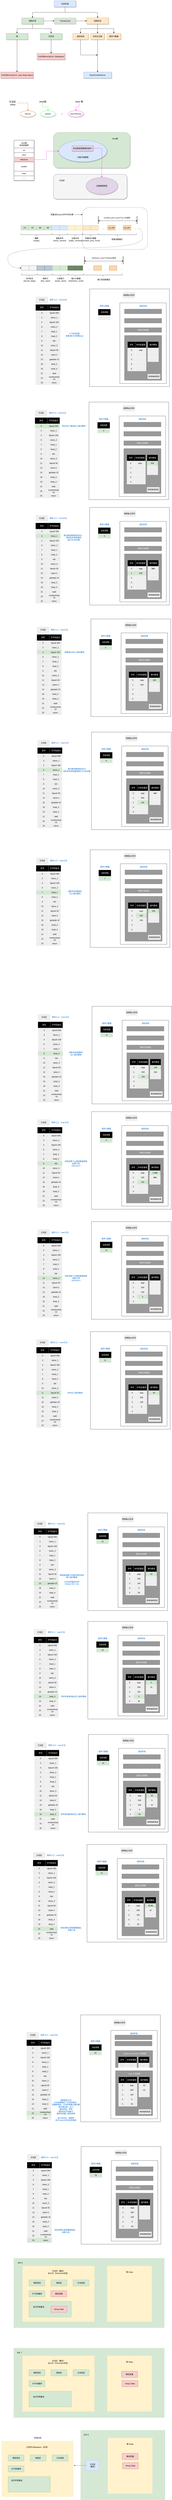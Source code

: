 <mxfile version="13.6.2" type="device"><diagram id="0WqpvQGfbb1lN9tcips7" name="Page-1"><mxGraphModel dx="1295" dy="1003" grid="1" gridSize="10" guides="1" tooltips="1" connect="1" arrows="1" fold="1" page="1" pageScale="1" pageWidth="2339" pageHeight="3300" math="0" shadow="0"><root><mxCell id="0"/><mxCell id="1" parent="0"/><mxCell id="eEwgX3j3XRFfkS31r3oy-1262" value="" style="rounded=0;whiteSpace=wrap;html=1;fillColor=#d5e8d4;strokeColor=none;" vertex="1" parent="1"><mxGeometry x="128.11" y="14790" width="973.76" height="450" as="geometry"/></mxCell><mxCell id="eEwgX3j3XRFfkS31r3oy-1258" value="" style="rounded=0;whiteSpace=wrap;html=1;fillColor=#fff2cc;strokeColor=none;" vertex="1" parent="1"><mxGeometry x="185" y="14840" width="465" height="360" as="geometry"/></mxCell><mxCell id="eEwgX3j3XRFfkS31r3oy-1256" value="" style="rounded=0;whiteSpace=wrap;html=1;strokeColor=#82b366;fillColor=#d5e8d4;" vertex="1" parent="1"><mxGeometry x="227.5" y="15070" width="272.5" height="100" as="geometry"/></mxCell><mxCell id="eEwgX3j3XRFfkS31r3oy-1045" value="" style="rounded=0;whiteSpace=wrap;html=1;strokeColor=#000000;fillColor=none;fontColor=#000000;" vertex="1" parent="1"><mxGeometry x="560.63" y="13220" width="515" height="690" as="geometry"/></mxCell><mxCell id="eEwgX3j3XRFfkS31r3oy-1044" value="" style="rounded=0;whiteSpace=wrap;html=1;strokeColor=#000000;fillColor=none;fontColor=#000000;" vertex="1" parent="1"><mxGeometry x="755.63" y="13320" width="300" height="570" as="geometry"/></mxCell><mxCell id="eEwgX3j3XRFfkS31r3oy-1089" value="" style="rounded=0;whiteSpace=wrap;html=1;strokeColor=#666666;fontColor=#333333;fillColor=#999999;" vertex="1" parent="1"><mxGeometry x="785.63" y="13450" width="240" height="110" as="geometry"/></mxCell><mxCell id="eEwgX3j3XRFfkS31r3oy-108" value="" style="rounded=0;whiteSpace=wrap;html=1;strokeColor=#000000;fillColor=none;fontColor=#000000;" vertex="1" parent="1"><mxGeometry x="813.75" y="2170" width="300" height="520" as="geometry"/></mxCell><mxCell id="eEwgX3j3XRFfkS31r3oy-109" value="" style="rounded=0;whiteSpace=wrap;html=1;strokeColor=#000000;fillColor=none;fontColor=#000000;" vertex="1" parent="1"><mxGeometry x="618.75" y="2080" width="515" height="630" as="geometry"/></mxCell><mxCell id="WU_SJ6mTOicuj8h2IjJB-35" value="" style="rounded=1;whiteSpace=wrap;html=1;fillColor=none;dashed=1;" parent="1" vertex="1"><mxGeometry x="572.5" y="1555" width="420" height="270" as="geometry"/></mxCell><mxCell id="2aUfFWmhYrFtsVgMPNuX-57" value="" style="rounded=1;whiteSpace=wrap;html=1;shadow=1;glass=0;sketch=0;strokeColor=#82b366;fillColor=#d5e8d4;" parent="1" vertex="1"><mxGeometry x="385" y="1070" width="495" height="230" as="geometry"/></mxCell><mxCell id="2aUfFWmhYrFtsVgMPNuX-55" value="" style="ellipse;whiteSpace=wrap;html=1;shadow=1;glass=0;sketch=0;strokeColor=#6c8ebf;fillColor=#dae8fc;" parent="1" vertex="1"><mxGeometry x="420" y="1120" width="310" height="140" as="geometry"/></mxCell><mxCell id="2aUfFWmhYrFtsVgMPNuX-35" value="Person" style="ellipse;whiteSpace=wrap;html=1;shadow=1;glass=0;sketch=0;strokeColor=#CC6600;" parent="1" vertex="1"><mxGeometry x="170" y="930" width="100" height="40" as="geometry"/></mxCell><mxCell id="2aUfFWmhYrFtsVgMPNuX-11" style="edgeStyle=orthogonalEdgeStyle;rounded=0;orthogonalLoop=1;jettySize=auto;html=1;exitX=0.5;exitY=1;exitDx=0;exitDy=0;entryX=0.5;entryY=0;entryDx=0;entryDy=0;" parent="1" source="2aUfFWmhYrFtsVgMPNuX-1" target="2aUfFWmhYrFtsVgMPNuX-3" edge="1"><mxGeometry relative="1" as="geometry"/></mxCell><mxCell id="2aUfFWmhYrFtsVgMPNuX-12" style="edgeStyle=orthogonalEdgeStyle;rounded=0;orthogonalLoop=1;jettySize=auto;html=1;exitX=0.5;exitY=1;exitDx=0;exitDy=0;" parent="1" source="2aUfFWmhYrFtsVgMPNuX-1" target="2aUfFWmhYrFtsVgMPNuX-5" edge="1"><mxGeometry relative="1" as="geometry"/></mxCell><mxCell id="2aUfFWmhYrFtsVgMPNuX-1" value="内存区域" style="rounded=0;whiteSpace=wrap;html=1;fillColor=#dae8fc;strokeColor=#6c8ebf;sketch=0;glass=0;shadow=1;" parent="1" vertex="1"><mxGeometry x="390" y="220" width="140" height="40" as="geometry"/></mxCell><mxCell id="2aUfFWmhYrFtsVgMPNuX-13" value="" style="edgeStyle=orthogonalEdgeStyle;rounded=0;orthogonalLoop=1;jettySize=auto;html=1;" parent="1" source="2aUfFWmhYrFtsVgMPNuX-3" target="2aUfFWmhYrFtsVgMPNuX-4" edge="1"><mxGeometry relative="1" as="geometry"/></mxCell><mxCell id="2aUfFWmhYrFtsVgMPNuX-28" style="edgeStyle=orthogonalEdgeStyle;rounded=0;orthogonalLoop=1;jettySize=auto;html=1;exitX=0.5;exitY=1;exitDx=0;exitDy=0;entryX=0.5;entryY=0;entryDx=0;entryDy=0;" parent="1" source="2aUfFWmhYrFtsVgMPNuX-3" target="2aUfFWmhYrFtsVgMPNuX-26" edge="1"><mxGeometry relative="1" as="geometry"/></mxCell><mxCell id="2aUfFWmhYrFtsVgMPNuX-29" style="edgeStyle=orthogonalEdgeStyle;rounded=0;orthogonalLoop=1;jettySize=auto;html=1;exitX=0.5;exitY=1;exitDx=0;exitDy=0;entryX=0.5;entryY=0;entryDx=0;entryDy=0;" parent="1" source="2aUfFWmhYrFtsVgMPNuX-3" target="2aUfFWmhYrFtsVgMPNuX-7" edge="1"><mxGeometry relative="1" as="geometry"/></mxCell><mxCell id="2aUfFWmhYrFtsVgMPNuX-3" value="线程共享" style="rounded=0;whiteSpace=wrap;html=1;fillColor=#d5e8d4;strokeColor=#82b366;sketch=0;glass=0;shadow=1;" parent="1" vertex="1"><mxGeometry x="180" y="330" width="140" height="40" as="geometry"/></mxCell><mxCell id="2aUfFWmhYrFtsVgMPNuX-14" value="" style="edgeStyle=orthogonalEdgeStyle;rounded=0;orthogonalLoop=1;jettySize=auto;html=1;" parent="1" source="2aUfFWmhYrFtsVgMPNuX-4" target="2aUfFWmhYrFtsVgMPNuX-5" edge="1"><mxGeometry relative="1" as="geometry"/></mxCell><mxCell id="2aUfFWmhYrFtsVgMPNuX-4" value="ThreadLocal" style="rounded=0;whiteSpace=wrap;html=1;fillColor=#d5e8d4;strokeColor=#82b366;sketch=0;glass=0;shadow=1;opacity=60;" parent="1" vertex="1"><mxGeometry x="390" y="330" width="140" height="40" as="geometry"/></mxCell><mxCell id="2aUfFWmhYrFtsVgMPNuX-30" style="edgeStyle=orthogonalEdgeStyle;rounded=0;orthogonalLoop=1;jettySize=auto;html=1;exitX=0.5;exitY=1;exitDx=0;exitDy=0;entryX=0.5;entryY=0;entryDx=0;entryDy=0;" parent="1" source="2aUfFWmhYrFtsVgMPNuX-5" target="2aUfFWmhYrFtsVgMPNuX-9" edge="1"><mxGeometry relative="1" as="geometry"/></mxCell><mxCell id="2aUfFWmhYrFtsVgMPNuX-31" style="edgeStyle=orthogonalEdgeStyle;rounded=0;orthogonalLoop=1;jettySize=auto;html=1;exitX=0.5;exitY=1;exitDx=0;exitDy=0;entryX=0.5;entryY=0;entryDx=0;entryDy=0;" parent="1" source="2aUfFWmhYrFtsVgMPNuX-5" target="2aUfFWmhYrFtsVgMPNuX-8" edge="1"><mxGeometry relative="1" as="geometry"/></mxCell><mxCell id="2aUfFWmhYrFtsVgMPNuX-33" style="edgeStyle=orthogonalEdgeStyle;rounded=0;orthogonalLoop=1;jettySize=auto;html=1;exitX=0.5;exitY=1;exitDx=0;exitDy=0;entryX=0.5;entryY=0;entryDx=0;entryDy=0;" parent="1" source="2aUfFWmhYrFtsVgMPNuX-5" target="2aUfFWmhYrFtsVgMPNuX-10" edge="1"><mxGeometry relative="1" as="geometry"/></mxCell><mxCell id="2aUfFWmhYrFtsVgMPNuX-5" value="线程私有" style="rounded=0;whiteSpace=wrap;html=1;fillColor=#ffe6cc;strokeColor=#d79b00;sketch=0;glass=0;shadow=1;" parent="1" vertex="1"><mxGeometry x="600" y="330" width="140" height="40" as="geometry"/></mxCell><mxCell id="2aUfFWmhYrFtsVgMPNuX-20" value="" style="edgeStyle=orthogonalEdgeStyle;rounded=0;orthogonalLoop=1;jettySize=auto;html=1;" parent="1" source="2aUfFWmhYrFtsVgMPNuX-7" target="2aUfFWmhYrFtsVgMPNuX-15" edge="1"><mxGeometry relative="1" as="geometry"/></mxCell><mxCell id="2aUfFWmhYrFtsVgMPNuX-7" value="元空间" style="rounded=0;whiteSpace=wrap;html=1;fillColor=#d5e8d4;strokeColor=#82b366;sketch=0;glass=0;shadow=1;" parent="1" vertex="1"><mxGeometry x="300" y="430" width="140" height="40" as="geometry"/></mxCell><mxCell id="2aUfFWmhYrFtsVgMPNuX-24" style="edgeStyle=orthogonalEdgeStyle;rounded=0;orthogonalLoop=1;jettySize=auto;html=1;exitX=0.5;exitY=1;exitDx=0;exitDy=0;" parent="1" source="2aUfFWmhYrFtsVgMPNuX-8" edge="1"><mxGeometry relative="1" as="geometry"><mxPoint x="670" y="570" as="targetPoint"/><Array as="points"><mxPoint x="560" y="570"/></Array></mxGeometry></mxCell><mxCell id="2aUfFWmhYrFtsVgMPNuX-8" value="虚拟机栈" style="rounded=0;whiteSpace=wrap;html=1;fillColor=#ffe6cc;strokeColor=#d79b00;sketch=0;glass=0;shadow=1;" parent="1" vertex="1"><mxGeometry x="510" y="430" width="100" height="40" as="geometry"/></mxCell><mxCell id="2aUfFWmhYrFtsVgMPNuX-23" style="edgeStyle=orthogonalEdgeStyle;rounded=0;orthogonalLoop=1;jettySize=auto;html=1;exitX=0.5;exitY=1;exitDx=0;exitDy=0;" parent="1" source="2aUfFWmhYrFtsVgMPNuX-9" target="2aUfFWmhYrFtsVgMPNuX-21" edge="1"><mxGeometry relative="1" as="geometry"/></mxCell><mxCell id="2aUfFWmhYrFtsVgMPNuX-9" value="本地方法栈" style="rounded=0;whiteSpace=wrap;html=1;fillColor=#ffe6cc;strokeColor=#d79b00;sketch=0;glass=0;shadow=1;" parent="1" vertex="1"><mxGeometry x="625" y="430" width="90" height="40" as="geometry"/></mxCell><mxCell id="2aUfFWmhYrFtsVgMPNuX-10" value="程序计数器" style="rounded=0;whiteSpace=wrap;html=1;fillColor=#ffe6cc;strokeColor=#d79b00;sketch=0;glass=0;shadow=1;" parent="1" vertex="1"><mxGeometry x="730" y="430" width="90" height="40" as="geometry"/></mxCell><mxCell id="2aUfFWmhYrFtsVgMPNuX-15" value="OutOfMemoryError: Metaspace" style="rounded=0;whiteSpace=wrap;html=1;fillColor=#f8cecc;strokeColor=#b85450;sketch=0;glass=0;shadow=1;" parent="1" vertex="1"><mxGeometry x="280" y="560" width="180" height="40" as="geometry"/></mxCell><mxCell id="2aUfFWmhYrFtsVgMPNuX-21" value="StackOverflowError" style="rounded=0;whiteSpace=wrap;html=1;fillColor=#dae8fc;strokeColor=#6c8ebf;sketch=0;glass=0;shadow=1;" parent="1" vertex="1"><mxGeometry x="580" y="680" width="180" height="40" as="geometry"/></mxCell><mxCell id="2aUfFWmhYrFtsVgMPNuX-25" value="" style="edgeStyle=orthogonalEdgeStyle;rounded=0;orthogonalLoop=1;jettySize=auto;html=1;" parent="1" source="2aUfFWmhYrFtsVgMPNuX-26" target="2aUfFWmhYrFtsVgMPNuX-27" edge="1"><mxGeometry relative="1" as="geometry"/></mxCell><mxCell id="2aUfFWmhYrFtsVgMPNuX-26" value="堆" style="rounded=0;whiteSpace=wrap;html=1;fillColor=#d5e8d4;strokeColor=#82b366;sketch=0;glass=0;shadow=1;" parent="1" vertex="1"><mxGeometry x="80" y="430" width="140" height="40" as="geometry"/></mxCell><mxCell id="2aUfFWmhYrFtsVgMPNuX-27" value="OutOfMemoryError: Java Heap Space" style="rounded=0;whiteSpace=wrap;html=1;fillColor=#f8cecc;strokeColor=#b85450;sketch=0;glass=0;shadow=1;" parent="1" vertex="1"><mxGeometry x="45" y="680" width="210" height="40" as="geometry"/></mxCell><mxCell id="2aUfFWmhYrFtsVgMPNuX-38" style="edgeStyle=orthogonalEdgeStyle;rounded=0;orthogonalLoop=1;jettySize=auto;html=1;entryX=0.5;entryY=0;entryDx=0;entryDy=0;strokeColor=#CC6600;" parent="1" source="2aUfFWmhYrFtsVgMPNuX-36" target="2aUfFWmhYrFtsVgMPNuX-35" edge="1"><mxGeometry relative="1" as="geometry"/></mxCell><mxCell id="2aUfFWmhYrFtsVgMPNuX-36" value="&lt;font style=&quot;font-size: 15px&quot;&gt;方法区&lt;br&gt;.class&lt;/font&gt;" style="text;html=1;align=center;verticalAlign=middle;resizable=0;points=[];autosize=1;" parent="1" vertex="1"><mxGeometry x="90" y="860" width="60" height="40" as="geometry"/></mxCell><mxCell id="2aUfFWmhYrFtsVgMPNuX-39" value="person" style="ellipse;whiteSpace=wrap;html=1;shadow=1;glass=0;sketch=0;strokeColor=#00FF80;" parent="1" vertex="1"><mxGeometry x="300" y="930" width="100" height="40" as="geometry"/></mxCell><mxCell id="2aUfFWmhYrFtsVgMPNuX-40" value="=" style="text;html=1;align=center;verticalAlign=middle;resizable=0;points=[];autosize=1;" parent="1" vertex="1"><mxGeometry x="430" y="940" width="20" height="20" as="geometry"/></mxCell><mxCell id="2aUfFWmhYrFtsVgMPNuX-41" value="new Person();" style="ellipse;whiteSpace=wrap;html=1;shadow=1;glass=0;sketch=0;strokeColor=#FF00FF;" parent="1" vertex="1"><mxGeometry x="480" y="930" width="100" height="40" as="geometry"/></mxCell><mxCell id="2aUfFWmhYrFtsVgMPNuX-43" value="" style="edgeStyle=orthogonalEdgeStyle;rounded=0;orthogonalLoop=1;jettySize=auto;html=1;strokeColor=#00FF00;" parent="1" source="2aUfFWmhYrFtsVgMPNuX-42" target="2aUfFWmhYrFtsVgMPNuX-39" edge="1"><mxGeometry relative="1" as="geometry"/></mxCell><mxCell id="2aUfFWmhYrFtsVgMPNuX-42" value="&lt;font style=&quot;font-size: 15px&quot;&gt;Java栈&lt;/font&gt;" style="text;html=1;align=center;verticalAlign=middle;resizable=0;points=[];autosize=1;" parent="1" vertex="1"><mxGeometry x="285" y="860" width="60" height="20" as="geometry"/></mxCell><mxCell id="2aUfFWmhYrFtsVgMPNuX-45" style="edgeStyle=orthogonalEdgeStyle;rounded=0;orthogonalLoop=1;jettySize=auto;html=1;entryX=0.5;entryY=0;entryDx=0;entryDy=0;strokeColor=#FF00FF;" parent="1" source="2aUfFWmhYrFtsVgMPNuX-44" target="2aUfFWmhYrFtsVgMPNuX-41" edge="1"><mxGeometry relative="1" as="geometry"/></mxCell><mxCell id="2aUfFWmhYrFtsVgMPNuX-44" value="&lt;font style=&quot;font-size: 15px&quot;&gt;Java 堆&lt;/font&gt;" style="text;html=1;align=center;verticalAlign=middle;resizable=0;points=[];autosize=1;" parent="1" vertex="1"><mxGeometry x="515" y="860" width="70" height="20" as="geometry"/></mxCell><mxCell id="2aUfFWmhYrFtsVgMPNuX-47" value="Java栈&lt;br&gt;本地变量表" style="rounded=0;whiteSpace=wrap;html=1;shadow=1;glass=0;sketch=0;" parent="1" vertex="1"><mxGeometry x="130" y="1120" width="130" height="50" as="geometry"/></mxCell><mxCell id="2aUfFWmhYrFtsVgMPNuX-48" value="int" style="rounded=0;whiteSpace=wrap;html=1;shadow=1;glass=0;sketch=0;" parent="1" vertex="1"><mxGeometry x="130" y="1170" width="130" height="30" as="geometry"/></mxCell><mxCell id="2aUfFWmhYrFtsVgMPNuX-49" value="short" style="rounded=0;whiteSpace=wrap;html=1;shadow=1;glass=0;sketch=0;" parent="1" vertex="1"><mxGeometry x="130" y="1200" width="130" height="30" as="geometry"/></mxCell><mxCell id="2aUfFWmhYrFtsVgMPNuX-59" style="edgeStyle=orthogonalEdgeStyle;rounded=0;orthogonalLoop=1;jettySize=auto;html=1;exitX=1;exitY=0.5;exitDx=0;exitDy=0;strokeColor=#FF00FF;" parent="1" source="2aUfFWmhYrFtsVgMPNuX-50" target="2aUfFWmhYrFtsVgMPNuX-55" edge="1"><mxGeometry relative="1" as="geometry"/></mxCell><mxCell id="2aUfFWmhYrFtsVgMPNuX-50" value="reference" style="rounded=0;whiteSpace=wrap;html=1;shadow=1;glass=0;sketch=0;fillColor=#f8cecc;strokeColor=#b85450;" parent="1" vertex="1"><mxGeometry x="130" y="1230" width="130" height="30" as="geometry"/></mxCell><mxCell id="2aUfFWmhYrFtsVgMPNuX-51" value="double" style="rounded=0;whiteSpace=wrap;html=1;shadow=1;glass=0;sketch=0;" parent="1" vertex="1"><mxGeometry x="130" y="1260" width="130" height="60" as="geometry"/></mxCell><mxCell id="2aUfFWmhYrFtsVgMPNuX-52" value="float" style="rounded=0;whiteSpace=wrap;html=1;shadow=1;glass=0;sketch=0;" parent="1" vertex="1"><mxGeometry x="130" y="1320" width="130" height="30" as="geometry"/></mxCell><mxCell id="2aUfFWmhYrFtsVgMPNuX-53" value="......" style="rounded=0;whiteSpace=wrap;html=1;shadow=1;glass=0;sketch=0;" parent="1" vertex="1"><mxGeometry x="130" y="1350" width="130" height="30" as="geometry"/></mxCell><mxCell id="2aUfFWmhYrFtsVgMPNuX-54" value="到对象类型数据的指针" style="rounded=0;whiteSpace=wrap;html=1;shadow=1;glass=0;sketch=0;strokeColor=#9673a6;fillColor=#e1d5e7;" parent="1" vertex="1"><mxGeometry x="505" y="1155" width="135" height="35" as="geometry"/></mxCell><mxCell id="2aUfFWmhYrFtsVgMPNuX-56" value="对象实例数据" style="text;html=1;strokeColor=none;fillColor=none;align=center;verticalAlign=middle;whiteSpace=wrap;rounded=0;shadow=1;glass=0;sketch=0;" parent="1" vertex="1"><mxGeometry x="531.25" y="1220" width="87.5" height="20" as="geometry"/></mxCell><mxCell id="2aUfFWmhYrFtsVgMPNuX-58" value="Java堆" style="text;html=1;strokeColor=none;fillColor=none;align=center;verticalAlign=middle;whiteSpace=wrap;rounded=0;shadow=1;glass=0;sketch=0;" parent="1" vertex="1"><mxGeometry x="755" y="1100" width="55" height="20" as="geometry"/></mxCell><mxCell id="2aUfFWmhYrFtsVgMPNuX-60" value="" style="rounded=1;whiteSpace=wrap;html=1;shadow=1;glass=0;sketch=0;strokeColor=#666666;fillColor=#f5f5f5;fontColor=#333333;" parent="1" vertex="1"><mxGeometry x="385" y="1340" width="475" height="160" as="geometry"/></mxCell><mxCell id="2aUfFWmhYrFtsVgMPNuX-61" value="方法区" style="text;html=1;strokeColor=none;fillColor=none;align=center;verticalAlign=middle;whiteSpace=wrap;rounded=0;shadow=1;glass=0;sketch=0;" parent="1" vertex="1"><mxGeometry x="420" y="1370" width="40" height="20" as="geometry"/></mxCell><mxCell id="2aUfFWmhYrFtsVgMPNuX-62" value="对象数据类型" style="ellipse;whiteSpace=wrap;html=1;shadow=1;glass=0;sketch=0;strokeColor=#9673a6;fillColor=#e1d5e7;" parent="1" vertex="1"><mxGeometry x="595" y="1360" width="205" height="110" as="geometry"/></mxCell><mxCell id="2aUfFWmhYrFtsVgMPNuX-63" style="edgeStyle=orthogonalEdgeStyle;rounded=0;orthogonalLoop=1;jettySize=auto;html=1;exitX=1;exitY=0.5;exitDx=0;exitDy=0;entryX=0.5;entryY=0;entryDx=0;entryDy=0;strokeColor=#FF00FF;" parent="1" source="2aUfFWmhYrFtsVgMPNuX-54" target="2aUfFWmhYrFtsVgMPNuX-62" edge="1"><mxGeometry relative="1" as="geometry"/></mxCell><mxCell id="WU_SJ6mTOicuj8h2IjJB-1" value="CA" style="rounded=0;whiteSpace=wrap;html=1;fillColor=#d5e8d4;strokeColor=#82b366;" parent="1" vertex="1"><mxGeometry x="175" y="1670" width="50" height="30" as="geometry"/></mxCell><mxCell id="WU_SJ6mTOicuj8h2IjJB-2" value="FE" style="rounded=0;whiteSpace=wrap;html=1;fillColor=#d5e8d4;strokeColor=#82b366;" parent="1" vertex="1"><mxGeometry x="225" y="1670" width="50" height="30" as="geometry"/></mxCell><mxCell id="WU_SJ6mTOicuj8h2IjJB-3" value="BA" style="rounded=0;whiteSpace=wrap;html=1;fillColor=#d5e8d4;strokeColor=#82b366;" parent="1" vertex="1"><mxGeometry x="275" y="1670" width="50" height="30" as="geometry"/></mxCell><mxCell id="WU_SJ6mTOicuj8h2IjJB-4" value="BE" style="rounded=0;whiteSpace=wrap;html=1;fillColor=#d5e8d4;strokeColor=#82b366;" parent="1" vertex="1"><mxGeometry x="325" y="1670" width="50" height="30" as="geometry"/></mxCell><mxCell id="WU_SJ6mTOicuj8h2IjJB-5" value="" style="rounded=0;whiteSpace=wrap;html=1;fillColor=#dae8fc;strokeColor=#6c8ebf;" parent="1" vertex="1"><mxGeometry x="375" y="1670" width="50" height="30" as="geometry"/></mxCell><mxCell id="WU_SJ6mTOicuj8h2IjJB-6" value="" style="rounded=0;whiteSpace=wrap;html=1;fillColor=#dae8fc;strokeColor=#6c8ebf;" parent="1" vertex="1"><mxGeometry x="425" y="1670" width="50" height="30" as="geometry"/></mxCell><mxCell id="WU_SJ6mTOicuj8h2IjJB-7" value="" style="rounded=0;whiteSpace=wrap;html=1;fillColor=#fff2cc;strokeColor=#d6b656;" parent="1" vertex="1"><mxGeometry x="475" y="1670" width="50" height="30" as="geometry"/></mxCell><mxCell id="WU_SJ6mTOicuj8h2IjJB-8" value="" style="rounded=0;whiteSpace=wrap;html=1;fillColor=#fff2cc;strokeColor=#d6b656;" parent="1" vertex="1"><mxGeometry x="525" y="1670" width="50" height="30" as="geometry"/></mxCell><mxCell id="WU_SJ6mTOicuj8h2IjJB-9" value="" style="rounded=0;whiteSpace=wrap;html=1;fillColor=#ffe6cc;strokeColor=#d79b00;" parent="1" vertex="1"><mxGeometry x="575" y="1670" width="50" height="30" as="geometry"/></mxCell><mxCell id="WU_SJ6mTOicuj8h2IjJB-10" value="" style="rounded=0;whiteSpace=wrap;html=1;fillColor=#ffe6cc;strokeColor=#d79b00;" parent="1" vertex="1"><mxGeometry x="625" y="1670" width="50" height="30" as="geometry"/></mxCell><mxCell id="WU_SJ6mTOicuj8h2IjJB-11" value="" style="shape=curlyBracket;whiteSpace=wrap;html=1;rounded=1;direction=north;" parent="1" vertex="1"><mxGeometry x="175" y="1720" width="200" height="20" as="geometry"/></mxCell><mxCell id="WU_SJ6mTOicuj8h2IjJB-12" value="魔数&lt;br&gt;[magic]" style="text;html=1;align=center;verticalAlign=middle;resizable=0;points=[];autosize=1;" parent="1" vertex="1"><mxGeometry x="250" y="1745" width="50" height="30" as="geometry"/></mxCell><mxCell id="WU_SJ6mTOicuj8h2IjJB-13" value="" style="shape=curlyBracket;whiteSpace=wrap;html=1;rounded=1;direction=north;" parent="1" vertex="1"><mxGeometry x="375" y="1720" width="100" height="20" as="geometry"/></mxCell><mxCell id="WU_SJ6mTOicuj8h2IjJB-14" value="副版本号&lt;br&gt;[minor_version]" style="text;html=1;align=center;verticalAlign=middle;resizable=0;points=[];autosize=1;" parent="1" vertex="1"><mxGeometry x="375" y="1745" width="100" height="30" as="geometry"/></mxCell><mxCell id="WU_SJ6mTOicuj8h2IjJB-15" value="" style="shape=curlyBracket;whiteSpace=wrap;html=1;rounded=1;direction=north;" parent="1" vertex="1"><mxGeometry x="475" y="1720" width="100" height="20" as="geometry"/></mxCell><mxCell id="WU_SJ6mTOicuj8h2IjJB-16" value="主版本号&lt;br&gt;[major_version]" style="text;html=1;align=center;verticalAlign=middle;resizable=0;points=[];autosize=1;" parent="1" vertex="1"><mxGeometry x="475" y="1745" width="100" height="30" as="geometry"/></mxCell><mxCell id="WU_SJ6mTOicuj8h2IjJB-17" value="" style="shape=curlyBracket;whiteSpace=wrap;html=1;rounded=1;direction=north;" parent="1" vertex="1"><mxGeometry x="575" y="1720" width="100" height="20" as="geometry"/></mxCell><mxCell id="WU_SJ6mTOicuj8h2IjJB-18" value="常量池计数器&lt;br&gt;[constant_pool_count]" style="text;html=1;align=center;verticalAlign=middle;resizable=0;points=[];autosize=1;" parent="1" vertex="1"><mxGeometry x="560" y="1745" width="130" height="30" as="geometry"/></mxCell><mxCell id="WU_SJ6mTOicuj8h2IjJB-19" value="cp_info" style="rounded=0;whiteSpace=wrap;html=1;fillColor=#fad7ac;strokeColor=#b46504;" parent="1" vertex="1"><mxGeometry x="735" y="1670" width="50" height="30" as="geometry"/></mxCell><mxCell id="WU_SJ6mTOicuj8h2IjJB-20" value="..." style="text;html=1;align=center;verticalAlign=middle;resizable=0;points=[];autosize=1;" parent="1" vertex="1"><mxGeometry x="690" y="1680" width="30" height="20" as="geometry"/></mxCell><mxCell id="WU_SJ6mTOicuj8h2IjJB-21" value="cp_info" style="rounded=0;whiteSpace=wrap;html=1;fillColor=#fad7ac;strokeColor=#b46504;" parent="1" vertex="1"><mxGeometry x="835" y="1670" width="50" height="30" as="geometry"/></mxCell><mxCell id="WU_SJ6mTOicuj8h2IjJB-22" value="...&lt;br&gt;" style="text;html=1;align=center;verticalAlign=middle;resizable=0;points=[];autosize=1;" parent="1" vertex="1"><mxGeometry x="795" y="1680" width="30" height="20" as="geometry"/></mxCell><mxCell id="WU_SJ6mTOicuj8h2IjJB-23" value="" style="line;strokeWidth=2;direction=south;html=1;" parent="1" vertex="1"><mxGeometry x="670" y="1610" width="10" height="50" as="geometry"/></mxCell><mxCell id="WU_SJ6mTOicuj8h2IjJB-24" value="" style="line;strokeWidth=2;direction=south;html=1;" parent="1" vertex="1"><mxGeometry x="920" y="1610" width="10" height="50" as="geometry"/></mxCell><mxCell id="WU_SJ6mTOicuj8h2IjJB-28" value="" style="endArrow=classic;startArrow=classic;html=1;entryX=0.6;entryY=0.3;entryDx=0;entryDy=0;entryPerimeter=0;" parent="1" target="WU_SJ6mTOicuj8h2IjJB-24" edge="1"><mxGeometry width="50" height="50" relative="1" as="geometry"><mxPoint x="675" y="1640" as="sourcePoint"/><mxPoint x="725" y="1590" as="targetPoint"/></mxGeometry></mxCell><mxCell id="WU_SJ6mTOicuj8h2IjJB-30" value="&lt;span style=&quot;font-size: 11px ; background-color: rgb(255 , 255 , 255)&quot;&gt;constant_pool_count个cp_info结构&lt;/span&gt;" style="text;html=1;align=center;verticalAlign=middle;resizable=0;points=[];autosize=1;" parent="1" vertex="1"><mxGeometry x="700" y="1610" width="190" height="20" as="geometry"/></mxCell><mxCell id="WU_SJ6mTOicuj8h2IjJB-31" value="..." style="text;html=1;align=center;verticalAlign=middle;resizable=0;points=[];autosize=1;" parent="1" vertex="1"><mxGeometry x="900" y="1680" width="30" height="20" as="geometry"/></mxCell><mxCell id="WU_SJ6mTOicuj8h2IjJB-33" value="" style="shape=curlyBracket;whiteSpace=wrap;html=1;rounded=1;direction=north;" parent="1" vertex="1"><mxGeometry x="675" y="1720" width="245" height="20" as="geometry"/></mxCell><mxCell id="WU_SJ6mTOicuj8h2IjJB-34" value="常量池数据区" style="text;html=1;align=center;verticalAlign=middle;resizable=0;points=[];autosize=1;" parent="1" vertex="1"><mxGeometry x="750" y="1750" width="90" height="20" as="geometry"/></mxCell><mxCell id="WU_SJ6mTOicuj8h2IjJB-37" value="" style="edgeStyle=orthogonalEdgeStyle;rounded=0;orthogonalLoop=1;jettySize=auto;html=1;" parent="1" source="WU_SJ6mTOicuj8h2IjJB-36" target="WU_SJ6mTOicuj8h2IjJB-35" edge="1"><mxGeometry relative="1" as="geometry"><Array as="points"><mxPoint x="573" y="1600"/><mxPoint x="573" y="1600"/></Array></mxGeometry></mxCell><mxCell id="WU_SJ6mTOicuj8h2IjJB-36" value="常量池在class文件中的位置" style="text;html=1;align=center;verticalAlign=middle;resizable=0;points=[];autosize=1;" parent="1" vertex="1"><mxGeometry x="360" y="1590" width="160" height="20" as="geometry"/></mxCell><mxCell id="WU_SJ6mTOicuj8h2IjJB-66" style="edgeStyle=orthogonalEdgeStyle;rounded=0;orthogonalLoop=1;jettySize=auto;html=1;exitX=1.033;exitY=0.4;exitDx=0;exitDy=0;entryX=0;entryY=0.5;entryDx=0;entryDy=0;curved=1;startArrow=none;startFill=0;exitPerimeter=0;dashed=1;" parent="1" source="WU_SJ6mTOicuj8h2IjJB-31" target="WU_SJ6mTOicuj8h2IjJB-38" edge="1"><mxGeometry relative="1" as="geometry"><Array as="points"><mxPoint x="960" y="1688"/><mxPoint x="960" y="1815"/><mxPoint x="90" y="1815"/><mxPoint x="90" y="1945"/></Array></mxGeometry></mxCell><mxCell id="WU_SJ6mTOicuj8h2IjJB-38" value="" style="rounded=0;whiteSpace=wrap;html=1;fillColor=#f5f5f5;strokeColor=#666666;fontColor=#333333;" parent="1" vertex="1"><mxGeometry x="177.5" y="1930" width="50" height="30" as="geometry"/></mxCell><mxCell id="WU_SJ6mTOicuj8h2IjJB-39" value="" style="rounded=0;whiteSpace=wrap;html=1;fillColor=#f5f5f5;strokeColor=#666666;fontColor=#333333;" parent="1" vertex="1"><mxGeometry x="227.5" y="1930" width="50" height="30" as="geometry"/></mxCell><mxCell id="WU_SJ6mTOicuj8h2IjJB-40" value="" style="rounded=0;whiteSpace=wrap;html=1;fillColor=#bac8d3;strokeColor=#23445d;" parent="1" vertex="1"><mxGeometry x="277.5" y="1930" width="50" height="30" as="geometry"/></mxCell><mxCell id="WU_SJ6mTOicuj8h2IjJB-41" value="" style="rounded=0;whiteSpace=wrap;html=1;fillColor=#bac8d3;strokeColor=#23445d;" parent="1" vertex="1"><mxGeometry x="327.5" y="1930" width="50" height="30" as="geometry"/></mxCell><mxCell id="WU_SJ6mTOicuj8h2IjJB-42" value="" style="rounded=0;whiteSpace=wrap;html=1;fillColor=#d5e8d4;strokeColor=#82b366;" parent="1" vertex="1"><mxGeometry x="377.5" y="1930" width="50" height="30" as="geometry"/></mxCell><mxCell id="WU_SJ6mTOicuj8h2IjJB-43" value="" style="rounded=0;whiteSpace=wrap;html=1;fillColor=#d5e8d4;strokeColor=#82b366;" parent="1" vertex="1"><mxGeometry x="427.5" y="1930" width="50" height="30" as="geometry"/></mxCell><mxCell id="WU_SJ6mTOicuj8h2IjJB-44" value="" style="rounded=0;whiteSpace=wrap;html=1;fillColor=#6d8764;strokeColor=#3A5431;fontColor=#ffffff;" parent="1" vertex="1"><mxGeometry x="477.5" y="1930" width="50" height="30" as="geometry"/></mxCell><mxCell id="WU_SJ6mTOicuj8h2IjJB-45" value="" style="rounded=0;whiteSpace=wrap;html=1;fillColor=#6d8764;strokeColor=#3A5431;fontColor=#ffffff;" parent="1" vertex="1"><mxGeometry x="525" y="1930" width="50" height="30" as="geometry"/></mxCell><mxCell id="WU_SJ6mTOicuj8h2IjJB-46" value="" style="rounded=0;whiteSpace=wrap;html=1;fillColor=#fad7ac;strokeColor=#b46504;" parent="1" vertex="1"><mxGeometry x="645" y="1930" width="50" height="30" as="geometry"/></mxCell><mxCell id="WU_SJ6mTOicuj8h2IjJB-47" value="..." style="text;html=1;align=center;verticalAlign=middle;resizable=0;points=[];autosize=1;" parent="1" vertex="1"><mxGeometry x="600" y="1940" width="30" height="20" as="geometry"/></mxCell><mxCell id="WU_SJ6mTOicuj8h2IjJB-48" value="" style="rounded=0;whiteSpace=wrap;html=1;fillColor=#fad7ac;strokeColor=#b46504;" parent="1" vertex="1"><mxGeometry x="745" y="1930" width="50" height="30" as="geometry"/></mxCell><mxCell id="WU_SJ6mTOicuj8h2IjJB-49" value="...&lt;br&gt;" style="text;html=1;align=center;verticalAlign=middle;resizable=0;points=[];autosize=1;" parent="1" vertex="1"><mxGeometry x="705" y="1940" width="30" height="20" as="geometry"/></mxCell><mxCell id="WU_SJ6mTOicuj8h2IjJB-50" value="" style="line;strokeWidth=2;direction=south;html=1;" parent="1" vertex="1"><mxGeometry x="580" y="1870" width="10" height="50" as="geometry"/></mxCell><mxCell id="WU_SJ6mTOicuj8h2IjJB-51" value="" style="line;strokeWidth=2;direction=south;html=1;" parent="1" vertex="1"><mxGeometry x="830" y="1870" width="10" height="50" as="geometry"/></mxCell><mxCell id="WU_SJ6mTOicuj8h2IjJB-52" value="" style="endArrow=classic;startArrow=classic;html=1;entryX=0.6;entryY=0.3;entryDx=0;entryDy=0;entryPerimeter=0;" parent="1" target="WU_SJ6mTOicuj8h2IjJB-51" edge="1"><mxGeometry width="50" height="50" relative="1" as="geometry"><mxPoint x="585" y="1900" as="sourcePoint"/><mxPoint x="635" y="1850" as="targetPoint"/></mxGeometry></mxCell><mxCell id="WU_SJ6mTOicuj8h2IjJB-53" value="&lt;span style=&quot;font-size: 11px ; background-color: rgb(255 , 255 , 255)&quot;&gt;interfaces_count个interface信息&lt;/span&gt;" style="text;html=1;align=center;verticalAlign=middle;resizable=0;points=[];autosize=1;" parent="1" vertex="1"><mxGeometry x="625" y="1870" width="170" height="20" as="geometry"/></mxCell><mxCell id="WU_SJ6mTOicuj8h2IjJB-54" value="..." style="text;html=1;align=center;verticalAlign=middle;resizable=0;points=[];autosize=1;" parent="1" vertex="1"><mxGeometry x="810" y="1940" width="30" height="20" as="geometry"/></mxCell><mxCell id="WU_SJ6mTOicuj8h2IjJB-55" value="" style="shape=curlyBracket;whiteSpace=wrap;html=1;rounded=1;direction=north;" parent="1" vertex="1"><mxGeometry x="580" y="1980" width="250" height="20" as="geometry"/></mxCell><mxCell id="WU_SJ6mTOicuj8h2IjJB-57" value="接口信息数据区" style="text;html=1;align=center;verticalAlign=middle;resizable=0;points=[];autosize=1;" parent="1" vertex="1"><mxGeometry x="660" y="2010" width="100" height="20" as="geometry"/></mxCell><mxCell id="WU_SJ6mTOicuj8h2IjJB-58" value="" style="shape=curlyBracket;whiteSpace=wrap;html=1;rounded=1;direction=north;" parent="1" vertex="1"><mxGeometry x="177.5" y="1980" width="102.5" height="20" as="geometry"/></mxCell><mxCell id="WU_SJ6mTOicuj8h2IjJB-59" value="访问标志&lt;br&gt;[access_flags]" style="text;html=1;align=center;verticalAlign=middle;resizable=0;points=[];autosize=1;" parent="1" vertex="1"><mxGeometry x="185" y="2005" width="90" height="30" as="geometry"/></mxCell><mxCell id="WU_SJ6mTOicuj8h2IjJB-60" value="" style="shape=curlyBracket;whiteSpace=wrap;html=1;rounded=1;direction=north;" parent="1" vertex="1"><mxGeometry x="280" y="1980" width="100" height="20" as="geometry"/></mxCell><mxCell id="WU_SJ6mTOicuj8h2IjJB-61" value="类索引&lt;br&gt;[this_class]" style="text;html=1;align=center;verticalAlign=middle;resizable=0;points=[];autosize=1;" parent="1" vertex="1"><mxGeometry x="297.5" y="2005" width="70" height="30" as="geometry"/></mxCell><mxCell id="WU_SJ6mTOicuj8h2IjJB-62" value="" style="shape=curlyBracket;whiteSpace=wrap;html=1;rounded=1;direction=north;" parent="1" vertex="1"><mxGeometry x="380" y="1980" width="100" height="20" as="geometry"/></mxCell><mxCell id="WU_SJ6mTOicuj8h2IjJB-63" value="父类索引&lt;br&gt;[super_class]" style="text;html=1;align=center;verticalAlign=middle;resizable=0;points=[];autosize=1;" parent="1" vertex="1"><mxGeometry x="385" y="2005" width="90" height="30" as="geometry"/></mxCell><mxCell id="WU_SJ6mTOicuj8h2IjJB-64" value="" style="shape=curlyBracket;whiteSpace=wrap;html=1;rounded=1;direction=north;" parent="1" vertex="1"><mxGeometry x="480" y="1980" width="100" height="20" as="geometry"/></mxCell><mxCell id="WU_SJ6mTOicuj8h2IjJB-65" value="接口计数器&lt;br&gt;[interfaces_count]" style="text;html=1;align=center;verticalAlign=middle;resizable=0;points=[];autosize=1;" parent="1" vertex="1"><mxGeometry x="475" y="2005" width="110" height="30" as="geometry"/></mxCell><mxCell id="eEwgX3j3XRFfkS31r3oy-44" value="序号" style="rounded=0;whiteSpace=wrap;html=1;fillColor=#000000;fontColor=#FFFFFF;labelBorderColor=none;strokeColor=#B3B3B3;" vertex="1" parent="1"><mxGeometry x="270" y="2180" width="80" height="40" as="geometry"/></mxCell><mxCell id="eEwgX3j3XRFfkS31r3oy-45" value="字节码指令" style="rounded=0;whiteSpace=wrap;html=1;fontColor=#FFFFFF;fillColor=#000000;strokeColor=#B3B3B3;" vertex="1" parent="1"><mxGeometry x="350" y="2180" width="80" height="40" as="geometry"/></mxCell><mxCell id="eEwgX3j3XRFfkS31r3oy-46" value="0" style="rounded=0;whiteSpace=wrap;html=1;fillColor=#eeeeee;strokeColor=#FFFFFF;" vertex="1" parent="1"><mxGeometry x="270" y="2220" width="80" height="30" as="geometry"/></mxCell><mxCell id="eEwgX3j3XRFfkS31r3oy-47" value="sipush 500" style="rounded=0;whiteSpace=wrap;html=1;fillColor=#eeeeee;strokeColor=#FFFFFF;" vertex="1" parent="1"><mxGeometry x="350" y="2220" width="80" height="30" as="geometry"/></mxCell><mxCell id="eEwgX3j3XRFfkS31r3oy-48" value="3" style="rounded=0;whiteSpace=wrap;html=1;fillColor=#eeeeee;strokeColor=#FFFFFF;" vertex="1" parent="1"><mxGeometry x="270" y="2250" width="80" height="30" as="geometry"/></mxCell><mxCell id="eEwgX3j3XRFfkS31r3oy-49" value="istore_1" style="rounded=0;whiteSpace=wrap;html=1;fillColor=#eeeeee;strokeColor=#FFFFFF;" vertex="1" parent="1"><mxGeometry x="350" y="2250" width="80" height="30" as="geometry"/></mxCell><mxCell id="eEwgX3j3XRFfkS31r3oy-50" value="4" style="rounded=0;whiteSpace=wrap;html=1;fillColor=#eeeeee;strokeColor=#FFFFFF;" vertex="1" parent="1"><mxGeometry x="270" y="2280" width="80" height="30" as="geometry"/></mxCell><mxCell id="eEwgX3j3XRFfkS31r3oy-51" value="bipush 100" style="rounded=0;whiteSpace=wrap;html=1;fillColor=#eeeeee;strokeColor=#FFFFFF;" vertex="1" parent="1"><mxGeometry x="350" y="2280" width="80" height="30" as="geometry"/></mxCell><mxCell id="eEwgX3j3XRFfkS31r3oy-52" value="6" style="rounded=0;whiteSpace=wrap;html=1;fillColor=#eeeeee;strokeColor=#FFFFFF;" vertex="1" parent="1"><mxGeometry x="270" y="2310" width="80" height="30" as="geometry"/></mxCell><mxCell id="eEwgX3j3XRFfkS31r3oy-53" value="istore_2" style="rounded=0;whiteSpace=wrap;html=1;fillColor=#eeeeee;strokeColor=#FFFFFF;" vertex="1" parent="1"><mxGeometry x="350" y="2310" width="80" height="30" as="geometry"/></mxCell><mxCell id="eEwgX3j3XRFfkS31r3oy-54" value="7" style="rounded=0;whiteSpace=wrap;html=1;fillColor=#eeeeee;strokeColor=#FFFFFF;" vertex="1" parent="1"><mxGeometry x="270" y="2340" width="80" height="30" as="geometry"/></mxCell><mxCell id="eEwgX3j3XRFfkS31r3oy-55" value="iload_1" style="rounded=0;whiteSpace=wrap;html=1;fillColor=#eeeeee;strokeColor=#FFFFFF;" vertex="1" parent="1"><mxGeometry x="350" y="2340" width="80" height="30" as="geometry"/></mxCell><mxCell id="eEwgX3j3XRFfkS31r3oy-56" value="8" style="rounded=0;whiteSpace=wrap;html=1;fillColor=#eeeeee;strokeColor=#FFFFFF;" vertex="1" parent="1"><mxGeometry x="270" y="2370" width="80" height="30" as="geometry"/></mxCell><mxCell id="eEwgX3j3XRFfkS31r3oy-57" value="iload_2" style="rounded=0;whiteSpace=wrap;html=1;fillColor=#eeeeee;strokeColor=#FFFFFF;" vertex="1" parent="1"><mxGeometry x="350" y="2370" width="80" height="30" as="geometry"/></mxCell><mxCell id="eEwgX3j3XRFfkS31r3oy-58" value="9" style="rounded=0;whiteSpace=wrap;html=1;fillColor=#eeeeee;strokeColor=#FFFFFF;" vertex="1" parent="1"><mxGeometry x="270" y="2400" width="80" height="30" as="geometry"/></mxCell><mxCell id="eEwgX3j3XRFfkS31r3oy-59" value="idiv" style="rounded=0;whiteSpace=wrap;html=1;fillColor=#eeeeee;strokeColor=#FFFFFF;" vertex="1" parent="1"><mxGeometry x="350" y="2400" width="80" height="30" as="geometry"/></mxCell><mxCell id="eEwgX3j3XRFfkS31r3oy-60" value="10" style="rounded=0;whiteSpace=wrap;html=1;fillColor=#eeeeee;strokeColor=#FFFFFF;" vertex="1" parent="1"><mxGeometry x="270" y="2430" width="80" height="30" as="geometry"/></mxCell><mxCell id="eEwgX3j3XRFfkS31r3oy-61" value="istore_3" style="rounded=0;whiteSpace=wrap;html=1;fillColor=#eeeeee;strokeColor=#FFFFFF;" vertex="1" parent="1"><mxGeometry x="350" y="2430" width="80" height="30" as="geometry"/></mxCell><mxCell id="eEwgX3j3XRFfkS31r3oy-62" value="11" style="rounded=0;whiteSpace=wrap;html=1;fillColor=#eeeeee;strokeColor=#FFFFFF;" vertex="1" parent="1"><mxGeometry x="270" y="2460" width="80" height="30" as="geometry"/></mxCell><mxCell id="eEwgX3j3XRFfkS31r3oy-63" value="bipush 50" style="rounded=0;whiteSpace=wrap;html=1;fillColor=#eeeeee;strokeColor=#FFFFFF;" vertex="1" parent="1"><mxGeometry x="350" y="2460" width="80" height="30" as="geometry"/></mxCell><mxCell id="eEwgX3j3XRFfkS31r3oy-64" value="13" style="rounded=0;whiteSpace=wrap;html=1;fillColor=#eeeeee;strokeColor=#FFFFFF;" vertex="1" parent="1"><mxGeometry x="270" y="2490" width="80" height="30" as="geometry"/></mxCell><mxCell id="eEwgX3j3XRFfkS31r3oy-65" value="istore 4" style="rounded=0;whiteSpace=wrap;html=1;fillColor=#eeeeee;strokeColor=#FFFFFF;" vertex="1" parent="1"><mxGeometry x="350" y="2490" width="80" height="30" as="geometry"/></mxCell><mxCell id="eEwgX3j3XRFfkS31r3oy-66" value="15" style="rounded=0;whiteSpace=wrap;html=1;fillColor=#eeeeee;strokeColor=#FFFFFF;" vertex="1" parent="1"><mxGeometry x="270" y="2520" width="80" height="30" as="geometry"/></mxCell><mxCell id="eEwgX3j3XRFfkS31r3oy-67" value="getstatic #2" style="rounded=0;whiteSpace=wrap;html=1;fillColor=#eeeeee;strokeColor=#FFFFFF;" vertex="1" parent="1"><mxGeometry x="350" y="2520" width="80" height="30" as="geometry"/></mxCell><mxCell id="eEwgX3j3XRFfkS31r3oy-68" value="18" style="rounded=0;whiteSpace=wrap;html=1;fillColor=#eeeeee;strokeColor=#FFFFFF;" vertex="1" parent="1"><mxGeometry x="270" y="2550" width="80" height="30" as="geometry"/></mxCell><mxCell id="eEwgX3j3XRFfkS31r3oy-69" value="iload_3" style="rounded=0;whiteSpace=wrap;html=1;fillColor=#eeeeee;strokeColor=#FFFFFF;" vertex="1" parent="1"><mxGeometry x="350" y="2550" width="80" height="30" as="geometry"/></mxCell><mxCell id="eEwgX3j3XRFfkS31r3oy-70" value="19" style="rounded=0;whiteSpace=wrap;html=1;fillColor=#eeeeee;strokeColor=#FFFFFF;" vertex="1" parent="1"><mxGeometry x="270" y="2580" width="80" height="30" as="geometry"/></mxCell><mxCell id="eEwgX3j3XRFfkS31r3oy-71" value="iload_4" style="rounded=0;whiteSpace=wrap;html=1;fillColor=#eeeeee;strokeColor=#FFFFFF;" vertex="1" parent="1"><mxGeometry x="350" y="2580" width="80" height="30" as="geometry"/></mxCell><mxCell id="eEwgX3j3XRFfkS31r3oy-72" value="21" style="rounded=0;whiteSpace=wrap;html=1;fillColor=#eeeeee;strokeColor=#FFFFFF;" vertex="1" parent="1"><mxGeometry x="270" y="2610" width="80" height="30" as="geometry"/></mxCell><mxCell id="eEwgX3j3XRFfkS31r3oy-73" value="iadd" style="rounded=0;whiteSpace=wrap;html=1;fillColor=#eeeeee;strokeColor=#FFFFFF;" vertex="1" parent="1"><mxGeometry x="350" y="2610" width="80" height="30" as="geometry"/></mxCell><mxCell id="eEwgX3j3XRFfkS31r3oy-74" value="22" style="rounded=0;whiteSpace=wrap;html=1;fillColor=#eeeeee;strokeColor=#FFFFFF;" vertex="1" parent="1"><mxGeometry x="270" y="2640" width="80" height="30" as="geometry"/></mxCell><mxCell id="eEwgX3j3XRFfkS31r3oy-75" value="invokevirtual #3" style="rounded=0;whiteSpace=wrap;html=1;fillColor=#eeeeee;strokeColor=#FFFFFF;" vertex="1" parent="1"><mxGeometry x="350" y="2640" width="80" height="30" as="geometry"/></mxCell><mxCell id="eEwgX3j3XRFfkS31r3oy-76" value="25" style="rounded=0;whiteSpace=wrap;html=1;fillColor=#eeeeee;strokeColor=#FFFFFF;" vertex="1" parent="1"><mxGeometry x="270" y="2670" width="80" height="30" as="geometry"/></mxCell><mxCell id="eEwgX3j3XRFfkS31r3oy-77" value="return" style="rounded=0;whiteSpace=wrap;html=1;fillColor=#eeeeee;strokeColor=#FFFFFF;" vertex="1" parent="1"><mxGeometry x="350" y="2670" width="80" height="30" as="geometry"/></mxCell><mxCell id="eEwgX3j3XRFfkS31r3oy-78" value="方法区" style="rounded=1;whiteSpace=wrap;html=1;fillColor=#eeeeee;strokeColor=none;" vertex="1" parent="1"><mxGeometry x="270" y="2130" width="80" height="40" as="geometry"/></mxCell><mxCell id="eEwgX3j3XRFfkS31r3oy-79" value="&lt;font color=&quot;#0066cc&quot;&gt;程序入口：main方法&lt;/font&gt;" style="text;html=1;align=center;verticalAlign=middle;resizable=0;points=[];autosize=1;fontColor=#000000;" vertex="1" parent="1"><mxGeometry x="350" y="2140" width="130" height="20" as="geometry"/></mxCell><mxCell id="eEwgX3j3XRFfkS31r3oy-80" value="&lt;font color=&quot;#0066cc&quot;&gt;5个本地变量&lt;br&gt;变量0是方法参数args&lt;/font&gt;" style="text;html=1;align=center;verticalAlign=middle;resizable=0;points=[];autosize=1;fontColor=#000000;" vertex="1" parent="1"><mxGeometry x="455" y="2360" width="130" height="30" as="geometry"/></mxCell><mxCell id="eEwgX3j3XRFfkS31r3oy-81" value="当前线程" style="rounded=0;whiteSpace=wrap;html=1;fillColor=#000000;fontColor=#FFFFFF;labelBorderColor=none;strokeColor=#B3B3B3;" vertex="1" parent="1"><mxGeometry x="673.75" y="2210" width="80" height="40" as="geometry"/></mxCell><mxCell id="eEwgX3j3XRFfkS31r3oy-82" value="" style="rounded=0;whiteSpace=wrap;html=1;fillColor=#eeeeee;strokeColor=#FFFFFF;" vertex="1" parent="1"><mxGeometry x="673.75" y="2250" width="80" height="30" as="geometry"/></mxCell><mxCell id="eEwgX3j3XRFfkS31r3oy-83" value="&lt;font color=&quot;#0066cc&quot;&gt;程序计数器&lt;/font&gt;" style="text;html=1;align=center;verticalAlign=middle;resizable=0;points=[];autosize=1;fontColor=#000000;" vertex="1" parent="1"><mxGeometry x="673.75" y="2180" width="80" height="20" as="geometry"/></mxCell><mxCell id="eEwgX3j3XRFfkS31r3oy-85" value="&lt;font color=&quot;#ffffff&quot;&gt;...&lt;/font&gt;" style="rounded=0;whiteSpace=wrap;html=1;strokeColor=#666666;fontColor=#333333;fillColor=#999999;" vertex="1" parent="1"><mxGeometry x="843.75" y="2210" width="240" height="30" as="geometry"/></mxCell><mxCell id="eEwgX3j3XRFfkS31r3oy-86" value="&lt;font color=&quot;#ffffff&quot;&gt;...&lt;/font&gt;" style="rounded=0;whiteSpace=wrap;html=1;strokeColor=#666666;fontColor=#333333;fillColor=#999999;" vertex="1" parent="1"><mxGeometry x="843.75" y="2270" width="240" height="30" as="geometry"/></mxCell><mxCell id="eEwgX3j3XRFfkS31r3oy-87" value="&lt;font color=&quot;#ffffff&quot;&gt;其他方法栈帧&lt;/font&gt;" style="rounded=0;whiteSpace=wrap;html=1;strokeColor=#666666;fontColor=#333333;fillColor=#999999;" vertex="1" parent="1"><mxGeometry x="843.75" y="2330" width="240" height="30" as="geometry"/></mxCell><mxCell id="eEwgX3j3XRFfkS31r3oy-88" value="" style="rounded=0;whiteSpace=wrap;html=1;strokeColor=#666666;fontColor=#333333;fillColor=#999999;" vertex="1" parent="1"><mxGeometry x="843.75" y="2380" width="240" height="290" as="geometry"/></mxCell><mxCell id="eEwgX3j3XRFfkS31r3oy-89" value="序号" style="rounded=0;whiteSpace=wrap;html=1;fillColor=#000000;fontColor=#FFFFFF;labelBorderColor=none;strokeColor=#B3B3B3;" vertex="1" parent="1"><mxGeometry x="863.75" y="2420" width="50" height="40" as="geometry"/></mxCell><mxCell id="eEwgX3j3XRFfkS31r3oy-90" value="0" style="rounded=0;whiteSpace=wrap;html=1;fillColor=#eeeeee;strokeColor=#FFFFFF;" vertex="1" parent="1"><mxGeometry x="863.75" y="2460" width="50" height="30" as="geometry"/></mxCell><mxCell id="eEwgX3j3XRFfkS31r3oy-91" value="本地变量表" style="rounded=0;whiteSpace=wrap;html=1;fillColor=#000000;fontColor=#FFFFFF;labelBorderColor=none;strokeColor=#B3B3B3;" vertex="1" parent="1"><mxGeometry x="913.75" y="2420" width="70" height="40" as="geometry"/></mxCell><mxCell id="eEwgX3j3XRFfkS31r3oy-92" value="args" style="rounded=0;whiteSpace=wrap;html=1;fillColor=#eeeeee;strokeColor=#FFFFFF;" vertex="1" parent="1"><mxGeometry x="913.75" y="2460" width="70" height="30" as="geometry"/></mxCell><mxCell id="eEwgX3j3XRFfkS31r3oy-93" value="1" style="rounded=0;whiteSpace=wrap;html=1;fillColor=#eeeeee;strokeColor=#FFFFFF;" vertex="1" parent="1"><mxGeometry x="863.75" y="2490" width="50" height="30" as="geometry"/></mxCell><mxCell id="eEwgX3j3XRFfkS31r3oy-94" value="" style="rounded=0;whiteSpace=wrap;html=1;fillColor=#eeeeee;strokeColor=#FFFFFF;" vertex="1" parent="1"><mxGeometry x="913.75" y="2490" width="70" height="30" as="geometry"/></mxCell><mxCell id="eEwgX3j3XRFfkS31r3oy-95" value="2" style="rounded=0;whiteSpace=wrap;html=1;fillColor=#eeeeee;strokeColor=#FFFFFF;" vertex="1" parent="1"><mxGeometry x="863.75" y="2520" width="50" height="30" as="geometry"/></mxCell><mxCell id="eEwgX3j3XRFfkS31r3oy-96" value="" style="rounded=0;whiteSpace=wrap;html=1;fillColor=#eeeeee;strokeColor=#FFFFFF;" vertex="1" parent="1"><mxGeometry x="913.75" y="2520" width="70" height="30" as="geometry"/></mxCell><mxCell id="eEwgX3j3XRFfkS31r3oy-97" value="3" style="rounded=0;whiteSpace=wrap;html=1;fillColor=#eeeeee;strokeColor=#FFFFFF;" vertex="1" parent="1"><mxGeometry x="863.75" y="2550" width="50" height="30" as="geometry"/></mxCell><mxCell id="eEwgX3j3XRFfkS31r3oy-98" value="" style="rounded=0;whiteSpace=wrap;html=1;fillColor=#eeeeee;strokeColor=#FFFFFF;" vertex="1" parent="1"><mxGeometry x="913.75" y="2550" width="70" height="30" as="geometry"/></mxCell><mxCell id="eEwgX3j3XRFfkS31r3oy-99" value="4" style="rounded=0;whiteSpace=wrap;html=1;fillColor=#eeeeee;strokeColor=#FFFFFF;" vertex="1" parent="1"><mxGeometry x="863.75" y="2580" width="50" height="30" as="geometry"/></mxCell><mxCell id="eEwgX3j3XRFfkS31r3oy-100" value="" style="rounded=0;whiteSpace=wrap;html=1;fillColor=#eeeeee;strokeColor=#FFFFFF;" vertex="1" parent="1"><mxGeometry x="913.75" y="2580" width="70" height="30" as="geometry"/></mxCell><mxCell id="eEwgX3j3XRFfkS31r3oy-101" value="操作数栈" style="rounded=0;whiteSpace=wrap;html=1;fillColor=#000000;fontColor=#FFFFFF;labelBorderColor=none;strokeColor=#B3B3B3;" vertex="1" parent="1"><mxGeometry x="993.75" y="2420" width="70" height="40" as="geometry"/></mxCell><mxCell id="eEwgX3j3XRFfkS31r3oy-102" value="" style="rounded=0;whiteSpace=wrap;html=1;fillColor=#eeeeee;strokeColor=#FFFFFF;" vertex="1" parent="1"><mxGeometry x="993.75" y="2460" width="70" height="30" as="geometry"/></mxCell><mxCell id="eEwgX3j3XRFfkS31r3oy-103" value="" style="rounded=0;whiteSpace=wrap;html=1;fillColor=#eeeeee;strokeColor=#FFFFFF;" vertex="1" parent="1"><mxGeometry x="993.75" y="2490" width="70" height="30" as="geometry"/></mxCell><mxCell id="eEwgX3j3XRFfkS31r3oy-104" value="" style="rounded=0;whiteSpace=wrap;html=1;fillColor=#eeeeee;strokeColor=#FFFFFF;" vertex="1" parent="1"><mxGeometry x="993.75" y="2520" width="70" height="30" as="geometry"/></mxCell><mxCell id="eEwgX3j3XRFfkS31r3oy-105" value="其他栈帧信息" style="rounded=0;whiteSpace=wrap;html=1;fillColor=#eeeeee;strokeColor=#FFFFFF;" vertex="1" parent="1"><mxGeometry x="993.75" y="2630" width="80" height="30" as="geometry"/></mxCell><mxCell id="eEwgX3j3XRFfkS31r3oy-106" value="&lt;font color=&quot;#0066cc&quot;&gt;虚拟机栈&lt;/font&gt;" style="text;html=1;align=center;verticalAlign=middle;resizable=0;points=[];autosize=1;fontColor=#000000;" vertex="1" parent="1"><mxGeometry x="933.75" y="2180" width="60" height="20" as="geometry"/></mxCell><mxCell id="eEwgX3j3XRFfkS31r3oy-111" value="" style="rounded=0;whiteSpace=wrap;html=1;strokeColor=#000000;fillColor=none;fontColor=#000000;" vertex="1" parent="1"><mxGeometry x="809.38" y="2900" width="300" height="520" as="geometry"/></mxCell><mxCell id="eEwgX3j3XRFfkS31r3oy-112" value="" style="rounded=0;whiteSpace=wrap;html=1;strokeColor=#000000;fillColor=none;fontColor=#000000;" vertex="1" parent="1"><mxGeometry x="614.38" y="2810" width="515" height="630" as="geometry"/></mxCell><mxCell id="eEwgX3j3XRFfkS31r3oy-113" value="" style="rounded=0;whiteSpace=wrap;html=1;fillColor=none;fontColor=#000000;strokeColor=none;" vertex="1" parent="1"><mxGeometry x="636.88" y="2900" width="145" height="520" as="geometry"/></mxCell><mxCell id="eEwgX3j3XRFfkS31r3oy-114" value="序号" style="rounded=0;whiteSpace=wrap;html=1;fillColor=#000000;fontColor=#FFFFFF;labelBorderColor=none;strokeColor=#B3B3B3;" vertex="1" parent="1"><mxGeometry x="265.63" y="2910" width="80" height="40" as="geometry"/></mxCell><mxCell id="eEwgX3j3XRFfkS31r3oy-115" value="字节码指令" style="rounded=0;whiteSpace=wrap;html=1;fontColor=#FFFFFF;fillColor=#000000;strokeColor=#B3B3B3;" vertex="1" parent="1"><mxGeometry x="345.63" y="2910" width="80" height="40" as="geometry"/></mxCell><mxCell id="eEwgX3j3XRFfkS31r3oy-116" value="0" style="rounded=0;whiteSpace=wrap;html=1;fillColor=#d5e8d4;strokeColor=none;" vertex="1" parent="1"><mxGeometry x="265.63" y="2950" width="80" height="30" as="geometry"/></mxCell><mxCell id="eEwgX3j3XRFfkS31r3oy-117" value="sipush 500" style="rounded=0;whiteSpace=wrap;html=1;fillColor=#d5e8d4;strokeColor=none;" vertex="1" parent="1"><mxGeometry x="345.63" y="2950" width="80" height="30" as="geometry"/></mxCell><mxCell id="eEwgX3j3XRFfkS31r3oy-118" value="3" style="rounded=0;whiteSpace=wrap;html=1;fillColor=#eeeeee;strokeColor=#FFFFFF;" vertex="1" parent="1"><mxGeometry x="265.63" y="2980" width="80" height="30" as="geometry"/></mxCell><mxCell id="eEwgX3j3XRFfkS31r3oy-119" value="istore_1" style="rounded=0;whiteSpace=wrap;html=1;fillColor=#eeeeee;strokeColor=#FFFFFF;" vertex="1" parent="1"><mxGeometry x="345.63" y="2980" width="80" height="30" as="geometry"/></mxCell><mxCell id="eEwgX3j3XRFfkS31r3oy-120" value="4" style="rounded=0;whiteSpace=wrap;html=1;fillColor=#eeeeee;strokeColor=#FFFFFF;" vertex="1" parent="1"><mxGeometry x="265.63" y="3010" width="80" height="30" as="geometry"/></mxCell><mxCell id="eEwgX3j3XRFfkS31r3oy-121" value="bipush 100" style="rounded=0;whiteSpace=wrap;html=1;fillColor=#eeeeee;strokeColor=#FFFFFF;" vertex="1" parent="1"><mxGeometry x="345.63" y="3010" width="80" height="30" as="geometry"/></mxCell><mxCell id="eEwgX3j3XRFfkS31r3oy-122" value="6" style="rounded=0;whiteSpace=wrap;html=1;fillColor=#eeeeee;strokeColor=#FFFFFF;" vertex="1" parent="1"><mxGeometry x="265.63" y="3040" width="80" height="30" as="geometry"/></mxCell><mxCell id="eEwgX3j3XRFfkS31r3oy-123" value="istore_2" style="rounded=0;whiteSpace=wrap;html=1;fillColor=#eeeeee;strokeColor=#FFFFFF;" vertex="1" parent="1"><mxGeometry x="345.63" y="3040" width="80" height="30" as="geometry"/></mxCell><mxCell id="eEwgX3j3XRFfkS31r3oy-124" value="7" style="rounded=0;whiteSpace=wrap;html=1;fillColor=#eeeeee;strokeColor=#FFFFFF;" vertex="1" parent="1"><mxGeometry x="265.63" y="3070" width="80" height="30" as="geometry"/></mxCell><mxCell id="eEwgX3j3XRFfkS31r3oy-125" value="iload_1" style="rounded=0;whiteSpace=wrap;html=1;fillColor=#eeeeee;strokeColor=#FFFFFF;" vertex="1" parent="1"><mxGeometry x="345.63" y="3070" width="80" height="30" as="geometry"/></mxCell><mxCell id="eEwgX3j3XRFfkS31r3oy-126" value="8" style="rounded=0;whiteSpace=wrap;html=1;fillColor=#eeeeee;strokeColor=#FFFFFF;" vertex="1" parent="1"><mxGeometry x="265.63" y="3100" width="80" height="30" as="geometry"/></mxCell><mxCell id="eEwgX3j3XRFfkS31r3oy-127" value="iload_2" style="rounded=0;whiteSpace=wrap;html=1;fillColor=#eeeeee;strokeColor=#FFFFFF;" vertex="1" parent="1"><mxGeometry x="345.63" y="3100" width="80" height="30" as="geometry"/></mxCell><mxCell id="eEwgX3j3XRFfkS31r3oy-128" value="9" style="rounded=0;whiteSpace=wrap;html=1;fillColor=#eeeeee;strokeColor=#FFFFFF;" vertex="1" parent="1"><mxGeometry x="265.63" y="3130" width="80" height="30" as="geometry"/></mxCell><mxCell id="eEwgX3j3XRFfkS31r3oy-129" value="idiv" style="rounded=0;whiteSpace=wrap;html=1;fillColor=#eeeeee;strokeColor=#FFFFFF;" vertex="1" parent="1"><mxGeometry x="345.63" y="3130" width="80" height="30" as="geometry"/></mxCell><mxCell id="eEwgX3j3XRFfkS31r3oy-130" value="10" style="rounded=0;whiteSpace=wrap;html=1;fillColor=#eeeeee;strokeColor=#FFFFFF;" vertex="1" parent="1"><mxGeometry x="265.63" y="3160" width="80" height="30" as="geometry"/></mxCell><mxCell id="eEwgX3j3XRFfkS31r3oy-131" value="istore_3" style="rounded=0;whiteSpace=wrap;html=1;fillColor=#eeeeee;strokeColor=#FFFFFF;" vertex="1" parent="1"><mxGeometry x="345.63" y="3160" width="80" height="30" as="geometry"/></mxCell><mxCell id="eEwgX3j3XRFfkS31r3oy-132" value="11" style="rounded=0;whiteSpace=wrap;html=1;fillColor=#eeeeee;strokeColor=#FFFFFF;" vertex="1" parent="1"><mxGeometry x="265.63" y="3190" width="80" height="30" as="geometry"/></mxCell><mxCell id="eEwgX3j3XRFfkS31r3oy-133" value="bipush 50" style="rounded=0;whiteSpace=wrap;html=1;fillColor=#eeeeee;strokeColor=#FFFFFF;" vertex="1" parent="1"><mxGeometry x="345.63" y="3190" width="80" height="30" as="geometry"/></mxCell><mxCell id="eEwgX3j3XRFfkS31r3oy-134" value="13" style="rounded=0;whiteSpace=wrap;html=1;fillColor=#eeeeee;strokeColor=#FFFFFF;" vertex="1" parent="1"><mxGeometry x="265.63" y="3220" width="80" height="30" as="geometry"/></mxCell><mxCell id="eEwgX3j3XRFfkS31r3oy-135" value="istore 4" style="rounded=0;whiteSpace=wrap;html=1;fillColor=#eeeeee;strokeColor=#FFFFFF;" vertex="1" parent="1"><mxGeometry x="345.63" y="3220" width="80" height="30" as="geometry"/></mxCell><mxCell id="eEwgX3j3XRFfkS31r3oy-136" value="15" style="rounded=0;whiteSpace=wrap;html=1;fillColor=#eeeeee;strokeColor=#FFFFFF;" vertex="1" parent="1"><mxGeometry x="265.63" y="3250" width="80" height="30" as="geometry"/></mxCell><mxCell id="eEwgX3j3XRFfkS31r3oy-137" value="getstatic #2" style="rounded=0;whiteSpace=wrap;html=1;fillColor=#eeeeee;strokeColor=#FFFFFF;" vertex="1" parent="1"><mxGeometry x="345.63" y="3250" width="80" height="30" as="geometry"/></mxCell><mxCell id="eEwgX3j3XRFfkS31r3oy-138" value="18" style="rounded=0;whiteSpace=wrap;html=1;fillColor=#eeeeee;strokeColor=#FFFFFF;" vertex="1" parent="1"><mxGeometry x="265.63" y="3280" width="80" height="30" as="geometry"/></mxCell><mxCell id="eEwgX3j3XRFfkS31r3oy-139" value="iload_3" style="rounded=0;whiteSpace=wrap;html=1;fillColor=#eeeeee;strokeColor=#FFFFFF;" vertex="1" parent="1"><mxGeometry x="345.63" y="3280" width="80" height="30" as="geometry"/></mxCell><mxCell id="eEwgX3j3XRFfkS31r3oy-140" value="19" style="rounded=0;whiteSpace=wrap;html=1;fillColor=#eeeeee;strokeColor=#FFFFFF;" vertex="1" parent="1"><mxGeometry x="265.63" y="3310" width="80" height="30" as="geometry"/></mxCell><mxCell id="eEwgX3j3XRFfkS31r3oy-141" value="iload_4" style="rounded=0;whiteSpace=wrap;html=1;fillColor=#eeeeee;strokeColor=#FFFFFF;" vertex="1" parent="1"><mxGeometry x="345.63" y="3310" width="80" height="30" as="geometry"/></mxCell><mxCell id="eEwgX3j3XRFfkS31r3oy-142" value="21" style="rounded=0;whiteSpace=wrap;html=1;fillColor=#eeeeee;strokeColor=#FFFFFF;" vertex="1" parent="1"><mxGeometry x="265.63" y="3340" width="80" height="30" as="geometry"/></mxCell><mxCell id="eEwgX3j3XRFfkS31r3oy-143" value="iadd" style="rounded=0;whiteSpace=wrap;html=1;fillColor=#eeeeee;strokeColor=#FFFFFF;" vertex="1" parent="1"><mxGeometry x="345.63" y="3340" width="80" height="30" as="geometry"/></mxCell><mxCell id="eEwgX3j3XRFfkS31r3oy-144" value="22" style="rounded=0;whiteSpace=wrap;html=1;fillColor=#eeeeee;strokeColor=#FFFFFF;" vertex="1" parent="1"><mxGeometry x="265.63" y="3370" width="80" height="30" as="geometry"/></mxCell><mxCell id="eEwgX3j3XRFfkS31r3oy-145" value="invokevirtual #3" style="rounded=0;whiteSpace=wrap;html=1;fillColor=#eeeeee;strokeColor=#FFFFFF;" vertex="1" parent="1"><mxGeometry x="345.63" y="3370" width="80" height="30" as="geometry"/></mxCell><mxCell id="eEwgX3j3XRFfkS31r3oy-146" value="25" style="rounded=0;whiteSpace=wrap;html=1;fillColor=#eeeeee;strokeColor=#FFFFFF;" vertex="1" parent="1"><mxGeometry x="265.63" y="3400" width="80" height="30" as="geometry"/></mxCell><mxCell id="eEwgX3j3XRFfkS31r3oy-147" value="return" style="rounded=0;whiteSpace=wrap;html=1;fillColor=#eeeeee;strokeColor=#FFFFFF;" vertex="1" parent="1"><mxGeometry x="345.63" y="3400" width="80" height="30" as="geometry"/></mxCell><mxCell id="eEwgX3j3XRFfkS31r3oy-148" value="方法区" style="rounded=1;whiteSpace=wrap;html=1;fillColor=#eeeeee;strokeColor=none;" vertex="1" parent="1"><mxGeometry x="265.63" y="2860" width="80" height="40" as="geometry"/></mxCell><mxCell id="eEwgX3j3XRFfkS31r3oy-149" value="&lt;font color=&quot;#0066cc&quot;&gt;程序入口：main方法&lt;/font&gt;" style="text;html=1;align=center;verticalAlign=middle;resizable=0;points=[];autosize=1;fontColor=#000000;" vertex="1" parent="1"><mxGeometry x="345.63" y="2870" width="130" height="20" as="geometry"/></mxCell><mxCell id="eEwgX3j3XRFfkS31r3oy-150" value="&lt;font color=&quot;#0066cc&quot;&gt;将500这个数值压入操作数栈&lt;/font&gt;" style="text;html=1;align=center;verticalAlign=middle;resizable=0;points=[];autosize=1;fontColor=#000000;" vertex="1" parent="1"><mxGeometry x="430" y="2955" width="170" height="20" as="geometry"/></mxCell><mxCell id="eEwgX3j3XRFfkS31r3oy-151" value="当前线程" style="rounded=0;whiteSpace=wrap;html=1;fillColor=#000000;fontColor=#FFFFFF;labelBorderColor=none;strokeColor=#B3B3B3;" vertex="1" parent="1"><mxGeometry x="669.38" y="2940" width="80" height="40" as="geometry"/></mxCell><mxCell id="eEwgX3j3XRFfkS31r3oy-152" value="0" style="rounded=0;whiteSpace=wrap;html=1;fillColor=#d5e8d4;strokeColor=none;" vertex="1" parent="1"><mxGeometry x="669.38" y="2980" width="80" height="30" as="geometry"/></mxCell><mxCell id="eEwgX3j3XRFfkS31r3oy-153" value="&lt;font color=&quot;#0066cc&quot;&gt;程序计数器&lt;/font&gt;" style="text;html=1;align=center;verticalAlign=middle;resizable=0;points=[];autosize=1;fontColor=#000000;" vertex="1" parent="1"><mxGeometry x="669.38" y="2910" width="80" height="20" as="geometry"/></mxCell><mxCell id="eEwgX3j3XRFfkS31r3oy-154" value="&lt;font color=&quot;#ffffff&quot;&gt;...&lt;/font&gt;" style="rounded=0;whiteSpace=wrap;html=1;strokeColor=#666666;fontColor=#333333;fillColor=#999999;" vertex="1" parent="1"><mxGeometry x="839.38" y="2940" width="240" height="30" as="geometry"/></mxCell><mxCell id="eEwgX3j3XRFfkS31r3oy-155" value="&lt;font color=&quot;#ffffff&quot;&gt;...&lt;/font&gt;" style="rounded=0;whiteSpace=wrap;html=1;strokeColor=#666666;fontColor=#333333;fillColor=#999999;" vertex="1" parent="1"><mxGeometry x="839.38" y="3000" width="240" height="30" as="geometry"/></mxCell><mxCell id="eEwgX3j3XRFfkS31r3oy-156" value="&lt;font color=&quot;#ffffff&quot;&gt;其他方法栈帧&lt;/font&gt;" style="rounded=0;whiteSpace=wrap;html=1;strokeColor=#666666;fontColor=#333333;fillColor=#999999;" vertex="1" parent="1"><mxGeometry x="839.38" y="3060" width="240" height="30" as="geometry"/></mxCell><mxCell id="eEwgX3j3XRFfkS31r3oy-157" value="" style="rounded=0;whiteSpace=wrap;html=1;strokeColor=#666666;fontColor=#333333;fillColor=#999999;" vertex="1" parent="1"><mxGeometry x="839.38" y="3110" width="240" height="290" as="geometry"/></mxCell><mxCell id="eEwgX3j3XRFfkS31r3oy-158" value="序号" style="rounded=0;whiteSpace=wrap;html=1;fillColor=#000000;fontColor=#FFFFFF;labelBorderColor=none;strokeColor=#B3B3B3;" vertex="1" parent="1"><mxGeometry x="859.38" y="3150" width="50" height="40" as="geometry"/></mxCell><mxCell id="eEwgX3j3XRFfkS31r3oy-159" value="0" style="rounded=0;whiteSpace=wrap;html=1;fillColor=#eeeeee;strokeColor=#FFFFFF;" vertex="1" parent="1"><mxGeometry x="859.38" y="3190" width="50" height="30" as="geometry"/></mxCell><mxCell id="eEwgX3j3XRFfkS31r3oy-160" value="本地变量表" style="rounded=0;whiteSpace=wrap;html=1;fillColor=#000000;fontColor=#FFFFFF;labelBorderColor=none;strokeColor=#B3B3B3;" vertex="1" parent="1"><mxGeometry x="909.38" y="3150" width="70" height="40" as="geometry"/></mxCell><mxCell id="eEwgX3j3XRFfkS31r3oy-161" value="args" style="rounded=0;whiteSpace=wrap;html=1;fillColor=#eeeeee;strokeColor=#FFFFFF;" vertex="1" parent="1"><mxGeometry x="909.38" y="3190" width="70" height="30" as="geometry"/></mxCell><mxCell id="eEwgX3j3XRFfkS31r3oy-162" value="1" style="rounded=0;whiteSpace=wrap;html=1;fillColor=#eeeeee;strokeColor=#FFFFFF;" vertex="1" parent="1"><mxGeometry x="859.38" y="3220" width="50" height="30" as="geometry"/></mxCell><mxCell id="eEwgX3j3XRFfkS31r3oy-163" value="" style="rounded=0;whiteSpace=wrap;html=1;fillColor=#eeeeee;strokeColor=#FFFFFF;" vertex="1" parent="1"><mxGeometry x="909.38" y="3220" width="70" height="30" as="geometry"/></mxCell><mxCell id="eEwgX3j3XRFfkS31r3oy-164" value="2" style="rounded=0;whiteSpace=wrap;html=1;fillColor=#eeeeee;strokeColor=#FFFFFF;" vertex="1" parent="1"><mxGeometry x="859.38" y="3250" width="50" height="30" as="geometry"/></mxCell><mxCell id="eEwgX3j3XRFfkS31r3oy-165" value="" style="rounded=0;whiteSpace=wrap;html=1;fillColor=#eeeeee;strokeColor=#FFFFFF;" vertex="1" parent="1"><mxGeometry x="909.38" y="3250" width="70" height="30" as="geometry"/></mxCell><mxCell id="eEwgX3j3XRFfkS31r3oy-166" value="3" style="rounded=0;whiteSpace=wrap;html=1;fillColor=#eeeeee;strokeColor=#FFFFFF;" vertex="1" parent="1"><mxGeometry x="859.38" y="3280" width="50" height="30" as="geometry"/></mxCell><mxCell id="eEwgX3j3XRFfkS31r3oy-167" value="" style="rounded=0;whiteSpace=wrap;html=1;fillColor=#eeeeee;strokeColor=#FFFFFF;" vertex="1" parent="1"><mxGeometry x="909.38" y="3280" width="70" height="30" as="geometry"/></mxCell><mxCell id="eEwgX3j3XRFfkS31r3oy-168" value="4" style="rounded=0;whiteSpace=wrap;html=1;fillColor=#eeeeee;strokeColor=#FFFFFF;" vertex="1" parent="1"><mxGeometry x="859.38" y="3310" width="50" height="30" as="geometry"/></mxCell><mxCell id="eEwgX3j3XRFfkS31r3oy-169" value="" style="rounded=0;whiteSpace=wrap;html=1;fillColor=#eeeeee;strokeColor=#FFFFFF;" vertex="1" parent="1"><mxGeometry x="909.38" y="3310" width="70" height="30" as="geometry"/></mxCell><mxCell id="eEwgX3j3XRFfkS31r3oy-170" value="操作数栈" style="rounded=0;whiteSpace=wrap;html=1;fillColor=#000000;fontColor=#FFFFFF;labelBorderColor=none;strokeColor=#B3B3B3;" vertex="1" parent="1"><mxGeometry x="989.38" y="3150" width="70" height="40" as="geometry"/></mxCell><mxCell id="eEwgX3j3XRFfkS31r3oy-171" value="500" style="rounded=0;whiteSpace=wrap;html=1;fillColor=#d5e8d4;strokeColor=none;" vertex="1" parent="1"><mxGeometry x="989.38" y="3190" width="70" height="30" as="geometry"/></mxCell><mxCell id="eEwgX3j3XRFfkS31r3oy-172" value="" style="rounded=0;whiteSpace=wrap;html=1;fillColor=#eeeeee;strokeColor=#FFFFFF;" vertex="1" parent="1"><mxGeometry x="989.38" y="3220" width="70" height="30" as="geometry"/></mxCell><mxCell id="eEwgX3j3XRFfkS31r3oy-173" value="" style="rounded=0;whiteSpace=wrap;html=1;fillColor=#eeeeee;strokeColor=#FFFFFF;" vertex="1" parent="1"><mxGeometry x="989.38" y="3250" width="70" height="30" as="geometry"/></mxCell><mxCell id="eEwgX3j3XRFfkS31r3oy-174" value="其他栈帧信息" style="rounded=0;whiteSpace=wrap;html=1;fillColor=#eeeeee;strokeColor=#FFFFFF;" vertex="1" parent="1"><mxGeometry x="989.38" y="3360" width="80" height="30" as="geometry"/></mxCell><mxCell id="eEwgX3j3XRFfkS31r3oy-175" value="&lt;font color=&quot;#0066cc&quot;&gt;虚拟机栈&lt;/font&gt;" style="text;html=1;align=center;verticalAlign=middle;resizable=0;points=[];autosize=1;fontColor=#000000;" vertex="1" parent="1"><mxGeometry x="929.38" y="2910" width="60" height="20" as="geometry"/></mxCell><mxCell id="eEwgX3j3XRFfkS31r3oy-178" value="线程独占空间" style="rounded=1;whiteSpace=wrap;html=1;fillColor=#eeeeee;strokeColor=none;" vertex="1" parent="1"><mxGeometry x="831.88" y="2830" width="80" height="40" as="geometry"/></mxCell><mxCell id="eEwgX3j3XRFfkS31r3oy-179" value="线程独占空间" style="rounded=1;whiteSpace=wrap;html=1;fillColor=#eeeeee;strokeColor=none;" vertex="1" parent="1"><mxGeometry x="831.88" y="2100" width="80" height="40" as="geometry"/></mxCell><mxCell id="eEwgX3j3XRFfkS31r3oy-181" value="" style="rounded=0;whiteSpace=wrap;html=1;strokeColor=#000000;fillColor=none;fontColor=#000000;" vertex="1" parent="1"><mxGeometry x="813.75" y="3580" width="300" height="520" as="geometry"/></mxCell><mxCell id="eEwgX3j3XRFfkS31r3oy-182" value="" style="rounded=0;whiteSpace=wrap;html=1;strokeColor=#000000;fillColor=none;fontColor=#000000;" vertex="1" parent="1"><mxGeometry x="618.75" y="3490" width="515" height="630" as="geometry"/></mxCell><mxCell id="eEwgX3j3XRFfkS31r3oy-183" value="" style="rounded=0;whiteSpace=wrap;html=1;fillColor=none;fontColor=#000000;strokeColor=none;" vertex="1" parent="1"><mxGeometry x="641.25" y="3580" width="145" height="520" as="geometry"/></mxCell><mxCell id="eEwgX3j3XRFfkS31r3oy-184" value="序号" style="rounded=0;whiteSpace=wrap;html=1;fillColor=#000000;fontColor=#FFFFFF;labelBorderColor=none;strokeColor=#B3B3B3;" vertex="1" parent="1"><mxGeometry x="270" y="3590" width="80" height="40" as="geometry"/></mxCell><mxCell id="eEwgX3j3XRFfkS31r3oy-185" value="字节码指令" style="rounded=0;whiteSpace=wrap;html=1;fontColor=#FFFFFF;fillColor=#000000;strokeColor=#B3B3B3;" vertex="1" parent="1"><mxGeometry x="350" y="3590" width="80" height="40" as="geometry"/></mxCell><mxCell id="eEwgX3j3XRFfkS31r3oy-186" value="0" style="rounded=0;whiteSpace=wrap;html=1;fillColor=#eeeeee;fontColor=#000000;strokeColor=#FFFFFF;" vertex="1" parent="1"><mxGeometry x="270" y="3630" width="80" height="30" as="geometry"/></mxCell><mxCell id="eEwgX3j3XRFfkS31r3oy-187" value="sipush 500" style="rounded=0;whiteSpace=wrap;html=1;fillColor=#eeeeee;fontColor=#000000;strokeColor=#FFFFFF;" vertex="1" parent="1"><mxGeometry x="350" y="3630" width="80" height="30" as="geometry"/></mxCell><mxCell id="eEwgX3j3XRFfkS31r3oy-188" value="3" style="rounded=0;whiteSpace=wrap;html=1;fillColor=#d5e8d4;strokeColor=none;" vertex="1" parent="1"><mxGeometry x="270" y="3660" width="80" height="30" as="geometry"/></mxCell><mxCell id="eEwgX3j3XRFfkS31r3oy-189" value="istore_1" style="rounded=0;whiteSpace=wrap;html=1;fillColor=#d5e8d4;strokeColor=none;" vertex="1" parent="1"><mxGeometry x="350" y="3660" width="80" height="30" as="geometry"/></mxCell><mxCell id="eEwgX3j3XRFfkS31r3oy-190" value="4" style="rounded=0;whiteSpace=wrap;html=1;fillColor=#eeeeee;strokeColor=#FFFFFF;" vertex="1" parent="1"><mxGeometry x="270" y="3690" width="80" height="30" as="geometry"/></mxCell><mxCell id="eEwgX3j3XRFfkS31r3oy-191" value="bipush 100" style="rounded=0;whiteSpace=wrap;html=1;fillColor=#eeeeee;strokeColor=#FFFFFF;" vertex="1" parent="1"><mxGeometry x="350" y="3690" width="80" height="30" as="geometry"/></mxCell><mxCell id="eEwgX3j3XRFfkS31r3oy-192" value="6" style="rounded=0;whiteSpace=wrap;html=1;fillColor=#eeeeee;strokeColor=#FFFFFF;" vertex="1" parent="1"><mxGeometry x="270" y="3720" width="80" height="30" as="geometry"/></mxCell><mxCell id="eEwgX3j3XRFfkS31r3oy-193" value="istore_2" style="rounded=0;whiteSpace=wrap;html=1;fillColor=#eeeeee;strokeColor=#FFFFFF;" vertex="1" parent="1"><mxGeometry x="350" y="3720" width="80" height="30" as="geometry"/></mxCell><mxCell id="eEwgX3j3XRFfkS31r3oy-194" value="7" style="rounded=0;whiteSpace=wrap;html=1;fillColor=#eeeeee;strokeColor=#FFFFFF;" vertex="1" parent="1"><mxGeometry x="270" y="3750" width="80" height="30" as="geometry"/></mxCell><mxCell id="eEwgX3j3XRFfkS31r3oy-195" value="iload_1" style="rounded=0;whiteSpace=wrap;html=1;fillColor=#eeeeee;strokeColor=#FFFFFF;" vertex="1" parent="1"><mxGeometry x="350" y="3750" width="80" height="30" as="geometry"/></mxCell><mxCell id="eEwgX3j3XRFfkS31r3oy-196" value="8" style="rounded=0;whiteSpace=wrap;html=1;fillColor=#eeeeee;strokeColor=#FFFFFF;" vertex="1" parent="1"><mxGeometry x="270" y="3780" width="80" height="30" as="geometry"/></mxCell><mxCell id="eEwgX3j3XRFfkS31r3oy-197" value="iload_2" style="rounded=0;whiteSpace=wrap;html=1;fillColor=#eeeeee;strokeColor=#FFFFFF;" vertex="1" parent="1"><mxGeometry x="350" y="3780" width="80" height="30" as="geometry"/></mxCell><mxCell id="eEwgX3j3XRFfkS31r3oy-198" value="9" style="rounded=0;whiteSpace=wrap;html=1;fillColor=#eeeeee;strokeColor=#FFFFFF;" vertex="1" parent="1"><mxGeometry x="270" y="3810" width="80" height="30" as="geometry"/></mxCell><mxCell id="eEwgX3j3XRFfkS31r3oy-199" value="idiv" style="rounded=0;whiteSpace=wrap;html=1;fillColor=#eeeeee;strokeColor=#FFFFFF;" vertex="1" parent="1"><mxGeometry x="350" y="3810" width="80" height="30" as="geometry"/></mxCell><mxCell id="eEwgX3j3XRFfkS31r3oy-200" value="10" style="rounded=0;whiteSpace=wrap;html=1;fillColor=#eeeeee;strokeColor=#FFFFFF;" vertex="1" parent="1"><mxGeometry x="270" y="3840" width="80" height="30" as="geometry"/></mxCell><mxCell id="eEwgX3j3XRFfkS31r3oy-201" value="istore_3" style="rounded=0;whiteSpace=wrap;html=1;fillColor=#eeeeee;strokeColor=#FFFFFF;" vertex="1" parent="1"><mxGeometry x="350" y="3840" width="80" height="30" as="geometry"/></mxCell><mxCell id="eEwgX3j3XRFfkS31r3oy-202" value="11" style="rounded=0;whiteSpace=wrap;html=1;fillColor=#eeeeee;strokeColor=#FFFFFF;" vertex="1" parent="1"><mxGeometry x="270" y="3870" width="80" height="30" as="geometry"/></mxCell><mxCell id="eEwgX3j3XRFfkS31r3oy-203" value="bipush 50" style="rounded=0;whiteSpace=wrap;html=1;fillColor=#eeeeee;strokeColor=#FFFFFF;" vertex="1" parent="1"><mxGeometry x="350" y="3870" width="80" height="30" as="geometry"/></mxCell><mxCell id="eEwgX3j3XRFfkS31r3oy-204" value="13" style="rounded=0;whiteSpace=wrap;html=1;fillColor=#eeeeee;strokeColor=#FFFFFF;" vertex="1" parent="1"><mxGeometry x="270" y="3900" width="80" height="30" as="geometry"/></mxCell><mxCell id="eEwgX3j3XRFfkS31r3oy-205" value="istore 4" style="rounded=0;whiteSpace=wrap;html=1;fillColor=#eeeeee;strokeColor=#FFFFFF;" vertex="1" parent="1"><mxGeometry x="350" y="3900" width="80" height="30" as="geometry"/></mxCell><mxCell id="eEwgX3j3XRFfkS31r3oy-206" value="15" style="rounded=0;whiteSpace=wrap;html=1;fillColor=#eeeeee;strokeColor=#FFFFFF;" vertex="1" parent="1"><mxGeometry x="270" y="3930" width="80" height="30" as="geometry"/></mxCell><mxCell id="eEwgX3j3XRFfkS31r3oy-207" value="getstatic #2" style="rounded=0;whiteSpace=wrap;html=1;fillColor=#eeeeee;strokeColor=#FFFFFF;" vertex="1" parent="1"><mxGeometry x="350" y="3930" width="80" height="30" as="geometry"/></mxCell><mxCell id="eEwgX3j3XRFfkS31r3oy-208" value="18" style="rounded=0;whiteSpace=wrap;html=1;fillColor=#eeeeee;strokeColor=#FFFFFF;" vertex="1" parent="1"><mxGeometry x="270" y="3960" width="80" height="30" as="geometry"/></mxCell><mxCell id="eEwgX3j3XRFfkS31r3oy-209" value="iload_3" style="rounded=0;whiteSpace=wrap;html=1;fillColor=#eeeeee;strokeColor=#FFFFFF;" vertex="1" parent="1"><mxGeometry x="350" y="3960" width="80" height="30" as="geometry"/></mxCell><mxCell id="eEwgX3j3XRFfkS31r3oy-210" value="19" style="rounded=0;whiteSpace=wrap;html=1;fillColor=#eeeeee;strokeColor=#FFFFFF;" vertex="1" parent="1"><mxGeometry x="270" y="3990" width="80" height="30" as="geometry"/></mxCell><mxCell id="eEwgX3j3XRFfkS31r3oy-211" value="iload_4" style="rounded=0;whiteSpace=wrap;html=1;fillColor=#eeeeee;strokeColor=#FFFFFF;" vertex="1" parent="1"><mxGeometry x="350" y="3990" width="80" height="30" as="geometry"/></mxCell><mxCell id="eEwgX3j3XRFfkS31r3oy-212" value="21" style="rounded=0;whiteSpace=wrap;html=1;fillColor=#eeeeee;strokeColor=#FFFFFF;" vertex="1" parent="1"><mxGeometry x="270" y="4020" width="80" height="30" as="geometry"/></mxCell><mxCell id="eEwgX3j3XRFfkS31r3oy-213" value="iadd" style="rounded=0;whiteSpace=wrap;html=1;fillColor=#eeeeee;strokeColor=#FFFFFF;" vertex="1" parent="1"><mxGeometry x="350" y="4020" width="80" height="30" as="geometry"/></mxCell><mxCell id="eEwgX3j3XRFfkS31r3oy-214" value="22" style="rounded=0;whiteSpace=wrap;html=1;fillColor=#eeeeee;strokeColor=#FFFFFF;" vertex="1" parent="1"><mxGeometry x="270" y="4050" width="80" height="30" as="geometry"/></mxCell><mxCell id="eEwgX3j3XRFfkS31r3oy-215" value="invokevirtual #3" style="rounded=0;whiteSpace=wrap;html=1;fillColor=#eeeeee;strokeColor=#FFFFFF;" vertex="1" parent="1"><mxGeometry x="350" y="4050" width="80" height="30" as="geometry"/></mxCell><mxCell id="eEwgX3j3XRFfkS31r3oy-216" value="25" style="rounded=0;whiteSpace=wrap;html=1;fillColor=#eeeeee;strokeColor=#FFFFFF;" vertex="1" parent="1"><mxGeometry x="270" y="4080" width="80" height="30" as="geometry"/></mxCell><mxCell id="eEwgX3j3XRFfkS31r3oy-217" value="return" style="rounded=0;whiteSpace=wrap;html=1;fillColor=#eeeeee;strokeColor=#FFFFFF;" vertex="1" parent="1"><mxGeometry x="350" y="4080" width="80" height="30" as="geometry"/></mxCell><mxCell id="eEwgX3j3XRFfkS31r3oy-218" value="方法区" style="rounded=1;whiteSpace=wrap;html=1;fillColor=#eeeeee;strokeColor=none;" vertex="1" parent="1"><mxGeometry x="270" y="3540" width="80" height="40" as="geometry"/></mxCell><mxCell id="eEwgX3j3XRFfkS31r3oy-219" value="&lt;font color=&quot;#0066cc&quot;&gt;程序入口：main方法&lt;/font&gt;" style="text;html=1;align=center;verticalAlign=middle;resizable=0;points=[];autosize=1;fontColor=#000000;" vertex="1" parent="1"><mxGeometry x="350" y="3550" width="130" height="20" as="geometry"/></mxCell><mxCell id="eEwgX3j3XRFfkS31r3oy-220" value="&lt;font color=&quot;#0066cc&quot;&gt;弹出操作数栈栈顶500，&lt;br&gt;保存到本地变量表&lt;br&gt;索引为1的位置&lt;/font&gt;" style="text;html=1;align=center;verticalAlign=middle;resizable=0;points=[];autosize=1;fontColor=#000000;" vertex="1" parent="1"><mxGeometry x="445" y="3660" width="140" height="50" as="geometry"/></mxCell><mxCell id="eEwgX3j3XRFfkS31r3oy-221" value="当前线程" style="rounded=0;whiteSpace=wrap;html=1;fillColor=#000000;fontColor=#FFFFFF;labelBorderColor=none;strokeColor=#B3B3B3;" vertex="1" parent="1"><mxGeometry x="673.75" y="3620" width="80" height="40" as="geometry"/></mxCell><mxCell id="eEwgX3j3XRFfkS31r3oy-222" value="3" style="rounded=0;whiteSpace=wrap;html=1;fillColor=#d5e8d4;strokeColor=none;" vertex="1" parent="1"><mxGeometry x="673.75" y="3660" width="80" height="30" as="geometry"/></mxCell><mxCell id="eEwgX3j3XRFfkS31r3oy-223" value="&lt;font color=&quot;#0066cc&quot;&gt;程序计数器&lt;/font&gt;" style="text;html=1;align=center;verticalAlign=middle;resizable=0;points=[];autosize=1;fontColor=#000000;" vertex="1" parent="1"><mxGeometry x="673.75" y="3590" width="80" height="20" as="geometry"/></mxCell><mxCell id="eEwgX3j3XRFfkS31r3oy-224" value="&lt;font color=&quot;#ffffff&quot;&gt;...&lt;/font&gt;" style="rounded=0;whiteSpace=wrap;html=1;strokeColor=#666666;fontColor=#333333;fillColor=#999999;" vertex="1" parent="1"><mxGeometry x="843.75" y="3620" width="240" height="30" as="geometry"/></mxCell><mxCell id="eEwgX3j3XRFfkS31r3oy-225" value="&lt;font color=&quot;#ffffff&quot;&gt;...&lt;/font&gt;" style="rounded=0;whiteSpace=wrap;html=1;strokeColor=#666666;fontColor=#333333;fillColor=#999999;" vertex="1" parent="1"><mxGeometry x="843.75" y="3680" width="240" height="30" as="geometry"/></mxCell><mxCell id="eEwgX3j3XRFfkS31r3oy-226" value="&lt;font color=&quot;#ffffff&quot;&gt;其他方法栈帧&lt;/font&gt;" style="rounded=0;whiteSpace=wrap;html=1;strokeColor=#666666;fontColor=#333333;fillColor=#999999;" vertex="1" parent="1"><mxGeometry x="843.75" y="3740" width="240" height="30" as="geometry"/></mxCell><mxCell id="eEwgX3j3XRFfkS31r3oy-227" value="" style="rounded=0;whiteSpace=wrap;html=1;strokeColor=#666666;fontColor=#333333;fillColor=#999999;" vertex="1" parent="1"><mxGeometry x="843.75" y="3790" width="240" height="290" as="geometry"/></mxCell><mxCell id="eEwgX3j3XRFfkS31r3oy-228" value="序号" style="rounded=0;whiteSpace=wrap;html=1;fillColor=#000000;fontColor=#FFFFFF;labelBorderColor=none;strokeColor=#B3B3B3;" vertex="1" parent="1"><mxGeometry x="863.75" y="3830" width="50" height="40" as="geometry"/></mxCell><mxCell id="eEwgX3j3XRFfkS31r3oy-229" value="0" style="rounded=0;whiteSpace=wrap;html=1;fillColor=#eeeeee;strokeColor=#FFFFFF;" vertex="1" parent="1"><mxGeometry x="863.75" y="3870" width="50" height="30" as="geometry"/></mxCell><mxCell id="eEwgX3j3XRFfkS31r3oy-230" value="本地变量表" style="rounded=0;whiteSpace=wrap;html=1;fillColor=#000000;fontColor=#FFFFFF;labelBorderColor=none;strokeColor=#B3B3B3;" vertex="1" parent="1"><mxGeometry x="913.75" y="3830" width="70" height="40" as="geometry"/></mxCell><mxCell id="eEwgX3j3XRFfkS31r3oy-231" value="args" style="rounded=0;whiteSpace=wrap;html=1;fillColor=#eeeeee;strokeColor=#FFFFFF;" vertex="1" parent="1"><mxGeometry x="913.75" y="3870" width="70" height="30" as="geometry"/></mxCell><mxCell id="eEwgX3j3XRFfkS31r3oy-232" value="1" style="rounded=0;whiteSpace=wrap;html=1;fillColor=#d5e8d4;strokeColor=none;" vertex="1" parent="1"><mxGeometry x="863.75" y="3900" width="50" height="30" as="geometry"/></mxCell><mxCell id="eEwgX3j3XRFfkS31r3oy-233" value="500" style="rounded=0;whiteSpace=wrap;html=1;fillColor=#d5e8d4;strokeColor=none;" vertex="1" parent="1"><mxGeometry x="913.75" y="3900" width="70" height="30" as="geometry"/></mxCell><mxCell id="eEwgX3j3XRFfkS31r3oy-234" value="2" style="rounded=0;whiteSpace=wrap;html=1;fillColor=#eeeeee;strokeColor=#FFFFFF;" vertex="1" parent="1"><mxGeometry x="863.75" y="3930" width="50" height="30" as="geometry"/></mxCell><mxCell id="eEwgX3j3XRFfkS31r3oy-235" value="" style="rounded=0;whiteSpace=wrap;html=1;fillColor=#eeeeee;strokeColor=#FFFFFF;" vertex="1" parent="1"><mxGeometry x="913.75" y="3930" width="70" height="30" as="geometry"/></mxCell><mxCell id="eEwgX3j3XRFfkS31r3oy-236" value="3" style="rounded=0;whiteSpace=wrap;html=1;fillColor=#eeeeee;strokeColor=#FFFFFF;" vertex="1" parent="1"><mxGeometry x="863.75" y="3960" width="50" height="30" as="geometry"/></mxCell><mxCell id="eEwgX3j3XRFfkS31r3oy-237" value="" style="rounded=0;whiteSpace=wrap;html=1;fillColor=#eeeeee;strokeColor=#FFFFFF;" vertex="1" parent="1"><mxGeometry x="913.75" y="3960" width="70" height="30" as="geometry"/></mxCell><mxCell id="eEwgX3j3XRFfkS31r3oy-238" value="4" style="rounded=0;whiteSpace=wrap;html=1;fillColor=#eeeeee;strokeColor=#FFFFFF;" vertex="1" parent="1"><mxGeometry x="863.75" y="3990" width="50" height="30" as="geometry"/></mxCell><mxCell id="eEwgX3j3XRFfkS31r3oy-239" value="" style="rounded=0;whiteSpace=wrap;html=1;fillColor=#eeeeee;strokeColor=#FFFFFF;" vertex="1" parent="1"><mxGeometry x="913.75" y="3990" width="70" height="30" as="geometry"/></mxCell><mxCell id="eEwgX3j3XRFfkS31r3oy-240" value="操作数栈" style="rounded=0;whiteSpace=wrap;html=1;fillColor=#000000;fontColor=#FFFFFF;labelBorderColor=none;strokeColor=#B3B3B3;" vertex="1" parent="1"><mxGeometry x="993.75" y="3830" width="70" height="40" as="geometry"/></mxCell><mxCell id="eEwgX3j3XRFfkS31r3oy-241" value="&lt;strike&gt;500&lt;/strike&gt;" style="rounded=0;whiteSpace=wrap;html=1;fillColor=#eeeeee;strokeColor=#FFFFFF;" vertex="1" parent="1"><mxGeometry x="993.75" y="3870" width="70" height="30" as="geometry"/></mxCell><mxCell id="eEwgX3j3XRFfkS31r3oy-243" value="" style="rounded=0;whiteSpace=wrap;html=1;fillColor=#eeeeee;strokeColor=#FFFFFF;" vertex="1" parent="1"><mxGeometry x="993.75" y="3930" width="70" height="30" as="geometry"/></mxCell><mxCell id="eEwgX3j3XRFfkS31r3oy-244" value="其他栈帧信息" style="rounded=0;whiteSpace=wrap;html=1;fillColor=#eeeeee;strokeColor=#FFFFFF;" vertex="1" parent="1"><mxGeometry x="993.75" y="4040" width="80" height="30" as="geometry"/></mxCell><mxCell id="eEwgX3j3XRFfkS31r3oy-245" value="&lt;font color=&quot;#0066cc&quot;&gt;虚拟机栈&lt;/font&gt;" style="text;html=1;align=center;verticalAlign=middle;resizable=0;points=[];autosize=1;fontColor=#000000;" vertex="1" parent="1"><mxGeometry x="933.75" y="3590" width="60" height="20" as="geometry"/></mxCell><mxCell id="eEwgX3j3XRFfkS31r3oy-246" value="线程独占空间" style="rounded=1;whiteSpace=wrap;html=1;fillColor=#eeeeee;strokeColor=none;" vertex="1" parent="1"><mxGeometry x="836.25" y="3510" width="80" height="40" as="geometry"/></mxCell><mxCell id="eEwgX3j3XRFfkS31r3oy-242" value="" style="rounded=0;whiteSpace=wrap;html=1;fillColor=#eeeeee;strokeColor=#FFFFFF;" vertex="1" parent="1"><mxGeometry x="993.75" y="3900" width="70" height="30" as="geometry"/></mxCell><mxCell id="eEwgX3j3XRFfkS31r3oy-250" value="" style="rounded=0;whiteSpace=wrap;html=1;strokeColor=#000000;fillColor=none;fontColor=#000000;" vertex="1" parent="1"><mxGeometry x="821.87" y="4300" width="300" height="520" as="geometry"/></mxCell><mxCell id="eEwgX3j3XRFfkS31r3oy-251" value="" style="rounded=0;whiteSpace=wrap;html=1;strokeColor=#000000;fillColor=none;fontColor=#000000;" vertex="1" parent="1"><mxGeometry x="626.87" y="4210" width="515" height="630" as="geometry"/></mxCell><mxCell id="eEwgX3j3XRFfkS31r3oy-252" value="" style="rounded=0;whiteSpace=wrap;html=1;fillColor=none;fontColor=#000000;strokeColor=none;" vertex="1" parent="1"><mxGeometry x="649.37" y="4300" width="145" height="520" as="geometry"/></mxCell><mxCell id="eEwgX3j3XRFfkS31r3oy-253" value="序号" style="rounded=0;whiteSpace=wrap;html=1;fillColor=#000000;fontColor=#FFFFFF;labelBorderColor=none;strokeColor=#B3B3B3;" vertex="1" parent="1"><mxGeometry x="278.12" y="4310" width="80" height="40" as="geometry"/></mxCell><mxCell id="eEwgX3j3XRFfkS31r3oy-254" value="字节码指令" style="rounded=0;whiteSpace=wrap;html=1;fontColor=#FFFFFF;fillColor=#000000;strokeColor=#B3B3B3;" vertex="1" parent="1"><mxGeometry x="358.12" y="4310" width="80" height="40" as="geometry"/></mxCell><mxCell id="eEwgX3j3XRFfkS31r3oy-255" value="0" style="rounded=0;whiteSpace=wrap;html=1;fillColor=#eeeeee;fontColor=#000000;strokeColor=#FFFFFF;" vertex="1" parent="1"><mxGeometry x="278.12" y="4350" width="80" height="30" as="geometry"/></mxCell><mxCell id="eEwgX3j3XRFfkS31r3oy-256" value="sipush 500" style="rounded=0;whiteSpace=wrap;html=1;fillColor=#eeeeee;fontColor=#000000;strokeColor=#FFFFFF;" vertex="1" parent="1"><mxGeometry x="358.12" y="4350" width="80" height="30" as="geometry"/></mxCell><mxCell id="eEwgX3j3XRFfkS31r3oy-257" value="3" style="rounded=0;whiteSpace=wrap;html=1;fillColor=#eeeeee;strokeColor=#FFFFFF;" vertex="1" parent="1"><mxGeometry x="278.12" y="4380" width="80" height="30" as="geometry"/></mxCell><mxCell id="eEwgX3j3XRFfkS31r3oy-258" value="istore_1" style="rounded=0;whiteSpace=wrap;html=1;fillColor=#eeeeee;strokeColor=#FFFFFF;" vertex="1" parent="1"><mxGeometry x="358.12" y="4380" width="80" height="30" as="geometry"/></mxCell><mxCell id="eEwgX3j3XRFfkS31r3oy-259" value="4" style="rounded=0;whiteSpace=wrap;html=1;fillColor=#d5e8d4;strokeColor=none;" vertex="1" parent="1"><mxGeometry x="278.12" y="4410" width="80" height="30" as="geometry"/></mxCell><mxCell id="eEwgX3j3XRFfkS31r3oy-260" value="bipush 100" style="rounded=0;whiteSpace=wrap;html=1;fillColor=#d5e8d4;strokeColor=none;" vertex="1" parent="1"><mxGeometry x="358.12" y="4410" width="80" height="30" as="geometry"/></mxCell><mxCell id="eEwgX3j3XRFfkS31r3oy-261" value="6" style="rounded=0;whiteSpace=wrap;html=1;fillColor=#eeeeee;strokeColor=#FFFFFF;" vertex="1" parent="1"><mxGeometry x="278.12" y="4440" width="80" height="30" as="geometry"/></mxCell><mxCell id="eEwgX3j3XRFfkS31r3oy-262" value="istore_2" style="rounded=0;whiteSpace=wrap;html=1;fillColor=#eeeeee;strokeColor=#FFFFFF;" vertex="1" parent="1"><mxGeometry x="358.12" y="4440" width="80" height="30" as="geometry"/></mxCell><mxCell id="eEwgX3j3XRFfkS31r3oy-263" value="7" style="rounded=0;whiteSpace=wrap;html=1;fillColor=#eeeeee;strokeColor=#FFFFFF;" vertex="1" parent="1"><mxGeometry x="278.12" y="4470" width="80" height="30" as="geometry"/></mxCell><mxCell id="eEwgX3j3XRFfkS31r3oy-264" value="iload_1" style="rounded=0;whiteSpace=wrap;html=1;fillColor=#eeeeee;strokeColor=#FFFFFF;" vertex="1" parent="1"><mxGeometry x="358.12" y="4470" width="80" height="30" as="geometry"/></mxCell><mxCell id="eEwgX3j3XRFfkS31r3oy-265" value="8" style="rounded=0;whiteSpace=wrap;html=1;fillColor=#eeeeee;strokeColor=#FFFFFF;" vertex="1" parent="1"><mxGeometry x="278.12" y="4500" width="80" height="30" as="geometry"/></mxCell><mxCell id="eEwgX3j3XRFfkS31r3oy-266" value="iload_2" style="rounded=0;whiteSpace=wrap;html=1;fillColor=#eeeeee;strokeColor=#FFFFFF;" vertex="1" parent="1"><mxGeometry x="358.12" y="4500" width="80" height="30" as="geometry"/></mxCell><mxCell id="eEwgX3j3XRFfkS31r3oy-267" value="9" style="rounded=0;whiteSpace=wrap;html=1;fillColor=#eeeeee;strokeColor=#FFFFFF;" vertex="1" parent="1"><mxGeometry x="278.12" y="4530" width="80" height="30" as="geometry"/></mxCell><mxCell id="eEwgX3j3XRFfkS31r3oy-268" value="idiv" style="rounded=0;whiteSpace=wrap;html=1;fillColor=#eeeeee;strokeColor=#FFFFFF;" vertex="1" parent="1"><mxGeometry x="358.12" y="4530" width="80" height="30" as="geometry"/></mxCell><mxCell id="eEwgX3j3XRFfkS31r3oy-269" value="10" style="rounded=0;whiteSpace=wrap;html=1;fillColor=#eeeeee;strokeColor=#FFFFFF;" vertex="1" parent="1"><mxGeometry x="278.12" y="4560" width="80" height="30" as="geometry"/></mxCell><mxCell id="eEwgX3j3XRFfkS31r3oy-270" value="istore_3" style="rounded=0;whiteSpace=wrap;html=1;fillColor=#eeeeee;strokeColor=#FFFFFF;" vertex="1" parent="1"><mxGeometry x="358.12" y="4560" width="80" height="30" as="geometry"/></mxCell><mxCell id="eEwgX3j3XRFfkS31r3oy-271" value="11" style="rounded=0;whiteSpace=wrap;html=1;fillColor=#eeeeee;strokeColor=#FFFFFF;" vertex="1" parent="1"><mxGeometry x="278.12" y="4590" width="80" height="30" as="geometry"/></mxCell><mxCell id="eEwgX3j3XRFfkS31r3oy-272" value="bipush 50" style="rounded=0;whiteSpace=wrap;html=1;fillColor=#eeeeee;strokeColor=#FFFFFF;" vertex="1" parent="1"><mxGeometry x="358.12" y="4590" width="80" height="30" as="geometry"/></mxCell><mxCell id="eEwgX3j3XRFfkS31r3oy-273" value="13" style="rounded=0;whiteSpace=wrap;html=1;fillColor=#eeeeee;strokeColor=#FFFFFF;" vertex="1" parent="1"><mxGeometry x="278.12" y="4620" width="80" height="30" as="geometry"/></mxCell><mxCell id="eEwgX3j3XRFfkS31r3oy-274" value="istore 4" style="rounded=0;whiteSpace=wrap;html=1;fillColor=#eeeeee;strokeColor=#FFFFFF;" vertex="1" parent="1"><mxGeometry x="358.12" y="4620" width="80" height="30" as="geometry"/></mxCell><mxCell id="eEwgX3j3XRFfkS31r3oy-275" value="15" style="rounded=0;whiteSpace=wrap;html=1;fillColor=#eeeeee;strokeColor=#FFFFFF;" vertex="1" parent="1"><mxGeometry x="278.12" y="4650" width="80" height="30" as="geometry"/></mxCell><mxCell id="eEwgX3j3XRFfkS31r3oy-276" value="getstatic #2" style="rounded=0;whiteSpace=wrap;html=1;fillColor=#eeeeee;strokeColor=#FFFFFF;" vertex="1" parent="1"><mxGeometry x="358.12" y="4650" width="80" height="30" as="geometry"/></mxCell><mxCell id="eEwgX3j3XRFfkS31r3oy-277" value="18" style="rounded=0;whiteSpace=wrap;html=1;fillColor=#eeeeee;strokeColor=#FFFFFF;" vertex="1" parent="1"><mxGeometry x="278.12" y="4680" width="80" height="30" as="geometry"/></mxCell><mxCell id="eEwgX3j3XRFfkS31r3oy-278" value="iload_3" style="rounded=0;whiteSpace=wrap;html=1;fillColor=#eeeeee;strokeColor=#FFFFFF;" vertex="1" parent="1"><mxGeometry x="358.12" y="4680" width="80" height="30" as="geometry"/></mxCell><mxCell id="eEwgX3j3XRFfkS31r3oy-279" value="19" style="rounded=0;whiteSpace=wrap;html=1;fillColor=#eeeeee;strokeColor=#FFFFFF;" vertex="1" parent="1"><mxGeometry x="278.12" y="4710" width="80" height="30" as="geometry"/></mxCell><mxCell id="eEwgX3j3XRFfkS31r3oy-280" value="iload_4" style="rounded=0;whiteSpace=wrap;html=1;fillColor=#eeeeee;strokeColor=#FFFFFF;" vertex="1" parent="1"><mxGeometry x="358.12" y="4710" width="80" height="30" as="geometry"/></mxCell><mxCell id="eEwgX3j3XRFfkS31r3oy-281" value="21" style="rounded=0;whiteSpace=wrap;html=1;fillColor=#eeeeee;strokeColor=#FFFFFF;" vertex="1" parent="1"><mxGeometry x="278.12" y="4740" width="80" height="30" as="geometry"/></mxCell><mxCell id="eEwgX3j3XRFfkS31r3oy-282" value="iadd" style="rounded=0;whiteSpace=wrap;html=1;fillColor=#eeeeee;strokeColor=#FFFFFF;" vertex="1" parent="1"><mxGeometry x="358.12" y="4740" width="80" height="30" as="geometry"/></mxCell><mxCell id="eEwgX3j3XRFfkS31r3oy-283" value="22" style="rounded=0;whiteSpace=wrap;html=1;fillColor=#eeeeee;strokeColor=#FFFFFF;" vertex="1" parent="1"><mxGeometry x="278.12" y="4770" width="80" height="30" as="geometry"/></mxCell><mxCell id="eEwgX3j3XRFfkS31r3oy-284" value="invokevirtual #3" style="rounded=0;whiteSpace=wrap;html=1;fillColor=#eeeeee;strokeColor=#FFFFFF;" vertex="1" parent="1"><mxGeometry x="358.12" y="4770" width="80" height="30" as="geometry"/></mxCell><mxCell id="eEwgX3j3XRFfkS31r3oy-285" value="25" style="rounded=0;whiteSpace=wrap;html=1;fillColor=#eeeeee;strokeColor=#FFFFFF;" vertex="1" parent="1"><mxGeometry x="278.12" y="4800" width="80" height="30" as="geometry"/></mxCell><mxCell id="eEwgX3j3XRFfkS31r3oy-286" value="return" style="rounded=0;whiteSpace=wrap;html=1;fillColor=#eeeeee;strokeColor=#FFFFFF;" vertex="1" parent="1"><mxGeometry x="358.12" y="4800" width="80" height="30" as="geometry"/></mxCell><mxCell id="eEwgX3j3XRFfkS31r3oy-287" value="方法区" style="rounded=1;whiteSpace=wrap;html=1;fillColor=#eeeeee;strokeColor=none;" vertex="1" parent="1"><mxGeometry x="278.12" y="4260" width="80" height="40" as="geometry"/></mxCell><mxCell id="eEwgX3j3XRFfkS31r3oy-288" value="&lt;font color=&quot;#0066cc&quot;&gt;程序入口：main方法&lt;/font&gt;" style="text;html=1;align=center;verticalAlign=middle;resizable=0;points=[];autosize=1;fontColor=#000000;" vertex="1" parent="1"><mxGeometry x="358.12" y="4270" width="130" height="20" as="geometry"/></mxCell><mxCell id="eEwgX3j3XRFfkS31r3oy-289" value="&lt;font color=&quot;#0066cc&quot;&gt;将数值100压入操作数栈&lt;/font&gt;" style="text;html=1;align=center;verticalAlign=middle;resizable=0;points=[];autosize=1;fontColor=#000000;" vertex="1" parent="1"><mxGeometry x="450" y="4415" width="140" height="20" as="geometry"/></mxCell><mxCell id="eEwgX3j3XRFfkS31r3oy-290" value="当前线程" style="rounded=0;whiteSpace=wrap;html=1;fillColor=#000000;fontColor=#FFFFFF;labelBorderColor=none;strokeColor=#B3B3B3;" vertex="1" parent="1"><mxGeometry x="681.87" y="4340" width="80" height="40" as="geometry"/></mxCell><mxCell id="eEwgX3j3XRFfkS31r3oy-291" value="4" style="rounded=0;whiteSpace=wrap;html=1;fillColor=#d5e8d4;strokeColor=none;" vertex="1" parent="1"><mxGeometry x="681.87" y="4380" width="80" height="30" as="geometry"/></mxCell><mxCell id="eEwgX3j3XRFfkS31r3oy-292" value="&lt;font color=&quot;#0066cc&quot;&gt;程序计数器&lt;/font&gt;" style="text;html=1;align=center;verticalAlign=middle;resizable=0;points=[];autosize=1;fontColor=#000000;" vertex="1" parent="1"><mxGeometry x="681.87" y="4310" width="80" height="20" as="geometry"/></mxCell><mxCell id="eEwgX3j3XRFfkS31r3oy-293" value="&lt;font color=&quot;#ffffff&quot;&gt;...&lt;/font&gt;" style="rounded=0;whiteSpace=wrap;html=1;strokeColor=#666666;fontColor=#333333;fillColor=#999999;" vertex="1" parent="1"><mxGeometry x="851.87" y="4340" width="240" height="30" as="geometry"/></mxCell><mxCell id="eEwgX3j3XRFfkS31r3oy-294" value="&lt;font color=&quot;#ffffff&quot;&gt;...&lt;/font&gt;" style="rounded=0;whiteSpace=wrap;html=1;strokeColor=#666666;fontColor=#333333;fillColor=#999999;" vertex="1" parent="1"><mxGeometry x="851.87" y="4400" width="240" height="30" as="geometry"/></mxCell><mxCell id="eEwgX3j3XRFfkS31r3oy-295" value="&lt;font color=&quot;#ffffff&quot;&gt;其他方法栈帧&lt;/font&gt;" style="rounded=0;whiteSpace=wrap;html=1;strokeColor=#666666;fontColor=#333333;fillColor=#999999;" vertex="1" parent="1"><mxGeometry x="851.87" y="4460" width="240" height="30" as="geometry"/></mxCell><mxCell id="eEwgX3j3XRFfkS31r3oy-296" value="" style="rounded=0;whiteSpace=wrap;html=1;strokeColor=#666666;fontColor=#333333;fillColor=#999999;" vertex="1" parent="1"><mxGeometry x="851.87" y="4510" width="240" height="290" as="geometry"/></mxCell><mxCell id="eEwgX3j3XRFfkS31r3oy-297" value="序号" style="rounded=0;whiteSpace=wrap;html=1;fillColor=#000000;fontColor=#FFFFFF;labelBorderColor=none;strokeColor=#B3B3B3;" vertex="1" parent="1"><mxGeometry x="871.87" y="4550" width="50" height="40" as="geometry"/></mxCell><mxCell id="eEwgX3j3XRFfkS31r3oy-298" value="0" style="rounded=0;whiteSpace=wrap;html=1;fillColor=#eeeeee;strokeColor=#FFFFFF;" vertex="1" parent="1"><mxGeometry x="871.87" y="4590" width="50" height="30" as="geometry"/></mxCell><mxCell id="eEwgX3j3XRFfkS31r3oy-299" value="本地变量表" style="rounded=0;whiteSpace=wrap;html=1;fillColor=#000000;fontColor=#FFFFFF;labelBorderColor=none;strokeColor=#B3B3B3;" vertex="1" parent="1"><mxGeometry x="921.87" y="4550" width="70" height="40" as="geometry"/></mxCell><mxCell id="eEwgX3j3XRFfkS31r3oy-300" value="args" style="rounded=0;whiteSpace=wrap;html=1;fillColor=#eeeeee;strokeColor=#FFFFFF;" vertex="1" parent="1"><mxGeometry x="921.87" y="4590" width="70" height="30" as="geometry"/></mxCell><mxCell id="eEwgX3j3XRFfkS31r3oy-301" value="1" style="rounded=0;whiteSpace=wrap;html=1;fillColor=#eeeeee;strokeColor=#FFFFFF;" vertex="1" parent="1"><mxGeometry x="871.87" y="4620" width="50" height="30" as="geometry"/></mxCell><mxCell id="eEwgX3j3XRFfkS31r3oy-302" value="500" style="rounded=0;whiteSpace=wrap;html=1;fillColor=#eeeeee;strokeColor=#FFFFFF;" vertex="1" parent="1"><mxGeometry x="921.87" y="4620" width="70" height="30" as="geometry"/></mxCell><mxCell id="eEwgX3j3XRFfkS31r3oy-303" value="2" style="rounded=0;whiteSpace=wrap;html=1;fillColor=#eeeeee;strokeColor=#FFFFFF;" vertex="1" parent="1"><mxGeometry x="871.87" y="4650" width="50" height="30" as="geometry"/></mxCell><mxCell id="eEwgX3j3XRFfkS31r3oy-304" value="" style="rounded=0;whiteSpace=wrap;html=1;fillColor=#eeeeee;strokeColor=#FFFFFF;" vertex="1" parent="1"><mxGeometry x="921.87" y="4650" width="70" height="30" as="geometry"/></mxCell><mxCell id="eEwgX3j3XRFfkS31r3oy-305" value="3" style="rounded=0;whiteSpace=wrap;html=1;fillColor=#eeeeee;strokeColor=#FFFFFF;" vertex="1" parent="1"><mxGeometry x="871.87" y="4680" width="50" height="30" as="geometry"/></mxCell><mxCell id="eEwgX3j3XRFfkS31r3oy-306" value="" style="rounded=0;whiteSpace=wrap;html=1;fillColor=#eeeeee;strokeColor=#FFFFFF;" vertex="1" parent="1"><mxGeometry x="921.87" y="4680" width="70" height="30" as="geometry"/></mxCell><mxCell id="eEwgX3j3XRFfkS31r3oy-307" value="4" style="rounded=0;whiteSpace=wrap;html=1;fillColor=#eeeeee;strokeColor=#FFFFFF;" vertex="1" parent="1"><mxGeometry x="871.87" y="4710" width="50" height="30" as="geometry"/></mxCell><mxCell id="eEwgX3j3XRFfkS31r3oy-308" value="" style="rounded=0;whiteSpace=wrap;html=1;fillColor=#eeeeee;strokeColor=#FFFFFF;" vertex="1" parent="1"><mxGeometry x="921.87" y="4710" width="70" height="30" as="geometry"/></mxCell><mxCell id="eEwgX3j3XRFfkS31r3oy-309" value="操作数栈" style="rounded=0;whiteSpace=wrap;html=1;fillColor=#000000;fontColor=#FFFFFF;labelBorderColor=none;strokeColor=#B3B3B3;" vertex="1" parent="1"><mxGeometry x="1001.87" y="4550" width="70" height="40" as="geometry"/></mxCell><mxCell id="eEwgX3j3XRFfkS31r3oy-310" value="100" style="rounded=0;whiteSpace=wrap;html=1;fillColor=#d5e8d4;strokeColor=none;" vertex="1" parent="1"><mxGeometry x="1001.87" y="4590" width="70" height="30" as="geometry"/></mxCell><mxCell id="eEwgX3j3XRFfkS31r3oy-311" value="" style="rounded=0;whiteSpace=wrap;html=1;fillColor=#eeeeee;strokeColor=#FFFFFF;" vertex="1" parent="1"><mxGeometry x="1001.87" y="4650" width="70" height="30" as="geometry"/></mxCell><mxCell id="eEwgX3j3XRFfkS31r3oy-312" value="其他栈帧信息" style="rounded=0;whiteSpace=wrap;html=1;fillColor=#eeeeee;strokeColor=#FFFFFF;" vertex="1" parent="1"><mxGeometry x="1001.87" y="4760" width="80" height="30" as="geometry"/></mxCell><mxCell id="eEwgX3j3XRFfkS31r3oy-313" value="&lt;font color=&quot;#0066cc&quot;&gt;虚拟机栈&lt;/font&gt;" style="text;html=1;align=center;verticalAlign=middle;resizable=0;points=[];autosize=1;fontColor=#000000;" vertex="1" parent="1"><mxGeometry x="941.87" y="4310" width="60" height="20" as="geometry"/></mxCell><mxCell id="eEwgX3j3XRFfkS31r3oy-314" value="线程独占空间" style="rounded=1;whiteSpace=wrap;html=1;fillColor=#eeeeee;strokeColor=none;" vertex="1" parent="1"><mxGeometry x="844.37" y="4230" width="80" height="40" as="geometry"/></mxCell><mxCell id="eEwgX3j3XRFfkS31r3oy-315" value="" style="rounded=0;whiteSpace=wrap;html=1;fillColor=#eeeeee;strokeColor=#FFFFFF;" vertex="1" parent="1"><mxGeometry x="1001.87" y="4620" width="70" height="30" as="geometry"/></mxCell><mxCell id="eEwgX3j3XRFfkS31r3oy-316" value="" style="rounded=0;whiteSpace=wrap;html=1;strokeColor=#000000;fillColor=none;fontColor=#000000;" vertex="1" parent="1"><mxGeometry x="825.63" y="5030" width="300" height="520" as="geometry"/></mxCell><mxCell id="eEwgX3j3XRFfkS31r3oy-317" value="" style="rounded=0;whiteSpace=wrap;html=1;strokeColor=#000000;fillColor=none;fontColor=#000000;" vertex="1" parent="1"><mxGeometry x="630.63" y="4940" width="515" height="630" as="geometry"/></mxCell><mxCell id="eEwgX3j3XRFfkS31r3oy-318" value="" style="rounded=0;whiteSpace=wrap;html=1;fillColor=none;fontColor=#000000;strokeColor=none;" vertex="1" parent="1"><mxGeometry x="653.13" y="5030" width="145" height="520" as="geometry"/></mxCell><mxCell id="eEwgX3j3XRFfkS31r3oy-319" value="序号" style="rounded=0;whiteSpace=wrap;html=1;fillColor=#000000;fontColor=#FFFFFF;labelBorderColor=none;strokeColor=#B3B3B3;" vertex="1" parent="1"><mxGeometry x="281.88" y="5040" width="80" height="40" as="geometry"/></mxCell><mxCell id="eEwgX3j3XRFfkS31r3oy-320" value="字节码指令" style="rounded=0;whiteSpace=wrap;html=1;fontColor=#FFFFFF;fillColor=#000000;strokeColor=#B3B3B3;" vertex="1" parent="1"><mxGeometry x="361.88" y="5040" width="80" height="40" as="geometry"/></mxCell><mxCell id="eEwgX3j3XRFfkS31r3oy-321" value="0" style="rounded=0;whiteSpace=wrap;html=1;fillColor=#eeeeee;fontColor=#000000;strokeColor=#FFFFFF;" vertex="1" parent="1"><mxGeometry x="281.88" y="5080" width="80" height="30" as="geometry"/></mxCell><mxCell id="eEwgX3j3XRFfkS31r3oy-322" value="sipush 500" style="rounded=0;whiteSpace=wrap;html=1;fillColor=#eeeeee;fontColor=#000000;strokeColor=#FFFFFF;" vertex="1" parent="1"><mxGeometry x="361.88" y="5080" width="80" height="30" as="geometry"/></mxCell><mxCell id="eEwgX3j3XRFfkS31r3oy-323" value="3" style="rounded=0;whiteSpace=wrap;html=1;fillColor=#eeeeee;strokeColor=#FFFFFF;" vertex="1" parent="1"><mxGeometry x="281.88" y="5110" width="80" height="30" as="geometry"/></mxCell><mxCell id="eEwgX3j3XRFfkS31r3oy-324" value="istore_1" style="rounded=0;whiteSpace=wrap;html=1;fillColor=#eeeeee;strokeColor=#FFFFFF;" vertex="1" parent="1"><mxGeometry x="361.88" y="5110" width="80" height="30" as="geometry"/></mxCell><mxCell id="eEwgX3j3XRFfkS31r3oy-325" value="4" style="rounded=0;whiteSpace=wrap;html=1;fillColor=#eeeeee;strokeColor=#FFFFFF;" vertex="1" parent="1"><mxGeometry x="281.88" y="5140" width="80" height="30" as="geometry"/></mxCell><mxCell id="eEwgX3j3XRFfkS31r3oy-326" value="bipush 100" style="rounded=0;whiteSpace=wrap;html=1;fillColor=#eeeeee;strokeColor=#FFFFFF;" vertex="1" parent="1"><mxGeometry x="361.88" y="5140" width="80" height="30" as="geometry"/></mxCell><mxCell id="eEwgX3j3XRFfkS31r3oy-327" value="6" style="rounded=0;whiteSpace=wrap;html=1;fillColor=#d5e8d4;strokeColor=none;" vertex="1" parent="1"><mxGeometry x="281.88" y="5170" width="80" height="30" as="geometry"/></mxCell><mxCell id="eEwgX3j3XRFfkS31r3oy-328" value="istore_2" style="rounded=0;whiteSpace=wrap;html=1;fillColor=#d5e8d4;strokeColor=none;" vertex="1" parent="1"><mxGeometry x="361.88" y="5170" width="80" height="30" as="geometry"/></mxCell><mxCell id="eEwgX3j3XRFfkS31r3oy-329" value="7" style="rounded=0;whiteSpace=wrap;html=1;fillColor=#eeeeee;strokeColor=#FFFFFF;" vertex="1" parent="1"><mxGeometry x="281.88" y="5200" width="80" height="30" as="geometry"/></mxCell><mxCell id="eEwgX3j3XRFfkS31r3oy-330" value="iload_1" style="rounded=0;whiteSpace=wrap;html=1;fillColor=#eeeeee;strokeColor=#FFFFFF;" vertex="1" parent="1"><mxGeometry x="361.88" y="5200" width="80" height="30" as="geometry"/></mxCell><mxCell id="eEwgX3j3XRFfkS31r3oy-331" value="8" style="rounded=0;whiteSpace=wrap;html=1;fillColor=#eeeeee;strokeColor=#FFFFFF;" vertex="1" parent="1"><mxGeometry x="281.88" y="5230" width="80" height="30" as="geometry"/></mxCell><mxCell id="eEwgX3j3XRFfkS31r3oy-332" value="iload_2" style="rounded=0;whiteSpace=wrap;html=1;fillColor=#eeeeee;strokeColor=#FFFFFF;" vertex="1" parent="1"><mxGeometry x="361.88" y="5230" width="80" height="30" as="geometry"/></mxCell><mxCell id="eEwgX3j3XRFfkS31r3oy-333" value="9" style="rounded=0;whiteSpace=wrap;html=1;fillColor=#eeeeee;strokeColor=#FFFFFF;" vertex="1" parent="1"><mxGeometry x="281.88" y="5260" width="80" height="30" as="geometry"/></mxCell><mxCell id="eEwgX3j3XRFfkS31r3oy-334" value="idiv" style="rounded=0;whiteSpace=wrap;html=1;fillColor=#eeeeee;strokeColor=#FFFFFF;" vertex="1" parent="1"><mxGeometry x="361.88" y="5260" width="80" height="30" as="geometry"/></mxCell><mxCell id="eEwgX3j3XRFfkS31r3oy-335" value="10" style="rounded=0;whiteSpace=wrap;html=1;fillColor=#eeeeee;strokeColor=#FFFFFF;" vertex="1" parent="1"><mxGeometry x="281.88" y="5290" width="80" height="30" as="geometry"/></mxCell><mxCell id="eEwgX3j3XRFfkS31r3oy-336" value="istore_3" style="rounded=0;whiteSpace=wrap;html=1;fillColor=#eeeeee;strokeColor=#FFFFFF;" vertex="1" parent="1"><mxGeometry x="361.88" y="5290" width="80" height="30" as="geometry"/></mxCell><mxCell id="eEwgX3j3XRFfkS31r3oy-337" value="11" style="rounded=0;whiteSpace=wrap;html=1;fillColor=#eeeeee;strokeColor=#FFFFFF;" vertex="1" parent="1"><mxGeometry x="281.88" y="5320" width="80" height="30" as="geometry"/></mxCell><mxCell id="eEwgX3j3XRFfkS31r3oy-338" value="bipush 50" style="rounded=0;whiteSpace=wrap;html=1;fillColor=#eeeeee;strokeColor=#FFFFFF;" vertex="1" parent="1"><mxGeometry x="361.88" y="5320" width="80" height="30" as="geometry"/></mxCell><mxCell id="eEwgX3j3XRFfkS31r3oy-339" value="13" style="rounded=0;whiteSpace=wrap;html=1;fillColor=#eeeeee;strokeColor=#FFFFFF;" vertex="1" parent="1"><mxGeometry x="281.88" y="5350" width="80" height="30" as="geometry"/></mxCell><mxCell id="eEwgX3j3XRFfkS31r3oy-340" value="istore 4" style="rounded=0;whiteSpace=wrap;html=1;fillColor=#eeeeee;strokeColor=#FFFFFF;" vertex="1" parent="1"><mxGeometry x="361.88" y="5350" width="80" height="30" as="geometry"/></mxCell><mxCell id="eEwgX3j3XRFfkS31r3oy-341" value="15" style="rounded=0;whiteSpace=wrap;html=1;fillColor=#eeeeee;strokeColor=#FFFFFF;" vertex="1" parent="1"><mxGeometry x="281.88" y="5380" width="80" height="30" as="geometry"/></mxCell><mxCell id="eEwgX3j3XRFfkS31r3oy-342" value="getstatic #2" style="rounded=0;whiteSpace=wrap;html=1;fillColor=#eeeeee;strokeColor=#FFFFFF;" vertex="1" parent="1"><mxGeometry x="361.88" y="5380" width="80" height="30" as="geometry"/></mxCell><mxCell id="eEwgX3j3XRFfkS31r3oy-343" value="18" style="rounded=0;whiteSpace=wrap;html=1;fillColor=#eeeeee;strokeColor=#FFFFFF;" vertex="1" parent="1"><mxGeometry x="281.88" y="5410" width="80" height="30" as="geometry"/></mxCell><mxCell id="eEwgX3j3XRFfkS31r3oy-344" value="iload_3" style="rounded=0;whiteSpace=wrap;html=1;fillColor=#eeeeee;strokeColor=#FFFFFF;" vertex="1" parent="1"><mxGeometry x="361.88" y="5410" width="80" height="30" as="geometry"/></mxCell><mxCell id="eEwgX3j3XRFfkS31r3oy-345" value="19" style="rounded=0;whiteSpace=wrap;html=1;fillColor=#eeeeee;strokeColor=#FFFFFF;" vertex="1" parent="1"><mxGeometry x="281.88" y="5440" width="80" height="30" as="geometry"/></mxCell><mxCell id="eEwgX3j3XRFfkS31r3oy-346" value="iload_4" style="rounded=0;whiteSpace=wrap;html=1;fillColor=#eeeeee;strokeColor=#FFFFFF;" vertex="1" parent="1"><mxGeometry x="361.88" y="5440" width="80" height="30" as="geometry"/></mxCell><mxCell id="eEwgX3j3XRFfkS31r3oy-347" value="21" style="rounded=0;whiteSpace=wrap;html=1;fillColor=#eeeeee;strokeColor=#FFFFFF;" vertex="1" parent="1"><mxGeometry x="281.88" y="5470" width="80" height="30" as="geometry"/></mxCell><mxCell id="eEwgX3j3XRFfkS31r3oy-348" value="iadd" style="rounded=0;whiteSpace=wrap;html=1;fillColor=#eeeeee;strokeColor=#FFFFFF;" vertex="1" parent="1"><mxGeometry x="361.88" y="5470" width="80" height="30" as="geometry"/></mxCell><mxCell id="eEwgX3j3XRFfkS31r3oy-349" value="22" style="rounded=0;whiteSpace=wrap;html=1;fillColor=#eeeeee;strokeColor=#FFFFFF;" vertex="1" parent="1"><mxGeometry x="281.88" y="5500" width="80" height="30" as="geometry"/></mxCell><mxCell id="eEwgX3j3XRFfkS31r3oy-350" value="invokevirtual #3" style="rounded=0;whiteSpace=wrap;html=1;fillColor=#eeeeee;strokeColor=#FFFFFF;" vertex="1" parent="1"><mxGeometry x="361.88" y="5500" width="80" height="30" as="geometry"/></mxCell><mxCell id="eEwgX3j3XRFfkS31r3oy-351" value="25" style="rounded=0;whiteSpace=wrap;html=1;fillColor=#eeeeee;strokeColor=#FFFFFF;" vertex="1" parent="1"><mxGeometry x="281.88" y="5530" width="80" height="30" as="geometry"/></mxCell><mxCell id="eEwgX3j3XRFfkS31r3oy-352" value="return" style="rounded=0;whiteSpace=wrap;html=1;fillColor=#eeeeee;strokeColor=#FFFFFF;" vertex="1" parent="1"><mxGeometry x="361.88" y="5530" width="80" height="30" as="geometry"/></mxCell><mxCell id="eEwgX3j3XRFfkS31r3oy-353" value="方法区" style="rounded=1;whiteSpace=wrap;html=1;fillColor=#eeeeee;strokeColor=none;" vertex="1" parent="1"><mxGeometry x="281.88" y="4990" width="80" height="40" as="geometry"/></mxCell><mxCell id="eEwgX3j3XRFfkS31r3oy-354" value="&lt;font color=&quot;#0066cc&quot;&gt;程序入口：main方法&lt;/font&gt;" style="text;html=1;align=center;verticalAlign=middle;resizable=0;points=[];autosize=1;fontColor=#000000;" vertex="1" parent="1"><mxGeometry x="361.88" y="5000" width="130" height="20" as="geometry"/></mxCell><mxCell id="eEwgX3j3XRFfkS31r3oy-355" value="&lt;font color=&quot;#0066cc&quot;&gt;弹出操作数栈栈顶100&lt;br&gt;保存到本地变量表索引为2的位置&lt;br&gt;&lt;/font&gt;" style="text;html=1;align=center;verticalAlign=middle;resizable=0;points=[];autosize=1;fontColor=#000000;" vertex="1" parent="1"><mxGeometry x="440" y="5170" width="190" height="30" as="geometry"/></mxCell><mxCell id="eEwgX3j3XRFfkS31r3oy-356" value="当前线程" style="rounded=0;whiteSpace=wrap;html=1;fillColor=#000000;fontColor=#FFFFFF;labelBorderColor=none;strokeColor=#B3B3B3;" vertex="1" parent="1"><mxGeometry x="685.63" y="5070" width="80" height="40" as="geometry"/></mxCell><mxCell id="eEwgX3j3XRFfkS31r3oy-357" value="6" style="rounded=0;whiteSpace=wrap;html=1;fillColor=#d5e8d4;strokeColor=none;" vertex="1" parent="1"><mxGeometry x="685.63" y="5110" width="80" height="30" as="geometry"/></mxCell><mxCell id="eEwgX3j3XRFfkS31r3oy-358" value="&lt;font color=&quot;#0066cc&quot;&gt;程序计数器&lt;/font&gt;" style="text;html=1;align=center;verticalAlign=middle;resizable=0;points=[];autosize=1;fontColor=#000000;" vertex="1" parent="1"><mxGeometry x="685.63" y="5040" width="80" height="20" as="geometry"/></mxCell><mxCell id="eEwgX3j3XRFfkS31r3oy-359" value="&lt;font color=&quot;#ffffff&quot;&gt;...&lt;/font&gt;" style="rounded=0;whiteSpace=wrap;html=1;strokeColor=#666666;fontColor=#333333;fillColor=#999999;" vertex="1" parent="1"><mxGeometry x="855.63" y="5070" width="240" height="30" as="geometry"/></mxCell><mxCell id="eEwgX3j3XRFfkS31r3oy-360" value="&lt;font color=&quot;#ffffff&quot;&gt;...&lt;/font&gt;" style="rounded=0;whiteSpace=wrap;html=1;strokeColor=#666666;fontColor=#333333;fillColor=#999999;" vertex="1" parent="1"><mxGeometry x="855.63" y="5130" width="240" height="30" as="geometry"/></mxCell><mxCell id="eEwgX3j3XRFfkS31r3oy-361" value="&lt;font color=&quot;#ffffff&quot;&gt;其他方法栈帧&lt;/font&gt;" style="rounded=0;whiteSpace=wrap;html=1;strokeColor=#666666;fontColor=#333333;fillColor=#999999;" vertex="1" parent="1"><mxGeometry x="855.63" y="5190" width="240" height="30" as="geometry"/></mxCell><mxCell id="eEwgX3j3XRFfkS31r3oy-362" value="" style="rounded=0;whiteSpace=wrap;html=1;strokeColor=#666666;fontColor=#333333;fillColor=#999999;" vertex="1" parent="1"><mxGeometry x="855.63" y="5240" width="240" height="290" as="geometry"/></mxCell><mxCell id="eEwgX3j3XRFfkS31r3oy-363" value="序号" style="rounded=0;whiteSpace=wrap;html=1;fillColor=#000000;fontColor=#FFFFFF;labelBorderColor=none;strokeColor=#B3B3B3;" vertex="1" parent="1"><mxGeometry x="875.63" y="5280" width="50" height="40" as="geometry"/></mxCell><mxCell id="eEwgX3j3XRFfkS31r3oy-364" value="0" style="rounded=0;whiteSpace=wrap;html=1;fillColor=#eeeeee;strokeColor=#FFFFFF;" vertex="1" parent="1"><mxGeometry x="875.63" y="5320" width="50" height="30" as="geometry"/></mxCell><mxCell id="eEwgX3j3XRFfkS31r3oy-365" value="本地变量表" style="rounded=0;whiteSpace=wrap;html=1;fillColor=#000000;fontColor=#FFFFFF;labelBorderColor=none;strokeColor=#B3B3B3;" vertex="1" parent="1"><mxGeometry x="925.63" y="5280" width="70" height="40" as="geometry"/></mxCell><mxCell id="eEwgX3j3XRFfkS31r3oy-366" value="args" style="rounded=0;whiteSpace=wrap;html=1;fillColor=#eeeeee;strokeColor=#FFFFFF;" vertex="1" parent="1"><mxGeometry x="925.63" y="5320" width="70" height="30" as="geometry"/></mxCell><mxCell id="eEwgX3j3XRFfkS31r3oy-367" value="1" style="rounded=0;whiteSpace=wrap;html=1;fillColor=#eeeeee;strokeColor=#FFFFFF;" vertex="1" parent="1"><mxGeometry x="875.63" y="5350" width="50" height="30" as="geometry"/></mxCell><mxCell id="eEwgX3j3XRFfkS31r3oy-368" value="500" style="rounded=0;whiteSpace=wrap;html=1;fillColor=#eeeeee;strokeColor=#FFFFFF;" vertex="1" parent="1"><mxGeometry x="925.63" y="5350" width="70" height="30" as="geometry"/></mxCell><mxCell id="eEwgX3j3XRFfkS31r3oy-369" value="2" style="rounded=0;whiteSpace=wrap;html=1;fillColor=#eeeeee;strokeColor=#FFFFFF;" vertex="1" parent="1"><mxGeometry x="875.63" y="5380" width="50" height="30" as="geometry"/></mxCell><mxCell id="eEwgX3j3XRFfkS31r3oy-370" value="100" style="rounded=0;whiteSpace=wrap;html=1;fillColor=#d5e8d4;strokeColor=none;" vertex="1" parent="1"><mxGeometry x="925.63" y="5380" width="70" height="30" as="geometry"/></mxCell><mxCell id="eEwgX3j3XRFfkS31r3oy-371" value="3" style="rounded=0;whiteSpace=wrap;html=1;fillColor=#eeeeee;strokeColor=#FFFFFF;" vertex="1" parent="1"><mxGeometry x="875.63" y="5410" width="50" height="30" as="geometry"/></mxCell><mxCell id="eEwgX3j3XRFfkS31r3oy-372" value="" style="rounded=0;whiteSpace=wrap;html=1;fillColor=#eeeeee;strokeColor=#FFFFFF;" vertex="1" parent="1"><mxGeometry x="925.63" y="5410" width="70" height="30" as="geometry"/></mxCell><mxCell id="eEwgX3j3XRFfkS31r3oy-373" value="4" style="rounded=0;whiteSpace=wrap;html=1;fillColor=#eeeeee;strokeColor=#FFFFFF;" vertex="1" parent="1"><mxGeometry x="875.63" y="5440" width="50" height="30" as="geometry"/></mxCell><mxCell id="eEwgX3j3XRFfkS31r3oy-374" value="" style="rounded=0;whiteSpace=wrap;html=1;fillColor=#eeeeee;strokeColor=#FFFFFF;" vertex="1" parent="1"><mxGeometry x="925.63" y="5440" width="70" height="30" as="geometry"/></mxCell><mxCell id="eEwgX3j3XRFfkS31r3oy-375" value="操作数栈" style="rounded=0;whiteSpace=wrap;html=1;fillColor=#000000;fontColor=#FFFFFF;labelBorderColor=none;strokeColor=#B3B3B3;" vertex="1" parent="1"><mxGeometry x="1005.63" y="5280" width="70" height="40" as="geometry"/></mxCell><mxCell id="eEwgX3j3XRFfkS31r3oy-376" value="&lt;strike&gt;100&lt;/strike&gt;" style="rounded=0;whiteSpace=wrap;html=1;fillColor=#eeeeee;strokeColor=#FFFFFF;" vertex="1" parent="1"><mxGeometry x="1005.63" y="5320" width="70" height="30" as="geometry"/></mxCell><mxCell id="eEwgX3j3XRFfkS31r3oy-377" value="" style="rounded=0;whiteSpace=wrap;html=1;fillColor=#eeeeee;strokeColor=#FFFFFF;" vertex="1" parent="1"><mxGeometry x="1005.63" y="5380" width="70" height="30" as="geometry"/></mxCell><mxCell id="eEwgX3j3XRFfkS31r3oy-378" value="其他栈帧信息" style="rounded=0;whiteSpace=wrap;html=1;fillColor=#eeeeee;strokeColor=#FFFFFF;" vertex="1" parent="1"><mxGeometry x="1005.63" y="5490" width="80" height="30" as="geometry"/></mxCell><mxCell id="eEwgX3j3XRFfkS31r3oy-379" value="&lt;font color=&quot;#0066cc&quot;&gt;虚拟机栈&lt;/font&gt;" style="text;html=1;align=center;verticalAlign=middle;resizable=0;points=[];autosize=1;fontColor=#000000;" vertex="1" parent="1"><mxGeometry x="945.63" y="5040" width="60" height="20" as="geometry"/></mxCell><mxCell id="eEwgX3j3XRFfkS31r3oy-380" value="线程独占空间" style="rounded=1;whiteSpace=wrap;html=1;fillColor=#eeeeee;strokeColor=none;" vertex="1" parent="1"><mxGeometry x="848.13" y="4960" width="80" height="40" as="geometry"/></mxCell><mxCell id="eEwgX3j3XRFfkS31r3oy-381" value="" style="rounded=0;whiteSpace=wrap;html=1;fillColor=#eeeeee;strokeColor=#FFFFFF;" vertex="1" parent="1"><mxGeometry x="1005.63" y="5350" width="70" height="30" as="geometry"/></mxCell><mxCell id="eEwgX3j3XRFfkS31r3oy-383" value="" style="rounded=0;whiteSpace=wrap;html=1;strokeColor=#000000;fillColor=none;fontColor=#000000;" vertex="1" parent="1"><mxGeometry x="816.87" y="5790" width="300" height="520" as="geometry"/></mxCell><mxCell id="eEwgX3j3XRFfkS31r3oy-384" value="" style="rounded=0;whiteSpace=wrap;html=1;strokeColor=#000000;fillColor=none;fontColor=#000000;" vertex="1" parent="1"><mxGeometry x="621.87" y="5700" width="515" height="630" as="geometry"/></mxCell><mxCell id="eEwgX3j3XRFfkS31r3oy-385" value="" style="rounded=0;whiteSpace=wrap;html=1;fillColor=none;fontColor=#000000;strokeColor=none;" vertex="1" parent="1"><mxGeometry x="644.37" y="5790" width="145" height="520" as="geometry"/></mxCell><mxCell id="eEwgX3j3XRFfkS31r3oy-386" value="序号" style="rounded=0;whiteSpace=wrap;html=1;fillColor=#000000;fontColor=#FFFFFF;labelBorderColor=none;strokeColor=#B3B3B3;" vertex="1" parent="1"><mxGeometry x="273.12" y="5800" width="80" height="40" as="geometry"/></mxCell><mxCell id="eEwgX3j3XRFfkS31r3oy-387" value="字节码指令" style="rounded=0;whiteSpace=wrap;html=1;fontColor=#FFFFFF;fillColor=#000000;strokeColor=#B3B3B3;" vertex="1" parent="1"><mxGeometry x="353.12" y="5800" width="80" height="40" as="geometry"/></mxCell><mxCell id="eEwgX3j3XRFfkS31r3oy-388" value="0" style="rounded=0;whiteSpace=wrap;html=1;fillColor=#eeeeee;fontColor=#000000;strokeColor=#FFFFFF;" vertex="1" parent="1"><mxGeometry x="273.12" y="5840" width="80" height="30" as="geometry"/></mxCell><mxCell id="eEwgX3j3XRFfkS31r3oy-389" value="sipush 500" style="rounded=0;whiteSpace=wrap;html=1;fillColor=#eeeeee;fontColor=#000000;strokeColor=#FFFFFF;" vertex="1" parent="1"><mxGeometry x="353.12" y="5840" width="80" height="30" as="geometry"/></mxCell><mxCell id="eEwgX3j3XRFfkS31r3oy-390" value="3" style="rounded=0;whiteSpace=wrap;html=1;fillColor=#eeeeee;strokeColor=#FFFFFF;" vertex="1" parent="1"><mxGeometry x="273.12" y="5870" width="80" height="30" as="geometry"/></mxCell><mxCell id="eEwgX3j3XRFfkS31r3oy-391" value="istore_1" style="rounded=0;whiteSpace=wrap;html=1;fillColor=#eeeeee;strokeColor=#FFFFFF;" vertex="1" parent="1"><mxGeometry x="353.12" y="5870" width="80" height="30" as="geometry"/></mxCell><mxCell id="eEwgX3j3XRFfkS31r3oy-392" value="4" style="rounded=0;whiteSpace=wrap;html=1;fillColor=#eeeeee;strokeColor=#FFFFFF;" vertex="1" parent="1"><mxGeometry x="273.12" y="5900" width="80" height="30" as="geometry"/></mxCell><mxCell id="eEwgX3j3XRFfkS31r3oy-393" value="bipush 100" style="rounded=0;whiteSpace=wrap;html=1;fillColor=#eeeeee;strokeColor=#FFFFFF;" vertex="1" parent="1"><mxGeometry x="353.12" y="5900" width="80" height="30" as="geometry"/></mxCell><mxCell id="eEwgX3j3XRFfkS31r3oy-394" value="6" style="rounded=0;whiteSpace=wrap;html=1;fillColor=#eeeeee;strokeColor=#FFFFFF;" vertex="1" parent="1"><mxGeometry x="273.12" y="5930" width="80" height="30" as="geometry"/></mxCell><mxCell id="eEwgX3j3XRFfkS31r3oy-395" value="istore_2" style="rounded=0;whiteSpace=wrap;html=1;fillColor=#eeeeee;strokeColor=#FFFFFF;" vertex="1" parent="1"><mxGeometry x="353.12" y="5930" width="80" height="30" as="geometry"/></mxCell><mxCell id="eEwgX3j3XRFfkS31r3oy-396" value="7" style="rounded=0;whiteSpace=wrap;html=1;fillColor=#d5e8d4;strokeColor=none;" vertex="1" parent="1"><mxGeometry x="273.12" y="5960" width="80" height="30" as="geometry"/></mxCell><mxCell id="eEwgX3j3XRFfkS31r3oy-397" value="iload_1" style="rounded=0;whiteSpace=wrap;html=1;fillColor=#d5e8d4;strokeColor=none;" vertex="1" parent="1"><mxGeometry x="353.12" y="5960" width="80" height="30" as="geometry"/></mxCell><mxCell id="eEwgX3j3XRFfkS31r3oy-398" value="8" style="rounded=0;whiteSpace=wrap;html=1;fillColor=#eeeeee;strokeColor=#FFFFFF;" vertex="1" parent="1"><mxGeometry x="273.12" y="5990" width="80" height="30" as="geometry"/></mxCell><mxCell id="eEwgX3j3XRFfkS31r3oy-399" value="iload_2" style="rounded=0;whiteSpace=wrap;html=1;fillColor=#eeeeee;strokeColor=#FFFFFF;" vertex="1" parent="1"><mxGeometry x="353.12" y="5990" width="80" height="30" as="geometry"/></mxCell><mxCell id="eEwgX3j3XRFfkS31r3oy-400" value="9" style="rounded=0;whiteSpace=wrap;html=1;fillColor=#eeeeee;strokeColor=#FFFFFF;" vertex="1" parent="1"><mxGeometry x="273.12" y="6020" width="80" height="30" as="geometry"/></mxCell><mxCell id="eEwgX3j3XRFfkS31r3oy-401" value="idiv" style="rounded=0;whiteSpace=wrap;html=1;fillColor=#eeeeee;strokeColor=#FFFFFF;" vertex="1" parent="1"><mxGeometry x="353.12" y="6020" width="80" height="30" as="geometry"/></mxCell><mxCell id="eEwgX3j3XRFfkS31r3oy-402" value="10" style="rounded=0;whiteSpace=wrap;html=1;fillColor=#eeeeee;strokeColor=#FFFFFF;" vertex="1" parent="1"><mxGeometry x="273.12" y="6050" width="80" height="30" as="geometry"/></mxCell><mxCell id="eEwgX3j3XRFfkS31r3oy-403" value="istore_3" style="rounded=0;whiteSpace=wrap;html=1;fillColor=#eeeeee;strokeColor=#FFFFFF;" vertex="1" parent="1"><mxGeometry x="353.12" y="6050" width="80" height="30" as="geometry"/></mxCell><mxCell id="eEwgX3j3XRFfkS31r3oy-404" value="11" style="rounded=0;whiteSpace=wrap;html=1;fillColor=#eeeeee;strokeColor=#FFFFFF;" vertex="1" parent="1"><mxGeometry x="273.12" y="6080" width="80" height="30" as="geometry"/></mxCell><mxCell id="eEwgX3j3XRFfkS31r3oy-405" value="bipush 50" style="rounded=0;whiteSpace=wrap;html=1;fillColor=#eeeeee;strokeColor=#FFFFFF;" vertex="1" parent="1"><mxGeometry x="353.12" y="6080" width="80" height="30" as="geometry"/></mxCell><mxCell id="eEwgX3j3XRFfkS31r3oy-406" value="13" style="rounded=0;whiteSpace=wrap;html=1;fillColor=#eeeeee;strokeColor=#FFFFFF;" vertex="1" parent="1"><mxGeometry x="273.12" y="6110" width="80" height="30" as="geometry"/></mxCell><mxCell id="eEwgX3j3XRFfkS31r3oy-407" value="istore 4" style="rounded=0;whiteSpace=wrap;html=1;fillColor=#eeeeee;strokeColor=#FFFFFF;" vertex="1" parent="1"><mxGeometry x="353.12" y="6110" width="80" height="30" as="geometry"/></mxCell><mxCell id="eEwgX3j3XRFfkS31r3oy-408" value="15" style="rounded=0;whiteSpace=wrap;html=1;fillColor=#eeeeee;strokeColor=#FFFFFF;" vertex="1" parent="1"><mxGeometry x="273.12" y="6140" width="80" height="30" as="geometry"/></mxCell><mxCell id="eEwgX3j3XRFfkS31r3oy-409" value="getstatic #2" style="rounded=0;whiteSpace=wrap;html=1;fillColor=#eeeeee;strokeColor=#FFFFFF;" vertex="1" parent="1"><mxGeometry x="353.12" y="6140" width="80" height="30" as="geometry"/></mxCell><mxCell id="eEwgX3j3XRFfkS31r3oy-410" value="18" style="rounded=0;whiteSpace=wrap;html=1;fillColor=#eeeeee;strokeColor=#FFFFFF;" vertex="1" parent="1"><mxGeometry x="273.12" y="6170" width="80" height="30" as="geometry"/></mxCell><mxCell id="eEwgX3j3XRFfkS31r3oy-411" value="iload_3" style="rounded=0;whiteSpace=wrap;html=1;fillColor=#eeeeee;strokeColor=#FFFFFF;" vertex="1" parent="1"><mxGeometry x="353.12" y="6170" width="80" height="30" as="geometry"/></mxCell><mxCell id="eEwgX3j3XRFfkS31r3oy-412" value="19" style="rounded=0;whiteSpace=wrap;html=1;fillColor=#eeeeee;strokeColor=#FFFFFF;" vertex="1" parent="1"><mxGeometry x="273.12" y="6200" width="80" height="30" as="geometry"/></mxCell><mxCell id="eEwgX3j3XRFfkS31r3oy-413" value="iload_4" style="rounded=0;whiteSpace=wrap;html=1;fillColor=#eeeeee;strokeColor=#FFFFFF;" vertex="1" parent="1"><mxGeometry x="353.12" y="6200" width="80" height="30" as="geometry"/></mxCell><mxCell id="eEwgX3j3XRFfkS31r3oy-414" value="21" style="rounded=0;whiteSpace=wrap;html=1;fillColor=#eeeeee;strokeColor=#FFFFFF;" vertex="1" parent="1"><mxGeometry x="273.12" y="6230" width="80" height="30" as="geometry"/></mxCell><mxCell id="eEwgX3j3XRFfkS31r3oy-415" value="iadd" style="rounded=0;whiteSpace=wrap;html=1;fillColor=#eeeeee;strokeColor=#FFFFFF;" vertex="1" parent="1"><mxGeometry x="353.12" y="6230" width="80" height="30" as="geometry"/></mxCell><mxCell id="eEwgX3j3XRFfkS31r3oy-416" value="22" style="rounded=0;whiteSpace=wrap;html=1;fillColor=#eeeeee;strokeColor=#FFFFFF;" vertex="1" parent="1"><mxGeometry x="273.12" y="6260" width="80" height="30" as="geometry"/></mxCell><mxCell id="eEwgX3j3XRFfkS31r3oy-417" value="invokevirtual #3" style="rounded=0;whiteSpace=wrap;html=1;fillColor=#eeeeee;strokeColor=#FFFFFF;" vertex="1" parent="1"><mxGeometry x="353.12" y="6260" width="80" height="30" as="geometry"/></mxCell><mxCell id="eEwgX3j3XRFfkS31r3oy-418" value="25" style="rounded=0;whiteSpace=wrap;html=1;fillColor=#eeeeee;strokeColor=#FFFFFF;" vertex="1" parent="1"><mxGeometry x="273.12" y="6290" width="80" height="30" as="geometry"/></mxCell><mxCell id="eEwgX3j3XRFfkS31r3oy-419" value="return" style="rounded=0;whiteSpace=wrap;html=1;fillColor=#eeeeee;strokeColor=#FFFFFF;" vertex="1" parent="1"><mxGeometry x="353.12" y="6290" width="80" height="30" as="geometry"/></mxCell><mxCell id="eEwgX3j3XRFfkS31r3oy-420" value="方法区" style="rounded=1;whiteSpace=wrap;html=1;fillColor=#eeeeee;strokeColor=none;" vertex="1" parent="1"><mxGeometry x="273.12" y="5750" width="80" height="40" as="geometry"/></mxCell><mxCell id="eEwgX3j3XRFfkS31r3oy-421" value="&lt;font color=&quot;#0066cc&quot;&gt;程序入口：main方法&lt;/font&gt;" style="text;html=1;align=center;verticalAlign=middle;resizable=0;points=[];autosize=1;fontColor=#000000;" vertex="1" parent="1"><mxGeometry x="353.12" y="5760" width="130" height="20" as="geometry"/></mxCell><mxCell id="eEwgX3j3XRFfkS31r3oy-422" value="&lt;font color=&quot;#0066cc&quot;&gt;读取本地变量表1&lt;br&gt;压入操作数栈&lt;br&gt;&lt;/font&gt;" style="text;html=1;align=center;verticalAlign=middle;resizable=0;points=[];autosize=1;fontColor=#000000;" vertex="1" parent="1"><mxGeometry x="468.75" y="5960" width="110" height="30" as="geometry"/></mxCell><mxCell id="eEwgX3j3XRFfkS31r3oy-423" value="当前线程" style="rounded=0;whiteSpace=wrap;html=1;fillColor=#000000;fontColor=#FFFFFF;labelBorderColor=none;strokeColor=#B3B3B3;" vertex="1" parent="1"><mxGeometry x="676.87" y="5830" width="80" height="40" as="geometry"/></mxCell><mxCell id="eEwgX3j3XRFfkS31r3oy-424" value="7" style="rounded=0;whiteSpace=wrap;html=1;fillColor=#d5e8d4;strokeColor=none;" vertex="1" parent="1"><mxGeometry x="676.87" y="5870" width="80" height="30" as="geometry"/></mxCell><mxCell id="eEwgX3j3XRFfkS31r3oy-425" value="&lt;font color=&quot;#0066cc&quot;&gt;程序计数器&lt;/font&gt;" style="text;html=1;align=center;verticalAlign=middle;resizable=0;points=[];autosize=1;fontColor=#000000;" vertex="1" parent="1"><mxGeometry x="676.87" y="5800" width="80" height="20" as="geometry"/></mxCell><mxCell id="eEwgX3j3XRFfkS31r3oy-426" value="&lt;font color=&quot;#ffffff&quot;&gt;...&lt;/font&gt;" style="rounded=0;whiteSpace=wrap;html=1;strokeColor=#666666;fontColor=#333333;fillColor=#999999;" vertex="1" parent="1"><mxGeometry x="846.87" y="5830" width="240" height="30" as="geometry"/></mxCell><mxCell id="eEwgX3j3XRFfkS31r3oy-427" value="&lt;font color=&quot;#ffffff&quot;&gt;...&lt;/font&gt;" style="rounded=0;whiteSpace=wrap;html=1;strokeColor=#666666;fontColor=#333333;fillColor=#999999;" vertex="1" parent="1"><mxGeometry x="846.87" y="5890" width="240" height="30" as="geometry"/></mxCell><mxCell id="eEwgX3j3XRFfkS31r3oy-428" value="&lt;font color=&quot;#ffffff&quot;&gt;其他方法栈帧&lt;/font&gt;" style="rounded=0;whiteSpace=wrap;html=1;strokeColor=#666666;fontColor=#333333;fillColor=#999999;" vertex="1" parent="1"><mxGeometry x="846.87" y="5950" width="240" height="30" as="geometry"/></mxCell><mxCell id="eEwgX3j3XRFfkS31r3oy-429" value="" style="rounded=0;whiteSpace=wrap;html=1;strokeColor=#666666;fontColor=#333333;fillColor=#999999;" vertex="1" parent="1"><mxGeometry x="846.87" y="6000" width="240" height="290" as="geometry"/></mxCell><mxCell id="eEwgX3j3XRFfkS31r3oy-430" value="序号" style="rounded=0;whiteSpace=wrap;html=1;fillColor=#000000;fontColor=#FFFFFF;labelBorderColor=none;strokeColor=#B3B3B3;" vertex="1" parent="1"><mxGeometry x="866.87" y="6040" width="50" height="40" as="geometry"/></mxCell><mxCell id="eEwgX3j3XRFfkS31r3oy-431" value="0" style="rounded=0;whiteSpace=wrap;html=1;fillColor=#eeeeee;strokeColor=#FFFFFF;" vertex="1" parent="1"><mxGeometry x="866.87" y="6080" width="50" height="30" as="geometry"/></mxCell><mxCell id="eEwgX3j3XRFfkS31r3oy-432" value="本地变量表" style="rounded=0;whiteSpace=wrap;html=1;fillColor=#000000;fontColor=#FFFFFF;labelBorderColor=none;strokeColor=#B3B3B3;" vertex="1" parent="1"><mxGeometry x="916.87" y="6040" width="70" height="40" as="geometry"/></mxCell><mxCell id="eEwgX3j3XRFfkS31r3oy-433" value="args" style="rounded=0;whiteSpace=wrap;html=1;fillColor=#eeeeee;strokeColor=#FFFFFF;" vertex="1" parent="1"><mxGeometry x="916.87" y="6080" width="70" height="30" as="geometry"/></mxCell><mxCell id="eEwgX3j3XRFfkS31r3oy-434" value="1" style="rounded=0;whiteSpace=wrap;html=1;fillColor=#eeeeee;strokeColor=#FFFFFF;" vertex="1" parent="1"><mxGeometry x="866.87" y="6110" width="50" height="30" as="geometry"/></mxCell><mxCell id="eEwgX3j3XRFfkS31r3oy-435" value="500" style="rounded=0;whiteSpace=wrap;html=1;fillColor=#d5e8d4;strokeColor=none;" vertex="1" parent="1"><mxGeometry x="916.87" y="6110" width="70" height="30" as="geometry"/></mxCell><mxCell id="eEwgX3j3XRFfkS31r3oy-436" value="2" style="rounded=0;whiteSpace=wrap;html=1;fillColor=#eeeeee;strokeColor=#FFFFFF;" vertex="1" parent="1"><mxGeometry x="866.87" y="6140" width="50" height="30" as="geometry"/></mxCell><mxCell id="eEwgX3j3XRFfkS31r3oy-437" value="100" style="rounded=0;whiteSpace=wrap;html=1;fillColor=#eeeeee;strokeColor=#FFFFFF;" vertex="1" parent="1"><mxGeometry x="916.87" y="6140" width="70" height="30" as="geometry"/></mxCell><mxCell id="eEwgX3j3XRFfkS31r3oy-438" value="3" style="rounded=0;whiteSpace=wrap;html=1;fillColor=#eeeeee;strokeColor=#FFFFFF;" vertex="1" parent="1"><mxGeometry x="866.87" y="6170" width="50" height="30" as="geometry"/></mxCell><mxCell id="eEwgX3j3XRFfkS31r3oy-439" value="" style="rounded=0;whiteSpace=wrap;html=1;fillColor=#eeeeee;strokeColor=#FFFFFF;" vertex="1" parent="1"><mxGeometry x="916.87" y="6170" width="70" height="30" as="geometry"/></mxCell><mxCell id="eEwgX3j3XRFfkS31r3oy-440" value="4" style="rounded=0;whiteSpace=wrap;html=1;fillColor=#eeeeee;strokeColor=#FFFFFF;" vertex="1" parent="1"><mxGeometry x="866.87" y="6200" width="50" height="30" as="geometry"/></mxCell><mxCell id="eEwgX3j3XRFfkS31r3oy-441" value="" style="rounded=0;whiteSpace=wrap;html=1;fillColor=#eeeeee;strokeColor=#FFFFFF;" vertex="1" parent="1"><mxGeometry x="916.87" y="6200" width="70" height="30" as="geometry"/></mxCell><mxCell id="eEwgX3j3XRFfkS31r3oy-442" value="操作数栈" style="rounded=0;whiteSpace=wrap;html=1;fillColor=#000000;fontColor=#FFFFFF;labelBorderColor=none;strokeColor=#B3B3B3;" vertex="1" parent="1"><mxGeometry x="996.87" y="6040" width="70" height="40" as="geometry"/></mxCell><mxCell id="eEwgX3j3XRFfkS31r3oy-443" value="500" style="rounded=0;whiteSpace=wrap;html=1;fillColor=#d5e8d4;strokeColor=none;" vertex="1" parent="1"><mxGeometry x="996.87" y="6080" width="70" height="30" as="geometry"/></mxCell><mxCell id="eEwgX3j3XRFfkS31r3oy-444" value="" style="rounded=0;whiteSpace=wrap;html=1;fillColor=#eeeeee;strokeColor=#FFFFFF;" vertex="1" parent="1"><mxGeometry x="996.87" y="6140" width="70" height="30" as="geometry"/></mxCell><mxCell id="eEwgX3j3XRFfkS31r3oy-445" value="其他栈帧信息" style="rounded=0;whiteSpace=wrap;html=1;fillColor=#eeeeee;strokeColor=#FFFFFF;" vertex="1" parent="1"><mxGeometry x="996.87" y="6250" width="80" height="30" as="geometry"/></mxCell><mxCell id="eEwgX3j3XRFfkS31r3oy-446" value="&lt;font color=&quot;#0066cc&quot;&gt;虚拟机栈&lt;/font&gt;" style="text;html=1;align=center;verticalAlign=middle;resizable=0;points=[];autosize=1;fontColor=#000000;" vertex="1" parent="1"><mxGeometry x="936.87" y="5800" width="60" height="20" as="geometry"/></mxCell><mxCell id="eEwgX3j3XRFfkS31r3oy-447" value="线程独占空间" style="rounded=1;whiteSpace=wrap;html=1;fillColor=#eeeeee;strokeColor=none;" vertex="1" parent="1"><mxGeometry x="839.37" y="5720" width="80" height="40" as="geometry"/></mxCell><mxCell id="eEwgX3j3XRFfkS31r3oy-448" value="" style="rounded=0;whiteSpace=wrap;html=1;fillColor=#eeeeee;strokeColor=#FFFFFF;" vertex="1" parent="1"><mxGeometry x="996.87" y="6110" width="70" height="30" as="geometry"/></mxCell><mxCell id="eEwgX3j3XRFfkS31r3oy-449" value="" style="rounded=0;whiteSpace=wrap;html=1;strokeColor=#000000;fillColor=none;fontColor=#000000;" vertex="1" parent="1"><mxGeometry x="828.75" y="6800" width="300" height="520" as="geometry"/></mxCell><mxCell id="eEwgX3j3XRFfkS31r3oy-450" value="" style="rounded=0;whiteSpace=wrap;html=1;strokeColor=#000000;fillColor=none;fontColor=#000000;" vertex="1" parent="1"><mxGeometry x="633.75" y="6710" width="515" height="630" as="geometry"/></mxCell><mxCell id="eEwgX3j3XRFfkS31r3oy-451" value="" style="rounded=0;whiteSpace=wrap;html=1;fillColor=none;fontColor=#000000;strokeColor=none;" vertex="1" parent="1"><mxGeometry x="656.25" y="6800" width="145" height="520" as="geometry"/></mxCell><mxCell id="eEwgX3j3XRFfkS31r3oy-452" value="序号" style="rounded=0;whiteSpace=wrap;html=1;fillColor=#000000;fontColor=#FFFFFF;labelBorderColor=none;strokeColor=#B3B3B3;" vertex="1" parent="1"><mxGeometry x="285" y="6810" width="80" height="40" as="geometry"/></mxCell><mxCell id="eEwgX3j3XRFfkS31r3oy-453" value="字节码指令" style="rounded=0;whiteSpace=wrap;html=1;fontColor=#FFFFFF;fillColor=#000000;strokeColor=#B3B3B3;" vertex="1" parent="1"><mxGeometry x="365" y="6810" width="80" height="40" as="geometry"/></mxCell><mxCell id="eEwgX3j3XRFfkS31r3oy-454" value="0" style="rounded=0;whiteSpace=wrap;html=1;fillColor=#eeeeee;fontColor=#000000;strokeColor=#FFFFFF;" vertex="1" parent="1"><mxGeometry x="285" y="6850" width="80" height="30" as="geometry"/></mxCell><mxCell id="eEwgX3j3XRFfkS31r3oy-455" value="sipush 500" style="rounded=0;whiteSpace=wrap;html=1;fillColor=#eeeeee;fontColor=#000000;strokeColor=#FFFFFF;" vertex="1" parent="1"><mxGeometry x="365" y="6850" width="80" height="30" as="geometry"/></mxCell><mxCell id="eEwgX3j3XRFfkS31r3oy-456" value="3" style="rounded=0;whiteSpace=wrap;html=1;fillColor=#eeeeee;strokeColor=#FFFFFF;" vertex="1" parent="1"><mxGeometry x="285" y="6880" width="80" height="30" as="geometry"/></mxCell><mxCell id="eEwgX3j3XRFfkS31r3oy-457" value="istore_1" style="rounded=0;whiteSpace=wrap;html=1;fillColor=#eeeeee;strokeColor=#FFFFFF;" vertex="1" parent="1"><mxGeometry x="365" y="6880" width="80" height="30" as="geometry"/></mxCell><mxCell id="eEwgX3j3XRFfkS31r3oy-458" value="4" style="rounded=0;whiteSpace=wrap;html=1;fillColor=#eeeeee;strokeColor=#FFFFFF;" vertex="1" parent="1"><mxGeometry x="285" y="6910" width="80" height="30" as="geometry"/></mxCell><mxCell id="eEwgX3j3XRFfkS31r3oy-459" value="bipush 100" style="rounded=0;whiteSpace=wrap;html=1;fillColor=#eeeeee;strokeColor=#FFFFFF;" vertex="1" parent="1"><mxGeometry x="365" y="6910" width="80" height="30" as="geometry"/></mxCell><mxCell id="eEwgX3j3XRFfkS31r3oy-460" value="6" style="rounded=0;whiteSpace=wrap;html=1;fillColor=#eeeeee;strokeColor=#FFFFFF;" vertex="1" parent="1"><mxGeometry x="285" y="6940" width="80" height="30" as="geometry"/></mxCell><mxCell id="eEwgX3j3XRFfkS31r3oy-461" value="istore_2" style="rounded=0;whiteSpace=wrap;html=1;fillColor=#eeeeee;strokeColor=#FFFFFF;" vertex="1" parent="1"><mxGeometry x="365" y="6940" width="80" height="30" as="geometry"/></mxCell><mxCell id="eEwgX3j3XRFfkS31r3oy-462" value="7" style="rounded=0;whiteSpace=wrap;html=1;fillColor=#eeeeee;strokeColor=#FFFFFF;" vertex="1" parent="1"><mxGeometry x="285" y="6970" width="80" height="30" as="geometry"/></mxCell><mxCell id="eEwgX3j3XRFfkS31r3oy-463" value="iload_1" style="rounded=0;whiteSpace=wrap;html=1;fillColor=#eeeeee;strokeColor=#FFFFFF;" vertex="1" parent="1"><mxGeometry x="365" y="6970" width="80" height="30" as="geometry"/></mxCell><mxCell id="eEwgX3j3XRFfkS31r3oy-464" value="8" style="rounded=0;whiteSpace=wrap;html=1;fillColor=#d5e8d4;strokeColor=none;" vertex="1" parent="1"><mxGeometry x="285" y="7000" width="80" height="30" as="geometry"/></mxCell><mxCell id="eEwgX3j3XRFfkS31r3oy-465" value="iload_2" style="rounded=0;whiteSpace=wrap;html=1;fillColor=#d5e8d4;strokeColor=none;" vertex="1" parent="1"><mxGeometry x="365" y="7000" width="80" height="30" as="geometry"/></mxCell><mxCell id="eEwgX3j3XRFfkS31r3oy-466" value="9" style="rounded=0;whiteSpace=wrap;html=1;fillColor=#eeeeee;strokeColor=#FFFFFF;" vertex="1" parent="1"><mxGeometry x="285" y="7030" width="80" height="30" as="geometry"/></mxCell><mxCell id="eEwgX3j3XRFfkS31r3oy-467" value="idiv" style="rounded=0;whiteSpace=wrap;html=1;fillColor=#eeeeee;strokeColor=#FFFFFF;" vertex="1" parent="1"><mxGeometry x="365" y="7030" width="80" height="30" as="geometry"/></mxCell><mxCell id="eEwgX3j3XRFfkS31r3oy-468" value="10" style="rounded=0;whiteSpace=wrap;html=1;fillColor=#eeeeee;strokeColor=#FFFFFF;" vertex="1" parent="1"><mxGeometry x="285" y="7060" width="80" height="30" as="geometry"/></mxCell><mxCell id="eEwgX3j3XRFfkS31r3oy-469" value="istore_3" style="rounded=0;whiteSpace=wrap;html=1;fillColor=#eeeeee;strokeColor=#FFFFFF;" vertex="1" parent="1"><mxGeometry x="365" y="7060" width="80" height="30" as="geometry"/></mxCell><mxCell id="eEwgX3j3XRFfkS31r3oy-470" value="11" style="rounded=0;whiteSpace=wrap;html=1;fillColor=#eeeeee;strokeColor=#FFFFFF;" vertex="1" parent="1"><mxGeometry x="285" y="7090" width="80" height="30" as="geometry"/></mxCell><mxCell id="eEwgX3j3XRFfkS31r3oy-471" value="bipush 50" style="rounded=0;whiteSpace=wrap;html=1;fillColor=#eeeeee;strokeColor=#FFFFFF;" vertex="1" parent="1"><mxGeometry x="365" y="7090" width="80" height="30" as="geometry"/></mxCell><mxCell id="eEwgX3j3XRFfkS31r3oy-472" value="13" style="rounded=0;whiteSpace=wrap;html=1;fillColor=#eeeeee;strokeColor=#FFFFFF;" vertex="1" parent="1"><mxGeometry x="285" y="7120" width="80" height="30" as="geometry"/></mxCell><mxCell id="eEwgX3j3XRFfkS31r3oy-473" value="istore 4" style="rounded=0;whiteSpace=wrap;html=1;fillColor=#eeeeee;strokeColor=#FFFFFF;" vertex="1" parent="1"><mxGeometry x="365" y="7120" width="80" height="30" as="geometry"/></mxCell><mxCell id="eEwgX3j3XRFfkS31r3oy-474" value="15" style="rounded=0;whiteSpace=wrap;html=1;fillColor=#eeeeee;strokeColor=#FFFFFF;" vertex="1" parent="1"><mxGeometry x="285" y="7150" width="80" height="30" as="geometry"/></mxCell><mxCell id="eEwgX3j3XRFfkS31r3oy-475" value="getstatic #2" style="rounded=0;whiteSpace=wrap;html=1;fillColor=#eeeeee;strokeColor=#FFFFFF;" vertex="1" parent="1"><mxGeometry x="365" y="7150" width="80" height="30" as="geometry"/></mxCell><mxCell id="eEwgX3j3XRFfkS31r3oy-476" value="18" style="rounded=0;whiteSpace=wrap;html=1;fillColor=#eeeeee;strokeColor=#FFFFFF;" vertex="1" parent="1"><mxGeometry x="285" y="7180" width="80" height="30" as="geometry"/></mxCell><mxCell id="eEwgX3j3XRFfkS31r3oy-477" value="iload_3" style="rounded=0;whiteSpace=wrap;html=1;fillColor=#eeeeee;strokeColor=#FFFFFF;" vertex="1" parent="1"><mxGeometry x="365" y="7180" width="80" height="30" as="geometry"/></mxCell><mxCell id="eEwgX3j3XRFfkS31r3oy-478" value="19" style="rounded=0;whiteSpace=wrap;html=1;fillColor=#eeeeee;strokeColor=#FFFFFF;" vertex="1" parent="1"><mxGeometry x="285" y="7210" width="80" height="30" as="geometry"/></mxCell><mxCell id="eEwgX3j3XRFfkS31r3oy-479" value="iload_4" style="rounded=0;whiteSpace=wrap;html=1;fillColor=#eeeeee;strokeColor=#FFFFFF;" vertex="1" parent="1"><mxGeometry x="365" y="7210" width="80" height="30" as="geometry"/></mxCell><mxCell id="eEwgX3j3XRFfkS31r3oy-480" value="21" style="rounded=0;whiteSpace=wrap;html=1;fillColor=#eeeeee;strokeColor=#FFFFFF;" vertex="1" parent="1"><mxGeometry x="285" y="7240" width="80" height="30" as="geometry"/></mxCell><mxCell id="eEwgX3j3XRFfkS31r3oy-481" value="iadd" style="rounded=0;whiteSpace=wrap;html=1;fillColor=#eeeeee;strokeColor=#FFFFFF;" vertex="1" parent="1"><mxGeometry x="365" y="7240" width="80" height="30" as="geometry"/></mxCell><mxCell id="eEwgX3j3XRFfkS31r3oy-482" value="22" style="rounded=0;whiteSpace=wrap;html=1;fillColor=#eeeeee;strokeColor=#FFFFFF;" vertex="1" parent="1"><mxGeometry x="285" y="7270" width="80" height="30" as="geometry"/></mxCell><mxCell id="eEwgX3j3XRFfkS31r3oy-483" value="invokevirtual #3" style="rounded=0;whiteSpace=wrap;html=1;fillColor=#eeeeee;strokeColor=#FFFFFF;" vertex="1" parent="1"><mxGeometry x="365" y="7270" width="80" height="30" as="geometry"/></mxCell><mxCell id="eEwgX3j3XRFfkS31r3oy-484" value="25" style="rounded=0;whiteSpace=wrap;html=1;fillColor=#eeeeee;strokeColor=#FFFFFF;" vertex="1" parent="1"><mxGeometry x="285" y="7300" width="80" height="30" as="geometry"/></mxCell><mxCell id="eEwgX3j3XRFfkS31r3oy-485" value="return" style="rounded=0;whiteSpace=wrap;html=1;fillColor=#eeeeee;strokeColor=#FFFFFF;" vertex="1" parent="1"><mxGeometry x="365" y="7300" width="80" height="30" as="geometry"/></mxCell><mxCell id="eEwgX3j3XRFfkS31r3oy-486" value="方法区" style="rounded=1;whiteSpace=wrap;html=1;fillColor=#eeeeee;strokeColor=none;" vertex="1" parent="1"><mxGeometry x="285" y="6760" width="80" height="40" as="geometry"/></mxCell><mxCell id="eEwgX3j3XRFfkS31r3oy-487" value="&lt;font color=&quot;#0066cc&quot;&gt;程序入口：main方法&lt;/font&gt;" style="text;html=1;align=center;verticalAlign=middle;resizable=0;points=[];autosize=1;fontColor=#000000;" vertex="1" parent="1"><mxGeometry x="365" y="6770" width="130" height="20" as="geometry"/></mxCell><mxCell id="eEwgX3j3XRFfkS31r3oy-488" value="&lt;font color=&quot;#0066cc&quot;&gt;读取本地变量表2&lt;br&gt;压入操作数栈&lt;br&gt;&lt;/font&gt;" style="text;html=1;align=center;verticalAlign=middle;resizable=0;points=[];autosize=1;fontColor=#000000;" vertex="1" parent="1"><mxGeometry x="475" y="7000" width="110" height="30" as="geometry"/></mxCell><mxCell id="eEwgX3j3XRFfkS31r3oy-489" value="当前线程" style="rounded=0;whiteSpace=wrap;html=1;fillColor=#000000;fontColor=#FFFFFF;labelBorderColor=none;strokeColor=#B3B3B3;" vertex="1" parent="1"><mxGeometry x="688.75" y="6840" width="80" height="40" as="geometry"/></mxCell><mxCell id="eEwgX3j3XRFfkS31r3oy-490" value="8" style="rounded=0;whiteSpace=wrap;html=1;fillColor=#d5e8d4;strokeColor=none;" vertex="1" parent="1"><mxGeometry x="688.75" y="6880" width="80" height="30" as="geometry"/></mxCell><mxCell id="eEwgX3j3XRFfkS31r3oy-491" value="&lt;font color=&quot;#0066cc&quot;&gt;程序计数器&lt;/font&gt;" style="text;html=1;align=center;verticalAlign=middle;resizable=0;points=[];autosize=1;fontColor=#000000;" vertex="1" parent="1"><mxGeometry x="688.75" y="6810" width="80" height="20" as="geometry"/></mxCell><mxCell id="eEwgX3j3XRFfkS31r3oy-492" value="&lt;font color=&quot;#ffffff&quot;&gt;...&lt;/font&gt;" style="rounded=0;whiteSpace=wrap;html=1;strokeColor=#666666;fontColor=#333333;fillColor=#999999;" vertex="1" parent="1"><mxGeometry x="858.75" y="6840" width="240" height="30" as="geometry"/></mxCell><mxCell id="eEwgX3j3XRFfkS31r3oy-493" value="&lt;font color=&quot;#ffffff&quot;&gt;...&lt;/font&gt;" style="rounded=0;whiteSpace=wrap;html=1;strokeColor=#666666;fontColor=#333333;fillColor=#999999;" vertex="1" parent="1"><mxGeometry x="858.75" y="6900" width="240" height="30" as="geometry"/></mxCell><mxCell id="eEwgX3j3XRFfkS31r3oy-494" value="&lt;font color=&quot;#ffffff&quot;&gt;其他方法栈帧&lt;/font&gt;" style="rounded=0;whiteSpace=wrap;html=1;strokeColor=#666666;fontColor=#333333;fillColor=#999999;" vertex="1" parent="1"><mxGeometry x="858.75" y="6960" width="240" height="30" as="geometry"/></mxCell><mxCell id="eEwgX3j3XRFfkS31r3oy-495" value="" style="rounded=0;whiteSpace=wrap;html=1;strokeColor=#666666;fontColor=#333333;fillColor=#999999;" vertex="1" parent="1"><mxGeometry x="858.75" y="7010" width="240" height="290" as="geometry"/></mxCell><mxCell id="eEwgX3j3XRFfkS31r3oy-496" value="序号" style="rounded=0;whiteSpace=wrap;html=1;fillColor=#000000;fontColor=#FFFFFF;labelBorderColor=none;strokeColor=#B3B3B3;" vertex="1" parent="1"><mxGeometry x="878.75" y="7050" width="50" height="40" as="geometry"/></mxCell><mxCell id="eEwgX3j3XRFfkS31r3oy-497" value="0" style="rounded=0;whiteSpace=wrap;html=1;fillColor=#eeeeee;strokeColor=#FFFFFF;" vertex="1" parent="1"><mxGeometry x="878.75" y="7090" width="50" height="30" as="geometry"/></mxCell><mxCell id="eEwgX3j3XRFfkS31r3oy-498" value="本地变量表" style="rounded=0;whiteSpace=wrap;html=1;fillColor=#000000;fontColor=#FFFFFF;labelBorderColor=none;strokeColor=#B3B3B3;" vertex="1" parent="1"><mxGeometry x="928.75" y="7050" width="70" height="40" as="geometry"/></mxCell><mxCell id="eEwgX3j3XRFfkS31r3oy-499" value="args" style="rounded=0;whiteSpace=wrap;html=1;fillColor=#eeeeee;strokeColor=#FFFFFF;" vertex="1" parent="1"><mxGeometry x="928.75" y="7090" width="70" height="30" as="geometry"/></mxCell><mxCell id="eEwgX3j3XRFfkS31r3oy-500" value="1" style="rounded=0;whiteSpace=wrap;html=1;fillColor=#eeeeee;strokeColor=#FFFFFF;" vertex="1" parent="1"><mxGeometry x="878.75" y="7120" width="50" height="30" as="geometry"/></mxCell><mxCell id="eEwgX3j3XRFfkS31r3oy-501" value="500" style="rounded=0;whiteSpace=wrap;html=1;fillColor=#eeeeee;strokeColor=#FFFFFF;" vertex="1" parent="1"><mxGeometry x="928.75" y="7120" width="70" height="30" as="geometry"/></mxCell><mxCell id="eEwgX3j3XRFfkS31r3oy-502" value="2" style="rounded=0;whiteSpace=wrap;html=1;fillColor=#eeeeee;strokeColor=#FFFFFF;" vertex="1" parent="1"><mxGeometry x="878.75" y="7150" width="50" height="30" as="geometry"/></mxCell><mxCell id="eEwgX3j3XRFfkS31r3oy-503" value="100" style="rounded=0;whiteSpace=wrap;html=1;fillColor=#d5e8d4;strokeColor=none;" vertex="1" parent="1"><mxGeometry x="928.75" y="7150" width="70" height="30" as="geometry"/></mxCell><mxCell id="eEwgX3j3XRFfkS31r3oy-504" value="3" style="rounded=0;whiteSpace=wrap;html=1;fillColor=#eeeeee;strokeColor=#FFFFFF;" vertex="1" parent="1"><mxGeometry x="878.75" y="7180" width="50" height="30" as="geometry"/></mxCell><mxCell id="eEwgX3j3XRFfkS31r3oy-505" value="" style="rounded=0;whiteSpace=wrap;html=1;fillColor=#eeeeee;strokeColor=#FFFFFF;" vertex="1" parent="1"><mxGeometry x="928.75" y="7180" width="70" height="30" as="geometry"/></mxCell><mxCell id="eEwgX3j3XRFfkS31r3oy-506" value="4" style="rounded=0;whiteSpace=wrap;html=1;fillColor=#eeeeee;strokeColor=#FFFFFF;" vertex="1" parent="1"><mxGeometry x="878.75" y="7210" width="50" height="30" as="geometry"/></mxCell><mxCell id="eEwgX3j3XRFfkS31r3oy-507" value="" style="rounded=0;whiteSpace=wrap;html=1;fillColor=#eeeeee;strokeColor=#FFFFFF;" vertex="1" parent="1"><mxGeometry x="928.75" y="7210" width="70" height="30" as="geometry"/></mxCell><mxCell id="eEwgX3j3XRFfkS31r3oy-508" value="操作数栈" style="rounded=0;whiteSpace=wrap;html=1;fillColor=#000000;fontColor=#FFFFFF;labelBorderColor=none;strokeColor=#B3B3B3;" vertex="1" parent="1"><mxGeometry x="1008.75" y="7050" width="70" height="40" as="geometry"/></mxCell><mxCell id="eEwgX3j3XRFfkS31r3oy-509" value="100" style="rounded=0;whiteSpace=wrap;html=1;fillColor=#d5e8d4;strokeColor=none;" vertex="1" parent="1"><mxGeometry x="1008.75" y="7090" width="70" height="30" as="geometry"/></mxCell><mxCell id="eEwgX3j3XRFfkS31r3oy-510" value="" style="rounded=0;whiteSpace=wrap;html=1;fillColor=#eeeeee;strokeColor=#FFFFFF;" vertex="1" parent="1"><mxGeometry x="1008.75" y="7150" width="70" height="30" as="geometry"/></mxCell><mxCell id="eEwgX3j3XRFfkS31r3oy-511" value="其他栈帧信息" style="rounded=0;whiteSpace=wrap;html=1;fillColor=#eeeeee;strokeColor=#FFFFFF;" vertex="1" parent="1"><mxGeometry x="1008.75" y="7260" width="80" height="30" as="geometry"/></mxCell><mxCell id="eEwgX3j3XRFfkS31r3oy-512" value="&lt;font color=&quot;#0066cc&quot;&gt;虚拟机栈&lt;/font&gt;" style="text;html=1;align=center;verticalAlign=middle;resizable=0;points=[];autosize=1;fontColor=#000000;" vertex="1" parent="1"><mxGeometry x="948.75" y="6810" width="60" height="20" as="geometry"/></mxCell><mxCell id="eEwgX3j3XRFfkS31r3oy-513" value="线程独占空间" style="rounded=1;whiteSpace=wrap;html=1;fillColor=#eeeeee;strokeColor=none;" vertex="1" parent="1"><mxGeometry x="851.25" y="6730" width="80" height="40" as="geometry"/></mxCell><mxCell id="eEwgX3j3XRFfkS31r3oy-514" value="500" style="rounded=0;whiteSpace=wrap;html=1;fillColor=#eeeeee;strokeColor=#FFFFFF;" vertex="1" parent="1"><mxGeometry x="1008.75" y="7120" width="70" height="30" as="geometry"/></mxCell><mxCell id="eEwgX3j3XRFfkS31r3oy-516" value="" style="rounded=0;whiteSpace=wrap;html=1;strokeColor=#000000;fillColor=none;fontColor=#000000;" vertex="1" parent="1"><mxGeometry x="825.63" y="7480" width="300" height="520" as="geometry"/></mxCell><mxCell id="eEwgX3j3XRFfkS31r3oy-517" value="" style="rounded=0;whiteSpace=wrap;html=1;strokeColor=#000000;fillColor=none;fontColor=#000000;" vertex="1" parent="1"><mxGeometry x="630.63" y="7390" width="515" height="630" as="geometry"/></mxCell><mxCell id="eEwgX3j3XRFfkS31r3oy-518" value="" style="rounded=0;whiteSpace=wrap;html=1;fillColor=none;fontColor=#000000;strokeColor=none;" vertex="1" parent="1"><mxGeometry x="653.13" y="7480" width="145" height="520" as="geometry"/></mxCell><mxCell id="eEwgX3j3XRFfkS31r3oy-519" value="序号" style="rounded=0;whiteSpace=wrap;html=1;fillColor=#000000;fontColor=#FFFFFF;labelBorderColor=none;strokeColor=#B3B3B3;" vertex="1" parent="1"><mxGeometry x="281.88" y="7490" width="80" height="40" as="geometry"/></mxCell><mxCell id="eEwgX3j3XRFfkS31r3oy-520" value="字节码指令" style="rounded=0;whiteSpace=wrap;html=1;fontColor=#FFFFFF;fillColor=#000000;strokeColor=#B3B3B3;" vertex="1" parent="1"><mxGeometry x="361.88" y="7490" width="80" height="40" as="geometry"/></mxCell><mxCell id="eEwgX3j3XRFfkS31r3oy-521" value="0" style="rounded=0;whiteSpace=wrap;html=1;fillColor=#eeeeee;fontColor=#000000;strokeColor=#FFFFFF;" vertex="1" parent="1"><mxGeometry x="281.88" y="7530" width="80" height="30" as="geometry"/></mxCell><mxCell id="eEwgX3j3XRFfkS31r3oy-522" value="sipush 500" style="rounded=0;whiteSpace=wrap;html=1;fillColor=#eeeeee;fontColor=#000000;strokeColor=#FFFFFF;" vertex="1" parent="1"><mxGeometry x="361.88" y="7530" width="80" height="30" as="geometry"/></mxCell><mxCell id="eEwgX3j3XRFfkS31r3oy-523" value="3" style="rounded=0;whiteSpace=wrap;html=1;fillColor=#eeeeee;strokeColor=#FFFFFF;" vertex="1" parent="1"><mxGeometry x="281.88" y="7560" width="80" height="30" as="geometry"/></mxCell><mxCell id="eEwgX3j3XRFfkS31r3oy-524" value="istore_1" style="rounded=0;whiteSpace=wrap;html=1;fillColor=#eeeeee;strokeColor=#FFFFFF;" vertex="1" parent="1"><mxGeometry x="361.88" y="7560" width="80" height="30" as="geometry"/></mxCell><mxCell id="eEwgX3j3XRFfkS31r3oy-525" value="4" style="rounded=0;whiteSpace=wrap;html=1;fillColor=#eeeeee;strokeColor=#FFFFFF;" vertex="1" parent="1"><mxGeometry x="281.88" y="7590" width="80" height="30" as="geometry"/></mxCell><mxCell id="eEwgX3j3XRFfkS31r3oy-526" value="bipush 100" style="rounded=0;whiteSpace=wrap;html=1;fillColor=#eeeeee;strokeColor=#FFFFFF;" vertex="1" parent="1"><mxGeometry x="361.88" y="7590" width="80" height="30" as="geometry"/></mxCell><mxCell id="eEwgX3j3XRFfkS31r3oy-527" value="6" style="rounded=0;whiteSpace=wrap;html=1;fillColor=#eeeeee;strokeColor=#FFFFFF;" vertex="1" parent="1"><mxGeometry x="281.88" y="7620" width="80" height="30" as="geometry"/></mxCell><mxCell id="eEwgX3j3XRFfkS31r3oy-528" value="istore_2" style="rounded=0;whiteSpace=wrap;html=1;fillColor=#eeeeee;strokeColor=#FFFFFF;" vertex="1" parent="1"><mxGeometry x="361.88" y="7620" width="80" height="30" as="geometry"/></mxCell><mxCell id="eEwgX3j3XRFfkS31r3oy-529" value="7" style="rounded=0;whiteSpace=wrap;html=1;fillColor=#eeeeee;strokeColor=#FFFFFF;" vertex="1" parent="1"><mxGeometry x="281.88" y="7650" width="80" height="30" as="geometry"/></mxCell><mxCell id="eEwgX3j3XRFfkS31r3oy-530" value="iload_1" style="rounded=0;whiteSpace=wrap;html=1;fillColor=#eeeeee;strokeColor=#FFFFFF;" vertex="1" parent="1"><mxGeometry x="361.88" y="7650" width="80" height="30" as="geometry"/></mxCell><mxCell id="eEwgX3j3XRFfkS31r3oy-531" value="8" style="rounded=0;whiteSpace=wrap;html=1;fillColor=#eeeeee;strokeColor=#FFFFFF;" vertex="1" parent="1"><mxGeometry x="281.88" y="7680" width="80" height="30" as="geometry"/></mxCell><mxCell id="eEwgX3j3XRFfkS31r3oy-532" value="iload_2" style="rounded=0;whiteSpace=wrap;html=1;fillColor=#eeeeee;strokeColor=#FFFFFF;" vertex="1" parent="1"><mxGeometry x="361.88" y="7680" width="80" height="30" as="geometry"/></mxCell><mxCell id="eEwgX3j3XRFfkS31r3oy-533" value="9" style="rounded=0;whiteSpace=wrap;html=1;fillColor=#d5e8d4;strokeColor=none;" vertex="1" parent="1"><mxGeometry x="281.88" y="7710" width="80" height="30" as="geometry"/></mxCell><mxCell id="eEwgX3j3XRFfkS31r3oy-534" value="idiv" style="rounded=0;whiteSpace=wrap;html=1;fillColor=#d5e8d4;strokeColor=none;" vertex="1" parent="1"><mxGeometry x="361.88" y="7710" width="80" height="30" as="geometry"/></mxCell><mxCell id="eEwgX3j3XRFfkS31r3oy-535" value="10" style="rounded=0;whiteSpace=wrap;html=1;fillColor=#eeeeee;strokeColor=#FFFFFF;" vertex="1" parent="1"><mxGeometry x="281.88" y="7740" width="80" height="30" as="geometry"/></mxCell><mxCell id="eEwgX3j3XRFfkS31r3oy-536" value="istore_3" style="rounded=0;whiteSpace=wrap;html=1;fillColor=#eeeeee;strokeColor=#FFFFFF;" vertex="1" parent="1"><mxGeometry x="361.88" y="7740" width="80" height="30" as="geometry"/></mxCell><mxCell id="eEwgX3j3XRFfkS31r3oy-537" value="11" style="rounded=0;whiteSpace=wrap;html=1;fillColor=#eeeeee;strokeColor=#FFFFFF;" vertex="1" parent="1"><mxGeometry x="281.88" y="7770" width="80" height="30" as="geometry"/></mxCell><mxCell id="eEwgX3j3XRFfkS31r3oy-538" value="bipush 50" style="rounded=0;whiteSpace=wrap;html=1;fillColor=#eeeeee;strokeColor=#FFFFFF;" vertex="1" parent="1"><mxGeometry x="361.88" y="7770" width="80" height="30" as="geometry"/></mxCell><mxCell id="eEwgX3j3XRFfkS31r3oy-539" value="13" style="rounded=0;whiteSpace=wrap;html=1;fillColor=#eeeeee;strokeColor=#FFFFFF;" vertex="1" parent="1"><mxGeometry x="281.88" y="7800" width="80" height="30" as="geometry"/></mxCell><mxCell id="eEwgX3j3XRFfkS31r3oy-540" value="istore 4" style="rounded=0;whiteSpace=wrap;html=1;fillColor=#eeeeee;strokeColor=#FFFFFF;" vertex="1" parent="1"><mxGeometry x="361.88" y="7800" width="80" height="30" as="geometry"/></mxCell><mxCell id="eEwgX3j3XRFfkS31r3oy-541" value="15" style="rounded=0;whiteSpace=wrap;html=1;fillColor=#eeeeee;strokeColor=#FFFFFF;" vertex="1" parent="1"><mxGeometry x="281.88" y="7830" width="80" height="30" as="geometry"/></mxCell><mxCell id="eEwgX3j3XRFfkS31r3oy-542" value="getstatic #2" style="rounded=0;whiteSpace=wrap;html=1;fillColor=#eeeeee;strokeColor=#FFFFFF;" vertex="1" parent="1"><mxGeometry x="361.88" y="7830" width="80" height="30" as="geometry"/></mxCell><mxCell id="eEwgX3j3XRFfkS31r3oy-543" value="18" style="rounded=0;whiteSpace=wrap;html=1;fillColor=#eeeeee;strokeColor=#FFFFFF;" vertex="1" parent="1"><mxGeometry x="281.88" y="7860" width="80" height="30" as="geometry"/></mxCell><mxCell id="eEwgX3j3XRFfkS31r3oy-544" value="iload_3" style="rounded=0;whiteSpace=wrap;html=1;fillColor=#eeeeee;strokeColor=#FFFFFF;" vertex="1" parent="1"><mxGeometry x="361.88" y="7860" width="80" height="30" as="geometry"/></mxCell><mxCell id="eEwgX3j3XRFfkS31r3oy-545" value="19" style="rounded=0;whiteSpace=wrap;html=1;fillColor=#eeeeee;strokeColor=#FFFFFF;" vertex="1" parent="1"><mxGeometry x="281.88" y="7890" width="80" height="30" as="geometry"/></mxCell><mxCell id="eEwgX3j3XRFfkS31r3oy-546" value="iload_4" style="rounded=0;whiteSpace=wrap;html=1;fillColor=#eeeeee;strokeColor=#FFFFFF;" vertex="1" parent="1"><mxGeometry x="361.88" y="7890" width="80" height="30" as="geometry"/></mxCell><mxCell id="eEwgX3j3XRFfkS31r3oy-547" value="21" style="rounded=0;whiteSpace=wrap;html=1;fillColor=#eeeeee;strokeColor=#FFFFFF;" vertex="1" parent="1"><mxGeometry x="281.88" y="7920" width="80" height="30" as="geometry"/></mxCell><mxCell id="eEwgX3j3XRFfkS31r3oy-548" value="iadd" style="rounded=0;whiteSpace=wrap;html=1;fillColor=#eeeeee;strokeColor=#FFFFFF;" vertex="1" parent="1"><mxGeometry x="361.88" y="7920" width="80" height="30" as="geometry"/></mxCell><mxCell id="eEwgX3j3XRFfkS31r3oy-549" value="22" style="rounded=0;whiteSpace=wrap;html=1;fillColor=#eeeeee;strokeColor=#FFFFFF;" vertex="1" parent="1"><mxGeometry x="281.88" y="7950" width="80" height="30" as="geometry"/></mxCell><mxCell id="eEwgX3j3XRFfkS31r3oy-550" value="invokevirtual #3" style="rounded=0;whiteSpace=wrap;html=1;fillColor=#eeeeee;strokeColor=#FFFFFF;" vertex="1" parent="1"><mxGeometry x="361.88" y="7950" width="80" height="30" as="geometry"/></mxCell><mxCell id="eEwgX3j3XRFfkS31r3oy-551" value="25" style="rounded=0;whiteSpace=wrap;html=1;fillColor=#eeeeee;strokeColor=#FFFFFF;" vertex="1" parent="1"><mxGeometry x="281.88" y="7980" width="80" height="30" as="geometry"/></mxCell><mxCell id="eEwgX3j3XRFfkS31r3oy-552" value="return" style="rounded=0;whiteSpace=wrap;html=1;fillColor=#eeeeee;strokeColor=#FFFFFF;" vertex="1" parent="1"><mxGeometry x="361.88" y="7980" width="80" height="30" as="geometry"/></mxCell><mxCell id="eEwgX3j3XRFfkS31r3oy-553" value="方法区" style="rounded=1;whiteSpace=wrap;html=1;fillColor=#eeeeee;strokeColor=none;" vertex="1" parent="1"><mxGeometry x="281.88" y="7440" width="80" height="40" as="geometry"/></mxCell><mxCell id="eEwgX3j3XRFfkS31r3oy-554" value="&lt;font color=&quot;#0066cc&quot;&gt;程序入口：main方法&lt;/font&gt;" style="text;html=1;align=center;verticalAlign=middle;resizable=0;points=[];autosize=1;fontColor=#000000;" vertex="1" parent="1"><mxGeometry x="361.88" y="7450" width="130" height="20" as="geometry"/></mxCell><mxCell id="eEwgX3j3XRFfkS31r3oy-555" value="&lt;font color=&quot;#0066cc&quot;&gt;将栈顶两个int类型数据相除&lt;br&gt;结果入栈&lt;br&gt;500/100=5&lt;br&gt;&lt;/font&gt;" style="text;html=1;align=center;verticalAlign=middle;resizable=0;points=[];autosize=1;fontColor=#000000;" vertex="1" parent="1"><mxGeometry x="450" y="7700" width="160" height="50" as="geometry"/></mxCell><mxCell id="eEwgX3j3XRFfkS31r3oy-556" value="当前线程" style="rounded=0;whiteSpace=wrap;html=1;fillColor=#000000;fontColor=#FFFFFF;labelBorderColor=none;strokeColor=#B3B3B3;" vertex="1" parent="1"><mxGeometry x="685.63" y="7520" width="80" height="40" as="geometry"/></mxCell><mxCell id="eEwgX3j3XRFfkS31r3oy-557" value="9" style="rounded=0;whiteSpace=wrap;html=1;fillColor=#d5e8d4;strokeColor=none;" vertex="1" parent="1"><mxGeometry x="685.63" y="7560" width="80" height="30" as="geometry"/></mxCell><mxCell id="eEwgX3j3XRFfkS31r3oy-558" value="&lt;font color=&quot;#0066cc&quot;&gt;程序计数器&lt;/font&gt;" style="text;html=1;align=center;verticalAlign=middle;resizable=0;points=[];autosize=1;fontColor=#000000;" vertex="1" parent="1"><mxGeometry x="685.63" y="7490" width="80" height="20" as="geometry"/></mxCell><mxCell id="eEwgX3j3XRFfkS31r3oy-559" value="&lt;font color=&quot;#ffffff&quot;&gt;...&lt;/font&gt;" style="rounded=0;whiteSpace=wrap;html=1;strokeColor=#666666;fontColor=#333333;fillColor=#999999;" vertex="1" parent="1"><mxGeometry x="855.63" y="7520" width="240" height="30" as="geometry"/></mxCell><mxCell id="eEwgX3j3XRFfkS31r3oy-560" value="&lt;font color=&quot;#ffffff&quot;&gt;...&lt;/font&gt;" style="rounded=0;whiteSpace=wrap;html=1;strokeColor=#666666;fontColor=#333333;fillColor=#999999;" vertex="1" parent="1"><mxGeometry x="855.63" y="7580" width="240" height="30" as="geometry"/></mxCell><mxCell id="eEwgX3j3XRFfkS31r3oy-561" value="&lt;font color=&quot;#ffffff&quot;&gt;其他方法栈帧&lt;/font&gt;" style="rounded=0;whiteSpace=wrap;html=1;strokeColor=#666666;fontColor=#333333;fillColor=#999999;" vertex="1" parent="1"><mxGeometry x="855.63" y="7640" width="240" height="30" as="geometry"/></mxCell><mxCell id="eEwgX3j3XRFfkS31r3oy-562" value="" style="rounded=0;whiteSpace=wrap;html=1;strokeColor=#666666;fontColor=#333333;fillColor=#999999;" vertex="1" parent="1"><mxGeometry x="855.63" y="7690" width="240" height="290" as="geometry"/></mxCell><mxCell id="eEwgX3j3XRFfkS31r3oy-563" value="序号" style="rounded=0;whiteSpace=wrap;html=1;fillColor=#000000;fontColor=#FFFFFF;labelBorderColor=none;strokeColor=#B3B3B3;" vertex="1" parent="1"><mxGeometry x="875.63" y="7730" width="50" height="40" as="geometry"/></mxCell><mxCell id="eEwgX3j3XRFfkS31r3oy-564" value="0" style="rounded=0;whiteSpace=wrap;html=1;fillColor=#eeeeee;strokeColor=#FFFFFF;" vertex="1" parent="1"><mxGeometry x="875.63" y="7770" width="50" height="30" as="geometry"/></mxCell><mxCell id="eEwgX3j3XRFfkS31r3oy-565" value="本地变量表" style="rounded=0;whiteSpace=wrap;html=1;fillColor=#000000;fontColor=#FFFFFF;labelBorderColor=none;strokeColor=#B3B3B3;" vertex="1" parent="1"><mxGeometry x="925.63" y="7730" width="70" height="40" as="geometry"/></mxCell><mxCell id="eEwgX3j3XRFfkS31r3oy-566" value="args" style="rounded=0;whiteSpace=wrap;html=1;fillColor=#eeeeee;strokeColor=#FFFFFF;" vertex="1" parent="1"><mxGeometry x="925.63" y="7770" width="70" height="30" as="geometry"/></mxCell><mxCell id="eEwgX3j3XRFfkS31r3oy-567" value="1" style="rounded=0;whiteSpace=wrap;html=1;fillColor=#eeeeee;strokeColor=#FFFFFF;" vertex="1" parent="1"><mxGeometry x="875.63" y="7800" width="50" height="30" as="geometry"/></mxCell><mxCell id="eEwgX3j3XRFfkS31r3oy-568" value="500" style="rounded=0;whiteSpace=wrap;html=1;fillColor=#eeeeee;strokeColor=#FFFFFF;" vertex="1" parent="1"><mxGeometry x="925.63" y="7800" width="70" height="30" as="geometry"/></mxCell><mxCell id="eEwgX3j3XRFfkS31r3oy-569" value="2" style="rounded=0;whiteSpace=wrap;html=1;fillColor=#eeeeee;strokeColor=#FFFFFF;" vertex="1" parent="1"><mxGeometry x="875.63" y="7830" width="50" height="30" as="geometry"/></mxCell><mxCell id="eEwgX3j3XRFfkS31r3oy-570" value="100" style="rounded=0;whiteSpace=wrap;html=1;fillColor=#d5e8d4;strokeColor=none;" vertex="1" parent="1"><mxGeometry x="925.63" y="7830" width="70" height="30" as="geometry"/></mxCell><mxCell id="eEwgX3j3XRFfkS31r3oy-571" value="3" style="rounded=0;whiteSpace=wrap;html=1;fillColor=#eeeeee;strokeColor=#FFFFFF;" vertex="1" parent="1"><mxGeometry x="875.63" y="7860" width="50" height="30" as="geometry"/></mxCell><mxCell id="eEwgX3j3XRFfkS31r3oy-572" value="" style="rounded=0;whiteSpace=wrap;html=1;fillColor=#eeeeee;strokeColor=#FFFFFF;" vertex="1" parent="1"><mxGeometry x="925.63" y="7860" width="70" height="30" as="geometry"/></mxCell><mxCell id="eEwgX3j3XRFfkS31r3oy-573" value="4" style="rounded=0;whiteSpace=wrap;html=1;fillColor=#eeeeee;strokeColor=#FFFFFF;" vertex="1" parent="1"><mxGeometry x="875.63" y="7890" width="50" height="30" as="geometry"/></mxCell><mxCell id="eEwgX3j3XRFfkS31r3oy-574" value="" style="rounded=0;whiteSpace=wrap;html=1;fillColor=#eeeeee;strokeColor=#FFFFFF;" vertex="1" parent="1"><mxGeometry x="925.63" y="7890" width="70" height="30" as="geometry"/></mxCell><mxCell id="eEwgX3j3XRFfkS31r3oy-575" value="操作数栈" style="rounded=0;whiteSpace=wrap;html=1;fillColor=#000000;fontColor=#FFFFFF;labelBorderColor=none;strokeColor=#B3B3B3;" vertex="1" parent="1"><mxGeometry x="1005.63" y="7730" width="70" height="40" as="geometry"/></mxCell><mxCell id="eEwgX3j3XRFfkS31r3oy-576" value="5 &lt;strike&gt;100&lt;/strike&gt;" style="rounded=0;whiteSpace=wrap;html=1;fillColor=#d5e8d4;strokeColor=none;" vertex="1" parent="1"><mxGeometry x="1005.63" y="7770" width="70" height="30" as="geometry"/></mxCell><mxCell id="eEwgX3j3XRFfkS31r3oy-577" value="" style="rounded=0;whiteSpace=wrap;html=1;fillColor=#eeeeee;strokeColor=#FFFFFF;" vertex="1" parent="1"><mxGeometry x="1005.63" y="7830" width="70" height="30" as="geometry"/></mxCell><mxCell id="eEwgX3j3XRFfkS31r3oy-578" value="其他栈帧信息" style="rounded=0;whiteSpace=wrap;html=1;fillColor=#eeeeee;strokeColor=#FFFFFF;" vertex="1" parent="1"><mxGeometry x="1005.63" y="7940" width="80" height="30" as="geometry"/></mxCell><mxCell id="eEwgX3j3XRFfkS31r3oy-579" value="&lt;font color=&quot;#0066cc&quot;&gt;虚拟机栈&lt;/font&gt;" style="text;html=1;align=center;verticalAlign=middle;resizable=0;points=[];autosize=1;fontColor=#000000;" vertex="1" parent="1"><mxGeometry x="945.63" y="7490" width="60" height="20" as="geometry"/></mxCell><mxCell id="eEwgX3j3XRFfkS31r3oy-580" value="线程独占空间" style="rounded=1;whiteSpace=wrap;html=1;fillColor=#eeeeee;strokeColor=none;" vertex="1" parent="1"><mxGeometry x="848.13" y="7410" width="80" height="40" as="geometry"/></mxCell><mxCell id="eEwgX3j3XRFfkS31r3oy-581" value="&lt;strike&gt;500&lt;/strike&gt;" style="rounded=0;whiteSpace=wrap;html=1;fillColor=#eeeeee;strokeColor=#FFFFFF;" vertex="1" parent="1"><mxGeometry x="1005.63" y="7800" width="70" height="30" as="geometry"/></mxCell><mxCell id="eEwgX3j3XRFfkS31r3oy-582" value="" style="rounded=0;whiteSpace=wrap;html=1;strokeColor=#000000;fillColor=none;fontColor=#000000;" vertex="1" parent="1"><mxGeometry x="825.63" y="8190" width="300" height="520" as="geometry"/></mxCell><mxCell id="eEwgX3j3XRFfkS31r3oy-583" value="" style="rounded=0;whiteSpace=wrap;html=1;strokeColor=#000000;fillColor=none;fontColor=#000000;" vertex="1" parent="1"><mxGeometry x="630.63" y="8100" width="515" height="630" as="geometry"/></mxCell><mxCell id="eEwgX3j3XRFfkS31r3oy-584" value="" style="rounded=0;whiteSpace=wrap;html=1;fillColor=none;fontColor=#000000;strokeColor=none;" vertex="1" parent="1"><mxGeometry x="653.13" y="8190" width="145" height="520" as="geometry"/></mxCell><mxCell id="eEwgX3j3XRFfkS31r3oy-585" value="序号" style="rounded=0;whiteSpace=wrap;html=1;fillColor=#000000;fontColor=#FFFFFF;labelBorderColor=none;strokeColor=#B3B3B3;" vertex="1" parent="1"><mxGeometry x="281.88" y="8200" width="80" height="40" as="geometry"/></mxCell><mxCell id="eEwgX3j3XRFfkS31r3oy-586" value="字节码指令" style="rounded=0;whiteSpace=wrap;html=1;fontColor=#FFFFFF;fillColor=#000000;strokeColor=#B3B3B3;" vertex="1" parent="1"><mxGeometry x="361.88" y="8200" width="80" height="40" as="geometry"/></mxCell><mxCell id="eEwgX3j3XRFfkS31r3oy-587" value="0" style="rounded=0;whiteSpace=wrap;html=1;fillColor=#eeeeee;fontColor=#000000;strokeColor=#FFFFFF;" vertex="1" parent="1"><mxGeometry x="281.88" y="8240" width="80" height="30" as="geometry"/></mxCell><mxCell id="eEwgX3j3XRFfkS31r3oy-588" value="sipush 500" style="rounded=0;whiteSpace=wrap;html=1;fillColor=#eeeeee;fontColor=#000000;strokeColor=#FFFFFF;" vertex="1" parent="1"><mxGeometry x="361.88" y="8240" width="80" height="30" as="geometry"/></mxCell><mxCell id="eEwgX3j3XRFfkS31r3oy-589" value="3" style="rounded=0;whiteSpace=wrap;html=1;fillColor=#eeeeee;strokeColor=#FFFFFF;" vertex="1" parent="1"><mxGeometry x="281.88" y="8270" width="80" height="30" as="geometry"/></mxCell><mxCell id="eEwgX3j3XRFfkS31r3oy-590" value="istore_1" style="rounded=0;whiteSpace=wrap;html=1;fillColor=#eeeeee;strokeColor=#FFFFFF;" vertex="1" parent="1"><mxGeometry x="361.88" y="8270" width="80" height="30" as="geometry"/></mxCell><mxCell id="eEwgX3j3XRFfkS31r3oy-591" value="4" style="rounded=0;whiteSpace=wrap;html=1;fillColor=#eeeeee;strokeColor=#FFFFFF;" vertex="1" parent="1"><mxGeometry x="281.88" y="8300" width="80" height="30" as="geometry"/></mxCell><mxCell id="eEwgX3j3XRFfkS31r3oy-592" value="bipush 100" style="rounded=0;whiteSpace=wrap;html=1;fillColor=#eeeeee;strokeColor=#FFFFFF;" vertex="1" parent="1"><mxGeometry x="361.88" y="8300" width="80" height="30" as="geometry"/></mxCell><mxCell id="eEwgX3j3XRFfkS31r3oy-593" value="6" style="rounded=0;whiteSpace=wrap;html=1;fillColor=#eeeeee;strokeColor=#FFFFFF;" vertex="1" parent="1"><mxGeometry x="281.88" y="8330" width="80" height="30" as="geometry"/></mxCell><mxCell id="eEwgX3j3XRFfkS31r3oy-594" value="istore_2" style="rounded=0;whiteSpace=wrap;html=1;fillColor=#eeeeee;strokeColor=#FFFFFF;" vertex="1" parent="1"><mxGeometry x="361.88" y="8330" width="80" height="30" as="geometry"/></mxCell><mxCell id="eEwgX3j3XRFfkS31r3oy-595" value="7" style="rounded=0;whiteSpace=wrap;html=1;fillColor=#eeeeee;strokeColor=#FFFFFF;" vertex="1" parent="1"><mxGeometry x="281.88" y="8360" width="80" height="30" as="geometry"/></mxCell><mxCell id="eEwgX3j3XRFfkS31r3oy-596" value="iload_1" style="rounded=0;whiteSpace=wrap;html=1;fillColor=#eeeeee;strokeColor=#FFFFFF;" vertex="1" parent="1"><mxGeometry x="361.88" y="8360" width="80" height="30" as="geometry"/></mxCell><mxCell id="eEwgX3j3XRFfkS31r3oy-597" value="8" style="rounded=0;whiteSpace=wrap;html=1;fillColor=#eeeeee;strokeColor=#FFFFFF;" vertex="1" parent="1"><mxGeometry x="281.88" y="8390" width="80" height="30" as="geometry"/></mxCell><mxCell id="eEwgX3j3XRFfkS31r3oy-598" value="iload_2" style="rounded=0;whiteSpace=wrap;html=1;fillColor=#eeeeee;strokeColor=#FFFFFF;" vertex="1" parent="1"><mxGeometry x="361.88" y="8390" width="80" height="30" as="geometry"/></mxCell><mxCell id="eEwgX3j3XRFfkS31r3oy-599" value="9" style="rounded=0;whiteSpace=wrap;html=1;fillColor=#eeeeee;strokeColor=#FFFFFF;" vertex="1" parent="1"><mxGeometry x="281.88" y="8420" width="80" height="30" as="geometry"/></mxCell><mxCell id="eEwgX3j3XRFfkS31r3oy-600" value="idiv" style="rounded=0;whiteSpace=wrap;html=1;fillColor=#eeeeee;strokeColor=#FFFFFF;" vertex="1" parent="1"><mxGeometry x="361.88" y="8420" width="80" height="30" as="geometry"/></mxCell><mxCell id="eEwgX3j3XRFfkS31r3oy-601" value="10" style="rounded=0;whiteSpace=wrap;html=1;fillColor=#d5e8d4;strokeColor=none;" vertex="1" parent="1"><mxGeometry x="281.88" y="8450" width="80" height="30" as="geometry"/></mxCell><mxCell id="eEwgX3j3XRFfkS31r3oy-602" value="istore_3" style="rounded=0;whiteSpace=wrap;html=1;fillColor=#d5e8d4;strokeColor=none;" vertex="1" parent="1"><mxGeometry x="361.88" y="8450" width="80" height="30" as="geometry"/></mxCell><mxCell id="eEwgX3j3XRFfkS31r3oy-603" value="11" style="rounded=0;whiteSpace=wrap;html=1;fillColor=#eeeeee;strokeColor=#FFFFFF;" vertex="1" parent="1"><mxGeometry x="281.88" y="8480" width="80" height="30" as="geometry"/></mxCell><mxCell id="eEwgX3j3XRFfkS31r3oy-604" value="bipush 50" style="rounded=0;whiteSpace=wrap;html=1;fillColor=#eeeeee;strokeColor=#FFFFFF;" vertex="1" parent="1"><mxGeometry x="361.88" y="8480" width="80" height="30" as="geometry"/></mxCell><mxCell id="eEwgX3j3XRFfkS31r3oy-605" value="13" style="rounded=0;whiteSpace=wrap;html=1;fillColor=#eeeeee;strokeColor=#FFFFFF;" vertex="1" parent="1"><mxGeometry x="281.88" y="8510" width="80" height="30" as="geometry"/></mxCell><mxCell id="eEwgX3j3XRFfkS31r3oy-606" value="istore 4" style="rounded=0;whiteSpace=wrap;html=1;fillColor=#eeeeee;strokeColor=#FFFFFF;" vertex="1" parent="1"><mxGeometry x="361.88" y="8510" width="80" height="30" as="geometry"/></mxCell><mxCell id="eEwgX3j3XRFfkS31r3oy-607" value="15" style="rounded=0;whiteSpace=wrap;html=1;fillColor=#eeeeee;strokeColor=#FFFFFF;" vertex="1" parent="1"><mxGeometry x="281.88" y="8540" width="80" height="30" as="geometry"/></mxCell><mxCell id="eEwgX3j3XRFfkS31r3oy-608" value="getstatic #2" style="rounded=0;whiteSpace=wrap;html=1;fillColor=#eeeeee;strokeColor=#FFFFFF;" vertex="1" parent="1"><mxGeometry x="361.88" y="8540" width="80" height="30" as="geometry"/></mxCell><mxCell id="eEwgX3j3XRFfkS31r3oy-609" value="18" style="rounded=0;whiteSpace=wrap;html=1;fillColor=#eeeeee;strokeColor=#FFFFFF;" vertex="1" parent="1"><mxGeometry x="281.88" y="8570" width="80" height="30" as="geometry"/></mxCell><mxCell id="eEwgX3j3XRFfkS31r3oy-610" value="iload_3" style="rounded=0;whiteSpace=wrap;html=1;fillColor=#eeeeee;strokeColor=#FFFFFF;" vertex="1" parent="1"><mxGeometry x="361.88" y="8570" width="80" height="30" as="geometry"/></mxCell><mxCell id="eEwgX3j3XRFfkS31r3oy-611" value="19" style="rounded=0;whiteSpace=wrap;html=1;fillColor=#eeeeee;strokeColor=#FFFFFF;" vertex="1" parent="1"><mxGeometry x="281.88" y="8600" width="80" height="30" as="geometry"/></mxCell><mxCell id="eEwgX3j3XRFfkS31r3oy-612" value="iload_4" style="rounded=0;whiteSpace=wrap;html=1;fillColor=#eeeeee;strokeColor=#FFFFFF;" vertex="1" parent="1"><mxGeometry x="361.88" y="8600" width="80" height="30" as="geometry"/></mxCell><mxCell id="eEwgX3j3XRFfkS31r3oy-613" value="21" style="rounded=0;whiteSpace=wrap;html=1;fillColor=#eeeeee;strokeColor=#FFFFFF;" vertex="1" parent="1"><mxGeometry x="281.88" y="8630" width="80" height="30" as="geometry"/></mxCell><mxCell id="eEwgX3j3XRFfkS31r3oy-614" value="iadd" style="rounded=0;whiteSpace=wrap;html=1;fillColor=#eeeeee;strokeColor=#FFFFFF;" vertex="1" parent="1"><mxGeometry x="361.88" y="8630" width="80" height="30" as="geometry"/></mxCell><mxCell id="eEwgX3j3XRFfkS31r3oy-615" value="22" style="rounded=0;whiteSpace=wrap;html=1;fillColor=#eeeeee;strokeColor=#FFFFFF;" vertex="1" parent="1"><mxGeometry x="281.88" y="8660" width="80" height="30" as="geometry"/></mxCell><mxCell id="eEwgX3j3XRFfkS31r3oy-616" value="invokevirtual #3" style="rounded=0;whiteSpace=wrap;html=1;fillColor=#eeeeee;strokeColor=#FFFFFF;" vertex="1" parent="1"><mxGeometry x="361.88" y="8660" width="80" height="30" as="geometry"/></mxCell><mxCell id="eEwgX3j3XRFfkS31r3oy-617" value="25" style="rounded=0;whiteSpace=wrap;html=1;fillColor=#eeeeee;strokeColor=#FFFFFF;" vertex="1" parent="1"><mxGeometry x="281.88" y="8690" width="80" height="30" as="geometry"/></mxCell><mxCell id="eEwgX3j3XRFfkS31r3oy-618" value="return" style="rounded=0;whiteSpace=wrap;html=1;fillColor=#eeeeee;strokeColor=#FFFFFF;" vertex="1" parent="1"><mxGeometry x="361.88" y="8690" width="80" height="30" as="geometry"/></mxCell><mxCell id="eEwgX3j3XRFfkS31r3oy-619" value="方法区" style="rounded=1;whiteSpace=wrap;html=1;fillColor=#eeeeee;strokeColor=none;" vertex="1" parent="1"><mxGeometry x="281.88" y="8150" width="80" height="40" as="geometry"/></mxCell><mxCell id="eEwgX3j3XRFfkS31r3oy-620" value="&lt;font color=&quot;#0066cc&quot;&gt;程序入口：main方法&lt;/font&gt;" style="text;html=1;align=center;verticalAlign=middle;resizable=0;points=[];autosize=1;fontColor=#000000;" vertex="1" parent="1"><mxGeometry x="361.88" y="8160" width="130" height="20" as="geometry"/></mxCell><mxCell id="eEwgX3j3XRFfkS31r3oy-621" value="&lt;font color=&quot;#0066cc&quot;&gt;将栈顶两个int类型数据相除&lt;br&gt;结果入栈&lt;br&gt;500/100=5&lt;br&gt;&lt;/font&gt;" style="text;html=1;align=center;verticalAlign=middle;resizable=0;points=[];autosize=1;fontColor=#000000;" vertex="1" parent="1"><mxGeometry x="450" y="8440" width="160" height="50" as="geometry"/></mxCell><mxCell id="eEwgX3j3XRFfkS31r3oy-622" value="当前线程" style="rounded=0;whiteSpace=wrap;html=1;fillColor=#000000;fontColor=#FFFFFF;labelBorderColor=none;strokeColor=#B3B3B3;" vertex="1" parent="1"><mxGeometry x="685.63" y="8230" width="80" height="40" as="geometry"/></mxCell><mxCell id="eEwgX3j3XRFfkS31r3oy-623" value="10" style="rounded=0;whiteSpace=wrap;html=1;fillColor=#d5e8d4;strokeColor=none;" vertex="1" parent="1"><mxGeometry x="685.63" y="8270" width="80" height="30" as="geometry"/></mxCell><mxCell id="eEwgX3j3XRFfkS31r3oy-624" value="&lt;font color=&quot;#0066cc&quot;&gt;程序计数器&lt;/font&gt;" style="text;html=1;align=center;verticalAlign=middle;resizable=0;points=[];autosize=1;fontColor=#000000;" vertex="1" parent="1"><mxGeometry x="685.63" y="8200" width="80" height="20" as="geometry"/></mxCell><mxCell id="eEwgX3j3XRFfkS31r3oy-625" value="&lt;font color=&quot;#ffffff&quot;&gt;...&lt;/font&gt;" style="rounded=0;whiteSpace=wrap;html=1;strokeColor=#666666;fontColor=#333333;fillColor=#999999;" vertex="1" parent="1"><mxGeometry x="855.63" y="8230" width="240" height="30" as="geometry"/></mxCell><mxCell id="eEwgX3j3XRFfkS31r3oy-626" value="&lt;font color=&quot;#ffffff&quot;&gt;...&lt;/font&gt;" style="rounded=0;whiteSpace=wrap;html=1;strokeColor=#666666;fontColor=#333333;fillColor=#999999;" vertex="1" parent="1"><mxGeometry x="855.63" y="8290" width="240" height="30" as="geometry"/></mxCell><mxCell id="eEwgX3j3XRFfkS31r3oy-627" value="&lt;font color=&quot;#ffffff&quot;&gt;其他方法栈帧&lt;/font&gt;" style="rounded=0;whiteSpace=wrap;html=1;strokeColor=#666666;fontColor=#333333;fillColor=#999999;" vertex="1" parent="1"><mxGeometry x="855.63" y="8350" width="240" height="30" as="geometry"/></mxCell><mxCell id="eEwgX3j3XRFfkS31r3oy-628" value="" style="rounded=0;whiteSpace=wrap;html=1;strokeColor=#666666;fontColor=#333333;fillColor=#999999;" vertex="1" parent="1"><mxGeometry x="855.63" y="8400" width="240" height="290" as="geometry"/></mxCell><mxCell id="eEwgX3j3XRFfkS31r3oy-629" value="序号" style="rounded=0;whiteSpace=wrap;html=1;fillColor=#000000;fontColor=#FFFFFF;labelBorderColor=none;strokeColor=#B3B3B3;" vertex="1" parent="1"><mxGeometry x="875.63" y="8440" width="50" height="40" as="geometry"/></mxCell><mxCell id="eEwgX3j3XRFfkS31r3oy-630" value="0" style="rounded=0;whiteSpace=wrap;html=1;fillColor=#eeeeee;strokeColor=#FFFFFF;" vertex="1" parent="1"><mxGeometry x="875.63" y="8480" width="50" height="30" as="geometry"/></mxCell><mxCell id="eEwgX3j3XRFfkS31r3oy-631" value="本地变量表" style="rounded=0;whiteSpace=wrap;html=1;fillColor=#000000;fontColor=#FFFFFF;labelBorderColor=none;strokeColor=#B3B3B3;" vertex="1" parent="1"><mxGeometry x="925.63" y="8440" width="70" height="40" as="geometry"/></mxCell><mxCell id="eEwgX3j3XRFfkS31r3oy-632" value="args" style="rounded=0;whiteSpace=wrap;html=1;fillColor=#eeeeee;strokeColor=#FFFFFF;" vertex="1" parent="1"><mxGeometry x="925.63" y="8480" width="70" height="30" as="geometry"/></mxCell><mxCell id="eEwgX3j3XRFfkS31r3oy-633" value="1" style="rounded=0;whiteSpace=wrap;html=1;fillColor=#eeeeee;strokeColor=#FFFFFF;" vertex="1" parent="1"><mxGeometry x="875.63" y="8510" width="50" height="30" as="geometry"/></mxCell><mxCell id="eEwgX3j3XRFfkS31r3oy-634" value="500" style="rounded=0;whiteSpace=wrap;html=1;fillColor=#eeeeee;strokeColor=#FFFFFF;" vertex="1" parent="1"><mxGeometry x="925.63" y="8510" width="70" height="30" as="geometry"/></mxCell><mxCell id="eEwgX3j3XRFfkS31r3oy-635" value="2" style="rounded=0;whiteSpace=wrap;html=1;fillColor=#eeeeee;strokeColor=#FFFFFF;" vertex="1" parent="1"><mxGeometry x="875.63" y="8540" width="50" height="30" as="geometry"/></mxCell><mxCell id="eEwgX3j3XRFfkS31r3oy-636" value="100" style="rounded=0;whiteSpace=wrap;html=1;fillColor=#eeeeee;strokeColor=#FFFFFF;" vertex="1" parent="1"><mxGeometry x="925.63" y="8540" width="70" height="30" as="geometry"/></mxCell><mxCell id="eEwgX3j3XRFfkS31r3oy-637" value="3" style="rounded=0;whiteSpace=wrap;html=1;fillColor=#eeeeee;strokeColor=#FFFFFF;" vertex="1" parent="1"><mxGeometry x="875.63" y="8570" width="50" height="30" as="geometry"/></mxCell><mxCell id="eEwgX3j3XRFfkS31r3oy-638" value="5" style="rounded=0;whiteSpace=wrap;html=1;fillColor=#d5e8d4;strokeColor=none;" vertex="1" parent="1"><mxGeometry x="925.63" y="8570" width="70" height="30" as="geometry"/></mxCell><mxCell id="eEwgX3j3XRFfkS31r3oy-639" value="4" style="rounded=0;whiteSpace=wrap;html=1;fillColor=#eeeeee;strokeColor=#FFFFFF;" vertex="1" parent="1"><mxGeometry x="875.63" y="8600" width="50" height="30" as="geometry"/></mxCell><mxCell id="eEwgX3j3XRFfkS31r3oy-640" value="" style="rounded=0;whiteSpace=wrap;html=1;fillColor=#eeeeee;strokeColor=#FFFFFF;" vertex="1" parent="1"><mxGeometry x="925.63" y="8600" width="70" height="30" as="geometry"/></mxCell><mxCell id="eEwgX3j3XRFfkS31r3oy-641" value="操作数栈" style="rounded=0;whiteSpace=wrap;html=1;fillColor=#000000;fontColor=#FFFFFF;labelBorderColor=none;strokeColor=#B3B3B3;" vertex="1" parent="1"><mxGeometry x="1005.63" y="8440" width="70" height="40" as="geometry"/></mxCell><mxCell id="eEwgX3j3XRFfkS31r3oy-642" value="" style="rounded=0;whiteSpace=wrap;html=1;fillColor=#eeeeee;strokeColor=#FFFFFF;" vertex="1" parent="1"><mxGeometry x="1005.63" y="8480" width="70" height="30" as="geometry"/></mxCell><mxCell id="eEwgX3j3XRFfkS31r3oy-643" value="" style="rounded=0;whiteSpace=wrap;html=1;fillColor=#eeeeee;strokeColor=#FFFFFF;" vertex="1" parent="1"><mxGeometry x="1005.63" y="8540" width="70" height="30" as="geometry"/></mxCell><mxCell id="eEwgX3j3XRFfkS31r3oy-644" value="其他栈帧信息" style="rounded=0;whiteSpace=wrap;html=1;fillColor=#eeeeee;strokeColor=#FFFFFF;" vertex="1" parent="1"><mxGeometry x="1005.63" y="8650" width="80" height="30" as="geometry"/></mxCell><mxCell id="eEwgX3j3XRFfkS31r3oy-645" value="&lt;font color=&quot;#0066cc&quot;&gt;虚拟机栈&lt;/font&gt;" style="text;html=1;align=center;verticalAlign=middle;resizable=0;points=[];autosize=1;fontColor=#000000;" vertex="1" parent="1"><mxGeometry x="945.63" y="8200" width="60" height="20" as="geometry"/></mxCell><mxCell id="eEwgX3j3XRFfkS31r3oy-646" value="线程独占空间" style="rounded=1;whiteSpace=wrap;html=1;fillColor=#eeeeee;strokeColor=none;" vertex="1" parent="1"><mxGeometry x="848.13" y="8120" width="80" height="40" as="geometry"/></mxCell><mxCell id="eEwgX3j3XRFfkS31r3oy-647" value="" style="rounded=0;whiteSpace=wrap;html=1;fillColor=#eeeeee;strokeColor=#FFFFFF;" vertex="1" parent="1"><mxGeometry x="1005.63" y="8510" width="70" height="30" as="geometry"/></mxCell><mxCell id="eEwgX3j3XRFfkS31r3oy-648" value="" style="rounded=0;whiteSpace=wrap;html=1;strokeColor=#000000;fillColor=none;fontColor=#000000;" vertex="1" parent="1"><mxGeometry x="818.75" y="8900" width="300" height="520" as="geometry"/></mxCell><mxCell id="eEwgX3j3XRFfkS31r3oy-649" value="" style="rounded=0;whiteSpace=wrap;html=1;strokeColor=#000000;fillColor=none;fontColor=#000000;" vertex="1" parent="1"><mxGeometry x="623.75" y="8810" width="515" height="630" as="geometry"/></mxCell><mxCell id="eEwgX3j3XRFfkS31r3oy-650" value="" style="rounded=0;whiteSpace=wrap;html=1;fillColor=none;fontColor=#000000;strokeColor=none;" vertex="1" parent="1"><mxGeometry x="646.25" y="8900" width="145" height="520" as="geometry"/></mxCell><mxCell id="eEwgX3j3XRFfkS31r3oy-651" value="序号" style="rounded=0;whiteSpace=wrap;html=1;fillColor=#000000;fontColor=#FFFFFF;labelBorderColor=none;strokeColor=#B3B3B3;" vertex="1" parent="1"><mxGeometry x="275" y="8910" width="80" height="40" as="geometry"/></mxCell><mxCell id="eEwgX3j3XRFfkS31r3oy-652" value="字节码指令" style="rounded=0;whiteSpace=wrap;html=1;fontColor=#FFFFFF;fillColor=#000000;strokeColor=#B3B3B3;" vertex="1" parent="1"><mxGeometry x="355" y="8910" width="80" height="40" as="geometry"/></mxCell><mxCell id="eEwgX3j3XRFfkS31r3oy-653" value="0" style="rounded=0;whiteSpace=wrap;html=1;fillColor=#eeeeee;fontColor=#000000;strokeColor=#FFFFFF;" vertex="1" parent="1"><mxGeometry x="275" y="8950" width="80" height="30" as="geometry"/></mxCell><mxCell id="eEwgX3j3XRFfkS31r3oy-654" value="sipush 500" style="rounded=0;whiteSpace=wrap;html=1;fillColor=#eeeeee;fontColor=#000000;strokeColor=#FFFFFF;" vertex="1" parent="1"><mxGeometry x="355" y="8950" width="80" height="30" as="geometry"/></mxCell><mxCell id="eEwgX3j3XRFfkS31r3oy-655" value="3" style="rounded=0;whiteSpace=wrap;html=1;fillColor=#eeeeee;strokeColor=#FFFFFF;" vertex="1" parent="1"><mxGeometry x="275" y="8980" width="80" height="30" as="geometry"/></mxCell><mxCell id="eEwgX3j3XRFfkS31r3oy-656" value="istore_1" style="rounded=0;whiteSpace=wrap;html=1;fillColor=#eeeeee;strokeColor=#FFFFFF;" vertex="1" parent="1"><mxGeometry x="355" y="8980" width="80" height="30" as="geometry"/></mxCell><mxCell id="eEwgX3j3XRFfkS31r3oy-657" value="4" style="rounded=0;whiteSpace=wrap;html=1;fillColor=#eeeeee;strokeColor=#FFFFFF;" vertex="1" parent="1"><mxGeometry x="275" y="9010" width="80" height="30" as="geometry"/></mxCell><mxCell id="eEwgX3j3XRFfkS31r3oy-658" value="bipush 100" style="rounded=0;whiteSpace=wrap;html=1;fillColor=#eeeeee;strokeColor=#FFFFFF;" vertex="1" parent="1"><mxGeometry x="355" y="9010" width="80" height="30" as="geometry"/></mxCell><mxCell id="eEwgX3j3XRFfkS31r3oy-659" value="6" style="rounded=0;whiteSpace=wrap;html=1;fillColor=#eeeeee;strokeColor=#FFFFFF;" vertex="1" parent="1"><mxGeometry x="275" y="9040" width="80" height="30" as="geometry"/></mxCell><mxCell id="eEwgX3j3XRFfkS31r3oy-660" value="istore_2" style="rounded=0;whiteSpace=wrap;html=1;fillColor=#eeeeee;strokeColor=#FFFFFF;" vertex="1" parent="1"><mxGeometry x="355" y="9040" width="80" height="30" as="geometry"/></mxCell><mxCell id="eEwgX3j3XRFfkS31r3oy-661" value="7" style="rounded=0;whiteSpace=wrap;html=1;fillColor=#eeeeee;strokeColor=#FFFFFF;" vertex="1" parent="1"><mxGeometry x="275" y="9070" width="80" height="30" as="geometry"/></mxCell><mxCell id="eEwgX3j3XRFfkS31r3oy-662" value="iload_1" style="rounded=0;whiteSpace=wrap;html=1;fillColor=#eeeeee;strokeColor=#FFFFFF;" vertex="1" parent="1"><mxGeometry x="355" y="9070" width="80" height="30" as="geometry"/></mxCell><mxCell id="eEwgX3j3XRFfkS31r3oy-663" value="8" style="rounded=0;whiteSpace=wrap;html=1;fillColor=#eeeeee;strokeColor=#FFFFFF;" vertex="1" parent="1"><mxGeometry x="275" y="9100" width="80" height="30" as="geometry"/></mxCell><mxCell id="eEwgX3j3XRFfkS31r3oy-664" value="iload_2" style="rounded=0;whiteSpace=wrap;html=1;fillColor=#eeeeee;strokeColor=#FFFFFF;" vertex="1" parent="1"><mxGeometry x="355" y="9100" width="80" height="30" as="geometry"/></mxCell><mxCell id="eEwgX3j3XRFfkS31r3oy-665" value="9" style="rounded=0;whiteSpace=wrap;html=1;fillColor=#eeeeee;strokeColor=#FFFFFF;" vertex="1" parent="1"><mxGeometry x="275" y="9130" width="80" height="30" as="geometry"/></mxCell><mxCell id="eEwgX3j3XRFfkS31r3oy-666" value="idiv" style="rounded=0;whiteSpace=wrap;html=1;fillColor=#eeeeee;strokeColor=#FFFFFF;" vertex="1" parent="1"><mxGeometry x="355" y="9130" width="80" height="30" as="geometry"/></mxCell><mxCell id="eEwgX3j3XRFfkS31r3oy-667" value="10" style="rounded=0;whiteSpace=wrap;html=1;fillColor=#eeeeee;strokeColor=#FFFFFF;" vertex="1" parent="1"><mxGeometry x="275" y="9160" width="80" height="30" as="geometry"/></mxCell><mxCell id="eEwgX3j3XRFfkS31r3oy-668" value="istore_3" style="rounded=0;whiteSpace=wrap;html=1;fillColor=#eeeeee;strokeColor=#FFFFFF;" vertex="1" parent="1"><mxGeometry x="355" y="9160" width="80" height="30" as="geometry"/></mxCell><mxCell id="eEwgX3j3XRFfkS31r3oy-669" value="11" style="rounded=0;whiteSpace=wrap;html=1;fillColor=#d5e8d4;strokeColor=none;" vertex="1" parent="1"><mxGeometry x="275" y="9190" width="80" height="30" as="geometry"/></mxCell><mxCell id="eEwgX3j3XRFfkS31r3oy-670" value="bipush 50" style="rounded=0;whiteSpace=wrap;html=1;fillColor=#d5e8d4;strokeColor=none;" vertex="1" parent="1"><mxGeometry x="355" y="9190" width="80" height="30" as="geometry"/></mxCell><mxCell id="eEwgX3j3XRFfkS31r3oy-671" value="13" style="rounded=0;whiteSpace=wrap;html=1;fillColor=#eeeeee;strokeColor=#FFFFFF;" vertex="1" parent="1"><mxGeometry x="275" y="9220" width="80" height="30" as="geometry"/></mxCell><mxCell id="eEwgX3j3XRFfkS31r3oy-672" value="istore 4" style="rounded=0;whiteSpace=wrap;html=1;fillColor=#eeeeee;strokeColor=#FFFFFF;" vertex="1" parent="1"><mxGeometry x="355" y="9220" width="80" height="30" as="geometry"/></mxCell><mxCell id="eEwgX3j3XRFfkS31r3oy-673" value="15" style="rounded=0;whiteSpace=wrap;html=1;fillColor=#eeeeee;strokeColor=#FFFFFF;" vertex="1" parent="1"><mxGeometry x="275" y="9250" width="80" height="30" as="geometry"/></mxCell><mxCell id="eEwgX3j3XRFfkS31r3oy-674" value="getstatic #2" style="rounded=0;whiteSpace=wrap;html=1;fillColor=#eeeeee;strokeColor=#FFFFFF;" vertex="1" parent="1"><mxGeometry x="355" y="9250" width="80" height="30" as="geometry"/></mxCell><mxCell id="eEwgX3j3XRFfkS31r3oy-675" value="18" style="rounded=0;whiteSpace=wrap;html=1;fillColor=#eeeeee;strokeColor=#FFFFFF;" vertex="1" parent="1"><mxGeometry x="275" y="9280" width="80" height="30" as="geometry"/></mxCell><mxCell id="eEwgX3j3XRFfkS31r3oy-676" value="iload_3" style="rounded=0;whiteSpace=wrap;html=1;fillColor=#eeeeee;strokeColor=#FFFFFF;" vertex="1" parent="1"><mxGeometry x="355" y="9280" width="80" height="30" as="geometry"/></mxCell><mxCell id="eEwgX3j3XRFfkS31r3oy-677" value="19" style="rounded=0;whiteSpace=wrap;html=1;fillColor=#eeeeee;strokeColor=#FFFFFF;" vertex="1" parent="1"><mxGeometry x="275" y="9310" width="80" height="30" as="geometry"/></mxCell><mxCell id="eEwgX3j3XRFfkS31r3oy-678" value="iload_4" style="rounded=0;whiteSpace=wrap;html=1;fillColor=#eeeeee;strokeColor=#FFFFFF;" vertex="1" parent="1"><mxGeometry x="355" y="9310" width="80" height="30" as="geometry"/></mxCell><mxCell id="eEwgX3j3XRFfkS31r3oy-679" value="21" style="rounded=0;whiteSpace=wrap;html=1;fillColor=#eeeeee;strokeColor=#FFFFFF;" vertex="1" parent="1"><mxGeometry x="275" y="9340" width="80" height="30" as="geometry"/></mxCell><mxCell id="eEwgX3j3XRFfkS31r3oy-680" value="iadd" style="rounded=0;whiteSpace=wrap;html=1;fillColor=#eeeeee;strokeColor=#FFFFFF;" vertex="1" parent="1"><mxGeometry x="355" y="9340" width="80" height="30" as="geometry"/></mxCell><mxCell id="eEwgX3j3XRFfkS31r3oy-681" value="22" style="rounded=0;whiteSpace=wrap;html=1;fillColor=#eeeeee;strokeColor=#FFFFFF;" vertex="1" parent="1"><mxGeometry x="275" y="9370" width="80" height="30" as="geometry"/></mxCell><mxCell id="eEwgX3j3XRFfkS31r3oy-682" value="invokevirtual #3" style="rounded=0;whiteSpace=wrap;html=1;fillColor=#eeeeee;strokeColor=#FFFFFF;" vertex="1" parent="1"><mxGeometry x="355" y="9370" width="80" height="30" as="geometry"/></mxCell><mxCell id="eEwgX3j3XRFfkS31r3oy-683" value="25" style="rounded=0;whiteSpace=wrap;html=1;fillColor=#eeeeee;strokeColor=#FFFFFF;" vertex="1" parent="1"><mxGeometry x="275" y="9400" width="80" height="30" as="geometry"/></mxCell><mxCell id="eEwgX3j3XRFfkS31r3oy-684" value="return" style="rounded=0;whiteSpace=wrap;html=1;fillColor=#eeeeee;strokeColor=#FFFFFF;" vertex="1" parent="1"><mxGeometry x="355" y="9400" width="80" height="30" as="geometry"/></mxCell><mxCell id="eEwgX3j3XRFfkS31r3oy-685" value="方法区" style="rounded=1;whiteSpace=wrap;html=1;fillColor=#eeeeee;strokeColor=none;" vertex="1" parent="1"><mxGeometry x="275" y="8860" width="80" height="40" as="geometry"/></mxCell><mxCell id="eEwgX3j3XRFfkS31r3oy-686" value="&lt;font color=&quot;#0066cc&quot;&gt;程序入口：main方法&lt;/font&gt;" style="text;html=1;align=center;verticalAlign=middle;resizable=0;points=[];autosize=1;fontColor=#000000;" vertex="1" parent="1"><mxGeometry x="355" y="8870" width="130" height="20" as="geometry"/></mxCell><mxCell id="eEwgX3j3XRFfkS31r3oy-687" value="&lt;font color=&quot;#0066cc&quot;&gt;将50压入操作数栈&lt;br&gt;&lt;/font&gt;" style="text;html=1;align=center;verticalAlign=middle;resizable=0;points=[];autosize=1;fontColor=#000000;" vertex="1" parent="1"><mxGeometry x="468.75" y="9195" width="110" height="20" as="geometry"/></mxCell><mxCell id="eEwgX3j3XRFfkS31r3oy-688" value="当前线程" style="rounded=0;whiteSpace=wrap;html=1;fillColor=#000000;fontColor=#FFFFFF;labelBorderColor=none;strokeColor=#B3B3B3;" vertex="1" parent="1"><mxGeometry x="678.75" y="8940" width="80" height="40" as="geometry"/></mxCell><mxCell id="eEwgX3j3XRFfkS31r3oy-689" value="11" style="rounded=0;whiteSpace=wrap;html=1;fillColor=#d5e8d4;strokeColor=none;" vertex="1" parent="1"><mxGeometry x="678.75" y="8980" width="80" height="30" as="geometry"/></mxCell><mxCell id="eEwgX3j3XRFfkS31r3oy-690" value="&lt;font color=&quot;#0066cc&quot;&gt;程序计数器&lt;/font&gt;" style="text;html=1;align=center;verticalAlign=middle;resizable=0;points=[];autosize=1;fontColor=#000000;" vertex="1" parent="1"><mxGeometry x="678.75" y="8910" width="80" height="20" as="geometry"/></mxCell><mxCell id="eEwgX3j3XRFfkS31r3oy-691" value="&lt;font color=&quot;#ffffff&quot;&gt;...&lt;/font&gt;" style="rounded=0;whiteSpace=wrap;html=1;strokeColor=#666666;fontColor=#333333;fillColor=#999999;" vertex="1" parent="1"><mxGeometry x="848.75" y="8940" width="240" height="30" as="geometry"/></mxCell><mxCell id="eEwgX3j3XRFfkS31r3oy-692" value="&lt;font color=&quot;#ffffff&quot;&gt;...&lt;/font&gt;" style="rounded=0;whiteSpace=wrap;html=1;strokeColor=#666666;fontColor=#333333;fillColor=#999999;" vertex="1" parent="1"><mxGeometry x="848.75" y="9000" width="240" height="30" as="geometry"/></mxCell><mxCell id="eEwgX3j3XRFfkS31r3oy-693" value="&lt;font color=&quot;#ffffff&quot;&gt;其他方法栈帧&lt;/font&gt;" style="rounded=0;whiteSpace=wrap;html=1;strokeColor=#666666;fontColor=#333333;fillColor=#999999;" vertex="1" parent="1"><mxGeometry x="848.75" y="9060" width="240" height="30" as="geometry"/></mxCell><mxCell id="eEwgX3j3XRFfkS31r3oy-694" value="" style="rounded=0;whiteSpace=wrap;html=1;strokeColor=#666666;fontColor=#333333;fillColor=#999999;" vertex="1" parent="1"><mxGeometry x="848.75" y="9110" width="240" height="290" as="geometry"/></mxCell><mxCell id="eEwgX3j3XRFfkS31r3oy-695" value="序号" style="rounded=0;whiteSpace=wrap;html=1;fillColor=#000000;fontColor=#FFFFFF;labelBorderColor=none;strokeColor=#B3B3B3;" vertex="1" parent="1"><mxGeometry x="868.75" y="9150" width="50" height="40" as="geometry"/></mxCell><mxCell id="eEwgX3j3XRFfkS31r3oy-696" value="0" style="rounded=0;whiteSpace=wrap;html=1;fillColor=#eeeeee;strokeColor=#FFFFFF;" vertex="1" parent="1"><mxGeometry x="868.75" y="9190" width="50" height="30" as="geometry"/></mxCell><mxCell id="eEwgX3j3XRFfkS31r3oy-697" value="本地变量表" style="rounded=0;whiteSpace=wrap;html=1;fillColor=#000000;fontColor=#FFFFFF;labelBorderColor=none;strokeColor=#B3B3B3;" vertex="1" parent="1"><mxGeometry x="918.75" y="9150" width="70" height="40" as="geometry"/></mxCell><mxCell id="eEwgX3j3XRFfkS31r3oy-698" value="args" style="rounded=0;whiteSpace=wrap;html=1;fillColor=#eeeeee;strokeColor=#FFFFFF;" vertex="1" parent="1"><mxGeometry x="918.75" y="9190" width="70" height="30" as="geometry"/></mxCell><mxCell id="eEwgX3j3XRFfkS31r3oy-699" value="1" style="rounded=0;whiteSpace=wrap;html=1;fillColor=#eeeeee;strokeColor=#FFFFFF;" vertex="1" parent="1"><mxGeometry x="868.75" y="9220" width="50" height="30" as="geometry"/></mxCell><mxCell id="eEwgX3j3XRFfkS31r3oy-700" value="500" style="rounded=0;whiteSpace=wrap;html=1;fillColor=#eeeeee;strokeColor=#FFFFFF;" vertex="1" parent="1"><mxGeometry x="918.75" y="9220" width="70" height="30" as="geometry"/></mxCell><mxCell id="eEwgX3j3XRFfkS31r3oy-701" value="2" style="rounded=0;whiteSpace=wrap;html=1;fillColor=#eeeeee;strokeColor=#FFFFFF;" vertex="1" parent="1"><mxGeometry x="868.75" y="9250" width="50" height="30" as="geometry"/></mxCell><mxCell id="eEwgX3j3XRFfkS31r3oy-702" value="100" style="rounded=0;whiteSpace=wrap;html=1;fillColor=#eeeeee;strokeColor=#FFFFFF;" vertex="1" parent="1"><mxGeometry x="918.75" y="9250" width="70" height="30" as="geometry"/></mxCell><mxCell id="eEwgX3j3XRFfkS31r3oy-703" value="3" style="rounded=0;whiteSpace=wrap;html=1;fillColor=#eeeeee;strokeColor=#FFFFFF;" vertex="1" parent="1"><mxGeometry x="868.75" y="9280" width="50" height="30" as="geometry"/></mxCell><mxCell id="eEwgX3j3XRFfkS31r3oy-704" value="5" style="rounded=0;whiteSpace=wrap;html=1;fillColor=#eeeeee;strokeColor=#FFFFFF;" vertex="1" parent="1"><mxGeometry x="918.75" y="9280" width="70" height="30" as="geometry"/></mxCell><mxCell id="eEwgX3j3XRFfkS31r3oy-705" value="4" style="rounded=0;whiteSpace=wrap;html=1;fillColor=#eeeeee;strokeColor=#FFFFFF;" vertex="1" parent="1"><mxGeometry x="868.75" y="9310" width="50" height="30" as="geometry"/></mxCell><mxCell id="eEwgX3j3XRFfkS31r3oy-706" value="" style="rounded=0;whiteSpace=wrap;html=1;fillColor=#eeeeee;strokeColor=#FFFFFF;" vertex="1" parent="1"><mxGeometry x="918.75" y="9310" width="70" height="30" as="geometry"/></mxCell><mxCell id="eEwgX3j3XRFfkS31r3oy-707" value="操作数栈" style="rounded=0;whiteSpace=wrap;html=1;fillColor=#000000;fontColor=#FFFFFF;labelBorderColor=none;strokeColor=#B3B3B3;" vertex="1" parent="1"><mxGeometry x="998.75" y="9150" width="70" height="40" as="geometry"/></mxCell><mxCell id="eEwgX3j3XRFfkS31r3oy-708" value="50" style="rounded=0;whiteSpace=wrap;html=1;fillColor=#d5e8d4;strokeColor=none;" vertex="1" parent="1"><mxGeometry x="998.75" y="9190" width="70" height="30" as="geometry"/></mxCell><mxCell id="eEwgX3j3XRFfkS31r3oy-709" value="" style="rounded=0;whiteSpace=wrap;html=1;fillColor=#eeeeee;strokeColor=#FFFFFF;" vertex="1" parent="1"><mxGeometry x="998.75" y="9250" width="70" height="30" as="geometry"/></mxCell><mxCell id="eEwgX3j3XRFfkS31r3oy-710" value="其他栈帧信息" style="rounded=0;whiteSpace=wrap;html=1;fillColor=#eeeeee;strokeColor=#FFFFFF;" vertex="1" parent="1"><mxGeometry x="998.75" y="9360" width="80" height="30" as="geometry"/></mxCell><mxCell id="eEwgX3j3XRFfkS31r3oy-711" value="&lt;font color=&quot;#0066cc&quot;&gt;虚拟机栈&lt;/font&gt;" style="text;html=1;align=center;verticalAlign=middle;resizable=0;points=[];autosize=1;fontColor=#000000;" vertex="1" parent="1"><mxGeometry x="938.75" y="8910" width="60" height="20" as="geometry"/></mxCell><mxCell id="eEwgX3j3XRFfkS31r3oy-712" value="线程独占空间" style="rounded=1;whiteSpace=wrap;html=1;fillColor=#eeeeee;strokeColor=none;" vertex="1" parent="1"><mxGeometry x="841.25" y="8830" width="80" height="40" as="geometry"/></mxCell><mxCell id="eEwgX3j3XRFfkS31r3oy-713" value="" style="rounded=0;whiteSpace=wrap;html=1;fillColor=#eeeeee;strokeColor=#FFFFFF;" vertex="1" parent="1"><mxGeometry x="998.75" y="9220" width="70" height="30" as="geometry"/></mxCell><mxCell id="eEwgX3j3XRFfkS31r3oy-714" value="" style="rounded=0;whiteSpace=wrap;html=1;strokeColor=#000000;fillColor=none;fontColor=#000000;" vertex="1" parent="1"><mxGeometry x="801.87" y="10070" width="300" height="520" as="geometry"/></mxCell><mxCell id="eEwgX3j3XRFfkS31r3oy-715" value="" style="rounded=0;whiteSpace=wrap;html=1;strokeColor=#000000;fillColor=none;fontColor=#000000;" vertex="1" parent="1"><mxGeometry x="606.87" y="9980" width="515" height="630" as="geometry"/></mxCell><mxCell id="eEwgX3j3XRFfkS31r3oy-716" value="" style="rounded=0;whiteSpace=wrap;html=1;fillColor=none;fontColor=#000000;strokeColor=none;" vertex="1" parent="1"><mxGeometry x="629.37" y="10070" width="145" height="520" as="geometry"/></mxCell><mxCell id="eEwgX3j3XRFfkS31r3oy-717" value="序号" style="rounded=0;whiteSpace=wrap;html=1;fillColor=#000000;fontColor=#FFFFFF;labelBorderColor=none;strokeColor=#B3B3B3;" vertex="1" parent="1"><mxGeometry x="258.12" y="10080" width="80" height="40" as="geometry"/></mxCell><mxCell id="eEwgX3j3XRFfkS31r3oy-718" value="字节码指令" style="rounded=0;whiteSpace=wrap;html=1;fontColor=#FFFFFF;fillColor=#000000;strokeColor=#B3B3B3;" vertex="1" parent="1"><mxGeometry x="338.12" y="10080" width="80" height="40" as="geometry"/></mxCell><mxCell id="eEwgX3j3XRFfkS31r3oy-719" value="0" style="rounded=0;whiteSpace=wrap;html=1;fillColor=#eeeeee;fontColor=#000000;strokeColor=#FFFFFF;" vertex="1" parent="1"><mxGeometry x="258.12" y="10120" width="80" height="30" as="geometry"/></mxCell><mxCell id="eEwgX3j3XRFfkS31r3oy-720" value="sipush 500" style="rounded=0;whiteSpace=wrap;html=1;fillColor=#eeeeee;fontColor=#000000;strokeColor=#FFFFFF;" vertex="1" parent="1"><mxGeometry x="338.12" y="10120" width="80" height="30" as="geometry"/></mxCell><mxCell id="eEwgX3j3XRFfkS31r3oy-721" value="3" style="rounded=0;whiteSpace=wrap;html=1;fillColor=#eeeeee;strokeColor=#FFFFFF;" vertex="1" parent="1"><mxGeometry x="258.12" y="10150" width="80" height="30" as="geometry"/></mxCell><mxCell id="eEwgX3j3XRFfkS31r3oy-722" value="istore_1" style="rounded=0;whiteSpace=wrap;html=1;fillColor=#eeeeee;strokeColor=#FFFFFF;" vertex="1" parent="1"><mxGeometry x="338.12" y="10150" width="80" height="30" as="geometry"/></mxCell><mxCell id="eEwgX3j3XRFfkS31r3oy-723" value="4" style="rounded=0;whiteSpace=wrap;html=1;fillColor=#eeeeee;strokeColor=#FFFFFF;" vertex="1" parent="1"><mxGeometry x="258.12" y="10180" width="80" height="30" as="geometry"/></mxCell><mxCell id="eEwgX3j3XRFfkS31r3oy-724" value="bipush 100" style="rounded=0;whiteSpace=wrap;html=1;fillColor=#eeeeee;strokeColor=#FFFFFF;" vertex="1" parent="1"><mxGeometry x="338.12" y="10180" width="80" height="30" as="geometry"/></mxCell><mxCell id="eEwgX3j3XRFfkS31r3oy-725" value="6" style="rounded=0;whiteSpace=wrap;html=1;fillColor=#eeeeee;strokeColor=#FFFFFF;" vertex="1" parent="1"><mxGeometry x="258.12" y="10210" width="80" height="30" as="geometry"/></mxCell><mxCell id="eEwgX3j3XRFfkS31r3oy-726" value="istore_2" style="rounded=0;whiteSpace=wrap;html=1;fillColor=#eeeeee;strokeColor=#FFFFFF;" vertex="1" parent="1"><mxGeometry x="338.12" y="10210" width="80" height="30" as="geometry"/></mxCell><mxCell id="eEwgX3j3XRFfkS31r3oy-727" value="7" style="rounded=0;whiteSpace=wrap;html=1;fillColor=#eeeeee;strokeColor=#FFFFFF;" vertex="1" parent="1"><mxGeometry x="258.12" y="10240" width="80" height="30" as="geometry"/></mxCell><mxCell id="eEwgX3j3XRFfkS31r3oy-728" value="iload_1" style="rounded=0;whiteSpace=wrap;html=1;fillColor=#eeeeee;strokeColor=#FFFFFF;" vertex="1" parent="1"><mxGeometry x="338.12" y="10240" width="80" height="30" as="geometry"/></mxCell><mxCell id="eEwgX3j3XRFfkS31r3oy-729" value="8" style="rounded=0;whiteSpace=wrap;html=1;fillColor=#eeeeee;strokeColor=#FFFFFF;" vertex="1" parent="1"><mxGeometry x="258.12" y="10270" width="80" height="30" as="geometry"/></mxCell><mxCell id="eEwgX3j3XRFfkS31r3oy-730" value="iload_2" style="rounded=0;whiteSpace=wrap;html=1;fillColor=#eeeeee;strokeColor=#FFFFFF;" vertex="1" parent="1"><mxGeometry x="338.12" y="10270" width="80" height="30" as="geometry"/></mxCell><mxCell id="eEwgX3j3XRFfkS31r3oy-731" value="9" style="rounded=0;whiteSpace=wrap;html=1;fillColor=#eeeeee;strokeColor=#FFFFFF;" vertex="1" parent="1"><mxGeometry x="258.12" y="10300" width="80" height="30" as="geometry"/></mxCell><mxCell id="eEwgX3j3XRFfkS31r3oy-732" value="idiv" style="rounded=0;whiteSpace=wrap;html=1;fillColor=#eeeeee;strokeColor=#FFFFFF;" vertex="1" parent="1"><mxGeometry x="338.12" y="10300" width="80" height="30" as="geometry"/></mxCell><mxCell id="eEwgX3j3XRFfkS31r3oy-733" value="10" style="rounded=0;whiteSpace=wrap;html=1;fillColor=#eeeeee;strokeColor=#FFFFFF;" vertex="1" parent="1"><mxGeometry x="258.12" y="10330" width="80" height="30" as="geometry"/></mxCell><mxCell id="eEwgX3j3XRFfkS31r3oy-734" value="istore_3" style="rounded=0;whiteSpace=wrap;html=1;fillColor=#eeeeee;strokeColor=#FFFFFF;" vertex="1" parent="1"><mxGeometry x="338.12" y="10330" width="80" height="30" as="geometry"/></mxCell><mxCell id="eEwgX3j3XRFfkS31r3oy-735" value="11" style="rounded=0;whiteSpace=wrap;html=1;fillColor=#eeeeee;strokeColor=#FFFFFF;" vertex="1" parent="1"><mxGeometry x="258.12" y="10360" width="80" height="30" as="geometry"/></mxCell><mxCell id="eEwgX3j3XRFfkS31r3oy-736" value="bipush 50" style="rounded=0;whiteSpace=wrap;html=1;fillColor=#eeeeee;strokeColor=#FFFFFF;" vertex="1" parent="1"><mxGeometry x="338.12" y="10360" width="80" height="30" as="geometry"/></mxCell><mxCell id="eEwgX3j3XRFfkS31r3oy-737" value="13" style="rounded=0;whiteSpace=wrap;html=1;fillColor=#eeeeee;strokeColor=#FFFFFF;" vertex="1" parent="1"><mxGeometry x="258.12" y="10390" width="80" height="30" as="geometry"/></mxCell><mxCell id="eEwgX3j3XRFfkS31r3oy-738" value="istore 4" style="rounded=0;whiteSpace=wrap;html=1;fillColor=#eeeeee;strokeColor=#FFFFFF;" vertex="1" parent="1"><mxGeometry x="338.12" y="10390" width="80" height="30" as="geometry"/></mxCell><mxCell id="eEwgX3j3XRFfkS31r3oy-739" value="15" style="rounded=0;whiteSpace=wrap;html=1;fillColor=#d5e8d4;strokeColor=none;" vertex="1" parent="1"><mxGeometry x="258.12" y="10420" width="80" height="30" as="geometry"/></mxCell><mxCell id="eEwgX3j3XRFfkS31r3oy-740" value="getstatic #2" style="rounded=0;whiteSpace=wrap;html=1;fillColor=#d5e8d4;strokeColor=none;" vertex="1" parent="1"><mxGeometry x="338.12" y="10420" width="80" height="30" as="geometry"/></mxCell><mxCell id="eEwgX3j3XRFfkS31r3oy-741" value="18" style="rounded=0;whiteSpace=wrap;html=1;fillColor=#eeeeee;strokeColor=#FFFFFF;" vertex="1" parent="1"><mxGeometry x="258.12" y="10450" width="80" height="30" as="geometry"/></mxCell><mxCell id="eEwgX3j3XRFfkS31r3oy-742" value="iload_3" style="rounded=0;whiteSpace=wrap;html=1;fillColor=#eeeeee;strokeColor=#FFFFFF;" vertex="1" parent="1"><mxGeometry x="338.12" y="10450" width="80" height="30" as="geometry"/></mxCell><mxCell id="eEwgX3j3XRFfkS31r3oy-743" value="19" style="rounded=0;whiteSpace=wrap;html=1;fillColor=#eeeeee;strokeColor=#FFFFFF;" vertex="1" parent="1"><mxGeometry x="258.12" y="10480" width="80" height="30" as="geometry"/></mxCell><mxCell id="eEwgX3j3XRFfkS31r3oy-744" value="iload_4" style="rounded=0;whiteSpace=wrap;html=1;fillColor=#eeeeee;strokeColor=#FFFFFF;" vertex="1" parent="1"><mxGeometry x="338.12" y="10480" width="80" height="30" as="geometry"/></mxCell><mxCell id="eEwgX3j3XRFfkS31r3oy-745" value="21" style="rounded=0;whiteSpace=wrap;html=1;fillColor=#eeeeee;strokeColor=#FFFFFF;" vertex="1" parent="1"><mxGeometry x="258.12" y="10510" width="80" height="30" as="geometry"/></mxCell><mxCell id="eEwgX3j3XRFfkS31r3oy-746" value="iadd" style="rounded=0;whiteSpace=wrap;html=1;fillColor=#eeeeee;strokeColor=#FFFFFF;" vertex="1" parent="1"><mxGeometry x="338.12" y="10510" width="80" height="30" as="geometry"/></mxCell><mxCell id="eEwgX3j3XRFfkS31r3oy-747" value="22" style="rounded=0;whiteSpace=wrap;html=1;fillColor=#eeeeee;strokeColor=#FFFFFF;" vertex="1" parent="1"><mxGeometry x="258.12" y="10540" width="80" height="30" as="geometry"/></mxCell><mxCell id="eEwgX3j3XRFfkS31r3oy-748" value="invokevirtual #3" style="rounded=0;whiteSpace=wrap;html=1;fillColor=#eeeeee;strokeColor=#FFFFFF;" vertex="1" parent="1"><mxGeometry x="338.12" y="10540" width="80" height="30" as="geometry"/></mxCell><mxCell id="eEwgX3j3XRFfkS31r3oy-749" value="25" style="rounded=0;whiteSpace=wrap;html=1;fillColor=#eeeeee;strokeColor=#FFFFFF;" vertex="1" parent="1"><mxGeometry x="258.12" y="10570" width="80" height="30" as="geometry"/></mxCell><mxCell id="eEwgX3j3XRFfkS31r3oy-750" value="return" style="rounded=0;whiteSpace=wrap;html=1;fillColor=#eeeeee;strokeColor=#FFFFFF;" vertex="1" parent="1"><mxGeometry x="338.12" y="10570" width="80" height="30" as="geometry"/></mxCell><mxCell id="eEwgX3j3XRFfkS31r3oy-751" value="方法区" style="rounded=1;whiteSpace=wrap;html=1;fillColor=#eeeeee;strokeColor=none;" vertex="1" parent="1"><mxGeometry x="258.12" y="10030" width="80" height="40" as="geometry"/></mxCell><mxCell id="eEwgX3j3XRFfkS31r3oy-752" value="&lt;font color=&quot;#0066cc&quot;&gt;程序入口：main方法&lt;/font&gt;" style="text;html=1;align=center;verticalAlign=middle;resizable=0;points=[];autosize=1;fontColor=#000000;" vertex="1" parent="1"><mxGeometry x="338.12" y="10040" width="130" height="20" as="geometry"/></mxCell><mxCell id="eEwgX3j3XRFfkS31r3oy-753" value="&lt;font color=&quot;#0066cc&quot;&gt;获取类或接口字段的值并将其&lt;br&gt;推入操作数栈&lt;br&gt;&lt;br&gt;#2对应常量池中的&lt;br&gt;Fieldref #25. #26&lt;br&gt;&lt;/font&gt;" style="text;html=1;align=center;verticalAlign=middle;resizable=0;points=[];autosize=1;fontColor=#000000;" vertex="1" parent="1"><mxGeometry x="418.12" y="10370" width="170" height="80" as="geometry"/></mxCell><mxCell id="eEwgX3j3XRFfkS31r3oy-754" value="当前线程" style="rounded=0;whiteSpace=wrap;html=1;fillColor=#000000;fontColor=#FFFFFF;labelBorderColor=none;strokeColor=#B3B3B3;" vertex="1" parent="1"><mxGeometry x="661.87" y="10110" width="80" height="40" as="geometry"/></mxCell><mxCell id="eEwgX3j3XRFfkS31r3oy-755" value="15" style="rounded=0;whiteSpace=wrap;html=1;fillColor=#d5e8d4;strokeColor=none;" vertex="1" parent="1"><mxGeometry x="661.87" y="10150" width="80" height="30" as="geometry"/></mxCell><mxCell id="eEwgX3j3XRFfkS31r3oy-756" value="&lt;font color=&quot;#0066cc&quot;&gt;程序计数器&lt;/font&gt;" style="text;html=1;align=center;verticalAlign=middle;resizable=0;points=[];autosize=1;fontColor=#000000;" vertex="1" parent="1"><mxGeometry x="661.87" y="10080" width="80" height="20" as="geometry"/></mxCell><mxCell id="eEwgX3j3XRFfkS31r3oy-757" value="&lt;font color=&quot;#ffffff&quot;&gt;...&lt;/font&gt;" style="rounded=0;whiteSpace=wrap;html=1;strokeColor=#666666;fontColor=#333333;fillColor=#999999;" vertex="1" parent="1"><mxGeometry x="831.87" y="10110" width="240" height="30" as="geometry"/></mxCell><mxCell id="eEwgX3j3XRFfkS31r3oy-758" value="&lt;font color=&quot;#ffffff&quot;&gt;...&lt;/font&gt;" style="rounded=0;whiteSpace=wrap;html=1;strokeColor=#666666;fontColor=#333333;fillColor=#999999;" vertex="1" parent="1"><mxGeometry x="831.87" y="10170" width="240" height="30" as="geometry"/></mxCell><mxCell id="eEwgX3j3XRFfkS31r3oy-759" value="&lt;font color=&quot;#ffffff&quot;&gt;其他方法栈帧&lt;/font&gt;" style="rounded=0;whiteSpace=wrap;html=1;strokeColor=#666666;fontColor=#333333;fillColor=#999999;" vertex="1" parent="1"><mxGeometry x="831.87" y="10230" width="240" height="30" as="geometry"/></mxCell><mxCell id="eEwgX3j3XRFfkS31r3oy-760" value="" style="rounded=0;whiteSpace=wrap;html=1;strokeColor=#666666;fontColor=#333333;fillColor=#999999;" vertex="1" parent="1"><mxGeometry x="831.87" y="10280" width="240" height="290" as="geometry"/></mxCell><mxCell id="eEwgX3j3XRFfkS31r3oy-761" value="序号" style="rounded=0;whiteSpace=wrap;html=1;fillColor=#000000;fontColor=#FFFFFF;labelBorderColor=none;strokeColor=#B3B3B3;" vertex="1" parent="1"><mxGeometry x="851.87" y="10320" width="50" height="40" as="geometry"/></mxCell><mxCell id="eEwgX3j3XRFfkS31r3oy-762" value="0" style="rounded=0;whiteSpace=wrap;html=1;fillColor=#eeeeee;strokeColor=#FFFFFF;" vertex="1" parent="1"><mxGeometry x="851.87" y="10360" width="50" height="30" as="geometry"/></mxCell><mxCell id="eEwgX3j3XRFfkS31r3oy-763" value="本地变量表" style="rounded=0;whiteSpace=wrap;html=1;fillColor=#000000;fontColor=#FFFFFF;labelBorderColor=none;strokeColor=#B3B3B3;" vertex="1" parent="1"><mxGeometry x="901.87" y="10320" width="70" height="40" as="geometry"/></mxCell><mxCell id="eEwgX3j3XRFfkS31r3oy-764" value="args" style="rounded=0;whiteSpace=wrap;html=1;fillColor=#eeeeee;strokeColor=#FFFFFF;" vertex="1" parent="1"><mxGeometry x="901.87" y="10360" width="70" height="30" as="geometry"/></mxCell><mxCell id="eEwgX3j3XRFfkS31r3oy-765" value="1" style="rounded=0;whiteSpace=wrap;html=1;fillColor=#eeeeee;strokeColor=#FFFFFF;" vertex="1" parent="1"><mxGeometry x="851.87" y="10390" width="50" height="30" as="geometry"/></mxCell><mxCell id="eEwgX3j3XRFfkS31r3oy-766" value="500" style="rounded=0;whiteSpace=wrap;html=1;fillColor=#eeeeee;strokeColor=#FFFFFF;" vertex="1" parent="1"><mxGeometry x="901.87" y="10390" width="70" height="30" as="geometry"/></mxCell><mxCell id="eEwgX3j3XRFfkS31r3oy-767" value="2" style="rounded=0;whiteSpace=wrap;html=1;fillColor=#eeeeee;strokeColor=#FFFFFF;" vertex="1" parent="1"><mxGeometry x="851.87" y="10420" width="50" height="30" as="geometry"/></mxCell><mxCell id="eEwgX3j3XRFfkS31r3oy-768" value="100" style="rounded=0;whiteSpace=wrap;html=1;fillColor=#eeeeee;strokeColor=#FFFFFF;" vertex="1" parent="1"><mxGeometry x="901.87" y="10420" width="70" height="30" as="geometry"/></mxCell><mxCell id="eEwgX3j3XRFfkS31r3oy-769" value="3" style="rounded=0;whiteSpace=wrap;html=1;fillColor=#eeeeee;strokeColor=#FFFFFF;" vertex="1" parent="1"><mxGeometry x="851.87" y="10450" width="50" height="30" as="geometry"/></mxCell><mxCell id="eEwgX3j3XRFfkS31r3oy-770" value="5" style="rounded=0;whiteSpace=wrap;html=1;fillColor=#eeeeee;strokeColor=#FFFFFF;" vertex="1" parent="1"><mxGeometry x="901.87" y="10450" width="70" height="30" as="geometry"/></mxCell><mxCell id="eEwgX3j3XRFfkS31r3oy-771" value="4" style="rounded=0;whiteSpace=wrap;html=1;fillColor=#eeeeee;strokeColor=#FFFFFF;" vertex="1" parent="1"><mxGeometry x="851.87" y="10480" width="50" height="30" as="geometry"/></mxCell><mxCell id="eEwgX3j3XRFfkS31r3oy-772" value="50" style="rounded=0;whiteSpace=wrap;html=1;fillColor=#eeeeee;strokeColor=#FFFFFF;" vertex="1" parent="1"><mxGeometry x="901.87" y="10480" width="70" height="30" as="geometry"/></mxCell><mxCell id="eEwgX3j3XRFfkS31r3oy-773" value="操作数栈" style="rounded=0;whiteSpace=wrap;html=1;fillColor=#000000;fontColor=#FFFFFF;labelBorderColor=none;strokeColor=#B3B3B3;" vertex="1" parent="1"><mxGeometry x="981.87" y="10320" width="70" height="40" as="geometry"/></mxCell><mxCell id="eEwgX3j3XRFfkS31r3oy-774" value="#2" style="rounded=0;whiteSpace=wrap;html=1;fillColor=#d5e8d4;strokeColor=none;" vertex="1" parent="1"><mxGeometry x="981.87" y="10360" width="70" height="30" as="geometry"/></mxCell><mxCell id="eEwgX3j3XRFfkS31r3oy-775" value="" style="rounded=0;whiteSpace=wrap;html=1;fillColor=#eeeeee;strokeColor=#FFFFFF;" vertex="1" parent="1"><mxGeometry x="981.87" y="10420" width="70" height="30" as="geometry"/></mxCell><mxCell id="eEwgX3j3XRFfkS31r3oy-776" value="其他栈帧信息" style="rounded=0;whiteSpace=wrap;html=1;fillColor=#eeeeee;strokeColor=#FFFFFF;" vertex="1" parent="1"><mxGeometry x="981.87" y="10530" width="80" height="30" as="geometry"/></mxCell><mxCell id="eEwgX3j3XRFfkS31r3oy-777" value="&lt;font color=&quot;#0066cc&quot;&gt;虚拟机栈&lt;/font&gt;" style="text;html=1;align=center;verticalAlign=middle;resizable=0;points=[];autosize=1;fontColor=#000000;" vertex="1" parent="1"><mxGeometry x="921.87" y="10080" width="60" height="20" as="geometry"/></mxCell><mxCell id="eEwgX3j3XRFfkS31r3oy-778" value="线程独占空间" style="rounded=1;whiteSpace=wrap;html=1;fillColor=#eeeeee;strokeColor=none;" vertex="1" parent="1"><mxGeometry x="824.37" y="10000" width="80" height="40" as="geometry"/></mxCell><mxCell id="eEwgX3j3XRFfkS31r3oy-779" value="" style="rounded=0;whiteSpace=wrap;html=1;fillColor=#eeeeee;strokeColor=#FFFFFF;" vertex="1" parent="1"><mxGeometry x="981.87" y="10390" width="70" height="30" as="geometry"/></mxCell><mxCell id="eEwgX3j3XRFfkS31r3oy-780" value="" style="rounded=0;whiteSpace=wrap;html=1;strokeColor=#000000;fillColor=none;fontColor=#000000;" vertex="1" parent="1"><mxGeometry x="801.87" y="10770" width="300" height="520" as="geometry"/></mxCell><mxCell id="eEwgX3j3XRFfkS31r3oy-781" value="" style="rounded=0;whiteSpace=wrap;html=1;strokeColor=#000000;fillColor=none;fontColor=#000000;" vertex="1" parent="1"><mxGeometry x="606.87" y="10680" width="515" height="630" as="geometry"/></mxCell><mxCell id="eEwgX3j3XRFfkS31r3oy-782" value="" style="rounded=0;whiteSpace=wrap;html=1;fillColor=none;fontColor=#000000;strokeColor=none;" vertex="1" parent="1"><mxGeometry x="629.37" y="10770" width="145" height="520" as="geometry"/></mxCell><mxCell id="eEwgX3j3XRFfkS31r3oy-783" value="序号" style="rounded=0;whiteSpace=wrap;html=1;fillColor=#000000;fontColor=#FFFFFF;labelBorderColor=none;strokeColor=#B3B3B3;" vertex="1" parent="1"><mxGeometry x="258.12" y="10780" width="80" height="40" as="geometry"/></mxCell><mxCell id="eEwgX3j3XRFfkS31r3oy-784" value="字节码指令" style="rounded=0;whiteSpace=wrap;html=1;fontColor=#FFFFFF;fillColor=#000000;strokeColor=#B3B3B3;" vertex="1" parent="1"><mxGeometry x="338.12" y="10780" width="80" height="40" as="geometry"/></mxCell><mxCell id="eEwgX3j3XRFfkS31r3oy-785" value="0" style="rounded=0;whiteSpace=wrap;html=1;fillColor=#eeeeee;fontColor=#000000;strokeColor=#FFFFFF;" vertex="1" parent="1"><mxGeometry x="258.12" y="10820" width="80" height="30" as="geometry"/></mxCell><mxCell id="eEwgX3j3XRFfkS31r3oy-786" value="sipush 500" style="rounded=0;whiteSpace=wrap;html=1;fillColor=#eeeeee;fontColor=#000000;strokeColor=#FFFFFF;" vertex="1" parent="1"><mxGeometry x="338.12" y="10820" width="80" height="30" as="geometry"/></mxCell><mxCell id="eEwgX3j3XRFfkS31r3oy-787" value="3" style="rounded=0;whiteSpace=wrap;html=1;fillColor=#eeeeee;strokeColor=#FFFFFF;" vertex="1" parent="1"><mxGeometry x="258.12" y="10850" width="80" height="30" as="geometry"/></mxCell><mxCell id="eEwgX3j3XRFfkS31r3oy-788" value="istore_1" style="rounded=0;whiteSpace=wrap;html=1;fillColor=#eeeeee;strokeColor=#FFFFFF;" vertex="1" parent="1"><mxGeometry x="338.12" y="10850" width="80" height="30" as="geometry"/></mxCell><mxCell id="eEwgX3j3XRFfkS31r3oy-789" value="4" style="rounded=0;whiteSpace=wrap;html=1;fillColor=#eeeeee;strokeColor=#FFFFFF;" vertex="1" parent="1"><mxGeometry x="258.12" y="10880" width="80" height="30" as="geometry"/></mxCell><mxCell id="eEwgX3j3XRFfkS31r3oy-790" value="bipush 100" style="rounded=0;whiteSpace=wrap;html=1;fillColor=#eeeeee;strokeColor=#FFFFFF;" vertex="1" parent="1"><mxGeometry x="338.12" y="10880" width="80" height="30" as="geometry"/></mxCell><mxCell id="eEwgX3j3XRFfkS31r3oy-791" value="6" style="rounded=0;whiteSpace=wrap;html=1;fillColor=#eeeeee;strokeColor=#FFFFFF;" vertex="1" parent="1"><mxGeometry x="258.12" y="10910" width="80" height="30" as="geometry"/></mxCell><mxCell id="eEwgX3j3XRFfkS31r3oy-792" value="istore_2" style="rounded=0;whiteSpace=wrap;html=1;fillColor=#eeeeee;strokeColor=#FFFFFF;" vertex="1" parent="1"><mxGeometry x="338.12" y="10910" width="80" height="30" as="geometry"/></mxCell><mxCell id="eEwgX3j3XRFfkS31r3oy-793" value="7" style="rounded=0;whiteSpace=wrap;html=1;fillColor=#eeeeee;strokeColor=#FFFFFF;" vertex="1" parent="1"><mxGeometry x="258.12" y="10940" width="80" height="30" as="geometry"/></mxCell><mxCell id="eEwgX3j3XRFfkS31r3oy-794" value="iload_1" style="rounded=0;whiteSpace=wrap;html=1;fillColor=#eeeeee;strokeColor=#FFFFFF;" vertex="1" parent="1"><mxGeometry x="338.12" y="10940" width="80" height="30" as="geometry"/></mxCell><mxCell id="eEwgX3j3XRFfkS31r3oy-795" value="8" style="rounded=0;whiteSpace=wrap;html=1;fillColor=#eeeeee;strokeColor=#FFFFFF;" vertex="1" parent="1"><mxGeometry x="258.12" y="10970" width="80" height="30" as="geometry"/></mxCell><mxCell id="eEwgX3j3XRFfkS31r3oy-796" value="iload_2" style="rounded=0;whiteSpace=wrap;html=1;fillColor=#eeeeee;strokeColor=#FFFFFF;" vertex="1" parent="1"><mxGeometry x="338.12" y="10970" width="80" height="30" as="geometry"/></mxCell><mxCell id="eEwgX3j3XRFfkS31r3oy-797" value="9" style="rounded=0;whiteSpace=wrap;html=1;fillColor=#eeeeee;strokeColor=#FFFFFF;" vertex="1" parent="1"><mxGeometry x="258.12" y="11000" width="80" height="30" as="geometry"/></mxCell><mxCell id="eEwgX3j3XRFfkS31r3oy-798" value="idiv" style="rounded=0;whiteSpace=wrap;html=1;fillColor=#eeeeee;strokeColor=#FFFFFF;" vertex="1" parent="1"><mxGeometry x="338.12" y="11000" width="80" height="30" as="geometry"/></mxCell><mxCell id="eEwgX3j3XRFfkS31r3oy-799" value="10" style="rounded=0;whiteSpace=wrap;html=1;fillColor=#eeeeee;strokeColor=#FFFFFF;" vertex="1" parent="1"><mxGeometry x="258.12" y="11030" width="80" height="30" as="geometry"/></mxCell><mxCell id="eEwgX3j3XRFfkS31r3oy-800" value="istore_3" style="rounded=0;whiteSpace=wrap;html=1;fillColor=#eeeeee;strokeColor=#FFFFFF;" vertex="1" parent="1"><mxGeometry x="338.12" y="11030" width="80" height="30" as="geometry"/></mxCell><mxCell id="eEwgX3j3XRFfkS31r3oy-801" value="11" style="rounded=0;whiteSpace=wrap;html=1;fillColor=#eeeeee;strokeColor=#FFFFFF;" vertex="1" parent="1"><mxGeometry x="258.12" y="11060" width="80" height="30" as="geometry"/></mxCell><mxCell id="eEwgX3j3XRFfkS31r3oy-802" value="bipush 50" style="rounded=0;whiteSpace=wrap;html=1;fillColor=#eeeeee;strokeColor=#FFFFFF;" vertex="1" parent="1"><mxGeometry x="338.12" y="11060" width="80" height="30" as="geometry"/></mxCell><mxCell id="eEwgX3j3XRFfkS31r3oy-803" value="13" style="rounded=0;whiteSpace=wrap;html=1;fillColor=#eeeeee;strokeColor=#FFFFFF;" vertex="1" parent="1"><mxGeometry x="258.12" y="11090" width="80" height="30" as="geometry"/></mxCell><mxCell id="eEwgX3j3XRFfkS31r3oy-804" value="istore 4" style="rounded=0;whiteSpace=wrap;html=1;fillColor=#eeeeee;strokeColor=#FFFFFF;" vertex="1" parent="1"><mxGeometry x="338.12" y="11090" width="80" height="30" as="geometry"/></mxCell><mxCell id="eEwgX3j3XRFfkS31r3oy-805" value="15" style="rounded=0;whiteSpace=wrap;html=1;fillColor=#eeeeee;strokeColor=#FFFFFF;" vertex="1" parent="1"><mxGeometry x="258.12" y="11120" width="80" height="30" as="geometry"/></mxCell><mxCell id="eEwgX3j3XRFfkS31r3oy-806" value="getstatic #2" style="rounded=0;whiteSpace=wrap;html=1;fillColor=#eeeeee;strokeColor=#FFFFFF;" vertex="1" parent="1"><mxGeometry x="338.12" y="11120" width="80" height="30" as="geometry"/></mxCell><mxCell id="eEwgX3j3XRFfkS31r3oy-807" value="18" style="rounded=0;whiteSpace=wrap;html=1;fillColor=#d5e8d4;strokeColor=none;" vertex="1" parent="1"><mxGeometry x="258.12" y="11150" width="80" height="30" as="geometry"/></mxCell><mxCell id="eEwgX3j3XRFfkS31r3oy-808" value="iload_3" style="rounded=0;whiteSpace=wrap;html=1;fillColor=#d5e8d4;strokeColor=none;" vertex="1" parent="1"><mxGeometry x="338.12" y="11150" width="80" height="30" as="geometry"/></mxCell><mxCell id="eEwgX3j3XRFfkS31r3oy-809" value="19" style="rounded=0;whiteSpace=wrap;html=1;fillColor=#eeeeee;strokeColor=#FFFFFF;" vertex="1" parent="1"><mxGeometry x="258.12" y="11180" width="80" height="30" as="geometry"/></mxCell><mxCell id="eEwgX3j3XRFfkS31r3oy-810" value="iload_4" style="rounded=0;whiteSpace=wrap;html=1;fillColor=#eeeeee;strokeColor=#FFFFFF;" vertex="1" parent="1"><mxGeometry x="338.12" y="11180" width="80" height="30" as="geometry"/></mxCell><mxCell id="eEwgX3j3XRFfkS31r3oy-811" value="21" style="rounded=0;whiteSpace=wrap;html=1;fillColor=#eeeeee;strokeColor=#FFFFFF;" vertex="1" parent="1"><mxGeometry x="258.12" y="11210" width="80" height="30" as="geometry"/></mxCell><mxCell id="eEwgX3j3XRFfkS31r3oy-812" value="iadd" style="rounded=0;whiteSpace=wrap;html=1;fillColor=#eeeeee;strokeColor=#FFFFFF;" vertex="1" parent="1"><mxGeometry x="338.12" y="11210" width="80" height="30" as="geometry"/></mxCell><mxCell id="eEwgX3j3XRFfkS31r3oy-813" value="22" style="rounded=0;whiteSpace=wrap;html=1;fillColor=#eeeeee;strokeColor=#FFFFFF;" vertex="1" parent="1"><mxGeometry x="258.12" y="11240" width="80" height="30" as="geometry"/></mxCell><mxCell id="eEwgX3j3XRFfkS31r3oy-814" value="invokevirtual #3" style="rounded=0;whiteSpace=wrap;html=1;fillColor=#eeeeee;strokeColor=#FFFFFF;" vertex="1" parent="1"><mxGeometry x="338.12" y="11240" width="80" height="30" as="geometry"/></mxCell><mxCell id="eEwgX3j3XRFfkS31r3oy-815" value="25" style="rounded=0;whiteSpace=wrap;html=1;fillColor=#eeeeee;strokeColor=#FFFFFF;" vertex="1" parent="1"><mxGeometry x="258.12" y="11270" width="80" height="30" as="geometry"/></mxCell><mxCell id="eEwgX3j3XRFfkS31r3oy-816" value="return" style="rounded=0;whiteSpace=wrap;html=1;fillColor=#eeeeee;strokeColor=#FFFFFF;" vertex="1" parent="1"><mxGeometry x="338.12" y="11270" width="80" height="30" as="geometry"/></mxCell><mxCell id="eEwgX3j3XRFfkS31r3oy-817" value="方法区" style="rounded=1;whiteSpace=wrap;html=1;fillColor=#eeeeee;strokeColor=none;" vertex="1" parent="1"><mxGeometry x="258.12" y="10730" width="80" height="40" as="geometry"/></mxCell><mxCell id="eEwgX3j3XRFfkS31r3oy-818" value="&lt;font color=&quot;#0066cc&quot;&gt;程序入口：main方法&lt;/font&gt;" style="text;html=1;align=center;verticalAlign=middle;resizable=0;points=[];autosize=1;fontColor=#000000;" vertex="1" parent="1"><mxGeometry x="338.12" y="10740" width="130" height="20" as="geometry"/></mxCell><mxCell id="eEwgX3j3XRFfkS31r3oy-819" value="&lt;font color=&quot;#0066cc&quot;&gt;将本地变量3取出压入操作数栈&lt;/font&gt;" style="text;html=1;align=center;verticalAlign=middle;resizable=0;points=[];autosize=1;fontColor=#000000;" vertex="1" parent="1"><mxGeometry x="425" y="11155" width="180" height="20" as="geometry"/></mxCell><mxCell id="eEwgX3j3XRFfkS31r3oy-820" value="当前线程" style="rounded=0;whiteSpace=wrap;html=1;fillColor=#000000;fontColor=#FFFFFF;labelBorderColor=none;strokeColor=#B3B3B3;" vertex="1" parent="1"><mxGeometry x="661.87" y="10810" width="80" height="40" as="geometry"/></mxCell><mxCell id="eEwgX3j3XRFfkS31r3oy-821" value="18" style="rounded=0;whiteSpace=wrap;html=1;fillColor=#d5e8d4;strokeColor=none;" vertex="1" parent="1"><mxGeometry x="661.87" y="10850" width="80" height="30" as="geometry"/></mxCell><mxCell id="eEwgX3j3XRFfkS31r3oy-822" value="&lt;font color=&quot;#0066cc&quot;&gt;程序计数器&lt;/font&gt;" style="text;html=1;align=center;verticalAlign=middle;resizable=0;points=[];autosize=1;fontColor=#000000;" vertex="1" parent="1"><mxGeometry x="661.87" y="10780" width="80" height="20" as="geometry"/></mxCell><mxCell id="eEwgX3j3XRFfkS31r3oy-823" value="&lt;font color=&quot;#ffffff&quot;&gt;...&lt;/font&gt;" style="rounded=0;whiteSpace=wrap;html=1;strokeColor=#666666;fontColor=#333333;fillColor=#999999;" vertex="1" parent="1"><mxGeometry x="831.87" y="10810" width="240" height="30" as="geometry"/></mxCell><mxCell id="eEwgX3j3XRFfkS31r3oy-824" value="&lt;font color=&quot;#ffffff&quot;&gt;...&lt;/font&gt;" style="rounded=0;whiteSpace=wrap;html=1;strokeColor=#666666;fontColor=#333333;fillColor=#999999;" vertex="1" parent="1"><mxGeometry x="831.87" y="10870" width="240" height="30" as="geometry"/></mxCell><mxCell id="eEwgX3j3XRFfkS31r3oy-825" value="&lt;font color=&quot;#ffffff&quot;&gt;其他方法栈帧&lt;/font&gt;" style="rounded=0;whiteSpace=wrap;html=1;strokeColor=#666666;fontColor=#333333;fillColor=#999999;" vertex="1" parent="1"><mxGeometry x="831.87" y="10930" width="240" height="30" as="geometry"/></mxCell><mxCell id="eEwgX3j3XRFfkS31r3oy-826" value="" style="rounded=0;whiteSpace=wrap;html=1;strokeColor=#666666;fontColor=#333333;fillColor=#999999;" vertex="1" parent="1"><mxGeometry x="831.87" y="10980" width="240" height="290" as="geometry"/></mxCell><mxCell id="eEwgX3j3XRFfkS31r3oy-827" value="序号" style="rounded=0;whiteSpace=wrap;html=1;fillColor=#000000;fontColor=#FFFFFF;labelBorderColor=none;strokeColor=#B3B3B3;" vertex="1" parent="1"><mxGeometry x="851.87" y="11020" width="50" height="40" as="geometry"/></mxCell><mxCell id="eEwgX3j3XRFfkS31r3oy-828" value="0" style="rounded=0;whiteSpace=wrap;html=1;fillColor=#eeeeee;strokeColor=#FFFFFF;" vertex="1" parent="1"><mxGeometry x="851.87" y="11060" width="50" height="30" as="geometry"/></mxCell><mxCell id="eEwgX3j3XRFfkS31r3oy-829" value="本地变量表" style="rounded=0;whiteSpace=wrap;html=1;fillColor=#000000;fontColor=#FFFFFF;labelBorderColor=none;strokeColor=#B3B3B3;" vertex="1" parent="1"><mxGeometry x="901.87" y="11020" width="70" height="40" as="geometry"/></mxCell><mxCell id="eEwgX3j3XRFfkS31r3oy-830" value="args" style="rounded=0;whiteSpace=wrap;html=1;fillColor=#eeeeee;strokeColor=#FFFFFF;" vertex="1" parent="1"><mxGeometry x="901.87" y="11060" width="70" height="30" as="geometry"/></mxCell><mxCell id="eEwgX3j3XRFfkS31r3oy-831" value="1" style="rounded=0;whiteSpace=wrap;html=1;fillColor=#eeeeee;strokeColor=#FFFFFF;" vertex="1" parent="1"><mxGeometry x="851.87" y="11090" width="50" height="30" as="geometry"/></mxCell><mxCell id="eEwgX3j3XRFfkS31r3oy-832" value="500" style="rounded=0;whiteSpace=wrap;html=1;fillColor=#eeeeee;strokeColor=#FFFFFF;" vertex="1" parent="1"><mxGeometry x="901.87" y="11090" width="70" height="30" as="geometry"/></mxCell><mxCell id="eEwgX3j3XRFfkS31r3oy-833" value="2" style="rounded=0;whiteSpace=wrap;html=1;fillColor=#eeeeee;strokeColor=#FFFFFF;" vertex="1" parent="1"><mxGeometry x="851.87" y="11120" width="50" height="30" as="geometry"/></mxCell><mxCell id="eEwgX3j3XRFfkS31r3oy-834" value="100" style="rounded=0;whiteSpace=wrap;html=1;fillColor=#eeeeee;strokeColor=#FFFFFF;" vertex="1" parent="1"><mxGeometry x="901.87" y="11120" width="70" height="30" as="geometry"/></mxCell><mxCell id="eEwgX3j3XRFfkS31r3oy-835" value="3" style="rounded=0;whiteSpace=wrap;html=1;fillColor=#eeeeee;strokeColor=#FFFFFF;" vertex="1" parent="1"><mxGeometry x="851.87" y="11150" width="50" height="30" as="geometry"/></mxCell><mxCell id="eEwgX3j3XRFfkS31r3oy-836" value="5" style="rounded=0;whiteSpace=wrap;html=1;fillColor=#d5e8d4;strokeColor=none;" vertex="1" parent="1"><mxGeometry x="901.87" y="11150" width="70" height="30" as="geometry"/></mxCell><mxCell id="eEwgX3j3XRFfkS31r3oy-837" value="4" style="rounded=0;whiteSpace=wrap;html=1;fillColor=#eeeeee;strokeColor=#FFFFFF;" vertex="1" parent="1"><mxGeometry x="851.87" y="11180" width="50" height="30" as="geometry"/></mxCell><mxCell id="eEwgX3j3XRFfkS31r3oy-838" value="50" style="rounded=0;whiteSpace=wrap;html=1;fillColor=#eeeeee;strokeColor=#FFFFFF;" vertex="1" parent="1"><mxGeometry x="901.87" y="11180" width="70" height="30" as="geometry"/></mxCell><mxCell id="eEwgX3j3XRFfkS31r3oy-839" value="操作数栈" style="rounded=0;whiteSpace=wrap;html=1;fillColor=#000000;fontColor=#FFFFFF;labelBorderColor=none;strokeColor=#B3B3B3;" vertex="1" parent="1"><mxGeometry x="981.87" y="11020" width="70" height="40" as="geometry"/></mxCell><mxCell id="eEwgX3j3XRFfkS31r3oy-840" value="5" style="rounded=0;whiteSpace=wrap;html=1;fillColor=#d5e8d4;strokeColor=none;" vertex="1" parent="1"><mxGeometry x="981.87" y="11060" width="70" height="30" as="geometry"/></mxCell><mxCell id="eEwgX3j3XRFfkS31r3oy-841" value="" style="rounded=0;whiteSpace=wrap;html=1;fillColor=#eeeeee;strokeColor=#FFFFFF;" vertex="1" parent="1"><mxGeometry x="981.87" y="11120" width="70" height="30" as="geometry"/></mxCell><mxCell id="eEwgX3j3XRFfkS31r3oy-842" value="其他栈帧信息" style="rounded=0;whiteSpace=wrap;html=1;fillColor=#eeeeee;strokeColor=#FFFFFF;" vertex="1" parent="1"><mxGeometry x="981.87" y="11230" width="80" height="30" as="geometry"/></mxCell><mxCell id="eEwgX3j3XRFfkS31r3oy-843" value="&lt;font color=&quot;#0066cc&quot;&gt;虚拟机栈&lt;/font&gt;" style="text;html=1;align=center;verticalAlign=middle;resizable=0;points=[];autosize=1;fontColor=#000000;" vertex="1" parent="1"><mxGeometry x="921.87" y="10780" width="60" height="20" as="geometry"/></mxCell><mxCell id="eEwgX3j3XRFfkS31r3oy-844" value="线程独占空间" style="rounded=1;whiteSpace=wrap;html=1;fillColor=#eeeeee;strokeColor=none;" vertex="1" parent="1"><mxGeometry x="824.37" y="10700" width="80" height="40" as="geometry"/></mxCell><mxCell id="eEwgX3j3XRFfkS31r3oy-845" value="&lt;span&gt;#2&lt;/span&gt;" style="rounded=0;whiteSpace=wrap;html=1;fillColor=#eeeeee;strokeColor=#FFFFFF;" vertex="1" parent="1"><mxGeometry x="981.87" y="11090" width="70" height="30" as="geometry"/></mxCell><mxCell id="eEwgX3j3XRFfkS31r3oy-846" value="" style="rounded=0;whiteSpace=wrap;html=1;strokeColor=#000000;fillColor=none;fontColor=#000000;" vertex="1" parent="1"><mxGeometry x="805.63" y="11500" width="300" height="520" as="geometry"/></mxCell><mxCell id="eEwgX3j3XRFfkS31r3oy-847" value="" style="rounded=0;whiteSpace=wrap;html=1;strokeColor=#000000;fillColor=none;fontColor=#000000;" vertex="1" parent="1"><mxGeometry x="610.63" y="11410" width="515" height="630" as="geometry"/></mxCell><mxCell id="eEwgX3j3XRFfkS31r3oy-848" value="" style="rounded=0;whiteSpace=wrap;html=1;fillColor=none;fontColor=#000000;strokeColor=none;" vertex="1" parent="1"><mxGeometry x="633.13" y="11500" width="145" height="520" as="geometry"/></mxCell><mxCell id="eEwgX3j3XRFfkS31r3oy-849" value="序号" style="rounded=0;whiteSpace=wrap;html=1;fillColor=#000000;fontColor=#FFFFFF;labelBorderColor=none;strokeColor=#B3B3B3;" vertex="1" parent="1"><mxGeometry x="261.88" y="11510" width="80" height="40" as="geometry"/></mxCell><mxCell id="eEwgX3j3XRFfkS31r3oy-850" value="字节码指令" style="rounded=0;whiteSpace=wrap;html=1;fontColor=#FFFFFF;fillColor=#000000;strokeColor=#B3B3B3;" vertex="1" parent="1"><mxGeometry x="341.88" y="11510" width="80" height="40" as="geometry"/></mxCell><mxCell id="eEwgX3j3XRFfkS31r3oy-851" value="0" style="rounded=0;whiteSpace=wrap;html=1;fillColor=#eeeeee;fontColor=#000000;strokeColor=#FFFFFF;" vertex="1" parent="1"><mxGeometry x="261.88" y="11550" width="80" height="30" as="geometry"/></mxCell><mxCell id="eEwgX3j3XRFfkS31r3oy-852" value="sipush 500" style="rounded=0;whiteSpace=wrap;html=1;fillColor=#eeeeee;fontColor=#000000;strokeColor=#FFFFFF;" vertex="1" parent="1"><mxGeometry x="341.88" y="11550" width="80" height="30" as="geometry"/></mxCell><mxCell id="eEwgX3j3XRFfkS31r3oy-853" value="3" style="rounded=0;whiteSpace=wrap;html=1;fillColor=#eeeeee;strokeColor=#FFFFFF;" vertex="1" parent="1"><mxGeometry x="261.88" y="11580" width="80" height="30" as="geometry"/></mxCell><mxCell id="eEwgX3j3XRFfkS31r3oy-854" value="istore_1" style="rounded=0;whiteSpace=wrap;html=1;fillColor=#eeeeee;strokeColor=#FFFFFF;" vertex="1" parent="1"><mxGeometry x="341.88" y="11580" width="80" height="30" as="geometry"/></mxCell><mxCell id="eEwgX3j3XRFfkS31r3oy-855" value="4" style="rounded=0;whiteSpace=wrap;html=1;fillColor=#eeeeee;strokeColor=#FFFFFF;" vertex="1" parent="1"><mxGeometry x="261.88" y="11610" width="80" height="30" as="geometry"/></mxCell><mxCell id="eEwgX3j3XRFfkS31r3oy-856" value="bipush 100" style="rounded=0;whiteSpace=wrap;html=1;fillColor=#eeeeee;strokeColor=#FFFFFF;" vertex="1" parent="1"><mxGeometry x="341.88" y="11610" width="80" height="30" as="geometry"/></mxCell><mxCell id="eEwgX3j3XRFfkS31r3oy-857" value="6" style="rounded=0;whiteSpace=wrap;html=1;fillColor=#eeeeee;strokeColor=#FFFFFF;" vertex="1" parent="1"><mxGeometry x="261.88" y="11640" width="80" height="30" as="geometry"/></mxCell><mxCell id="eEwgX3j3XRFfkS31r3oy-858" value="istore_2" style="rounded=0;whiteSpace=wrap;html=1;fillColor=#eeeeee;strokeColor=#FFFFFF;" vertex="1" parent="1"><mxGeometry x="341.88" y="11640" width="80" height="30" as="geometry"/></mxCell><mxCell id="eEwgX3j3XRFfkS31r3oy-859" value="7" style="rounded=0;whiteSpace=wrap;html=1;fillColor=#eeeeee;strokeColor=#FFFFFF;" vertex="1" parent="1"><mxGeometry x="261.88" y="11670" width="80" height="30" as="geometry"/></mxCell><mxCell id="eEwgX3j3XRFfkS31r3oy-860" value="iload_1" style="rounded=0;whiteSpace=wrap;html=1;fillColor=#eeeeee;strokeColor=#FFFFFF;" vertex="1" parent="1"><mxGeometry x="341.88" y="11670" width="80" height="30" as="geometry"/></mxCell><mxCell id="eEwgX3j3XRFfkS31r3oy-861" value="8" style="rounded=0;whiteSpace=wrap;html=1;fillColor=#eeeeee;strokeColor=#FFFFFF;" vertex="1" parent="1"><mxGeometry x="261.88" y="11700" width="80" height="30" as="geometry"/></mxCell><mxCell id="eEwgX3j3XRFfkS31r3oy-862" value="iload_2" style="rounded=0;whiteSpace=wrap;html=1;fillColor=#eeeeee;strokeColor=#FFFFFF;" vertex="1" parent="1"><mxGeometry x="341.88" y="11700" width="80" height="30" as="geometry"/></mxCell><mxCell id="eEwgX3j3XRFfkS31r3oy-863" value="9" style="rounded=0;whiteSpace=wrap;html=1;fillColor=#eeeeee;strokeColor=#FFFFFF;" vertex="1" parent="1"><mxGeometry x="261.88" y="11730" width="80" height="30" as="geometry"/></mxCell><mxCell id="eEwgX3j3XRFfkS31r3oy-864" value="idiv" style="rounded=0;whiteSpace=wrap;html=1;fillColor=#eeeeee;strokeColor=#FFFFFF;" vertex="1" parent="1"><mxGeometry x="341.88" y="11730" width="80" height="30" as="geometry"/></mxCell><mxCell id="eEwgX3j3XRFfkS31r3oy-865" value="10" style="rounded=0;whiteSpace=wrap;html=1;fillColor=#eeeeee;strokeColor=#FFFFFF;" vertex="1" parent="1"><mxGeometry x="261.88" y="11760" width="80" height="30" as="geometry"/></mxCell><mxCell id="eEwgX3j3XRFfkS31r3oy-866" value="istore_3" style="rounded=0;whiteSpace=wrap;html=1;fillColor=#eeeeee;strokeColor=#FFFFFF;" vertex="1" parent="1"><mxGeometry x="341.88" y="11760" width="80" height="30" as="geometry"/></mxCell><mxCell id="eEwgX3j3XRFfkS31r3oy-867" value="11" style="rounded=0;whiteSpace=wrap;html=1;fillColor=#eeeeee;strokeColor=#FFFFFF;" vertex="1" parent="1"><mxGeometry x="261.88" y="11790" width="80" height="30" as="geometry"/></mxCell><mxCell id="eEwgX3j3XRFfkS31r3oy-868" value="bipush 50" style="rounded=0;whiteSpace=wrap;html=1;fillColor=#eeeeee;strokeColor=#FFFFFF;" vertex="1" parent="1"><mxGeometry x="341.88" y="11790" width="80" height="30" as="geometry"/></mxCell><mxCell id="eEwgX3j3XRFfkS31r3oy-869" value="13" style="rounded=0;whiteSpace=wrap;html=1;fillColor=#eeeeee;strokeColor=#FFFFFF;" vertex="1" parent="1"><mxGeometry x="261.88" y="11820" width="80" height="30" as="geometry"/></mxCell><mxCell id="eEwgX3j3XRFfkS31r3oy-870" value="istore 4" style="rounded=0;whiteSpace=wrap;html=1;fillColor=#eeeeee;strokeColor=#FFFFFF;" vertex="1" parent="1"><mxGeometry x="341.88" y="11820" width="80" height="30" as="geometry"/></mxCell><mxCell id="eEwgX3j3XRFfkS31r3oy-871" value="15" style="rounded=0;whiteSpace=wrap;html=1;fillColor=#eeeeee;strokeColor=#FFFFFF;" vertex="1" parent="1"><mxGeometry x="261.88" y="11850" width="80" height="30" as="geometry"/></mxCell><mxCell id="eEwgX3j3XRFfkS31r3oy-872" value="getstatic #2" style="rounded=0;whiteSpace=wrap;html=1;fillColor=#eeeeee;strokeColor=#FFFFFF;" vertex="1" parent="1"><mxGeometry x="341.88" y="11850" width="80" height="30" as="geometry"/></mxCell><mxCell id="eEwgX3j3XRFfkS31r3oy-873" value="18" style="rounded=0;whiteSpace=wrap;html=1;fillColor=#eeeeee;strokeColor=#FFFFFF;" vertex="1" parent="1"><mxGeometry x="261.88" y="11880" width="80" height="30" as="geometry"/></mxCell><mxCell id="eEwgX3j3XRFfkS31r3oy-874" value="iload_3" style="rounded=0;whiteSpace=wrap;html=1;fillColor=#eeeeee;strokeColor=#FFFFFF;" vertex="1" parent="1"><mxGeometry x="341.88" y="11880" width="80" height="30" as="geometry"/></mxCell><mxCell id="eEwgX3j3XRFfkS31r3oy-875" value="19" style="rounded=0;whiteSpace=wrap;html=1;fillColor=#d5e8d4;strokeColor=none;" vertex="1" parent="1"><mxGeometry x="261.88" y="11910" width="80" height="30" as="geometry"/></mxCell><mxCell id="eEwgX3j3XRFfkS31r3oy-876" value="iload_4" style="rounded=0;whiteSpace=wrap;html=1;fillColor=#d5e8d4;strokeColor=none;" vertex="1" parent="1"><mxGeometry x="341.88" y="11910" width="80" height="30" as="geometry"/></mxCell><mxCell id="eEwgX3j3XRFfkS31r3oy-877" value="21" style="rounded=0;whiteSpace=wrap;html=1;fillColor=#eeeeee;strokeColor=#FFFFFF;" vertex="1" parent="1"><mxGeometry x="261.88" y="11940" width="80" height="30" as="geometry"/></mxCell><mxCell id="eEwgX3j3XRFfkS31r3oy-878" value="iadd" style="rounded=0;whiteSpace=wrap;html=1;fillColor=#eeeeee;strokeColor=#FFFFFF;" vertex="1" parent="1"><mxGeometry x="341.88" y="11940" width="80" height="30" as="geometry"/></mxCell><mxCell id="eEwgX3j3XRFfkS31r3oy-879" value="22" style="rounded=0;whiteSpace=wrap;html=1;fillColor=#eeeeee;strokeColor=#FFFFFF;" vertex="1" parent="1"><mxGeometry x="261.88" y="11970" width="80" height="30" as="geometry"/></mxCell><mxCell id="eEwgX3j3XRFfkS31r3oy-880" value="invokevirtual #3" style="rounded=0;whiteSpace=wrap;html=1;fillColor=#eeeeee;strokeColor=#FFFFFF;" vertex="1" parent="1"><mxGeometry x="341.88" y="11970" width="80" height="30" as="geometry"/></mxCell><mxCell id="eEwgX3j3XRFfkS31r3oy-881" value="25" style="rounded=0;whiteSpace=wrap;html=1;fillColor=#eeeeee;strokeColor=#FFFFFF;" vertex="1" parent="1"><mxGeometry x="261.88" y="12000" width="80" height="30" as="geometry"/></mxCell><mxCell id="eEwgX3j3XRFfkS31r3oy-882" value="return" style="rounded=0;whiteSpace=wrap;html=1;fillColor=#eeeeee;strokeColor=#FFFFFF;" vertex="1" parent="1"><mxGeometry x="341.88" y="12000" width="80" height="30" as="geometry"/></mxCell><mxCell id="eEwgX3j3XRFfkS31r3oy-883" value="方法区" style="rounded=1;whiteSpace=wrap;html=1;fillColor=#eeeeee;strokeColor=none;" vertex="1" parent="1"><mxGeometry x="261.88" y="11460" width="80" height="40" as="geometry"/></mxCell><mxCell id="eEwgX3j3XRFfkS31r3oy-884" value="&lt;font color=&quot;#0066cc&quot;&gt;程序入口：main方法&lt;/font&gt;" style="text;html=1;align=center;verticalAlign=middle;resizable=0;points=[];autosize=1;fontColor=#000000;" vertex="1" parent="1"><mxGeometry x="341.88" y="11470" width="130" height="20" as="geometry"/></mxCell><mxCell id="eEwgX3j3XRFfkS31r3oy-885" value="&lt;font color=&quot;#0066cc&quot;&gt;将本地变量4取出压入操作数栈&lt;/font&gt;" style="text;html=1;align=center;verticalAlign=middle;resizable=0;points=[];autosize=1;fontColor=#000000;" vertex="1" parent="1"><mxGeometry x="421.88" y="11915" width="180" height="20" as="geometry"/></mxCell><mxCell id="eEwgX3j3XRFfkS31r3oy-886" value="当前线程" style="rounded=0;whiteSpace=wrap;html=1;fillColor=#000000;fontColor=#FFFFFF;labelBorderColor=none;strokeColor=#B3B3B3;" vertex="1" parent="1"><mxGeometry x="665.63" y="11540" width="80" height="40" as="geometry"/></mxCell><mxCell id="eEwgX3j3XRFfkS31r3oy-887" value="19" style="rounded=0;whiteSpace=wrap;html=1;fillColor=#d5e8d4;strokeColor=none;" vertex="1" parent="1"><mxGeometry x="665.63" y="11580" width="80" height="30" as="geometry"/></mxCell><mxCell id="eEwgX3j3XRFfkS31r3oy-888" value="&lt;font color=&quot;#0066cc&quot;&gt;程序计数器&lt;/font&gt;" style="text;html=1;align=center;verticalAlign=middle;resizable=0;points=[];autosize=1;fontColor=#000000;" vertex="1" parent="1"><mxGeometry x="665.63" y="11510" width="80" height="20" as="geometry"/></mxCell><mxCell id="eEwgX3j3XRFfkS31r3oy-889" value="&lt;font color=&quot;#ffffff&quot;&gt;...&lt;/font&gt;" style="rounded=0;whiteSpace=wrap;html=1;strokeColor=#666666;fontColor=#333333;fillColor=#999999;" vertex="1" parent="1"><mxGeometry x="835.63" y="11540" width="240" height="30" as="geometry"/></mxCell><mxCell id="eEwgX3j3XRFfkS31r3oy-890" value="&lt;font color=&quot;#ffffff&quot;&gt;...&lt;/font&gt;" style="rounded=0;whiteSpace=wrap;html=1;strokeColor=#666666;fontColor=#333333;fillColor=#999999;" vertex="1" parent="1"><mxGeometry x="835.63" y="11600" width="240" height="30" as="geometry"/></mxCell><mxCell id="eEwgX3j3XRFfkS31r3oy-891" value="&lt;font color=&quot;#ffffff&quot;&gt;其他方法栈帧&lt;/font&gt;" style="rounded=0;whiteSpace=wrap;html=1;strokeColor=#666666;fontColor=#333333;fillColor=#999999;" vertex="1" parent="1"><mxGeometry x="835.63" y="11660" width="240" height="30" as="geometry"/></mxCell><mxCell id="eEwgX3j3XRFfkS31r3oy-892" value="" style="rounded=0;whiteSpace=wrap;html=1;strokeColor=#666666;fontColor=#333333;fillColor=#999999;" vertex="1" parent="1"><mxGeometry x="835.63" y="11710" width="240" height="290" as="geometry"/></mxCell><mxCell id="eEwgX3j3XRFfkS31r3oy-893" value="序号" style="rounded=0;whiteSpace=wrap;html=1;fillColor=#000000;fontColor=#FFFFFF;labelBorderColor=none;strokeColor=#B3B3B3;" vertex="1" parent="1"><mxGeometry x="855.63" y="11750" width="50" height="40" as="geometry"/></mxCell><mxCell id="eEwgX3j3XRFfkS31r3oy-894" value="0" style="rounded=0;whiteSpace=wrap;html=1;fillColor=#eeeeee;strokeColor=#FFFFFF;" vertex="1" parent="1"><mxGeometry x="855.63" y="11790" width="50" height="30" as="geometry"/></mxCell><mxCell id="eEwgX3j3XRFfkS31r3oy-895" value="本地变量表" style="rounded=0;whiteSpace=wrap;html=1;fillColor=#000000;fontColor=#FFFFFF;labelBorderColor=none;strokeColor=#B3B3B3;" vertex="1" parent="1"><mxGeometry x="905.63" y="11750" width="70" height="40" as="geometry"/></mxCell><mxCell id="eEwgX3j3XRFfkS31r3oy-896" value="args" style="rounded=0;whiteSpace=wrap;html=1;fillColor=#eeeeee;strokeColor=#FFFFFF;" vertex="1" parent="1"><mxGeometry x="905.63" y="11790" width="70" height="30" as="geometry"/></mxCell><mxCell id="eEwgX3j3XRFfkS31r3oy-897" value="1" style="rounded=0;whiteSpace=wrap;html=1;fillColor=#eeeeee;strokeColor=#FFFFFF;" vertex="1" parent="1"><mxGeometry x="855.63" y="11820" width="50" height="30" as="geometry"/></mxCell><mxCell id="eEwgX3j3XRFfkS31r3oy-898" value="500" style="rounded=0;whiteSpace=wrap;html=1;fillColor=#eeeeee;strokeColor=#FFFFFF;" vertex="1" parent="1"><mxGeometry x="905.63" y="11820" width="70" height="30" as="geometry"/></mxCell><mxCell id="eEwgX3j3XRFfkS31r3oy-899" value="2" style="rounded=0;whiteSpace=wrap;html=1;fillColor=#eeeeee;strokeColor=#FFFFFF;" vertex="1" parent="1"><mxGeometry x="855.63" y="11850" width="50" height="30" as="geometry"/></mxCell><mxCell id="eEwgX3j3XRFfkS31r3oy-900" value="100" style="rounded=0;whiteSpace=wrap;html=1;fillColor=#eeeeee;strokeColor=#FFFFFF;" vertex="1" parent="1"><mxGeometry x="905.63" y="11850" width="70" height="30" as="geometry"/></mxCell><mxCell id="eEwgX3j3XRFfkS31r3oy-901" value="3" style="rounded=0;whiteSpace=wrap;html=1;fillColor=#eeeeee;strokeColor=#FFFFFF;" vertex="1" parent="1"><mxGeometry x="855.63" y="11880" width="50" height="30" as="geometry"/></mxCell><mxCell id="eEwgX3j3XRFfkS31r3oy-902" value="5" style="rounded=0;whiteSpace=wrap;html=1;fillColor=#eeeeee;strokeColor=#FFFFFF;" vertex="1" parent="1"><mxGeometry x="905.63" y="11880" width="70" height="30" as="geometry"/></mxCell><mxCell id="eEwgX3j3XRFfkS31r3oy-903" value="4" style="rounded=0;whiteSpace=wrap;html=1;fillColor=#eeeeee;strokeColor=#FFFFFF;" vertex="1" parent="1"><mxGeometry x="855.63" y="11910" width="50" height="30" as="geometry"/></mxCell><mxCell id="eEwgX3j3XRFfkS31r3oy-904" value="50" style="rounded=0;whiteSpace=wrap;html=1;fillColor=#d5e8d4;strokeColor=none;" vertex="1" parent="1"><mxGeometry x="905.63" y="11910" width="70" height="30" as="geometry"/></mxCell><mxCell id="eEwgX3j3XRFfkS31r3oy-905" value="操作数栈" style="rounded=0;whiteSpace=wrap;html=1;fillColor=#000000;fontColor=#FFFFFF;labelBorderColor=none;strokeColor=#B3B3B3;" vertex="1" parent="1"><mxGeometry x="985.63" y="11750" width="70" height="40" as="geometry"/></mxCell><mxCell id="eEwgX3j3XRFfkS31r3oy-906" value="50" style="rounded=0;whiteSpace=wrap;html=1;fillColor=#d5e8d4;strokeColor=none;" vertex="1" parent="1"><mxGeometry x="985.63" y="11790" width="70" height="30" as="geometry"/></mxCell><mxCell id="eEwgX3j3XRFfkS31r3oy-907" value="#2" style="rounded=0;whiteSpace=wrap;html=1;fillColor=#eeeeee;strokeColor=#FFFFFF;" vertex="1" parent="1"><mxGeometry x="985.63" y="11850" width="70" height="30" as="geometry"/></mxCell><mxCell id="eEwgX3j3XRFfkS31r3oy-908" value="其他栈帧信息" style="rounded=0;whiteSpace=wrap;html=1;fillColor=#eeeeee;strokeColor=#FFFFFF;" vertex="1" parent="1"><mxGeometry x="985.63" y="11960" width="80" height="30" as="geometry"/></mxCell><mxCell id="eEwgX3j3XRFfkS31r3oy-909" value="&lt;font color=&quot;#0066cc&quot;&gt;虚拟机栈&lt;/font&gt;" style="text;html=1;align=center;verticalAlign=middle;resizable=0;points=[];autosize=1;fontColor=#000000;" vertex="1" parent="1"><mxGeometry x="925.63" y="11510" width="60" height="20" as="geometry"/></mxCell><mxCell id="eEwgX3j3XRFfkS31r3oy-910" value="线程独占空间" style="rounded=1;whiteSpace=wrap;html=1;fillColor=#eeeeee;strokeColor=none;" vertex="1" parent="1"><mxGeometry x="828.13" y="11430" width="80" height="40" as="geometry"/></mxCell><mxCell id="eEwgX3j3XRFfkS31r3oy-911" value="&lt;span&gt;5&lt;/span&gt;" style="rounded=0;whiteSpace=wrap;html=1;fillColor=#eeeeee;strokeColor=#FFFFFF;" vertex="1" parent="1"><mxGeometry x="985.63" y="11820" width="70" height="30" as="geometry"/></mxCell><mxCell id="eEwgX3j3XRFfkS31r3oy-912" value="" style="rounded=0;whiteSpace=wrap;html=1;strokeColor=#000000;fillColor=none;fontColor=#000000;" vertex="1" parent="1"><mxGeometry x="796.87" y="12210" width="300" height="520" as="geometry"/></mxCell><mxCell id="eEwgX3j3XRFfkS31r3oy-913" value="" style="rounded=0;whiteSpace=wrap;html=1;strokeColor=#000000;fillColor=none;fontColor=#000000;" vertex="1" parent="1"><mxGeometry x="601.87" y="12120" width="515" height="630" as="geometry"/></mxCell><mxCell id="eEwgX3j3XRFfkS31r3oy-914" value="" style="rounded=0;whiteSpace=wrap;html=1;fillColor=none;fontColor=#000000;strokeColor=none;" vertex="1" parent="1"><mxGeometry x="624.37" y="12210" width="145" height="520" as="geometry"/></mxCell><mxCell id="eEwgX3j3XRFfkS31r3oy-915" value="序号" style="rounded=0;whiteSpace=wrap;html=1;fillColor=#000000;fontColor=#FFFFFF;labelBorderColor=none;strokeColor=#B3B3B3;" vertex="1" parent="1"><mxGeometry x="253.12" y="12220" width="80" height="40" as="geometry"/></mxCell><mxCell id="eEwgX3j3XRFfkS31r3oy-916" value="字节码指令" style="rounded=0;whiteSpace=wrap;html=1;fontColor=#FFFFFF;fillColor=#000000;strokeColor=#B3B3B3;" vertex="1" parent="1"><mxGeometry x="333.12" y="12220" width="80" height="40" as="geometry"/></mxCell><mxCell id="eEwgX3j3XRFfkS31r3oy-917" value="0" style="rounded=0;whiteSpace=wrap;html=1;fillColor=#eeeeee;fontColor=#000000;strokeColor=#FFFFFF;" vertex="1" parent="1"><mxGeometry x="253.12" y="12260" width="80" height="30" as="geometry"/></mxCell><mxCell id="eEwgX3j3XRFfkS31r3oy-918" value="sipush 500" style="rounded=0;whiteSpace=wrap;html=1;fillColor=#eeeeee;fontColor=#000000;strokeColor=#FFFFFF;" vertex="1" parent="1"><mxGeometry x="333.12" y="12260" width="80" height="30" as="geometry"/></mxCell><mxCell id="eEwgX3j3XRFfkS31r3oy-919" value="3" style="rounded=0;whiteSpace=wrap;html=1;fillColor=#eeeeee;strokeColor=#FFFFFF;" vertex="1" parent="1"><mxGeometry x="253.12" y="12290" width="80" height="30" as="geometry"/></mxCell><mxCell id="eEwgX3j3XRFfkS31r3oy-920" value="istore_1" style="rounded=0;whiteSpace=wrap;html=1;fillColor=#eeeeee;strokeColor=#FFFFFF;" vertex="1" parent="1"><mxGeometry x="333.12" y="12290" width="80" height="30" as="geometry"/></mxCell><mxCell id="eEwgX3j3XRFfkS31r3oy-921" value="4" style="rounded=0;whiteSpace=wrap;html=1;fillColor=#eeeeee;strokeColor=#FFFFFF;" vertex="1" parent="1"><mxGeometry x="253.12" y="12320" width="80" height="30" as="geometry"/></mxCell><mxCell id="eEwgX3j3XRFfkS31r3oy-922" value="bipush 100" style="rounded=0;whiteSpace=wrap;html=1;fillColor=#eeeeee;strokeColor=#FFFFFF;" vertex="1" parent="1"><mxGeometry x="333.12" y="12320" width="80" height="30" as="geometry"/></mxCell><mxCell id="eEwgX3j3XRFfkS31r3oy-923" value="6" style="rounded=0;whiteSpace=wrap;html=1;fillColor=#eeeeee;strokeColor=#FFFFFF;" vertex="1" parent="1"><mxGeometry x="253.12" y="12350" width="80" height="30" as="geometry"/></mxCell><mxCell id="eEwgX3j3XRFfkS31r3oy-924" value="istore_2" style="rounded=0;whiteSpace=wrap;html=1;fillColor=#eeeeee;strokeColor=#FFFFFF;" vertex="1" parent="1"><mxGeometry x="333.12" y="12350" width="80" height="30" as="geometry"/></mxCell><mxCell id="eEwgX3j3XRFfkS31r3oy-925" value="7" style="rounded=0;whiteSpace=wrap;html=1;fillColor=#eeeeee;strokeColor=#FFFFFF;" vertex="1" parent="1"><mxGeometry x="253.12" y="12380" width="80" height="30" as="geometry"/></mxCell><mxCell id="eEwgX3j3XRFfkS31r3oy-926" value="iload_1" style="rounded=0;whiteSpace=wrap;html=1;fillColor=#eeeeee;strokeColor=#FFFFFF;" vertex="1" parent="1"><mxGeometry x="333.12" y="12380" width="80" height="30" as="geometry"/></mxCell><mxCell id="eEwgX3j3XRFfkS31r3oy-927" value="8" style="rounded=0;whiteSpace=wrap;html=1;fillColor=#eeeeee;strokeColor=#FFFFFF;" vertex="1" parent="1"><mxGeometry x="253.12" y="12410" width="80" height="30" as="geometry"/></mxCell><mxCell id="eEwgX3j3XRFfkS31r3oy-928" value="iload_2" style="rounded=0;whiteSpace=wrap;html=1;fillColor=#eeeeee;strokeColor=#FFFFFF;" vertex="1" parent="1"><mxGeometry x="333.12" y="12410" width="80" height="30" as="geometry"/></mxCell><mxCell id="eEwgX3j3XRFfkS31r3oy-929" value="9" style="rounded=0;whiteSpace=wrap;html=1;fillColor=#eeeeee;strokeColor=#FFFFFF;" vertex="1" parent="1"><mxGeometry x="253.12" y="12440" width="80" height="30" as="geometry"/></mxCell><mxCell id="eEwgX3j3XRFfkS31r3oy-930" value="idiv" style="rounded=0;whiteSpace=wrap;html=1;fillColor=#eeeeee;strokeColor=#FFFFFF;" vertex="1" parent="1"><mxGeometry x="333.12" y="12440" width="80" height="30" as="geometry"/></mxCell><mxCell id="eEwgX3j3XRFfkS31r3oy-931" value="10" style="rounded=0;whiteSpace=wrap;html=1;fillColor=#eeeeee;strokeColor=#FFFFFF;" vertex="1" parent="1"><mxGeometry x="253.12" y="12470" width="80" height="30" as="geometry"/></mxCell><mxCell id="eEwgX3j3XRFfkS31r3oy-932" value="istore_3" style="rounded=0;whiteSpace=wrap;html=1;fillColor=#eeeeee;strokeColor=#FFFFFF;" vertex="1" parent="1"><mxGeometry x="333.12" y="12470" width="80" height="30" as="geometry"/></mxCell><mxCell id="eEwgX3j3XRFfkS31r3oy-933" value="11" style="rounded=0;whiteSpace=wrap;html=1;fillColor=#eeeeee;strokeColor=#FFFFFF;" vertex="1" parent="1"><mxGeometry x="253.12" y="12500" width="80" height="30" as="geometry"/></mxCell><mxCell id="eEwgX3j3XRFfkS31r3oy-934" value="bipush 50" style="rounded=0;whiteSpace=wrap;html=1;fillColor=#eeeeee;strokeColor=#FFFFFF;" vertex="1" parent="1"><mxGeometry x="333.12" y="12500" width="80" height="30" as="geometry"/></mxCell><mxCell id="eEwgX3j3XRFfkS31r3oy-935" value="13" style="rounded=0;whiteSpace=wrap;html=1;fillColor=#eeeeee;strokeColor=#FFFFFF;" vertex="1" parent="1"><mxGeometry x="253.12" y="12530" width="80" height="30" as="geometry"/></mxCell><mxCell id="eEwgX3j3XRFfkS31r3oy-936" value="istore 4" style="rounded=0;whiteSpace=wrap;html=1;fillColor=#eeeeee;strokeColor=#FFFFFF;" vertex="1" parent="1"><mxGeometry x="333.12" y="12530" width="80" height="30" as="geometry"/></mxCell><mxCell id="eEwgX3j3XRFfkS31r3oy-937" value="15" style="rounded=0;whiteSpace=wrap;html=1;fillColor=#eeeeee;strokeColor=#FFFFFF;" vertex="1" parent="1"><mxGeometry x="253.12" y="12560" width="80" height="30" as="geometry"/></mxCell><mxCell id="eEwgX3j3XRFfkS31r3oy-938" value="getstatic #2" style="rounded=0;whiteSpace=wrap;html=1;fillColor=#eeeeee;strokeColor=#FFFFFF;" vertex="1" parent="1"><mxGeometry x="333.12" y="12560" width="80" height="30" as="geometry"/></mxCell><mxCell id="eEwgX3j3XRFfkS31r3oy-939" value="18" style="rounded=0;whiteSpace=wrap;html=1;fillColor=#eeeeee;strokeColor=#FFFFFF;" vertex="1" parent="1"><mxGeometry x="253.12" y="12590" width="80" height="30" as="geometry"/></mxCell><mxCell id="eEwgX3j3XRFfkS31r3oy-940" value="iload_3" style="rounded=0;whiteSpace=wrap;html=1;fillColor=#eeeeee;strokeColor=#FFFFFF;" vertex="1" parent="1"><mxGeometry x="333.12" y="12590" width="80" height="30" as="geometry"/></mxCell><mxCell id="eEwgX3j3XRFfkS31r3oy-941" value="19" style="rounded=0;whiteSpace=wrap;html=1;fillColor=#eeeeee;strokeColor=#FFFFFF;" vertex="1" parent="1"><mxGeometry x="253.12" y="12620" width="80" height="30" as="geometry"/></mxCell><mxCell id="eEwgX3j3XRFfkS31r3oy-942" value="iload_4" style="rounded=0;whiteSpace=wrap;html=1;fillColor=#eeeeee;strokeColor=#FFFFFF;" vertex="1" parent="1"><mxGeometry x="333.12" y="12620" width="80" height="30" as="geometry"/></mxCell><mxCell id="eEwgX3j3XRFfkS31r3oy-943" value="21" style="rounded=0;whiteSpace=wrap;html=1;fillColor=#d5e8d4;strokeColor=none;" vertex="1" parent="1"><mxGeometry x="253.12" y="12650" width="80" height="30" as="geometry"/></mxCell><mxCell id="eEwgX3j3XRFfkS31r3oy-944" value="iadd" style="rounded=0;whiteSpace=wrap;html=1;fillColor=#d5e8d4;strokeColor=none;" vertex="1" parent="1"><mxGeometry x="333.12" y="12650" width="80" height="30" as="geometry"/></mxCell><mxCell id="eEwgX3j3XRFfkS31r3oy-945" value="22" style="rounded=0;whiteSpace=wrap;html=1;fillColor=#eeeeee;strokeColor=#FFFFFF;" vertex="1" parent="1"><mxGeometry x="253.12" y="12680" width="80" height="30" as="geometry"/></mxCell><mxCell id="eEwgX3j3XRFfkS31r3oy-946" value="invokevirtual #3" style="rounded=0;whiteSpace=wrap;html=1;fillColor=#eeeeee;strokeColor=#FFFFFF;" vertex="1" parent="1"><mxGeometry x="333.12" y="12680" width="80" height="30" as="geometry"/></mxCell><mxCell id="eEwgX3j3XRFfkS31r3oy-947" value="25" style="rounded=0;whiteSpace=wrap;html=1;fillColor=#eeeeee;strokeColor=#FFFFFF;" vertex="1" parent="1"><mxGeometry x="253.12" y="12710" width="80" height="30" as="geometry"/></mxCell><mxCell id="eEwgX3j3XRFfkS31r3oy-948" value="return" style="rounded=0;whiteSpace=wrap;html=1;fillColor=#eeeeee;strokeColor=#FFFFFF;" vertex="1" parent="1"><mxGeometry x="333.12" y="12710" width="80" height="30" as="geometry"/></mxCell><mxCell id="eEwgX3j3XRFfkS31r3oy-949" value="方法区" style="rounded=1;whiteSpace=wrap;html=1;fillColor=#eeeeee;strokeColor=none;" vertex="1" parent="1"><mxGeometry x="253.12" y="12170" width="80" height="40" as="geometry"/></mxCell><mxCell id="eEwgX3j3XRFfkS31r3oy-950" value="&lt;font color=&quot;#0066cc&quot;&gt;程序入口：main方法&lt;/font&gt;" style="text;html=1;align=center;verticalAlign=middle;resizable=0;points=[];autosize=1;fontColor=#000000;" vertex="1" parent="1"><mxGeometry x="333.12" y="12180" width="130" height="20" as="geometry"/></mxCell><mxCell id="eEwgX3j3XRFfkS31r3oy-951" value="&lt;font color=&quot;#0066cc&quot;&gt;将栈顶两int类型数据相加，&lt;br&gt;结果入栈&lt;/font&gt;" style="text;html=1;align=center;verticalAlign=middle;resizable=0;points=[];autosize=1;fontColor=#000000;" vertex="1" parent="1"><mxGeometry x="421.88" y="12650" width="160" height="30" as="geometry"/></mxCell><mxCell id="eEwgX3j3XRFfkS31r3oy-952" value="当前线程" style="rounded=0;whiteSpace=wrap;html=1;fillColor=#000000;fontColor=#FFFFFF;labelBorderColor=none;strokeColor=#B3B3B3;" vertex="1" parent="1"><mxGeometry x="656.87" y="12250" width="80" height="40" as="geometry"/></mxCell><mxCell id="eEwgX3j3XRFfkS31r3oy-953" value="21" style="rounded=0;whiteSpace=wrap;html=1;fillColor=#d5e8d4;strokeColor=none;" vertex="1" parent="1"><mxGeometry x="656.87" y="12290" width="80" height="30" as="geometry"/></mxCell><mxCell id="eEwgX3j3XRFfkS31r3oy-954" value="&lt;font color=&quot;#0066cc&quot;&gt;程序计数器&lt;/font&gt;" style="text;html=1;align=center;verticalAlign=middle;resizable=0;points=[];autosize=1;fontColor=#000000;" vertex="1" parent="1"><mxGeometry x="656.87" y="12220" width="80" height="20" as="geometry"/></mxCell><mxCell id="eEwgX3j3XRFfkS31r3oy-955" value="&lt;font color=&quot;#ffffff&quot;&gt;...&lt;/font&gt;" style="rounded=0;whiteSpace=wrap;html=1;strokeColor=#666666;fontColor=#333333;fillColor=#999999;" vertex="1" parent="1"><mxGeometry x="826.87" y="12250" width="240" height="30" as="geometry"/></mxCell><mxCell id="eEwgX3j3XRFfkS31r3oy-956" value="&lt;font color=&quot;#ffffff&quot;&gt;...&lt;/font&gt;" style="rounded=0;whiteSpace=wrap;html=1;strokeColor=#666666;fontColor=#333333;fillColor=#999999;" vertex="1" parent="1"><mxGeometry x="826.87" y="12310" width="240" height="30" as="geometry"/></mxCell><mxCell id="eEwgX3j3XRFfkS31r3oy-957" value="&lt;font color=&quot;#ffffff&quot;&gt;其他方法栈帧&lt;/font&gt;" style="rounded=0;whiteSpace=wrap;html=1;strokeColor=#666666;fontColor=#333333;fillColor=#999999;" vertex="1" parent="1"><mxGeometry x="826.87" y="12370" width="240" height="30" as="geometry"/></mxCell><mxCell id="eEwgX3j3XRFfkS31r3oy-958" value="" style="rounded=0;whiteSpace=wrap;html=1;strokeColor=#666666;fontColor=#333333;fillColor=#999999;" vertex="1" parent="1"><mxGeometry x="826.87" y="12420" width="240" height="290" as="geometry"/></mxCell><mxCell id="eEwgX3j3XRFfkS31r3oy-959" value="序号" style="rounded=0;whiteSpace=wrap;html=1;fillColor=#000000;fontColor=#FFFFFF;labelBorderColor=none;strokeColor=#B3B3B3;" vertex="1" parent="1"><mxGeometry x="846.87" y="12460" width="50" height="40" as="geometry"/></mxCell><mxCell id="eEwgX3j3XRFfkS31r3oy-960" value="0" style="rounded=0;whiteSpace=wrap;html=1;fillColor=#eeeeee;strokeColor=#FFFFFF;" vertex="1" parent="1"><mxGeometry x="846.87" y="12500" width="50" height="30" as="geometry"/></mxCell><mxCell id="eEwgX3j3XRFfkS31r3oy-961" value="本地变量表" style="rounded=0;whiteSpace=wrap;html=1;fillColor=#000000;fontColor=#FFFFFF;labelBorderColor=none;strokeColor=#B3B3B3;" vertex="1" parent="1"><mxGeometry x="896.87" y="12460" width="70" height="40" as="geometry"/></mxCell><mxCell id="eEwgX3j3XRFfkS31r3oy-962" value="args" style="rounded=0;whiteSpace=wrap;html=1;fillColor=#eeeeee;strokeColor=#FFFFFF;" vertex="1" parent="1"><mxGeometry x="896.87" y="12500" width="70" height="30" as="geometry"/></mxCell><mxCell id="eEwgX3j3XRFfkS31r3oy-963" value="1" style="rounded=0;whiteSpace=wrap;html=1;fillColor=#eeeeee;strokeColor=#FFFFFF;" vertex="1" parent="1"><mxGeometry x="846.87" y="12530" width="50" height="30" as="geometry"/></mxCell><mxCell id="eEwgX3j3XRFfkS31r3oy-964" value="500" style="rounded=0;whiteSpace=wrap;html=1;fillColor=#eeeeee;strokeColor=#FFFFFF;" vertex="1" parent="1"><mxGeometry x="896.87" y="12530" width="70" height="30" as="geometry"/></mxCell><mxCell id="eEwgX3j3XRFfkS31r3oy-965" value="2" style="rounded=0;whiteSpace=wrap;html=1;fillColor=#eeeeee;strokeColor=#FFFFFF;" vertex="1" parent="1"><mxGeometry x="846.87" y="12560" width="50" height="30" as="geometry"/></mxCell><mxCell id="eEwgX3j3XRFfkS31r3oy-966" value="100" style="rounded=0;whiteSpace=wrap;html=1;fillColor=#eeeeee;strokeColor=#FFFFFF;" vertex="1" parent="1"><mxGeometry x="896.87" y="12560" width="70" height="30" as="geometry"/></mxCell><mxCell id="eEwgX3j3XRFfkS31r3oy-967" value="3" style="rounded=0;whiteSpace=wrap;html=1;fillColor=#eeeeee;strokeColor=#FFFFFF;" vertex="1" parent="1"><mxGeometry x="846.87" y="12590" width="50" height="30" as="geometry"/></mxCell><mxCell id="eEwgX3j3XRFfkS31r3oy-968" value="5" style="rounded=0;whiteSpace=wrap;html=1;fillColor=#eeeeee;strokeColor=#FFFFFF;" vertex="1" parent="1"><mxGeometry x="896.87" y="12590" width="70" height="30" as="geometry"/></mxCell><mxCell id="eEwgX3j3XRFfkS31r3oy-969" value="4" style="rounded=0;whiteSpace=wrap;html=1;fillColor=#eeeeee;strokeColor=#FFFFFF;" vertex="1" parent="1"><mxGeometry x="846.87" y="12620" width="50" height="30" as="geometry"/></mxCell><mxCell id="eEwgX3j3XRFfkS31r3oy-970" value="50" style="rounded=0;whiteSpace=wrap;html=1;fillColor=#eeeeee;strokeColor=#FFFFFF;" vertex="1" parent="1"><mxGeometry x="896.87" y="12620" width="70" height="30" as="geometry"/></mxCell><mxCell id="eEwgX3j3XRFfkS31r3oy-971" value="操作数栈" style="rounded=0;whiteSpace=wrap;html=1;fillColor=#000000;fontColor=#FFFFFF;labelBorderColor=none;strokeColor=#B3B3B3;" vertex="1" parent="1"><mxGeometry x="976.87" y="12460" width="70" height="40" as="geometry"/></mxCell><mxCell id="eEwgX3j3XRFfkS31r3oy-972" value="55 &lt;strike&gt;50&lt;/strike&gt;" style="rounded=0;whiteSpace=wrap;html=1;fillColor=#d5e8d4;strokeColor=none;" vertex="1" parent="1"><mxGeometry x="976.87" y="12500" width="70" height="30" as="geometry"/></mxCell><mxCell id="eEwgX3j3XRFfkS31r3oy-973" value="" style="rounded=0;whiteSpace=wrap;html=1;fillColor=#eeeeee;strokeColor=#FFFFFF;" vertex="1" parent="1"><mxGeometry x="976.87" y="12560" width="70" height="30" as="geometry"/></mxCell><mxCell id="eEwgX3j3XRFfkS31r3oy-974" value="其他栈帧信息" style="rounded=0;whiteSpace=wrap;html=1;fillColor=#eeeeee;strokeColor=#FFFFFF;" vertex="1" parent="1"><mxGeometry x="976.87" y="12670" width="80" height="30" as="geometry"/></mxCell><mxCell id="eEwgX3j3XRFfkS31r3oy-975" value="&lt;font color=&quot;#0066cc&quot;&gt;虚拟机栈&lt;/font&gt;" style="text;html=1;align=center;verticalAlign=middle;resizable=0;points=[];autosize=1;fontColor=#000000;" vertex="1" parent="1"><mxGeometry x="916.87" y="12220" width="60" height="20" as="geometry"/></mxCell><mxCell id="eEwgX3j3XRFfkS31r3oy-976" value="线程独占空间" style="rounded=1;whiteSpace=wrap;html=1;fillColor=#eeeeee;strokeColor=none;" vertex="1" parent="1"><mxGeometry x="819.37" y="12140" width="80" height="40" as="geometry"/></mxCell><mxCell id="eEwgX3j3XRFfkS31r3oy-977" value="&lt;span&gt;#2&lt;/span&gt;" style="rounded=0;whiteSpace=wrap;html=1;fillColor=#eeeeee;strokeColor=#FFFFFF;" vertex="1" parent="1"><mxGeometry x="976.87" y="12530" width="70" height="30" as="geometry"/></mxCell><mxCell id="eEwgX3j3XRFfkS31r3oy-1046" value="" style="rounded=0;whiteSpace=wrap;html=1;fillColor=none;fontColor=#000000;strokeColor=none;" vertex="1" parent="1"><mxGeometry x="583.13" y="13370" width="145" height="520" as="geometry"/></mxCell><mxCell id="eEwgX3j3XRFfkS31r3oy-1047" value="序号" style="rounded=0;whiteSpace=wrap;html=1;fillColor=#000000;fontColor=#FFFFFF;labelBorderColor=none;strokeColor=#B3B3B3;" vertex="1" parent="1"><mxGeometry x="211.88" y="13380" width="80" height="40" as="geometry"/></mxCell><mxCell id="eEwgX3j3XRFfkS31r3oy-1048" value="字节码指令" style="rounded=0;whiteSpace=wrap;html=1;fontColor=#FFFFFF;fillColor=#000000;strokeColor=#B3B3B3;" vertex="1" parent="1"><mxGeometry x="291.88" y="13380" width="80" height="40" as="geometry"/></mxCell><mxCell id="eEwgX3j3XRFfkS31r3oy-1049" value="0" style="rounded=0;whiteSpace=wrap;html=1;fillColor=#eeeeee;fontColor=#000000;strokeColor=#FFFFFF;" vertex="1" parent="1"><mxGeometry x="211.88" y="13420" width="80" height="30" as="geometry"/></mxCell><mxCell id="eEwgX3j3XRFfkS31r3oy-1050" value="sipush 500" style="rounded=0;whiteSpace=wrap;html=1;fillColor=#eeeeee;fontColor=#000000;strokeColor=#FFFFFF;" vertex="1" parent="1"><mxGeometry x="291.88" y="13420" width="80" height="30" as="geometry"/></mxCell><mxCell id="eEwgX3j3XRFfkS31r3oy-1051" value="3" style="rounded=0;whiteSpace=wrap;html=1;fillColor=#eeeeee;strokeColor=#FFFFFF;" vertex="1" parent="1"><mxGeometry x="211.88" y="13450" width="80" height="30" as="geometry"/></mxCell><mxCell id="eEwgX3j3XRFfkS31r3oy-1052" value="istore_1" style="rounded=0;whiteSpace=wrap;html=1;fillColor=#eeeeee;strokeColor=#FFFFFF;" vertex="1" parent="1"><mxGeometry x="291.88" y="13450" width="80" height="30" as="geometry"/></mxCell><mxCell id="eEwgX3j3XRFfkS31r3oy-1053" value="4" style="rounded=0;whiteSpace=wrap;html=1;fillColor=#eeeeee;strokeColor=#FFFFFF;" vertex="1" parent="1"><mxGeometry x="211.88" y="13480" width="80" height="30" as="geometry"/></mxCell><mxCell id="eEwgX3j3XRFfkS31r3oy-1054" value="bipush 100" style="rounded=0;whiteSpace=wrap;html=1;fillColor=#eeeeee;strokeColor=#FFFFFF;" vertex="1" parent="1"><mxGeometry x="291.88" y="13480" width="80" height="30" as="geometry"/></mxCell><mxCell id="eEwgX3j3XRFfkS31r3oy-1055" value="6" style="rounded=0;whiteSpace=wrap;html=1;fillColor=#eeeeee;strokeColor=#FFFFFF;" vertex="1" parent="1"><mxGeometry x="211.88" y="13510" width="80" height="30" as="geometry"/></mxCell><mxCell id="eEwgX3j3XRFfkS31r3oy-1056" value="istore_2" style="rounded=0;whiteSpace=wrap;html=1;fillColor=#eeeeee;strokeColor=#FFFFFF;" vertex="1" parent="1"><mxGeometry x="291.88" y="13510" width="80" height="30" as="geometry"/></mxCell><mxCell id="eEwgX3j3XRFfkS31r3oy-1057" value="7" style="rounded=0;whiteSpace=wrap;html=1;fillColor=#eeeeee;strokeColor=#FFFFFF;" vertex="1" parent="1"><mxGeometry x="211.88" y="13540" width="80" height="30" as="geometry"/></mxCell><mxCell id="eEwgX3j3XRFfkS31r3oy-1058" value="iload_1" style="rounded=0;whiteSpace=wrap;html=1;fillColor=#eeeeee;strokeColor=#FFFFFF;" vertex="1" parent="1"><mxGeometry x="291.88" y="13540" width="80" height="30" as="geometry"/></mxCell><mxCell id="eEwgX3j3XRFfkS31r3oy-1059" value="8" style="rounded=0;whiteSpace=wrap;html=1;fillColor=#eeeeee;strokeColor=#FFFFFF;" vertex="1" parent="1"><mxGeometry x="211.88" y="13570" width="80" height="30" as="geometry"/></mxCell><mxCell id="eEwgX3j3XRFfkS31r3oy-1060" value="iload_2" style="rounded=0;whiteSpace=wrap;html=1;fillColor=#eeeeee;strokeColor=#FFFFFF;" vertex="1" parent="1"><mxGeometry x="291.88" y="13570" width="80" height="30" as="geometry"/></mxCell><mxCell id="eEwgX3j3XRFfkS31r3oy-1061" value="9" style="rounded=0;whiteSpace=wrap;html=1;fillColor=#eeeeee;strokeColor=#FFFFFF;" vertex="1" parent="1"><mxGeometry x="211.88" y="13600" width="80" height="30" as="geometry"/></mxCell><mxCell id="eEwgX3j3XRFfkS31r3oy-1062" value="idiv" style="rounded=0;whiteSpace=wrap;html=1;fillColor=#eeeeee;strokeColor=#FFFFFF;" vertex="1" parent="1"><mxGeometry x="291.88" y="13600" width="80" height="30" as="geometry"/></mxCell><mxCell id="eEwgX3j3XRFfkS31r3oy-1063" value="10" style="rounded=0;whiteSpace=wrap;html=1;fillColor=#eeeeee;strokeColor=#FFFFFF;" vertex="1" parent="1"><mxGeometry x="211.88" y="13630" width="80" height="30" as="geometry"/></mxCell><mxCell id="eEwgX3j3XRFfkS31r3oy-1064" value="istore_3" style="rounded=0;whiteSpace=wrap;html=1;fillColor=#eeeeee;strokeColor=#FFFFFF;" vertex="1" parent="1"><mxGeometry x="291.88" y="13630" width="80" height="30" as="geometry"/></mxCell><mxCell id="eEwgX3j3XRFfkS31r3oy-1065" value="11" style="rounded=0;whiteSpace=wrap;html=1;fillColor=#eeeeee;strokeColor=#FFFFFF;" vertex="1" parent="1"><mxGeometry x="211.88" y="13660" width="80" height="30" as="geometry"/></mxCell><mxCell id="eEwgX3j3XRFfkS31r3oy-1066" value="bipush 50" style="rounded=0;whiteSpace=wrap;html=1;fillColor=#eeeeee;strokeColor=#FFFFFF;" vertex="1" parent="1"><mxGeometry x="291.88" y="13660" width="80" height="30" as="geometry"/></mxCell><mxCell id="eEwgX3j3XRFfkS31r3oy-1067" value="13" style="rounded=0;whiteSpace=wrap;html=1;fillColor=#eeeeee;strokeColor=#FFFFFF;" vertex="1" parent="1"><mxGeometry x="211.88" y="13690" width="80" height="30" as="geometry"/></mxCell><mxCell id="eEwgX3j3XRFfkS31r3oy-1068" value="istore 4" style="rounded=0;whiteSpace=wrap;html=1;fillColor=#eeeeee;strokeColor=#FFFFFF;" vertex="1" parent="1"><mxGeometry x="291.88" y="13690" width="80" height="30" as="geometry"/></mxCell><mxCell id="eEwgX3j3XRFfkS31r3oy-1069" value="15" style="rounded=0;whiteSpace=wrap;html=1;fillColor=#eeeeee;strokeColor=#FFFFFF;" vertex="1" parent="1"><mxGeometry x="211.88" y="13720" width="80" height="30" as="geometry"/></mxCell><mxCell id="eEwgX3j3XRFfkS31r3oy-1070" value="getstatic #2" style="rounded=0;whiteSpace=wrap;html=1;fillColor=#eeeeee;strokeColor=#FFFFFF;" vertex="1" parent="1"><mxGeometry x="291.88" y="13720" width="80" height="30" as="geometry"/></mxCell><mxCell id="eEwgX3j3XRFfkS31r3oy-1071" value="18" style="rounded=0;whiteSpace=wrap;html=1;fillColor=#eeeeee;strokeColor=#FFFFFF;" vertex="1" parent="1"><mxGeometry x="211.88" y="13750" width="80" height="30" as="geometry"/></mxCell><mxCell id="eEwgX3j3XRFfkS31r3oy-1072" value="iload_3" style="rounded=0;whiteSpace=wrap;html=1;fillColor=#eeeeee;strokeColor=#FFFFFF;" vertex="1" parent="1"><mxGeometry x="291.88" y="13750" width="80" height="30" as="geometry"/></mxCell><mxCell id="eEwgX3j3XRFfkS31r3oy-1073" value="19" style="rounded=0;whiteSpace=wrap;html=1;fillColor=#eeeeee;strokeColor=#FFFFFF;" vertex="1" parent="1"><mxGeometry x="211.88" y="13780" width="80" height="30" as="geometry"/></mxCell><mxCell id="eEwgX3j3XRFfkS31r3oy-1074" value="iload_4" style="rounded=0;whiteSpace=wrap;html=1;fillColor=#eeeeee;strokeColor=#FFFFFF;" vertex="1" parent="1"><mxGeometry x="291.88" y="13780" width="80" height="30" as="geometry"/></mxCell><mxCell id="eEwgX3j3XRFfkS31r3oy-1075" value="21" style="rounded=0;whiteSpace=wrap;html=1;fillColor=#eeeeee;strokeColor=#FFFFFF;" vertex="1" parent="1"><mxGeometry x="211.88" y="13810" width="80" height="30" as="geometry"/></mxCell><mxCell id="eEwgX3j3XRFfkS31r3oy-1076" value="iadd" style="rounded=0;whiteSpace=wrap;html=1;fillColor=#eeeeee;strokeColor=#FFFFFF;" vertex="1" parent="1"><mxGeometry x="291.88" y="13810" width="80" height="30" as="geometry"/></mxCell><mxCell id="eEwgX3j3XRFfkS31r3oy-1077" value="22" style="rounded=0;whiteSpace=wrap;html=1;fillColor=#d5e8d4;strokeColor=none;" vertex="1" parent="1"><mxGeometry x="211.88" y="13840" width="80" height="30" as="geometry"/></mxCell><mxCell id="eEwgX3j3XRFfkS31r3oy-1078" value="invokevirtual #3" style="rounded=0;whiteSpace=wrap;html=1;fillColor=#d5e8d4;strokeColor=none;" vertex="1" parent="1"><mxGeometry x="291.88" y="13840" width="80" height="30" as="geometry"/></mxCell><mxCell id="eEwgX3j3XRFfkS31r3oy-1079" value="25" style="rounded=0;whiteSpace=wrap;html=1;fillColor=#eeeeee;strokeColor=#FFFFFF;" vertex="1" parent="1"><mxGeometry x="211.88" y="13870" width="80" height="30" as="geometry"/></mxCell><mxCell id="eEwgX3j3XRFfkS31r3oy-1080" value="return" style="rounded=0;whiteSpace=wrap;html=1;fillColor=#eeeeee;strokeColor=#FFFFFF;" vertex="1" parent="1"><mxGeometry x="291.88" y="13870" width="80" height="30" as="geometry"/></mxCell><mxCell id="eEwgX3j3XRFfkS31r3oy-1081" value="方法区" style="rounded=1;whiteSpace=wrap;html=1;fillColor=#eeeeee;strokeColor=none;" vertex="1" parent="1"><mxGeometry x="211.88" y="13330" width="80" height="40" as="geometry"/></mxCell><mxCell id="eEwgX3j3XRFfkS31r3oy-1082" value="&lt;font color=&quot;#0066cc&quot;&gt;程序入口：main方法&lt;/font&gt;" style="text;html=1;align=center;verticalAlign=middle;resizable=0;points=[];autosize=1;fontColor=#000000;" vertex="1" parent="1"><mxGeometry x="291.88" y="13340" width="130" height="20" as="geometry"/></mxCell><mxCell id="eEwgX3j3XRFfkS31r3oy-1083" value="&lt;font color=&quot;#0066cc&quot;&gt;调用静态方法&lt;br&gt;JVM会根据这个方法的描述，&lt;br&gt;创建新栈帧，方法的参数从操作数&lt;br&gt;栈中弹出来，压入&lt;br&gt;虚拟机栈，然后&lt;br&gt;虚拟机会开始执行&lt;br&gt;虚拟机栈最上面的栈帧&lt;br&gt;&lt;br&gt;执行完毕后，再继续&lt;br&gt;执行main方法对应的栈帧&lt;br&gt;&lt;/font&gt;" style="text;html=1;align=center;verticalAlign=middle;resizable=0;points=[];autosize=1;fontColor=#000000;" vertex="1" parent="1"><mxGeometry x="365" y="13760" width="200" height="150" as="geometry"/></mxCell><mxCell id="eEwgX3j3XRFfkS31r3oy-1084" value="当前线程" style="rounded=0;whiteSpace=wrap;html=1;fillColor=#000000;fontColor=#FFFFFF;labelBorderColor=none;strokeColor=#B3B3B3;" vertex="1" parent="1"><mxGeometry x="615.63" y="13410" width="80" height="40" as="geometry"/></mxCell><mxCell id="eEwgX3j3XRFfkS31r3oy-1085" value="22" style="rounded=0;whiteSpace=wrap;html=1;fillColor=#d5e8d4;strokeColor=none;" vertex="1" parent="1"><mxGeometry x="615.63" y="13450" width="80" height="30" as="geometry"/></mxCell><mxCell id="eEwgX3j3XRFfkS31r3oy-1086" value="&lt;font color=&quot;#0066cc&quot;&gt;程序计数器&lt;/font&gt;" style="text;html=1;align=center;verticalAlign=middle;resizable=0;points=[];autosize=1;fontColor=#000000;" vertex="1" parent="1"><mxGeometry x="615.63" y="13380" width="80" height="20" as="geometry"/></mxCell><mxCell id="eEwgX3j3XRFfkS31r3oy-1087" value="&lt;font color=&quot;#ffffff&quot;&gt;...&lt;/font&gt;" style="rounded=0;whiteSpace=wrap;html=1;strokeColor=#666666;fontColor=#333333;fillColor=#999999;" vertex="1" parent="1"><mxGeometry x="781.88" y="13350" width="240" height="30" as="geometry"/></mxCell><mxCell id="eEwgX3j3XRFfkS31r3oy-1088" value="&lt;font color=&quot;#ffffff&quot;&gt;...&lt;/font&gt;" style="rounded=0;whiteSpace=wrap;html=1;strokeColor=#666666;fontColor=#333333;fillColor=#999999;" vertex="1" parent="1"><mxGeometry x="781.88" y="13390" width="240" height="30" as="geometry"/></mxCell><mxCell id="eEwgX3j3XRFfkS31r3oy-1090" value="" style="rounded=0;whiteSpace=wrap;html=1;strokeColor=#666666;fontColor=#333333;fillColor=#999999;" vertex="1" parent="1"><mxGeometry x="785.63" y="13580" width="240" height="290" as="geometry"/></mxCell><mxCell id="eEwgX3j3XRFfkS31r3oy-1091" value="序号" style="rounded=0;whiteSpace=wrap;html=1;fillColor=#000000;fontColor=#FFFFFF;labelBorderColor=none;strokeColor=#B3B3B3;" vertex="1" parent="1"><mxGeometry x="805.63" y="13620" width="50" height="40" as="geometry"/></mxCell><mxCell id="eEwgX3j3XRFfkS31r3oy-1092" value="0" style="rounded=0;whiteSpace=wrap;html=1;fillColor=#eeeeee;strokeColor=#FFFFFF;" vertex="1" parent="1"><mxGeometry x="805.63" y="13660" width="50" height="30" as="geometry"/></mxCell><mxCell id="eEwgX3j3XRFfkS31r3oy-1093" value="本地变量表" style="rounded=0;whiteSpace=wrap;html=1;fillColor=#000000;fontColor=#FFFFFF;labelBorderColor=none;strokeColor=#B3B3B3;" vertex="1" parent="1"><mxGeometry x="855.63" y="13620" width="70" height="40" as="geometry"/></mxCell><mxCell id="eEwgX3j3XRFfkS31r3oy-1094" value="args" style="rounded=0;whiteSpace=wrap;html=1;fillColor=#eeeeee;strokeColor=#FFFFFF;" vertex="1" parent="1"><mxGeometry x="855.63" y="13660" width="70" height="30" as="geometry"/></mxCell><mxCell id="eEwgX3j3XRFfkS31r3oy-1095" value="1" style="rounded=0;whiteSpace=wrap;html=1;fillColor=#eeeeee;strokeColor=#FFFFFF;" vertex="1" parent="1"><mxGeometry x="805.63" y="13690" width="50" height="30" as="geometry"/></mxCell><mxCell id="eEwgX3j3XRFfkS31r3oy-1096" value="500" style="rounded=0;whiteSpace=wrap;html=1;fillColor=#eeeeee;strokeColor=#FFFFFF;" vertex="1" parent="1"><mxGeometry x="855.63" y="13690" width="70" height="30" as="geometry"/></mxCell><mxCell id="eEwgX3j3XRFfkS31r3oy-1097" value="2" style="rounded=0;whiteSpace=wrap;html=1;fillColor=#eeeeee;strokeColor=#FFFFFF;" vertex="1" parent="1"><mxGeometry x="805.63" y="13720" width="50" height="30" as="geometry"/></mxCell><mxCell id="eEwgX3j3XRFfkS31r3oy-1098" value="100" style="rounded=0;whiteSpace=wrap;html=1;fillColor=#eeeeee;strokeColor=#FFFFFF;" vertex="1" parent="1"><mxGeometry x="855.63" y="13720" width="70" height="30" as="geometry"/></mxCell><mxCell id="eEwgX3j3XRFfkS31r3oy-1099" value="3" style="rounded=0;whiteSpace=wrap;html=1;fillColor=#eeeeee;strokeColor=#FFFFFF;" vertex="1" parent="1"><mxGeometry x="805.63" y="13750" width="50" height="30" as="geometry"/></mxCell><mxCell id="eEwgX3j3XRFfkS31r3oy-1100" value="5" style="rounded=0;whiteSpace=wrap;html=1;fillColor=#eeeeee;strokeColor=#FFFFFF;" vertex="1" parent="1"><mxGeometry x="855.63" y="13750" width="70" height="30" as="geometry"/></mxCell><mxCell id="eEwgX3j3XRFfkS31r3oy-1101" value="4" style="rounded=0;whiteSpace=wrap;html=1;fillColor=#eeeeee;strokeColor=#FFFFFF;" vertex="1" parent="1"><mxGeometry x="805.63" y="13780" width="50" height="30" as="geometry"/></mxCell><mxCell id="eEwgX3j3XRFfkS31r3oy-1102" value="50" style="rounded=0;whiteSpace=wrap;html=1;fillColor=#eeeeee;strokeColor=#FFFFFF;" vertex="1" parent="1"><mxGeometry x="855.63" y="13780" width="70" height="30" as="geometry"/></mxCell><mxCell id="eEwgX3j3XRFfkS31r3oy-1103" value="操作数栈" style="rounded=0;whiteSpace=wrap;html=1;fillColor=#000000;fontColor=#FFFFFF;labelBorderColor=none;strokeColor=#B3B3B3;" vertex="1" parent="1"><mxGeometry x="935.63" y="13620" width="70" height="40" as="geometry"/></mxCell><mxCell id="eEwgX3j3XRFfkS31r3oy-1104" value="55" style="rounded=0;whiteSpace=wrap;html=1;fillColor=#eeeeee;strokeColor=#FFFFFF;" vertex="1" parent="1"><mxGeometry x="935.63" y="13660" width="70" height="30" as="geometry"/></mxCell><mxCell id="eEwgX3j3XRFfkS31r3oy-1105" value="" style="rounded=0;whiteSpace=wrap;html=1;fillColor=#eeeeee;strokeColor=#FFFFFF;" vertex="1" parent="1"><mxGeometry x="935.63" y="13720" width="70" height="30" as="geometry"/></mxCell><mxCell id="eEwgX3j3XRFfkS31r3oy-1106" value="其他栈帧信息" style="rounded=0;whiteSpace=wrap;html=1;fillColor=#eeeeee;strokeColor=#FFFFFF;" vertex="1" parent="1"><mxGeometry x="935.63" y="13830" width="80" height="30" as="geometry"/></mxCell><mxCell id="eEwgX3j3XRFfkS31r3oy-1107" value="&lt;font color=&quot;#0066cc&quot;&gt;虚拟机栈&lt;/font&gt;" style="text;html=1;align=center;verticalAlign=middle;resizable=0;points=[];autosize=1;fontColor=#000000;" vertex="1" parent="1"><mxGeometry x="873.75" y="13330" width="60" height="20" as="geometry"/></mxCell><mxCell id="eEwgX3j3XRFfkS31r3oy-1108" value="线程独占空间" style="rounded=1;whiteSpace=wrap;html=1;fillColor=#eeeeee;strokeColor=none;" vertex="1" parent="1"><mxGeometry x="771.87" y="13250" width="80" height="40" as="geometry"/></mxCell><mxCell id="eEwgX3j3XRFfkS31r3oy-1109" value="&lt;span&gt;#2&lt;/span&gt;" style="rounded=0;whiteSpace=wrap;html=1;fillColor=#eeeeee;strokeColor=#FFFFFF;" vertex="1" parent="1"><mxGeometry x="935.63" y="13690" width="70" height="30" as="geometry"/></mxCell><mxCell id="eEwgX3j3XRFfkS31r3oy-1110" value="序号" style="rounded=0;whiteSpace=wrap;html=1;fillColor=#000000;fontColor=#FFFFFF;labelBorderColor=none;strokeColor=#B3B3B3;" vertex="1" parent="1"><mxGeometry x="803.75" y="13490" width="50" height="40" as="geometry"/></mxCell><mxCell id="eEwgX3j3XRFfkS31r3oy-1111" value="..." style="rounded=0;whiteSpace=wrap;html=1;fillColor=#eeeeee;strokeColor=#FFFFFF;" vertex="1" parent="1"><mxGeometry x="803.75" y="13530" width="50" height="30" as="geometry"/></mxCell><mxCell id="eEwgX3j3XRFfkS31r3oy-1112" value="本地变量表" style="rounded=0;whiteSpace=wrap;html=1;fillColor=#000000;fontColor=#FFFFFF;labelBorderColor=none;strokeColor=#B3B3B3;" vertex="1" parent="1"><mxGeometry x="853.75" y="13490" width="70" height="40" as="geometry"/></mxCell><mxCell id="eEwgX3j3XRFfkS31r3oy-1113" value="..." style="rounded=0;whiteSpace=wrap;html=1;fillColor=#eeeeee;strokeColor=#FFFFFF;" vertex="1" parent="1"><mxGeometry x="853.75" y="13530" width="70" height="30" as="geometry"/></mxCell><mxCell id="eEwgX3j3XRFfkS31r3oy-1114" value="操作数栈" style="rounded=0;whiteSpace=wrap;html=1;fillColor=#000000;fontColor=#FFFFFF;labelBorderColor=none;strokeColor=#B3B3B3;" vertex="1" parent="1"><mxGeometry x="933.75" y="13490" width="70" height="40" as="geometry"/></mxCell><mxCell id="eEwgX3j3XRFfkS31r3oy-1115" value="..." style="rounded=0;whiteSpace=wrap;html=1;fillColor=#eeeeee;strokeColor=#FFFFFF;" vertex="1" parent="1"><mxGeometry x="933.75" y="13530" width="70" height="30" as="geometry"/></mxCell><mxCell id="eEwgX3j3XRFfkS31r3oy-1116" value="&lt;font color=&quot;#ffffff&quot;&gt;System.out.println 方法栈帧&lt;/font&gt;" style="text;html=1;strokeColor=none;fillColor=none;align=center;verticalAlign=middle;whiteSpace=wrap;rounded=0;fontColor=#000000;" vertex="1" parent="1"><mxGeometry x="820" y="13460" width="180.63" height="20" as="geometry"/></mxCell><mxCell id="eEwgX3j3XRFfkS31r3oy-1117" value="&lt;font color=&quot;#ffffff&quot;&gt;main 方法栈帧&lt;/font&gt;" style="text;html=1;strokeColor=none;fillColor=none;align=center;verticalAlign=middle;whiteSpace=wrap;rounded=0;fontColor=#000000;" vertex="1" parent="1"><mxGeometry x="816.87" y="13590" width="180.63" height="20" as="geometry"/></mxCell><mxCell id="eEwgX3j3XRFfkS31r3oy-1184" value="" style="rounded=0;whiteSpace=wrap;html=1;strokeColor=#000000;fillColor=none;fontColor=#000000;" vertex="1" parent="1"><mxGeometry x="758.75" y="14160" width="300" height="520" as="geometry"/></mxCell><mxCell id="eEwgX3j3XRFfkS31r3oy-1185" value="" style="rounded=0;whiteSpace=wrap;html=1;strokeColor=#000000;fillColor=none;fontColor=#000000;" vertex="1" parent="1"><mxGeometry x="563.75" y="14070" width="515" height="630" as="geometry"/></mxCell><mxCell id="eEwgX3j3XRFfkS31r3oy-1186" value="" style="rounded=0;whiteSpace=wrap;html=1;fillColor=none;fontColor=#000000;strokeColor=none;" vertex="1" parent="1"><mxGeometry x="586.25" y="14160" width="145" height="520" as="geometry"/></mxCell><mxCell id="eEwgX3j3XRFfkS31r3oy-1187" value="序号" style="rounded=0;whiteSpace=wrap;html=1;fillColor=#000000;fontColor=#FFFFFF;labelBorderColor=none;strokeColor=#B3B3B3;" vertex="1" parent="1"><mxGeometry x="215" y="14170" width="80" height="40" as="geometry"/></mxCell><mxCell id="eEwgX3j3XRFfkS31r3oy-1188" value="字节码指令" style="rounded=0;whiteSpace=wrap;html=1;fontColor=#FFFFFF;fillColor=#000000;strokeColor=#B3B3B3;" vertex="1" parent="1"><mxGeometry x="295" y="14170" width="80" height="40" as="geometry"/></mxCell><mxCell id="eEwgX3j3XRFfkS31r3oy-1189" value="0" style="rounded=0;whiteSpace=wrap;html=1;fillColor=#eeeeee;fontColor=#000000;strokeColor=#FFFFFF;" vertex="1" parent="1"><mxGeometry x="215" y="14210" width="80" height="30" as="geometry"/></mxCell><mxCell id="eEwgX3j3XRFfkS31r3oy-1190" value="sipush 500" style="rounded=0;whiteSpace=wrap;html=1;fillColor=#eeeeee;fontColor=#000000;strokeColor=#FFFFFF;" vertex="1" parent="1"><mxGeometry x="295" y="14210" width="80" height="30" as="geometry"/></mxCell><mxCell id="eEwgX3j3XRFfkS31r3oy-1191" value="3" style="rounded=0;whiteSpace=wrap;html=1;fillColor=#eeeeee;strokeColor=#FFFFFF;" vertex="1" parent="1"><mxGeometry x="215" y="14240" width="80" height="30" as="geometry"/></mxCell><mxCell id="eEwgX3j3XRFfkS31r3oy-1192" value="istore_1" style="rounded=0;whiteSpace=wrap;html=1;fillColor=#eeeeee;strokeColor=#FFFFFF;" vertex="1" parent="1"><mxGeometry x="295" y="14240" width="80" height="30" as="geometry"/></mxCell><mxCell id="eEwgX3j3XRFfkS31r3oy-1193" value="4" style="rounded=0;whiteSpace=wrap;html=1;fillColor=#eeeeee;strokeColor=#FFFFFF;" vertex="1" parent="1"><mxGeometry x="215" y="14270" width="80" height="30" as="geometry"/></mxCell><mxCell id="eEwgX3j3XRFfkS31r3oy-1194" value="bipush 100" style="rounded=0;whiteSpace=wrap;html=1;fillColor=#eeeeee;strokeColor=#FFFFFF;" vertex="1" parent="1"><mxGeometry x="295" y="14270" width="80" height="30" as="geometry"/></mxCell><mxCell id="eEwgX3j3XRFfkS31r3oy-1195" value="6" style="rounded=0;whiteSpace=wrap;html=1;fillColor=#eeeeee;strokeColor=#FFFFFF;" vertex="1" parent="1"><mxGeometry x="215" y="14300" width="80" height="30" as="geometry"/></mxCell><mxCell id="eEwgX3j3XRFfkS31r3oy-1196" value="istore_2" style="rounded=0;whiteSpace=wrap;html=1;fillColor=#eeeeee;strokeColor=#FFFFFF;" vertex="1" parent="1"><mxGeometry x="295" y="14300" width="80" height="30" as="geometry"/></mxCell><mxCell id="eEwgX3j3XRFfkS31r3oy-1197" value="7" style="rounded=0;whiteSpace=wrap;html=1;fillColor=#eeeeee;strokeColor=#FFFFFF;" vertex="1" parent="1"><mxGeometry x="215" y="14330" width="80" height="30" as="geometry"/></mxCell><mxCell id="eEwgX3j3XRFfkS31r3oy-1198" value="iload_1" style="rounded=0;whiteSpace=wrap;html=1;fillColor=#eeeeee;strokeColor=#FFFFFF;" vertex="1" parent="1"><mxGeometry x="295" y="14330" width="80" height="30" as="geometry"/></mxCell><mxCell id="eEwgX3j3XRFfkS31r3oy-1199" value="8" style="rounded=0;whiteSpace=wrap;html=1;fillColor=#eeeeee;strokeColor=#FFFFFF;" vertex="1" parent="1"><mxGeometry x="215" y="14360" width="80" height="30" as="geometry"/></mxCell><mxCell id="eEwgX3j3XRFfkS31r3oy-1200" value="iload_2" style="rounded=0;whiteSpace=wrap;html=1;fillColor=#eeeeee;strokeColor=#FFFFFF;" vertex="1" parent="1"><mxGeometry x="295" y="14360" width="80" height="30" as="geometry"/></mxCell><mxCell id="eEwgX3j3XRFfkS31r3oy-1201" value="9" style="rounded=0;whiteSpace=wrap;html=1;fillColor=#eeeeee;strokeColor=#FFFFFF;" vertex="1" parent="1"><mxGeometry x="215" y="14390" width="80" height="30" as="geometry"/></mxCell><mxCell id="eEwgX3j3XRFfkS31r3oy-1202" value="idiv" style="rounded=0;whiteSpace=wrap;html=1;fillColor=#eeeeee;strokeColor=#FFFFFF;" vertex="1" parent="1"><mxGeometry x="295" y="14390" width="80" height="30" as="geometry"/></mxCell><mxCell id="eEwgX3j3XRFfkS31r3oy-1203" value="10" style="rounded=0;whiteSpace=wrap;html=1;fillColor=#eeeeee;strokeColor=#FFFFFF;" vertex="1" parent="1"><mxGeometry x="215" y="14420" width="80" height="30" as="geometry"/></mxCell><mxCell id="eEwgX3j3XRFfkS31r3oy-1204" value="istore_3" style="rounded=0;whiteSpace=wrap;html=1;fillColor=#eeeeee;strokeColor=#FFFFFF;" vertex="1" parent="1"><mxGeometry x="295" y="14420" width="80" height="30" as="geometry"/></mxCell><mxCell id="eEwgX3j3XRFfkS31r3oy-1205" value="11" style="rounded=0;whiteSpace=wrap;html=1;fillColor=#eeeeee;strokeColor=#FFFFFF;" vertex="1" parent="1"><mxGeometry x="215" y="14450" width="80" height="30" as="geometry"/></mxCell><mxCell id="eEwgX3j3XRFfkS31r3oy-1206" value="bipush 50" style="rounded=0;whiteSpace=wrap;html=1;fillColor=#eeeeee;strokeColor=#FFFFFF;" vertex="1" parent="1"><mxGeometry x="295" y="14450" width="80" height="30" as="geometry"/></mxCell><mxCell id="eEwgX3j3XRFfkS31r3oy-1207" value="13" style="rounded=0;whiteSpace=wrap;html=1;fillColor=#eeeeee;strokeColor=#FFFFFF;" vertex="1" parent="1"><mxGeometry x="215" y="14480" width="80" height="30" as="geometry"/></mxCell><mxCell id="eEwgX3j3XRFfkS31r3oy-1208" value="istore 4" style="rounded=0;whiteSpace=wrap;html=1;fillColor=#eeeeee;strokeColor=#FFFFFF;" vertex="1" parent="1"><mxGeometry x="295" y="14480" width="80" height="30" as="geometry"/></mxCell><mxCell id="eEwgX3j3XRFfkS31r3oy-1209" value="15" style="rounded=0;whiteSpace=wrap;html=1;fillColor=#eeeeee;strokeColor=#FFFFFF;" vertex="1" parent="1"><mxGeometry x="215" y="14510" width="80" height="30" as="geometry"/></mxCell><mxCell id="eEwgX3j3XRFfkS31r3oy-1210" value="getstatic #2" style="rounded=0;whiteSpace=wrap;html=1;fillColor=#eeeeee;strokeColor=#FFFFFF;" vertex="1" parent="1"><mxGeometry x="295" y="14510" width="80" height="30" as="geometry"/></mxCell><mxCell id="eEwgX3j3XRFfkS31r3oy-1211" value="18" style="rounded=0;whiteSpace=wrap;html=1;fillColor=#eeeeee;strokeColor=#FFFFFF;" vertex="1" parent="1"><mxGeometry x="215" y="14540" width="80" height="30" as="geometry"/></mxCell><mxCell id="eEwgX3j3XRFfkS31r3oy-1212" value="iload_3" style="rounded=0;whiteSpace=wrap;html=1;fillColor=#eeeeee;strokeColor=#FFFFFF;" vertex="1" parent="1"><mxGeometry x="295" y="14540" width="80" height="30" as="geometry"/></mxCell><mxCell id="eEwgX3j3XRFfkS31r3oy-1213" value="19" style="rounded=0;whiteSpace=wrap;html=1;fillColor=#eeeeee;strokeColor=#FFFFFF;" vertex="1" parent="1"><mxGeometry x="215" y="14570" width="80" height="30" as="geometry"/></mxCell><mxCell id="eEwgX3j3XRFfkS31r3oy-1214" value="iload_4" style="rounded=0;whiteSpace=wrap;html=1;fillColor=#eeeeee;strokeColor=#FFFFFF;" vertex="1" parent="1"><mxGeometry x="295" y="14570" width="80" height="30" as="geometry"/></mxCell><mxCell id="eEwgX3j3XRFfkS31r3oy-1215" value="21" style="rounded=0;whiteSpace=wrap;html=1;fillColor=#eeeeee;strokeColor=#FFFFFF;" vertex="1" parent="1"><mxGeometry x="215" y="14600" width="80" height="30" as="geometry"/></mxCell><mxCell id="eEwgX3j3XRFfkS31r3oy-1216" value="iadd" style="rounded=0;whiteSpace=wrap;html=1;fillColor=#eeeeee;strokeColor=#FFFFFF;" vertex="1" parent="1"><mxGeometry x="295" y="14600" width="80" height="30" as="geometry"/></mxCell><mxCell id="eEwgX3j3XRFfkS31r3oy-1217" value="22" style="rounded=0;whiteSpace=wrap;html=1;fillColor=#eeeeee;strokeColor=#FFFFFF;" vertex="1" parent="1"><mxGeometry x="215" y="14630" width="80" height="30" as="geometry"/></mxCell><mxCell id="eEwgX3j3XRFfkS31r3oy-1218" value="invokevirtual #3" style="rounded=0;whiteSpace=wrap;html=1;fillColor=#eeeeee;strokeColor=#FFFFFF;" vertex="1" parent="1"><mxGeometry x="295" y="14630" width="80" height="30" as="geometry"/></mxCell><mxCell id="eEwgX3j3XRFfkS31r3oy-1219" value="25" style="rounded=0;whiteSpace=wrap;html=1;fillColor=#d5e8d4;strokeColor=none;" vertex="1" parent="1"><mxGeometry x="215" y="14660" width="80" height="30" as="geometry"/></mxCell><mxCell id="eEwgX3j3XRFfkS31r3oy-1220" value="return" style="rounded=0;whiteSpace=wrap;html=1;fillColor=#d5e8d4;strokeColor=none;" vertex="1" parent="1"><mxGeometry x="295" y="14660" width="80" height="30" as="geometry"/></mxCell><mxCell id="eEwgX3j3XRFfkS31r3oy-1221" value="方法区" style="rounded=1;whiteSpace=wrap;html=1;fillColor=#eeeeee;strokeColor=none;" vertex="1" parent="1"><mxGeometry x="215" y="14120" width="80" height="40" as="geometry"/></mxCell><mxCell id="eEwgX3j3XRFfkS31r3oy-1222" value="&lt;font color=&quot;#0066cc&quot;&gt;程序入口：main方法&lt;/font&gt;" style="text;html=1;align=center;verticalAlign=middle;resizable=0;points=[];autosize=1;fontColor=#000000;" vertex="1" parent="1"><mxGeometry x="295" y="14130" width="130" height="20" as="geometry"/></mxCell><mxCell id="eEwgX3j3XRFfkS31r3oy-1223" value="&lt;font color=&quot;#0066cc&quot;&gt;将栈顶两int类型数据相加，&lt;br&gt;结果入栈&lt;/font&gt;" style="text;html=1;align=center;verticalAlign=middle;resizable=0;points=[];autosize=1;fontColor=#000000;" vertex="1" parent="1"><mxGeometry x="383.76" y="14600" width="160" height="30" as="geometry"/></mxCell><mxCell id="eEwgX3j3XRFfkS31r3oy-1224" value="当前线程" style="rounded=0;whiteSpace=wrap;html=1;fillColor=#000000;fontColor=#FFFFFF;labelBorderColor=none;strokeColor=#B3B3B3;" vertex="1" parent="1"><mxGeometry x="618.75" y="14200" width="80" height="40" as="geometry"/></mxCell><mxCell id="eEwgX3j3XRFfkS31r3oy-1225" value="25" style="rounded=0;whiteSpace=wrap;html=1;fillColor=#d5e8d4;strokeColor=none;" vertex="1" parent="1"><mxGeometry x="618.75" y="14240" width="80" height="30" as="geometry"/></mxCell><mxCell id="eEwgX3j3XRFfkS31r3oy-1226" value="&lt;font color=&quot;#0066cc&quot;&gt;程序计数器&lt;/font&gt;" style="text;html=1;align=center;verticalAlign=middle;resizable=0;points=[];autosize=1;fontColor=#000000;" vertex="1" parent="1"><mxGeometry x="618.75" y="14170" width="80" height="20" as="geometry"/></mxCell><mxCell id="eEwgX3j3XRFfkS31r3oy-1227" value="&lt;font color=&quot;#ffffff&quot;&gt;...&lt;/font&gt;" style="rounded=0;whiteSpace=wrap;html=1;strokeColor=#666666;fontColor=#333333;fillColor=#999999;" vertex="1" parent="1"><mxGeometry x="788.75" y="14200" width="240" height="30" as="geometry"/></mxCell><mxCell id="eEwgX3j3XRFfkS31r3oy-1228" value="&lt;font color=&quot;#ffffff&quot;&gt;...&lt;/font&gt;" style="rounded=0;whiteSpace=wrap;html=1;strokeColor=#666666;fontColor=#333333;fillColor=#999999;" vertex="1" parent="1"><mxGeometry x="788.75" y="14260" width="240" height="30" as="geometry"/></mxCell><mxCell id="eEwgX3j3XRFfkS31r3oy-1229" value="&lt;font color=&quot;#ffffff&quot;&gt;其他方法栈帧&lt;/font&gt;" style="rounded=0;whiteSpace=wrap;html=1;strokeColor=#666666;fontColor=#333333;fillColor=#999999;" vertex="1" parent="1"><mxGeometry x="788.75" y="14320" width="240" height="30" as="geometry"/></mxCell><mxCell id="eEwgX3j3XRFfkS31r3oy-1230" value="" style="rounded=0;whiteSpace=wrap;html=1;strokeColor=#666666;fontColor=#333333;fillColor=#999999;" vertex="1" parent="1"><mxGeometry x="788.75" y="14370" width="240" height="290" as="geometry"/></mxCell><mxCell id="eEwgX3j3XRFfkS31r3oy-1231" value="序号" style="rounded=0;whiteSpace=wrap;html=1;fillColor=#000000;fontColor=#FFFFFF;labelBorderColor=none;strokeColor=#B3B3B3;" vertex="1" parent="1"><mxGeometry x="808.75" y="14410" width="50" height="40" as="geometry"/></mxCell><mxCell id="eEwgX3j3XRFfkS31r3oy-1232" value="0" style="rounded=0;whiteSpace=wrap;html=1;fillColor=#eeeeee;strokeColor=#FFFFFF;" vertex="1" parent="1"><mxGeometry x="808.75" y="14450" width="50" height="30" as="geometry"/></mxCell><mxCell id="eEwgX3j3XRFfkS31r3oy-1233" value="本地变量表" style="rounded=0;whiteSpace=wrap;html=1;fillColor=#000000;fontColor=#FFFFFF;labelBorderColor=none;strokeColor=#B3B3B3;" vertex="1" parent="1"><mxGeometry x="858.75" y="14410" width="70" height="40" as="geometry"/></mxCell><mxCell id="eEwgX3j3XRFfkS31r3oy-1234" value="args" style="rounded=0;whiteSpace=wrap;html=1;fillColor=#eeeeee;strokeColor=#FFFFFF;" vertex="1" parent="1"><mxGeometry x="858.75" y="14450" width="70" height="30" as="geometry"/></mxCell><mxCell id="eEwgX3j3XRFfkS31r3oy-1235" value="1" style="rounded=0;whiteSpace=wrap;html=1;fillColor=#eeeeee;strokeColor=#FFFFFF;" vertex="1" parent="1"><mxGeometry x="808.75" y="14480" width="50" height="30" as="geometry"/></mxCell><mxCell id="eEwgX3j3XRFfkS31r3oy-1236" value="500" style="rounded=0;whiteSpace=wrap;html=1;fillColor=#eeeeee;strokeColor=#FFFFFF;" vertex="1" parent="1"><mxGeometry x="858.75" y="14480" width="70" height="30" as="geometry"/></mxCell><mxCell id="eEwgX3j3XRFfkS31r3oy-1237" value="2" style="rounded=0;whiteSpace=wrap;html=1;fillColor=#eeeeee;strokeColor=#FFFFFF;" vertex="1" parent="1"><mxGeometry x="808.75" y="14510" width="50" height="30" as="geometry"/></mxCell><mxCell id="eEwgX3j3XRFfkS31r3oy-1238" value="100" style="rounded=0;whiteSpace=wrap;html=1;fillColor=#eeeeee;strokeColor=#FFFFFF;" vertex="1" parent="1"><mxGeometry x="858.75" y="14510" width="70" height="30" as="geometry"/></mxCell><mxCell id="eEwgX3j3XRFfkS31r3oy-1239" value="3" style="rounded=0;whiteSpace=wrap;html=1;fillColor=#eeeeee;strokeColor=#FFFFFF;" vertex="1" parent="1"><mxGeometry x="808.75" y="14540" width="50" height="30" as="geometry"/></mxCell><mxCell id="eEwgX3j3XRFfkS31r3oy-1240" value="5" style="rounded=0;whiteSpace=wrap;html=1;fillColor=#eeeeee;strokeColor=#FFFFFF;" vertex="1" parent="1"><mxGeometry x="858.75" y="14540" width="70" height="30" as="geometry"/></mxCell><mxCell id="eEwgX3j3XRFfkS31r3oy-1241" value="4" style="rounded=0;whiteSpace=wrap;html=1;fillColor=#eeeeee;strokeColor=#FFFFFF;" vertex="1" parent="1"><mxGeometry x="808.75" y="14570" width="50" height="30" as="geometry"/></mxCell><mxCell id="eEwgX3j3XRFfkS31r3oy-1242" value="50" style="rounded=0;whiteSpace=wrap;html=1;fillColor=#eeeeee;strokeColor=#FFFFFF;" vertex="1" parent="1"><mxGeometry x="858.75" y="14570" width="70" height="30" as="geometry"/></mxCell><mxCell id="eEwgX3j3XRFfkS31r3oy-1243" value="操作数栈" style="rounded=0;whiteSpace=wrap;html=1;fillColor=#000000;fontColor=#FFFFFF;labelBorderColor=none;strokeColor=#B3B3B3;" vertex="1" parent="1"><mxGeometry x="938.75" y="14410" width="70" height="40" as="geometry"/></mxCell><mxCell id="eEwgX3j3XRFfkS31r3oy-1244" value="" style="rounded=0;whiteSpace=wrap;html=1;fillColor=#eeeeee;strokeColor=#FFFFFF;" vertex="1" parent="1"><mxGeometry x="938.75" y="14450" width="70" height="30" as="geometry"/></mxCell><mxCell id="eEwgX3j3XRFfkS31r3oy-1245" value="" style="rounded=0;whiteSpace=wrap;html=1;fillColor=#eeeeee;strokeColor=#FFFFFF;" vertex="1" parent="1"><mxGeometry x="938.75" y="14510" width="70" height="30" as="geometry"/></mxCell><mxCell id="eEwgX3j3XRFfkS31r3oy-1246" value="其他栈帧信息" style="rounded=0;whiteSpace=wrap;html=1;fillColor=#eeeeee;strokeColor=#FFFFFF;" vertex="1" parent="1"><mxGeometry x="938.75" y="14620" width="80" height="30" as="geometry"/></mxCell><mxCell id="eEwgX3j3XRFfkS31r3oy-1247" value="&lt;font color=&quot;#0066cc&quot;&gt;虚拟机栈&lt;/font&gt;" style="text;html=1;align=center;verticalAlign=middle;resizable=0;points=[];autosize=1;fontColor=#000000;" vertex="1" parent="1"><mxGeometry x="878.75" y="14170" width="60" height="20" as="geometry"/></mxCell><mxCell id="eEwgX3j3XRFfkS31r3oy-1248" value="线程独占空间" style="rounded=1;whiteSpace=wrap;html=1;fillColor=#eeeeee;strokeColor=none;" vertex="1" parent="1"><mxGeometry x="781.25" y="14090" width="80" height="40" as="geometry"/></mxCell><mxCell id="eEwgX3j3XRFfkS31r3oy-1249" value="" style="rounded=0;whiteSpace=wrap;html=1;fillColor=#eeeeee;strokeColor=#FFFFFF;" vertex="1" parent="1"><mxGeometry x="938.75" y="14480" width="70" height="30" as="geometry"/></mxCell><mxCell id="eEwgX3j3XRFfkS31r3oy-1250" value="类型信息" style="rounded=0;whiteSpace=wrap;html=1;strokeColor=#82b366;fillColor=#d5e8d4;" vertex="1" parent="1"><mxGeometry x="227.5" y="14930" width="102.5" height="40" as="geometry"/></mxCell><mxCell id="eEwgX3j3XRFfkS31r3oy-1251" value="域信息" style="rounded=0;whiteSpace=wrap;html=1;strokeColor=#82b366;fillColor=#d5e8d4;" vertex="1" parent="1"><mxGeometry x="369.38" y="14930" width="102.5" height="40" as="geometry"/></mxCell><mxCell id="eEwgX3j3XRFfkS31r3oy-1252" value="方法信息" style="rounded=0;whiteSpace=wrap;html=1;strokeColor=#82b366;fillColor=#d5e8d4;" vertex="1" parent="1"><mxGeometry x="511.88" y="14930" width="102.5" height="40" as="geometry"/></mxCell><mxCell id="eEwgX3j3XRFfkS31r3oy-1253" value="JIT代码缓存" style="rounded=0;whiteSpace=wrap;html=1;strokeColor=#82b366;fillColor=#d5e8d4;" vertex="1" parent="1"><mxGeometry x="227.5" y="15000" width="102.5" height="40" as="geometry"/></mxCell><mxCell id="eEwgX3j3XRFfkS31r3oy-1254" value="静态变量" style="rounded=0;whiteSpace=wrap;html=1;strokeColor=#b85450;fillColor=#f8cecc;" vertex="1" parent="1"><mxGeometry x="368.75" y="15000" width="102.5" height="40" as="geometry"/></mxCell><mxCell id="eEwgX3j3XRFfkS31r3oy-1255" value="String Table" style="rounded=0;whiteSpace=wrap;html=1;strokeColor=#b85450;fillColor=#f8cecc;" vertex="1" parent="1"><mxGeometry x="369.38" y="15100" width="102.5" height="40" as="geometry"/></mxCell><mxCell id="eEwgX3j3XRFfkS31r3oy-1257" value="运行时常量池" style="text;html=1;strokeColor=none;fillColor=none;align=center;verticalAlign=middle;whiteSpace=wrap;rounded=0;fontColor=#000000;" vertex="1" parent="1"><mxGeometry x="246.24" y="15090" width="86.88" height="30" as="geometry"/></mxCell><mxCell id="eEwgX3j3XRFfkS31r3oy-1259" value="方法区（概念）&lt;br&gt;永久代（PermGen实现）" style="text;html=1;strokeColor=none;fillColor=none;align=center;verticalAlign=middle;whiteSpace=wrap;rounded=0;fontColor=#000000;" vertex="1" parent="1"><mxGeometry x="332.18" y="14870" width="171.88" height="20" as="geometry"/></mxCell><mxCell id="eEwgX3j3XRFfkS31r3oy-1260" value="" style="rounded=0;whiteSpace=wrap;html=1;fillColor=#fff2cc;strokeColor=none;" vertex="1" parent="1"><mxGeometry x="731.87" y="14840" width="288.13" height="360" as="geometry"/></mxCell><mxCell id="eEwgX3j3XRFfkS31r3oy-1261" value="堆 Heap" style="text;html=1;strokeColor=none;fillColor=none;align=center;verticalAlign=middle;whiteSpace=wrap;rounded=0;fontColor=#000000;" vertex="1" parent="1"><mxGeometry x="837.5" y="14870" width="76.25" height="20" as="geometry"/></mxCell><mxCell id="eEwgX3j3XRFfkS31r3oy-1264" value="" style="rounded=0;whiteSpace=wrap;html=1;fillColor=#d5e8d4;strokeColor=none;" vertex="1" parent="1"><mxGeometry x="128.12" y="15370" width="973.76" height="450" as="geometry"/></mxCell><mxCell id="eEwgX3j3XRFfkS31r3oy-1265" value="" style="rounded=0;whiteSpace=wrap;html=1;fillColor=#fff2cc;strokeColor=none;" vertex="1" parent="1"><mxGeometry x="185.01" y="15420" width="465" height="360" as="geometry"/></mxCell><mxCell id="eEwgX3j3XRFfkS31r3oy-1266" value="" style="rounded=0;whiteSpace=wrap;html=1;strokeColor=#82b366;fillColor=#d5e8d4;" vertex="1" parent="1"><mxGeometry x="227.51" y="15650" width="272.5" height="100" as="geometry"/></mxCell><mxCell id="eEwgX3j3XRFfkS31r3oy-1267" value="类型信息" style="rounded=0;whiteSpace=wrap;html=1;strokeColor=#82b366;fillColor=#d5e8d4;" vertex="1" parent="1"><mxGeometry x="227.51" y="15510" width="102.5" height="40" as="geometry"/></mxCell><mxCell id="eEwgX3j3XRFfkS31r3oy-1268" value="域信息" style="rounded=0;whiteSpace=wrap;html=1;strokeColor=#82b366;fillColor=#d5e8d4;" vertex="1" parent="1"><mxGeometry x="369.39" y="15510" width="102.5" height="40" as="geometry"/></mxCell><mxCell id="eEwgX3j3XRFfkS31r3oy-1269" value="方法信息" style="rounded=0;whiteSpace=wrap;html=1;strokeColor=#82b366;fillColor=#d5e8d4;" vertex="1" parent="1"><mxGeometry x="511.89" y="15510" width="102.5" height="40" as="geometry"/></mxCell><mxCell id="eEwgX3j3XRFfkS31r3oy-1270" value="JIT代码缓存" style="rounded=0;whiteSpace=wrap;html=1;strokeColor=#82b366;fillColor=#d5e8d4;" vertex="1" parent="1"><mxGeometry x="227.51" y="15580" width="102.5" height="40" as="geometry"/></mxCell><mxCell id="eEwgX3j3XRFfkS31r3oy-1273" value="运行时常量池" style="text;html=1;strokeColor=none;fillColor=none;align=center;verticalAlign=middle;whiteSpace=wrap;rounded=0;fontColor=#000000;" vertex="1" parent="1"><mxGeometry x="246.25" y="15670" width="86.88" height="30" as="geometry"/></mxCell><mxCell id="eEwgX3j3XRFfkS31r3oy-1274" value="方法区（概念）&lt;br&gt;永久代（PermGen实现）" style="text;html=1;strokeColor=none;fillColor=none;align=center;verticalAlign=middle;whiteSpace=wrap;rounded=0;fontColor=#000000;" vertex="1" parent="1"><mxGeometry x="332.19" y="15450" width="171.88" height="20" as="geometry"/></mxCell><mxCell id="eEwgX3j3XRFfkS31r3oy-1275" value="" style="rounded=0;whiteSpace=wrap;html=1;fillColor=#fff2cc;strokeColor=none;" vertex="1" parent="1"><mxGeometry x="731.88" y="15420" width="288.13" height="360" as="geometry"/></mxCell><mxCell id="eEwgX3j3XRFfkS31r3oy-1276" value="堆 Heap" style="text;html=1;strokeColor=none;fillColor=none;align=center;verticalAlign=middle;whiteSpace=wrap;rounded=0;fontColor=#000000;" vertex="1" parent="1"><mxGeometry x="837.51" y="15450" width="76.25" height="20" as="geometry"/></mxCell><mxCell id="eEwgX3j3XRFfkS31r3oy-1277" value="JDK 6" style="text;html=1;strokeColor=none;fillColor=none;align=center;verticalAlign=middle;whiteSpace=wrap;rounded=0;fontColor=#000000;" vertex="1" parent="1"><mxGeometry x="150" y="14810" width="40" height="20" as="geometry"/></mxCell><mxCell id="eEwgX3j3XRFfkS31r3oy-1278" value="JDK 7" style="text;html=1;strokeColor=none;fillColor=none;align=center;verticalAlign=middle;whiteSpace=wrap;rounded=0;fontColor=#000000;" vertex="1" parent="1"><mxGeometry x="145.01" y="15390" width="40" height="20" as="geometry"/></mxCell><mxCell id="eEwgX3j3XRFfkS31r3oy-1271" value="静态变量" style="rounded=0;whiteSpace=wrap;html=1;strokeColor=#b85450;fillColor=#f8cecc;" vertex="1" parent="1"><mxGeometry x="825" y="15520" width="102.5" height="40" as="geometry"/></mxCell><mxCell id="eEwgX3j3XRFfkS31r3oy-1272" value="String Table" style="rounded=0;whiteSpace=wrap;html=1;strokeColor=#b85450;fillColor=#f8cecc;" vertex="1" parent="1"><mxGeometry x="827.5" y="15580" width="102.5" height="40" as="geometry"/></mxCell><mxCell id="eEwgX3j3XRFfkS31r3oy-1279" value="" style="rounded=0;whiteSpace=wrap;html=1;fillColor=#d5e8d4;strokeColor=none;" vertex="1" parent="1"><mxGeometry x="560" y="15900" width="545.63" height="450" as="geometry"/></mxCell><mxCell id="eEwgX3j3XRFfkS31r3oy-1280" value="" style="rounded=0;whiteSpace=wrap;html=1;fillColor=#fff2cc;strokeColor=none;" vertex="1" parent="1"><mxGeometry x="50.0" y="15970" width="465" height="360" as="geometry"/></mxCell><mxCell id="eEwgX3j3XRFfkS31r3oy-1281" value="" style="rounded=0;whiteSpace=wrap;html=1;strokeColor=#82b366;fillColor=#d5e8d4;" vertex="1" parent="1"><mxGeometry x="92.5" y="16200" width="272.5" height="100" as="geometry"/></mxCell><mxCell id="eEwgX3j3XRFfkS31r3oy-1282" value="类型信息" style="rounded=0;whiteSpace=wrap;html=1;strokeColor=#82b366;fillColor=#d5e8d4;" vertex="1" parent="1"><mxGeometry x="92.5" y="16060" width="102.5" height="40" as="geometry"/></mxCell><mxCell id="eEwgX3j3XRFfkS31r3oy-1283" value="域信息" style="rounded=0;whiteSpace=wrap;html=1;strokeColor=#82b366;fillColor=#d5e8d4;" vertex="1" parent="1"><mxGeometry x="234.38" y="16060" width="102.5" height="40" as="geometry"/></mxCell><mxCell id="eEwgX3j3XRFfkS31r3oy-1284" value="方法信息" style="rounded=0;whiteSpace=wrap;html=1;strokeColor=#82b366;fillColor=#d5e8d4;" vertex="1" parent="1"><mxGeometry x="376.88" y="16060" width="102.5" height="40" as="geometry"/></mxCell><mxCell id="eEwgX3j3XRFfkS31r3oy-1285" value="JIT代码缓存" style="rounded=0;whiteSpace=wrap;html=1;strokeColor=#82b366;fillColor=#d5e8d4;" vertex="1" parent="1"><mxGeometry x="92.5" y="16130" width="102.5" height="40" as="geometry"/></mxCell><mxCell id="eEwgX3j3XRFfkS31r3oy-1286" value="运行时常量池" style="text;html=1;strokeColor=none;fillColor=none;align=center;verticalAlign=middle;whiteSpace=wrap;rounded=0;fontColor=#000000;" vertex="1" parent="1"><mxGeometry x="105.01" y="16210" width="86.88" height="30" as="geometry"/></mxCell><mxCell id="eEwgX3j3XRFfkS31r3oy-1287" value="元空间 Metaspace（实现）" style="text;html=1;strokeColor=none;fillColor=none;align=center;verticalAlign=middle;whiteSpace=wrap;rounded=0;fontColor=#000000;" vertex="1" parent="1"><mxGeometry x="197.18" y="16000" width="171.88" height="20" as="geometry"/></mxCell><mxCell id="eEwgX3j3XRFfkS31r3oy-1288" value="" style="rounded=0;whiteSpace=wrap;html=1;fillColor=#fff2cc;strokeColor=none;" vertex="1" parent="1"><mxGeometry x="735.63" y="15950" width="288.13" height="360" as="geometry"/></mxCell><mxCell id="eEwgX3j3XRFfkS31r3oy-1289" value="堆 Heap" style="text;html=1;strokeColor=none;fillColor=none;align=center;verticalAlign=middle;whiteSpace=wrap;rounded=0;fontColor=#000000;" vertex="1" parent="1"><mxGeometry x="841.26" y="15980" width="76.25" height="20" as="geometry"/></mxCell><mxCell id="eEwgX3j3XRFfkS31r3oy-1290" value="JDK 8" style="text;html=1;strokeColor=none;fillColor=none;align=center;verticalAlign=middle;whiteSpace=wrap;rounded=0;fontColor=#000000;" vertex="1" parent="1"><mxGeometry x="575.63" y="15920" width="40" height="20" as="geometry"/></mxCell><mxCell id="eEwgX3j3XRFfkS31r3oy-1291" value="静态变量" style="rounded=0;whiteSpace=wrap;html=1;strokeColor=#b85450;fillColor=#f8cecc;" vertex="1" parent="1"><mxGeometry x="828.75" y="16050" width="102.5" height="40" as="geometry"/></mxCell><mxCell id="eEwgX3j3XRFfkS31r3oy-1292" value="String Table" style="rounded=0;whiteSpace=wrap;html=1;strokeColor=#b85450;fillColor=#f8cecc;" vertex="1" parent="1"><mxGeometry x="831.25" y="16110" width="102.5" height="40" as="geometry"/></mxCell><mxCell id="eEwgX3j3XRFfkS31r3oy-1296" style="rounded=0;orthogonalLoop=1;jettySize=auto;html=1;exitX=0;exitY=0.5;exitDx=0;exitDy=0;entryX=1.004;entryY=0.439;entryDx=0;entryDy=0;entryPerimeter=0;strokeColor=#FF0000;fontColor=#000000;" edge="1" parent="1" source="eEwgX3j3XRFfkS31r3oy-1293" target="eEwgX3j3XRFfkS31r3oy-1280"><mxGeometry relative="1" as="geometry"/></mxCell><mxCell id="eEwgX3j3XRFfkS31r3oy-1293" value="方法区&lt;br&gt;（概念）" style="rounded=0;whiteSpace=wrap;html=1;strokeColor=#6c8ebf;fillColor=#dae8fc;dashed=1;" vertex="1" parent="1"><mxGeometry x="595.63" y="16095" width="84.37" height="65" as="geometry"/></mxCell><mxCell id="eEwgX3j3XRFfkS31r3oy-1294" value="本地内存" style="text;html=1;align=center;verticalAlign=middle;resizable=0;points=[];autosize=1;fontColor=#000000;" vertex="1" parent="1"><mxGeometry x="252.5" y="15940" width="60" height="20" as="geometry"/></mxCell></root></mxGraphModel></diagram></mxfile>